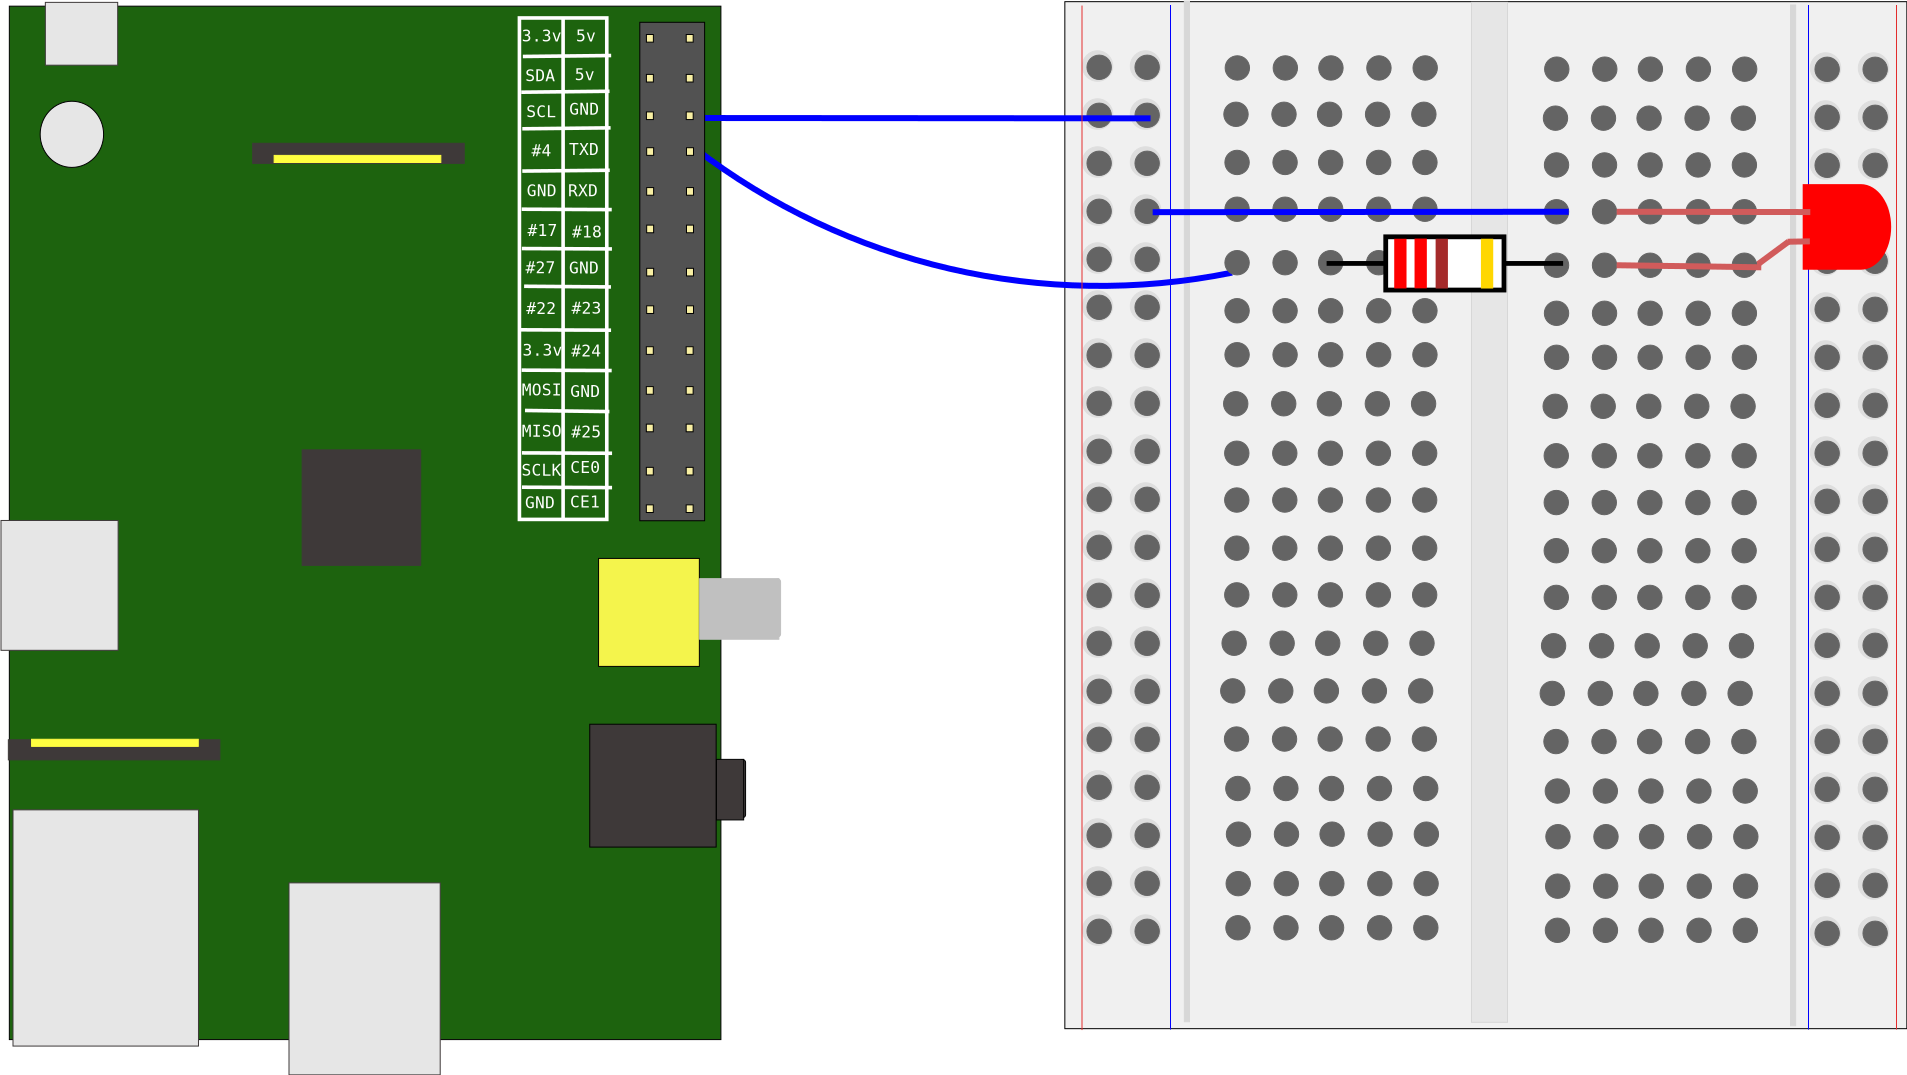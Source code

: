 <?xml version="1.0" encoding="UTF-8"?>
<dia:diagram xmlns:dia="http://www.lysator.liu.se/~alla/dia/">
  <dia:layer name="Background" visible="true" active="true">
    <dia:object type="Standard - Box" version="0" id="O0">
      <dia:attribute name="obj_pos">
        <dia:point val="38.012,2.405"/>
      </dia:attribute>
      <dia:attribute name="obj_bb">
        <dia:rectangle val="38.011,2.404;80.112,53.755"/>
      </dia:attribute>
      <dia:attribute name="elem_corner">
        <dia:point val="38.012,2.405"/>
      </dia:attribute>
      <dia:attribute name="elem_width">
        <dia:real val="42.1"/>
      </dia:attribute>
      <dia:attribute name="elem_height">
        <dia:real val="51.35"/>
      </dia:attribute>
      <dia:attribute name="border_width">
        <dia:real val="0.001"/>
      </dia:attribute>
      <dia:attribute name="inner_color">
        <dia:color val="#f0f0f0"/>
      </dia:attribute>
      <dia:attribute name="show_background">
        <dia:boolean val="true"/>
      </dia:attribute>
    </dia:object>
    <dia:object type="Standard - Text" version="1" id="O1">
      <dia:attribute name="obj_pos">
        <dia:point val="34.956,25.269"/>
      </dia:attribute>
      <dia:attribute name="obj_bb">
        <dia:rectangle val="34.931,24.457;36.478,25.519"/>
      </dia:attribute>
      <dia:attribute name="text">
        <dia:composite type="text">
          <dia:attribute name="string">
            <dia:string>#SDA#</dia:string>
          </dia:attribute>
          <dia:attribute name="font">
            <dia:font family="monospace" style="0" name="Courier"/>
          </dia:attribute>
          <dia:attribute name="height">
            <dia:real val="1.058"/>
          </dia:attribute>
          <dia:attribute name="pos">
            <dia:point val="34.956,25.269"/>
          </dia:attribute>
          <dia:attribute name="color">
            <dia:color val="#ffffff"/>
          </dia:attribute>
          <dia:attribute name="alignment">
            <dia:enum val="0"/>
          </dia:attribute>
        </dia:composite>
      </dia:attribute>
      <dia:attribute name="valign">
        <dia:enum val="3"/>
      </dia:attribute>
    </dia:object>
    <dia:object type="Standard - Box" version="0" id="O2">
      <dia:attribute name="obj_pos">
        <dia:point val="58.345,2.438"/>
      </dia:attribute>
      <dia:attribute name="obj_bb">
        <dia:rectangle val="58.344,2.438;60.145,53.438"/>
      </dia:attribute>
      <dia:attribute name="elem_corner">
        <dia:point val="58.345,2.438"/>
      </dia:attribute>
      <dia:attribute name="elem_width">
        <dia:real val="1.8"/>
      </dia:attribute>
      <dia:attribute name="elem_height">
        <dia:real val="51"/>
      </dia:attribute>
      <dia:attribute name="border_width">
        <dia:real val="0.001"/>
      </dia:attribute>
      <dia:attribute name="border_color">
        <dia:color val="#d7d7d7"/>
      </dia:attribute>
      <dia:attribute name="inner_color">
        <dia:color val="#e6e6e6"/>
      </dia:attribute>
      <dia:attribute name="show_background">
        <dia:boolean val="true"/>
      </dia:attribute>
    </dia:object>
    <dia:object type="Standard - Box" version="0" id="O3">
      <dia:attribute name="obj_pos">
        <dia:point val="43.986,2.372"/>
      </dia:attribute>
      <dia:attribute name="obj_bb">
        <dia:rectangle val="43.986,2.371;44.245,53.409"/>
      </dia:attribute>
      <dia:attribute name="elem_corner">
        <dia:point val="43.986,2.372"/>
      </dia:attribute>
      <dia:attribute name="elem_width">
        <dia:real val="0.259"/>
      </dia:attribute>
      <dia:attribute name="elem_height">
        <dia:real val="51.037"/>
      </dia:attribute>
      <dia:attribute name="border_width">
        <dia:real val="0.001"/>
      </dia:attribute>
      <dia:attribute name="border_color">
        <dia:color val="#d7d7d7"/>
      </dia:attribute>
      <dia:attribute name="inner_color">
        <dia:color val="#d7d7d7"/>
      </dia:attribute>
      <dia:attribute name="show_background">
        <dia:boolean val="true"/>
      </dia:attribute>
    </dia:object>
    <dia:object type="Standard - Ellipse" version="0" id="O4">
      <dia:attribute name="obj_pos">
        <dia:point val="38.885,4.861"/>
      </dia:attribute>
      <dia:attribute name="obj_bb">
        <dia:rectangle val="38.884,4.861;40.411,6.387"/>
      </dia:attribute>
      <dia:attribute name="elem_corner">
        <dia:point val="38.885,4.861"/>
      </dia:attribute>
      <dia:attribute name="elem_width">
        <dia:real val="1.525"/>
      </dia:attribute>
      <dia:attribute name="elem_height">
        <dia:real val="1.525"/>
      </dia:attribute>
      <dia:attribute name="border_width">
        <dia:real val="0.001"/>
      </dia:attribute>
      <dia:attribute name="border_color">
        <dia:color val="#dedede"/>
      </dia:attribute>
      <dia:attribute name="inner_color">
        <dia:color val="#dedede"/>
      </dia:attribute>
      <dia:attribute name="aspect">
        <dia:enum val="2"/>
      </dia:attribute>
    </dia:object>
    <dia:object type="Standard - Ellipse" version="0" id="O5">
      <dia:attribute name="obj_pos">
        <dia:point val="39.118,5.077"/>
      </dia:attribute>
      <dia:attribute name="obj_bb">
        <dia:rectangle val="39.117,5.076;40.337,6.296"/>
      </dia:attribute>
      <dia:attribute name="elem_corner">
        <dia:point val="39.118,5.077"/>
      </dia:attribute>
      <dia:attribute name="elem_width">
        <dia:real val="1.219"/>
      </dia:attribute>
      <dia:attribute name="elem_height">
        <dia:real val="1.219"/>
      </dia:attribute>
      <dia:attribute name="border_width">
        <dia:real val="0.001"/>
      </dia:attribute>
      <dia:attribute name="border_color">
        <dia:color val="#646464"/>
      </dia:attribute>
      <dia:attribute name="inner_color">
        <dia:color val="#646464"/>
      </dia:attribute>
      <dia:attribute name="aspect">
        <dia:enum val="2"/>
      </dia:attribute>
    </dia:object>
    <dia:object type="Standard - Ellipse" version="0" id="O6">
      <dia:attribute name="obj_pos">
        <dia:point val="41.285,4.861"/>
      </dia:attribute>
      <dia:attribute name="obj_bb">
        <dia:rectangle val="41.284,4.861;42.811,6.387"/>
      </dia:attribute>
      <dia:attribute name="elem_corner">
        <dia:point val="41.285,4.861"/>
      </dia:attribute>
      <dia:attribute name="elem_width">
        <dia:real val="1.525"/>
      </dia:attribute>
      <dia:attribute name="elem_height">
        <dia:real val="1.525"/>
      </dia:attribute>
      <dia:attribute name="border_width">
        <dia:real val="0.001"/>
      </dia:attribute>
      <dia:attribute name="border_color">
        <dia:color val="#dedede"/>
      </dia:attribute>
      <dia:attribute name="inner_color">
        <dia:color val="#dedede"/>
      </dia:attribute>
      <dia:attribute name="aspect">
        <dia:enum val="2"/>
      </dia:attribute>
    </dia:object>
    <dia:object type="Standard - Ellipse" version="0" id="O7">
      <dia:attribute name="obj_pos">
        <dia:point val="41.518,5.077"/>
      </dia:attribute>
      <dia:attribute name="obj_bb">
        <dia:rectangle val="41.517,5.076;42.737,6.296"/>
      </dia:attribute>
      <dia:attribute name="elem_corner">
        <dia:point val="41.518,5.077"/>
      </dia:attribute>
      <dia:attribute name="elem_width">
        <dia:real val="1.219"/>
      </dia:attribute>
      <dia:attribute name="elem_height">
        <dia:real val="1.219"/>
      </dia:attribute>
      <dia:attribute name="border_width">
        <dia:real val="0.001"/>
      </dia:attribute>
      <dia:attribute name="border_color">
        <dia:color val="#646464"/>
      </dia:attribute>
      <dia:attribute name="inner_color">
        <dia:color val="#646464"/>
      </dia:attribute>
      <dia:attribute name="aspect">
        <dia:enum val="2"/>
      </dia:attribute>
    </dia:object>
    <dia:object type="Standard - Ellipse" version="0" id="O8">
      <dia:attribute name="obj_pos">
        <dia:point val="38.885,7.261"/>
      </dia:attribute>
      <dia:attribute name="obj_bb">
        <dia:rectangle val="38.884,7.261;40.411,8.787"/>
      </dia:attribute>
      <dia:attribute name="elem_corner">
        <dia:point val="38.885,7.261"/>
      </dia:attribute>
      <dia:attribute name="elem_width">
        <dia:real val="1.525"/>
      </dia:attribute>
      <dia:attribute name="elem_height">
        <dia:real val="1.525"/>
      </dia:attribute>
      <dia:attribute name="border_width">
        <dia:real val="0.001"/>
      </dia:attribute>
      <dia:attribute name="border_color">
        <dia:color val="#dedede"/>
      </dia:attribute>
      <dia:attribute name="inner_color">
        <dia:color val="#dedede"/>
      </dia:attribute>
      <dia:attribute name="aspect">
        <dia:enum val="2"/>
      </dia:attribute>
    </dia:object>
    <dia:object type="Standard - Ellipse" version="0" id="O9">
      <dia:attribute name="obj_pos">
        <dia:point val="39.118,7.477"/>
      </dia:attribute>
      <dia:attribute name="obj_bb">
        <dia:rectangle val="39.117,7.476;40.337,8.696"/>
      </dia:attribute>
      <dia:attribute name="elem_corner">
        <dia:point val="39.118,7.477"/>
      </dia:attribute>
      <dia:attribute name="elem_width">
        <dia:real val="1.219"/>
      </dia:attribute>
      <dia:attribute name="elem_height">
        <dia:real val="1.219"/>
      </dia:attribute>
      <dia:attribute name="border_width">
        <dia:real val="0.001"/>
      </dia:attribute>
      <dia:attribute name="border_color">
        <dia:color val="#646464"/>
      </dia:attribute>
      <dia:attribute name="inner_color">
        <dia:color val="#646464"/>
      </dia:attribute>
      <dia:attribute name="aspect">
        <dia:enum val="2"/>
      </dia:attribute>
    </dia:object>
    <dia:object type="Standard - Ellipse" version="0" id="O10">
      <dia:attribute name="obj_pos">
        <dia:point val="41.285,7.261"/>
      </dia:attribute>
      <dia:attribute name="obj_bb">
        <dia:rectangle val="41.284,7.261;42.811,8.787"/>
      </dia:attribute>
      <dia:attribute name="elem_corner">
        <dia:point val="41.285,7.261"/>
      </dia:attribute>
      <dia:attribute name="elem_width">
        <dia:real val="1.525"/>
      </dia:attribute>
      <dia:attribute name="elem_height">
        <dia:real val="1.525"/>
      </dia:attribute>
      <dia:attribute name="border_width">
        <dia:real val="0.001"/>
      </dia:attribute>
      <dia:attribute name="border_color">
        <dia:color val="#dedede"/>
      </dia:attribute>
      <dia:attribute name="inner_color">
        <dia:color val="#dedede"/>
      </dia:attribute>
      <dia:attribute name="aspect">
        <dia:enum val="2"/>
      </dia:attribute>
    </dia:object>
    <dia:object type="Standard - Ellipse" version="0" id="O11">
      <dia:attribute name="obj_pos">
        <dia:point val="41.518,7.477"/>
      </dia:attribute>
      <dia:attribute name="obj_bb">
        <dia:rectangle val="41.517,7.476;42.737,8.696"/>
      </dia:attribute>
      <dia:attribute name="elem_corner">
        <dia:point val="41.518,7.477"/>
      </dia:attribute>
      <dia:attribute name="elem_width">
        <dia:real val="1.219"/>
      </dia:attribute>
      <dia:attribute name="elem_height">
        <dia:real val="1.219"/>
      </dia:attribute>
      <dia:attribute name="border_width">
        <dia:real val="0.001"/>
      </dia:attribute>
      <dia:attribute name="border_color">
        <dia:color val="#646464"/>
      </dia:attribute>
      <dia:attribute name="inner_color">
        <dia:color val="#646464"/>
      </dia:attribute>
      <dia:attribute name="aspect">
        <dia:enum val="2"/>
      </dia:attribute>
    </dia:object>
    <dia:object type="Standard - Ellipse" version="0" id="O12">
      <dia:attribute name="obj_pos">
        <dia:point val="38.885,9.661"/>
      </dia:attribute>
      <dia:attribute name="obj_bb">
        <dia:rectangle val="38.884,9.661;40.411,11.187"/>
      </dia:attribute>
      <dia:attribute name="elem_corner">
        <dia:point val="38.885,9.661"/>
      </dia:attribute>
      <dia:attribute name="elem_width">
        <dia:real val="1.525"/>
      </dia:attribute>
      <dia:attribute name="elem_height">
        <dia:real val="1.525"/>
      </dia:attribute>
      <dia:attribute name="border_width">
        <dia:real val="0.001"/>
      </dia:attribute>
      <dia:attribute name="border_color">
        <dia:color val="#dedede"/>
      </dia:attribute>
      <dia:attribute name="inner_color">
        <dia:color val="#dedede"/>
      </dia:attribute>
      <dia:attribute name="aspect">
        <dia:enum val="2"/>
      </dia:attribute>
    </dia:object>
    <dia:object type="Standard - Ellipse" version="0" id="O13">
      <dia:attribute name="obj_pos">
        <dia:point val="39.118,9.877"/>
      </dia:attribute>
      <dia:attribute name="obj_bb">
        <dia:rectangle val="39.117,9.876;40.337,11.096"/>
      </dia:attribute>
      <dia:attribute name="elem_corner">
        <dia:point val="39.118,9.877"/>
      </dia:attribute>
      <dia:attribute name="elem_width">
        <dia:real val="1.219"/>
      </dia:attribute>
      <dia:attribute name="elem_height">
        <dia:real val="1.219"/>
      </dia:attribute>
      <dia:attribute name="border_width">
        <dia:real val="0.001"/>
      </dia:attribute>
      <dia:attribute name="border_color">
        <dia:color val="#646464"/>
      </dia:attribute>
      <dia:attribute name="inner_color">
        <dia:color val="#646464"/>
      </dia:attribute>
      <dia:attribute name="aspect">
        <dia:enum val="2"/>
      </dia:attribute>
    </dia:object>
    <dia:object type="Standard - Ellipse" version="0" id="O14">
      <dia:attribute name="obj_pos">
        <dia:point val="41.285,9.661"/>
      </dia:attribute>
      <dia:attribute name="obj_bb">
        <dia:rectangle val="41.284,9.661;42.811,11.187"/>
      </dia:attribute>
      <dia:attribute name="elem_corner">
        <dia:point val="41.285,9.661"/>
      </dia:attribute>
      <dia:attribute name="elem_width">
        <dia:real val="1.525"/>
      </dia:attribute>
      <dia:attribute name="elem_height">
        <dia:real val="1.525"/>
      </dia:attribute>
      <dia:attribute name="border_width">
        <dia:real val="0.001"/>
      </dia:attribute>
      <dia:attribute name="border_color">
        <dia:color val="#dedede"/>
      </dia:attribute>
      <dia:attribute name="inner_color">
        <dia:color val="#dedede"/>
      </dia:attribute>
      <dia:attribute name="aspect">
        <dia:enum val="2"/>
      </dia:attribute>
    </dia:object>
    <dia:object type="Standard - Ellipse" version="0" id="O15">
      <dia:attribute name="obj_pos">
        <dia:point val="41.518,9.877"/>
      </dia:attribute>
      <dia:attribute name="obj_bb">
        <dia:rectangle val="41.517,9.876;42.737,11.096"/>
      </dia:attribute>
      <dia:attribute name="elem_corner">
        <dia:point val="41.518,9.877"/>
      </dia:attribute>
      <dia:attribute name="elem_width">
        <dia:real val="1.219"/>
      </dia:attribute>
      <dia:attribute name="elem_height">
        <dia:real val="1.219"/>
      </dia:attribute>
      <dia:attribute name="border_width">
        <dia:real val="0.001"/>
      </dia:attribute>
      <dia:attribute name="border_color">
        <dia:color val="#646464"/>
      </dia:attribute>
      <dia:attribute name="inner_color">
        <dia:color val="#646464"/>
      </dia:attribute>
      <dia:attribute name="aspect">
        <dia:enum val="2"/>
      </dia:attribute>
    </dia:object>
    <dia:object type="Standard - Ellipse" version="0" id="O16">
      <dia:attribute name="obj_pos">
        <dia:point val="38.885,12.061"/>
      </dia:attribute>
      <dia:attribute name="obj_bb">
        <dia:rectangle val="38.884,12.061;40.411,13.587"/>
      </dia:attribute>
      <dia:attribute name="elem_corner">
        <dia:point val="38.885,12.061"/>
      </dia:attribute>
      <dia:attribute name="elem_width">
        <dia:real val="1.525"/>
      </dia:attribute>
      <dia:attribute name="elem_height">
        <dia:real val="1.525"/>
      </dia:attribute>
      <dia:attribute name="border_width">
        <dia:real val="0.001"/>
      </dia:attribute>
      <dia:attribute name="border_color">
        <dia:color val="#dedede"/>
      </dia:attribute>
      <dia:attribute name="inner_color">
        <dia:color val="#dedede"/>
      </dia:attribute>
      <dia:attribute name="aspect">
        <dia:enum val="2"/>
      </dia:attribute>
    </dia:object>
    <dia:object type="Standard - Ellipse" version="0" id="O17">
      <dia:attribute name="obj_pos">
        <dia:point val="39.118,12.277"/>
      </dia:attribute>
      <dia:attribute name="obj_bb">
        <dia:rectangle val="39.117,12.276;40.337,13.496"/>
      </dia:attribute>
      <dia:attribute name="elem_corner">
        <dia:point val="39.118,12.277"/>
      </dia:attribute>
      <dia:attribute name="elem_width">
        <dia:real val="1.219"/>
      </dia:attribute>
      <dia:attribute name="elem_height">
        <dia:real val="1.219"/>
      </dia:attribute>
      <dia:attribute name="border_width">
        <dia:real val="0.001"/>
      </dia:attribute>
      <dia:attribute name="border_color">
        <dia:color val="#646464"/>
      </dia:attribute>
      <dia:attribute name="inner_color">
        <dia:color val="#646464"/>
      </dia:attribute>
      <dia:attribute name="aspect">
        <dia:enum val="2"/>
      </dia:attribute>
    </dia:object>
    <dia:object type="Standard - Ellipse" version="0" id="O18">
      <dia:attribute name="obj_pos">
        <dia:point val="41.285,12.061"/>
      </dia:attribute>
      <dia:attribute name="obj_bb">
        <dia:rectangle val="41.284,12.061;42.811,13.587"/>
      </dia:attribute>
      <dia:attribute name="elem_corner">
        <dia:point val="41.285,12.061"/>
      </dia:attribute>
      <dia:attribute name="elem_width">
        <dia:real val="1.525"/>
      </dia:attribute>
      <dia:attribute name="elem_height">
        <dia:real val="1.525"/>
      </dia:attribute>
      <dia:attribute name="border_width">
        <dia:real val="0.001"/>
      </dia:attribute>
      <dia:attribute name="border_color">
        <dia:color val="#dedede"/>
      </dia:attribute>
      <dia:attribute name="inner_color">
        <dia:color val="#dedede"/>
      </dia:attribute>
      <dia:attribute name="aspect">
        <dia:enum val="2"/>
      </dia:attribute>
    </dia:object>
    <dia:object type="Standard - Ellipse" version="0" id="O19">
      <dia:attribute name="obj_pos">
        <dia:point val="41.518,12.277"/>
      </dia:attribute>
      <dia:attribute name="obj_bb">
        <dia:rectangle val="41.517,12.276;42.737,13.496"/>
      </dia:attribute>
      <dia:attribute name="elem_corner">
        <dia:point val="41.518,12.277"/>
      </dia:attribute>
      <dia:attribute name="elem_width">
        <dia:real val="1.219"/>
      </dia:attribute>
      <dia:attribute name="elem_height">
        <dia:real val="1.219"/>
      </dia:attribute>
      <dia:attribute name="border_width">
        <dia:real val="0.001"/>
      </dia:attribute>
      <dia:attribute name="border_color">
        <dia:color val="#646464"/>
      </dia:attribute>
      <dia:attribute name="inner_color">
        <dia:color val="#646464"/>
      </dia:attribute>
      <dia:attribute name="aspect">
        <dia:enum val="2"/>
      </dia:attribute>
    </dia:object>
    <dia:object type="Standard - Ellipse" version="0" id="O20">
      <dia:attribute name="obj_pos">
        <dia:point val="38.885,14.461"/>
      </dia:attribute>
      <dia:attribute name="obj_bb">
        <dia:rectangle val="38.884,14.461;40.411,15.987"/>
      </dia:attribute>
      <dia:attribute name="elem_corner">
        <dia:point val="38.885,14.461"/>
      </dia:attribute>
      <dia:attribute name="elem_width">
        <dia:real val="1.525"/>
      </dia:attribute>
      <dia:attribute name="elem_height">
        <dia:real val="1.525"/>
      </dia:attribute>
      <dia:attribute name="border_width">
        <dia:real val="0.001"/>
      </dia:attribute>
      <dia:attribute name="border_color">
        <dia:color val="#dedede"/>
      </dia:attribute>
      <dia:attribute name="inner_color">
        <dia:color val="#dedede"/>
      </dia:attribute>
      <dia:attribute name="aspect">
        <dia:enum val="2"/>
      </dia:attribute>
    </dia:object>
    <dia:object type="Standard - Ellipse" version="0" id="O21">
      <dia:attribute name="obj_pos">
        <dia:point val="39.118,14.677"/>
      </dia:attribute>
      <dia:attribute name="obj_bb">
        <dia:rectangle val="39.117,14.676;40.337,15.896"/>
      </dia:attribute>
      <dia:attribute name="elem_corner">
        <dia:point val="39.118,14.677"/>
      </dia:attribute>
      <dia:attribute name="elem_width">
        <dia:real val="1.219"/>
      </dia:attribute>
      <dia:attribute name="elem_height">
        <dia:real val="1.219"/>
      </dia:attribute>
      <dia:attribute name="border_width">
        <dia:real val="0.001"/>
      </dia:attribute>
      <dia:attribute name="border_color">
        <dia:color val="#646464"/>
      </dia:attribute>
      <dia:attribute name="inner_color">
        <dia:color val="#646464"/>
      </dia:attribute>
      <dia:attribute name="aspect">
        <dia:enum val="2"/>
      </dia:attribute>
    </dia:object>
    <dia:object type="Standard - Ellipse" version="0" id="O22">
      <dia:attribute name="obj_pos">
        <dia:point val="41.285,14.461"/>
      </dia:attribute>
      <dia:attribute name="obj_bb">
        <dia:rectangle val="41.284,14.461;42.811,15.987"/>
      </dia:attribute>
      <dia:attribute name="elem_corner">
        <dia:point val="41.285,14.461"/>
      </dia:attribute>
      <dia:attribute name="elem_width">
        <dia:real val="1.525"/>
      </dia:attribute>
      <dia:attribute name="elem_height">
        <dia:real val="1.525"/>
      </dia:attribute>
      <dia:attribute name="border_width">
        <dia:real val="0.001"/>
      </dia:attribute>
      <dia:attribute name="border_color">
        <dia:color val="#dedede"/>
      </dia:attribute>
      <dia:attribute name="inner_color">
        <dia:color val="#dedede"/>
      </dia:attribute>
      <dia:attribute name="aspect">
        <dia:enum val="2"/>
      </dia:attribute>
    </dia:object>
    <dia:object type="Standard - Ellipse" version="0" id="O23">
      <dia:attribute name="obj_pos">
        <dia:point val="41.518,14.677"/>
      </dia:attribute>
      <dia:attribute name="obj_bb">
        <dia:rectangle val="41.517,14.676;42.737,15.896"/>
      </dia:attribute>
      <dia:attribute name="elem_corner">
        <dia:point val="41.518,14.677"/>
      </dia:attribute>
      <dia:attribute name="elem_width">
        <dia:real val="1.219"/>
      </dia:attribute>
      <dia:attribute name="elem_height">
        <dia:real val="1.219"/>
      </dia:attribute>
      <dia:attribute name="border_width">
        <dia:real val="0.001"/>
      </dia:attribute>
      <dia:attribute name="border_color">
        <dia:color val="#646464"/>
      </dia:attribute>
      <dia:attribute name="inner_color">
        <dia:color val="#646464"/>
      </dia:attribute>
      <dia:attribute name="aspect">
        <dia:enum val="2"/>
      </dia:attribute>
    </dia:object>
    <dia:object type="Standard - Ellipse" version="0" id="O24">
      <dia:attribute name="obj_pos">
        <dia:point val="38.885,16.861"/>
      </dia:attribute>
      <dia:attribute name="obj_bb">
        <dia:rectangle val="38.884,16.861;40.411,18.387"/>
      </dia:attribute>
      <dia:attribute name="elem_corner">
        <dia:point val="38.885,16.861"/>
      </dia:attribute>
      <dia:attribute name="elem_width">
        <dia:real val="1.525"/>
      </dia:attribute>
      <dia:attribute name="elem_height">
        <dia:real val="1.525"/>
      </dia:attribute>
      <dia:attribute name="border_width">
        <dia:real val="0.001"/>
      </dia:attribute>
      <dia:attribute name="border_color">
        <dia:color val="#dedede"/>
      </dia:attribute>
      <dia:attribute name="inner_color">
        <dia:color val="#dedede"/>
      </dia:attribute>
      <dia:attribute name="aspect">
        <dia:enum val="2"/>
      </dia:attribute>
    </dia:object>
    <dia:object type="Standard - Ellipse" version="0" id="O25">
      <dia:attribute name="obj_pos">
        <dia:point val="39.118,17.077"/>
      </dia:attribute>
      <dia:attribute name="obj_bb">
        <dia:rectangle val="39.117,17.076;40.337,18.296"/>
      </dia:attribute>
      <dia:attribute name="elem_corner">
        <dia:point val="39.118,17.077"/>
      </dia:attribute>
      <dia:attribute name="elem_width">
        <dia:real val="1.219"/>
      </dia:attribute>
      <dia:attribute name="elem_height">
        <dia:real val="1.219"/>
      </dia:attribute>
      <dia:attribute name="border_width">
        <dia:real val="0.001"/>
      </dia:attribute>
      <dia:attribute name="border_color">
        <dia:color val="#646464"/>
      </dia:attribute>
      <dia:attribute name="inner_color">
        <dia:color val="#646464"/>
      </dia:attribute>
      <dia:attribute name="aspect">
        <dia:enum val="2"/>
      </dia:attribute>
    </dia:object>
    <dia:object type="Standard - Ellipse" version="0" id="O26">
      <dia:attribute name="obj_pos">
        <dia:point val="41.285,16.861"/>
      </dia:attribute>
      <dia:attribute name="obj_bb">
        <dia:rectangle val="41.284,16.861;42.811,18.387"/>
      </dia:attribute>
      <dia:attribute name="elem_corner">
        <dia:point val="41.285,16.861"/>
      </dia:attribute>
      <dia:attribute name="elem_width">
        <dia:real val="1.525"/>
      </dia:attribute>
      <dia:attribute name="elem_height">
        <dia:real val="1.525"/>
      </dia:attribute>
      <dia:attribute name="border_width">
        <dia:real val="0.001"/>
      </dia:attribute>
      <dia:attribute name="border_color">
        <dia:color val="#dedede"/>
      </dia:attribute>
      <dia:attribute name="inner_color">
        <dia:color val="#dedede"/>
      </dia:attribute>
      <dia:attribute name="aspect">
        <dia:enum val="2"/>
      </dia:attribute>
    </dia:object>
    <dia:object type="Standard - Ellipse" version="0" id="O27">
      <dia:attribute name="obj_pos">
        <dia:point val="41.518,17.077"/>
      </dia:attribute>
      <dia:attribute name="obj_bb">
        <dia:rectangle val="41.517,17.076;42.737,18.296"/>
      </dia:attribute>
      <dia:attribute name="elem_corner">
        <dia:point val="41.518,17.077"/>
      </dia:attribute>
      <dia:attribute name="elem_width">
        <dia:real val="1.219"/>
      </dia:attribute>
      <dia:attribute name="elem_height">
        <dia:real val="1.219"/>
      </dia:attribute>
      <dia:attribute name="border_width">
        <dia:real val="0.001"/>
      </dia:attribute>
      <dia:attribute name="border_color">
        <dia:color val="#646464"/>
      </dia:attribute>
      <dia:attribute name="inner_color">
        <dia:color val="#646464"/>
      </dia:attribute>
      <dia:attribute name="aspect">
        <dia:enum val="2"/>
      </dia:attribute>
    </dia:object>
    <dia:object type="Standard - Ellipse" version="0" id="O28">
      <dia:attribute name="obj_pos">
        <dia:point val="38.885,19.261"/>
      </dia:attribute>
      <dia:attribute name="obj_bb">
        <dia:rectangle val="38.884,19.261;40.411,20.787"/>
      </dia:attribute>
      <dia:attribute name="elem_corner">
        <dia:point val="38.885,19.261"/>
      </dia:attribute>
      <dia:attribute name="elem_width">
        <dia:real val="1.525"/>
      </dia:attribute>
      <dia:attribute name="elem_height">
        <dia:real val="1.525"/>
      </dia:attribute>
      <dia:attribute name="border_width">
        <dia:real val="0.001"/>
      </dia:attribute>
      <dia:attribute name="border_color">
        <dia:color val="#dedede"/>
      </dia:attribute>
      <dia:attribute name="inner_color">
        <dia:color val="#dedede"/>
      </dia:attribute>
      <dia:attribute name="aspect">
        <dia:enum val="2"/>
      </dia:attribute>
    </dia:object>
    <dia:object type="Standard - Ellipse" version="0" id="O29">
      <dia:attribute name="obj_pos">
        <dia:point val="39.118,19.477"/>
      </dia:attribute>
      <dia:attribute name="obj_bb">
        <dia:rectangle val="39.117,19.476;40.337,20.696"/>
      </dia:attribute>
      <dia:attribute name="elem_corner">
        <dia:point val="39.118,19.477"/>
      </dia:attribute>
      <dia:attribute name="elem_width">
        <dia:real val="1.219"/>
      </dia:attribute>
      <dia:attribute name="elem_height">
        <dia:real val="1.219"/>
      </dia:attribute>
      <dia:attribute name="border_width">
        <dia:real val="0.001"/>
      </dia:attribute>
      <dia:attribute name="border_color">
        <dia:color val="#646464"/>
      </dia:attribute>
      <dia:attribute name="inner_color">
        <dia:color val="#646464"/>
      </dia:attribute>
      <dia:attribute name="aspect">
        <dia:enum val="2"/>
      </dia:attribute>
    </dia:object>
    <dia:object type="Standard - Ellipse" version="0" id="O30">
      <dia:attribute name="obj_pos">
        <dia:point val="41.285,19.261"/>
      </dia:attribute>
      <dia:attribute name="obj_bb">
        <dia:rectangle val="41.284,19.261;42.811,20.787"/>
      </dia:attribute>
      <dia:attribute name="elem_corner">
        <dia:point val="41.285,19.261"/>
      </dia:attribute>
      <dia:attribute name="elem_width">
        <dia:real val="1.525"/>
      </dia:attribute>
      <dia:attribute name="elem_height">
        <dia:real val="1.525"/>
      </dia:attribute>
      <dia:attribute name="border_width">
        <dia:real val="0.001"/>
      </dia:attribute>
      <dia:attribute name="border_color">
        <dia:color val="#dedede"/>
      </dia:attribute>
      <dia:attribute name="inner_color">
        <dia:color val="#dedede"/>
      </dia:attribute>
      <dia:attribute name="aspect">
        <dia:enum val="2"/>
      </dia:attribute>
    </dia:object>
    <dia:object type="Standard - Ellipse" version="0" id="O31">
      <dia:attribute name="obj_pos">
        <dia:point val="41.518,19.477"/>
      </dia:attribute>
      <dia:attribute name="obj_bb">
        <dia:rectangle val="41.517,19.476;42.737,20.696"/>
      </dia:attribute>
      <dia:attribute name="elem_corner">
        <dia:point val="41.518,19.477"/>
      </dia:attribute>
      <dia:attribute name="elem_width">
        <dia:real val="1.219"/>
      </dia:attribute>
      <dia:attribute name="elem_height">
        <dia:real val="1.219"/>
      </dia:attribute>
      <dia:attribute name="border_width">
        <dia:real val="0.001"/>
      </dia:attribute>
      <dia:attribute name="border_color">
        <dia:color val="#646464"/>
      </dia:attribute>
      <dia:attribute name="inner_color">
        <dia:color val="#646464"/>
      </dia:attribute>
      <dia:attribute name="aspect">
        <dia:enum val="2"/>
      </dia:attribute>
    </dia:object>
    <dia:object type="Standard - Ellipse" version="0" id="O32">
      <dia:attribute name="obj_pos">
        <dia:point val="38.885,21.661"/>
      </dia:attribute>
      <dia:attribute name="obj_bb">
        <dia:rectangle val="38.884,21.661;40.411,23.187"/>
      </dia:attribute>
      <dia:attribute name="elem_corner">
        <dia:point val="38.885,21.661"/>
      </dia:attribute>
      <dia:attribute name="elem_width">
        <dia:real val="1.525"/>
      </dia:attribute>
      <dia:attribute name="elem_height">
        <dia:real val="1.525"/>
      </dia:attribute>
      <dia:attribute name="border_width">
        <dia:real val="0.001"/>
      </dia:attribute>
      <dia:attribute name="border_color">
        <dia:color val="#dedede"/>
      </dia:attribute>
      <dia:attribute name="inner_color">
        <dia:color val="#dedede"/>
      </dia:attribute>
      <dia:attribute name="aspect">
        <dia:enum val="2"/>
      </dia:attribute>
    </dia:object>
    <dia:object type="Standard - Ellipse" version="0" id="O33">
      <dia:attribute name="obj_pos">
        <dia:point val="39.118,21.877"/>
      </dia:attribute>
      <dia:attribute name="obj_bb">
        <dia:rectangle val="39.117,21.876;40.337,23.096"/>
      </dia:attribute>
      <dia:attribute name="elem_corner">
        <dia:point val="39.118,21.877"/>
      </dia:attribute>
      <dia:attribute name="elem_width">
        <dia:real val="1.219"/>
      </dia:attribute>
      <dia:attribute name="elem_height">
        <dia:real val="1.219"/>
      </dia:attribute>
      <dia:attribute name="border_width">
        <dia:real val="0.001"/>
      </dia:attribute>
      <dia:attribute name="border_color">
        <dia:color val="#646464"/>
      </dia:attribute>
      <dia:attribute name="inner_color">
        <dia:color val="#646464"/>
      </dia:attribute>
      <dia:attribute name="aspect">
        <dia:enum val="2"/>
      </dia:attribute>
    </dia:object>
    <dia:object type="Standard - Ellipse" version="0" id="O34">
      <dia:attribute name="obj_pos">
        <dia:point val="41.285,21.661"/>
      </dia:attribute>
      <dia:attribute name="obj_bb">
        <dia:rectangle val="41.284,21.661;42.811,23.187"/>
      </dia:attribute>
      <dia:attribute name="elem_corner">
        <dia:point val="41.285,21.661"/>
      </dia:attribute>
      <dia:attribute name="elem_width">
        <dia:real val="1.525"/>
      </dia:attribute>
      <dia:attribute name="elem_height">
        <dia:real val="1.525"/>
      </dia:attribute>
      <dia:attribute name="border_width">
        <dia:real val="0.001"/>
      </dia:attribute>
      <dia:attribute name="border_color">
        <dia:color val="#dedede"/>
      </dia:attribute>
      <dia:attribute name="inner_color">
        <dia:color val="#dedede"/>
      </dia:attribute>
      <dia:attribute name="aspect">
        <dia:enum val="2"/>
      </dia:attribute>
    </dia:object>
    <dia:object type="Standard - Ellipse" version="0" id="O35">
      <dia:attribute name="obj_pos">
        <dia:point val="41.518,21.877"/>
      </dia:attribute>
      <dia:attribute name="obj_bb">
        <dia:rectangle val="41.517,21.876;42.737,23.096"/>
      </dia:attribute>
      <dia:attribute name="elem_corner">
        <dia:point val="41.518,21.877"/>
      </dia:attribute>
      <dia:attribute name="elem_width">
        <dia:real val="1.219"/>
      </dia:attribute>
      <dia:attribute name="elem_height">
        <dia:real val="1.219"/>
      </dia:attribute>
      <dia:attribute name="border_width">
        <dia:real val="0.001"/>
      </dia:attribute>
      <dia:attribute name="border_color">
        <dia:color val="#646464"/>
      </dia:attribute>
      <dia:attribute name="inner_color">
        <dia:color val="#646464"/>
      </dia:attribute>
      <dia:attribute name="aspect">
        <dia:enum val="2"/>
      </dia:attribute>
    </dia:object>
    <dia:object type="Standard - Ellipse" version="0" id="O36">
      <dia:attribute name="obj_pos">
        <dia:point val="38.885,24.061"/>
      </dia:attribute>
      <dia:attribute name="obj_bb">
        <dia:rectangle val="38.884,24.061;40.411,25.587"/>
      </dia:attribute>
      <dia:attribute name="elem_corner">
        <dia:point val="38.885,24.061"/>
      </dia:attribute>
      <dia:attribute name="elem_width">
        <dia:real val="1.525"/>
      </dia:attribute>
      <dia:attribute name="elem_height">
        <dia:real val="1.525"/>
      </dia:attribute>
      <dia:attribute name="border_width">
        <dia:real val="0.001"/>
      </dia:attribute>
      <dia:attribute name="border_color">
        <dia:color val="#dedede"/>
      </dia:attribute>
      <dia:attribute name="inner_color">
        <dia:color val="#dedede"/>
      </dia:attribute>
      <dia:attribute name="aspect">
        <dia:enum val="2"/>
      </dia:attribute>
    </dia:object>
    <dia:object type="Standard - Ellipse" version="0" id="O37">
      <dia:attribute name="obj_pos">
        <dia:point val="39.118,24.277"/>
      </dia:attribute>
      <dia:attribute name="obj_bb">
        <dia:rectangle val="39.117,24.276;40.337,25.496"/>
      </dia:attribute>
      <dia:attribute name="elem_corner">
        <dia:point val="39.118,24.277"/>
      </dia:attribute>
      <dia:attribute name="elem_width">
        <dia:real val="1.219"/>
      </dia:attribute>
      <dia:attribute name="elem_height">
        <dia:real val="1.219"/>
      </dia:attribute>
      <dia:attribute name="border_width">
        <dia:real val="0.001"/>
      </dia:attribute>
      <dia:attribute name="border_color">
        <dia:color val="#646464"/>
      </dia:attribute>
      <dia:attribute name="inner_color">
        <dia:color val="#646464"/>
      </dia:attribute>
      <dia:attribute name="aspect">
        <dia:enum val="2"/>
      </dia:attribute>
    </dia:object>
    <dia:object type="Standard - Ellipse" version="0" id="O38">
      <dia:attribute name="obj_pos">
        <dia:point val="41.285,24.061"/>
      </dia:attribute>
      <dia:attribute name="obj_bb">
        <dia:rectangle val="41.284,24.061;42.811,25.587"/>
      </dia:attribute>
      <dia:attribute name="elem_corner">
        <dia:point val="41.285,24.061"/>
      </dia:attribute>
      <dia:attribute name="elem_width">
        <dia:real val="1.525"/>
      </dia:attribute>
      <dia:attribute name="elem_height">
        <dia:real val="1.525"/>
      </dia:attribute>
      <dia:attribute name="border_width">
        <dia:real val="0.001"/>
      </dia:attribute>
      <dia:attribute name="border_color">
        <dia:color val="#dedede"/>
      </dia:attribute>
      <dia:attribute name="inner_color">
        <dia:color val="#dedede"/>
      </dia:attribute>
      <dia:attribute name="aspect">
        <dia:enum val="2"/>
      </dia:attribute>
    </dia:object>
    <dia:object type="Standard - Ellipse" version="0" id="O39">
      <dia:attribute name="obj_pos">
        <dia:point val="41.518,24.277"/>
      </dia:attribute>
      <dia:attribute name="obj_bb">
        <dia:rectangle val="41.517,24.276;42.737,25.496"/>
      </dia:attribute>
      <dia:attribute name="elem_corner">
        <dia:point val="41.518,24.277"/>
      </dia:attribute>
      <dia:attribute name="elem_width">
        <dia:real val="1.219"/>
      </dia:attribute>
      <dia:attribute name="elem_height">
        <dia:real val="1.219"/>
      </dia:attribute>
      <dia:attribute name="border_width">
        <dia:real val="0.001"/>
      </dia:attribute>
      <dia:attribute name="border_color">
        <dia:color val="#646464"/>
      </dia:attribute>
      <dia:attribute name="inner_color">
        <dia:color val="#646464"/>
      </dia:attribute>
      <dia:attribute name="aspect">
        <dia:enum val="2"/>
      </dia:attribute>
    </dia:object>
    <dia:object type="Standard - Ellipse" version="0" id="O40">
      <dia:attribute name="obj_pos">
        <dia:point val="38.885,26.461"/>
      </dia:attribute>
      <dia:attribute name="obj_bb">
        <dia:rectangle val="38.884,26.461;40.411,27.987"/>
      </dia:attribute>
      <dia:attribute name="elem_corner">
        <dia:point val="38.885,26.461"/>
      </dia:attribute>
      <dia:attribute name="elem_width">
        <dia:real val="1.525"/>
      </dia:attribute>
      <dia:attribute name="elem_height">
        <dia:real val="1.525"/>
      </dia:attribute>
      <dia:attribute name="border_width">
        <dia:real val="0.001"/>
      </dia:attribute>
      <dia:attribute name="border_color">
        <dia:color val="#dedede"/>
      </dia:attribute>
      <dia:attribute name="inner_color">
        <dia:color val="#dedede"/>
      </dia:attribute>
      <dia:attribute name="aspect">
        <dia:enum val="2"/>
      </dia:attribute>
    </dia:object>
    <dia:object type="Standard - Ellipse" version="0" id="O41">
      <dia:attribute name="obj_pos">
        <dia:point val="39.118,26.677"/>
      </dia:attribute>
      <dia:attribute name="obj_bb">
        <dia:rectangle val="39.117,26.676;40.337,27.896"/>
      </dia:attribute>
      <dia:attribute name="elem_corner">
        <dia:point val="39.118,26.677"/>
      </dia:attribute>
      <dia:attribute name="elem_width">
        <dia:real val="1.219"/>
      </dia:attribute>
      <dia:attribute name="elem_height">
        <dia:real val="1.219"/>
      </dia:attribute>
      <dia:attribute name="border_width">
        <dia:real val="0.001"/>
      </dia:attribute>
      <dia:attribute name="border_color">
        <dia:color val="#646464"/>
      </dia:attribute>
      <dia:attribute name="inner_color">
        <dia:color val="#646464"/>
      </dia:attribute>
      <dia:attribute name="aspect">
        <dia:enum val="2"/>
      </dia:attribute>
    </dia:object>
    <dia:object type="Standard - Ellipse" version="0" id="O42">
      <dia:attribute name="obj_pos">
        <dia:point val="41.285,26.461"/>
      </dia:attribute>
      <dia:attribute name="obj_bb">
        <dia:rectangle val="41.284,26.461;42.811,27.987"/>
      </dia:attribute>
      <dia:attribute name="elem_corner">
        <dia:point val="41.285,26.461"/>
      </dia:attribute>
      <dia:attribute name="elem_width">
        <dia:real val="1.525"/>
      </dia:attribute>
      <dia:attribute name="elem_height">
        <dia:real val="1.525"/>
      </dia:attribute>
      <dia:attribute name="border_width">
        <dia:real val="0.001"/>
      </dia:attribute>
      <dia:attribute name="border_color">
        <dia:color val="#dedede"/>
      </dia:attribute>
      <dia:attribute name="inner_color">
        <dia:color val="#dedede"/>
      </dia:attribute>
      <dia:attribute name="aspect">
        <dia:enum val="2"/>
      </dia:attribute>
    </dia:object>
    <dia:object type="Standard - Ellipse" version="0" id="O43">
      <dia:attribute name="obj_pos">
        <dia:point val="41.518,26.677"/>
      </dia:attribute>
      <dia:attribute name="obj_bb">
        <dia:rectangle val="41.517,26.676;42.737,27.896"/>
      </dia:attribute>
      <dia:attribute name="elem_corner">
        <dia:point val="41.518,26.677"/>
      </dia:attribute>
      <dia:attribute name="elem_width">
        <dia:real val="1.219"/>
      </dia:attribute>
      <dia:attribute name="elem_height">
        <dia:real val="1.219"/>
      </dia:attribute>
      <dia:attribute name="border_width">
        <dia:real val="0.001"/>
      </dia:attribute>
      <dia:attribute name="border_color">
        <dia:color val="#646464"/>
      </dia:attribute>
      <dia:attribute name="inner_color">
        <dia:color val="#646464"/>
      </dia:attribute>
      <dia:attribute name="aspect">
        <dia:enum val="2"/>
      </dia:attribute>
    </dia:object>
    <dia:object type="Standard - Ellipse" version="0" id="O44">
      <dia:attribute name="obj_pos">
        <dia:point val="38.885,28.861"/>
      </dia:attribute>
      <dia:attribute name="obj_bb">
        <dia:rectangle val="38.884,28.861;40.411,30.387"/>
      </dia:attribute>
      <dia:attribute name="elem_corner">
        <dia:point val="38.885,28.861"/>
      </dia:attribute>
      <dia:attribute name="elem_width">
        <dia:real val="1.525"/>
      </dia:attribute>
      <dia:attribute name="elem_height">
        <dia:real val="1.525"/>
      </dia:attribute>
      <dia:attribute name="border_width">
        <dia:real val="0.001"/>
      </dia:attribute>
      <dia:attribute name="border_color">
        <dia:color val="#dedede"/>
      </dia:attribute>
      <dia:attribute name="inner_color">
        <dia:color val="#dedede"/>
      </dia:attribute>
      <dia:attribute name="aspect">
        <dia:enum val="2"/>
      </dia:attribute>
    </dia:object>
    <dia:object type="Standard - Ellipse" version="0" id="O45">
      <dia:attribute name="obj_pos">
        <dia:point val="39.118,29.077"/>
      </dia:attribute>
      <dia:attribute name="obj_bb">
        <dia:rectangle val="39.117,29.076;40.337,30.296"/>
      </dia:attribute>
      <dia:attribute name="elem_corner">
        <dia:point val="39.118,29.077"/>
      </dia:attribute>
      <dia:attribute name="elem_width">
        <dia:real val="1.219"/>
      </dia:attribute>
      <dia:attribute name="elem_height">
        <dia:real val="1.219"/>
      </dia:attribute>
      <dia:attribute name="border_width">
        <dia:real val="0.001"/>
      </dia:attribute>
      <dia:attribute name="border_color">
        <dia:color val="#646464"/>
      </dia:attribute>
      <dia:attribute name="inner_color">
        <dia:color val="#646464"/>
      </dia:attribute>
      <dia:attribute name="aspect">
        <dia:enum val="2"/>
      </dia:attribute>
    </dia:object>
    <dia:object type="Standard - Ellipse" version="0" id="O46">
      <dia:attribute name="obj_pos">
        <dia:point val="41.285,28.861"/>
      </dia:attribute>
      <dia:attribute name="obj_bb">
        <dia:rectangle val="41.284,28.861;42.811,30.387"/>
      </dia:attribute>
      <dia:attribute name="elem_corner">
        <dia:point val="41.285,28.861"/>
      </dia:attribute>
      <dia:attribute name="elem_width">
        <dia:real val="1.525"/>
      </dia:attribute>
      <dia:attribute name="elem_height">
        <dia:real val="1.525"/>
      </dia:attribute>
      <dia:attribute name="border_width">
        <dia:real val="0.001"/>
      </dia:attribute>
      <dia:attribute name="border_color">
        <dia:color val="#dedede"/>
      </dia:attribute>
      <dia:attribute name="inner_color">
        <dia:color val="#dedede"/>
      </dia:attribute>
      <dia:attribute name="aspect">
        <dia:enum val="2"/>
      </dia:attribute>
    </dia:object>
    <dia:object type="Standard - Ellipse" version="0" id="O47">
      <dia:attribute name="obj_pos">
        <dia:point val="41.518,29.077"/>
      </dia:attribute>
      <dia:attribute name="obj_bb">
        <dia:rectangle val="41.517,29.076;42.737,30.296"/>
      </dia:attribute>
      <dia:attribute name="elem_corner">
        <dia:point val="41.518,29.077"/>
      </dia:attribute>
      <dia:attribute name="elem_width">
        <dia:real val="1.219"/>
      </dia:attribute>
      <dia:attribute name="elem_height">
        <dia:real val="1.219"/>
      </dia:attribute>
      <dia:attribute name="border_width">
        <dia:real val="0.001"/>
      </dia:attribute>
      <dia:attribute name="border_color">
        <dia:color val="#646464"/>
      </dia:attribute>
      <dia:attribute name="inner_color">
        <dia:color val="#646464"/>
      </dia:attribute>
      <dia:attribute name="aspect">
        <dia:enum val="2"/>
      </dia:attribute>
    </dia:object>
    <dia:object type="Standard - Ellipse" version="0" id="O48">
      <dia:attribute name="obj_pos">
        <dia:point val="38.885,31.262"/>
      </dia:attribute>
      <dia:attribute name="obj_bb">
        <dia:rectangle val="38.884,31.261;40.411,32.787"/>
      </dia:attribute>
      <dia:attribute name="elem_corner">
        <dia:point val="38.885,31.262"/>
      </dia:attribute>
      <dia:attribute name="elem_width">
        <dia:real val="1.525"/>
      </dia:attribute>
      <dia:attribute name="elem_height">
        <dia:real val="1.525"/>
      </dia:attribute>
      <dia:attribute name="border_width">
        <dia:real val="0.001"/>
      </dia:attribute>
      <dia:attribute name="border_color">
        <dia:color val="#dedede"/>
      </dia:attribute>
      <dia:attribute name="inner_color">
        <dia:color val="#dedede"/>
      </dia:attribute>
      <dia:attribute name="aspect">
        <dia:enum val="2"/>
      </dia:attribute>
    </dia:object>
    <dia:object type="Standard - Ellipse" version="0" id="O49">
      <dia:attribute name="obj_pos">
        <dia:point val="39.118,31.477"/>
      </dia:attribute>
      <dia:attribute name="obj_bb">
        <dia:rectangle val="39.117,31.476;40.337,32.696"/>
      </dia:attribute>
      <dia:attribute name="elem_corner">
        <dia:point val="39.118,31.477"/>
      </dia:attribute>
      <dia:attribute name="elem_width">
        <dia:real val="1.219"/>
      </dia:attribute>
      <dia:attribute name="elem_height">
        <dia:real val="1.219"/>
      </dia:attribute>
      <dia:attribute name="border_width">
        <dia:real val="0.001"/>
      </dia:attribute>
      <dia:attribute name="border_color">
        <dia:color val="#646464"/>
      </dia:attribute>
      <dia:attribute name="inner_color">
        <dia:color val="#646464"/>
      </dia:attribute>
      <dia:attribute name="aspect">
        <dia:enum val="2"/>
      </dia:attribute>
    </dia:object>
    <dia:object type="Standard - Ellipse" version="0" id="O50">
      <dia:attribute name="obj_pos">
        <dia:point val="41.285,31.262"/>
      </dia:attribute>
      <dia:attribute name="obj_bb">
        <dia:rectangle val="41.284,31.261;42.811,32.787"/>
      </dia:attribute>
      <dia:attribute name="elem_corner">
        <dia:point val="41.285,31.262"/>
      </dia:attribute>
      <dia:attribute name="elem_width">
        <dia:real val="1.525"/>
      </dia:attribute>
      <dia:attribute name="elem_height">
        <dia:real val="1.525"/>
      </dia:attribute>
      <dia:attribute name="border_width">
        <dia:real val="0.001"/>
      </dia:attribute>
      <dia:attribute name="border_color">
        <dia:color val="#dedede"/>
      </dia:attribute>
      <dia:attribute name="inner_color">
        <dia:color val="#dedede"/>
      </dia:attribute>
      <dia:attribute name="aspect">
        <dia:enum val="2"/>
      </dia:attribute>
    </dia:object>
    <dia:object type="Standard - Ellipse" version="0" id="O51">
      <dia:attribute name="obj_pos">
        <dia:point val="41.518,31.477"/>
      </dia:attribute>
      <dia:attribute name="obj_bb">
        <dia:rectangle val="41.517,31.476;42.737,32.696"/>
      </dia:attribute>
      <dia:attribute name="elem_corner">
        <dia:point val="41.518,31.477"/>
      </dia:attribute>
      <dia:attribute name="elem_width">
        <dia:real val="1.219"/>
      </dia:attribute>
      <dia:attribute name="elem_height">
        <dia:real val="1.219"/>
      </dia:attribute>
      <dia:attribute name="border_width">
        <dia:real val="0.001"/>
      </dia:attribute>
      <dia:attribute name="border_color">
        <dia:color val="#646464"/>
      </dia:attribute>
      <dia:attribute name="inner_color">
        <dia:color val="#646464"/>
      </dia:attribute>
      <dia:attribute name="aspect">
        <dia:enum val="2"/>
      </dia:attribute>
    </dia:object>
    <dia:object type="Standard - Ellipse" version="0" id="O52">
      <dia:attribute name="obj_pos">
        <dia:point val="38.885,33.661"/>
      </dia:attribute>
      <dia:attribute name="obj_bb">
        <dia:rectangle val="38.884,33.661;40.411,35.187"/>
      </dia:attribute>
      <dia:attribute name="elem_corner">
        <dia:point val="38.885,33.661"/>
      </dia:attribute>
      <dia:attribute name="elem_width">
        <dia:real val="1.525"/>
      </dia:attribute>
      <dia:attribute name="elem_height">
        <dia:real val="1.525"/>
      </dia:attribute>
      <dia:attribute name="border_width">
        <dia:real val="0.001"/>
      </dia:attribute>
      <dia:attribute name="border_color">
        <dia:color val="#dedede"/>
      </dia:attribute>
      <dia:attribute name="inner_color">
        <dia:color val="#dedede"/>
      </dia:attribute>
      <dia:attribute name="aspect">
        <dia:enum val="2"/>
      </dia:attribute>
    </dia:object>
    <dia:object type="Standard - Ellipse" version="0" id="O53">
      <dia:attribute name="obj_pos">
        <dia:point val="39.118,33.877"/>
      </dia:attribute>
      <dia:attribute name="obj_bb">
        <dia:rectangle val="39.117,33.876;40.337,35.096"/>
      </dia:attribute>
      <dia:attribute name="elem_corner">
        <dia:point val="39.118,33.877"/>
      </dia:attribute>
      <dia:attribute name="elem_width">
        <dia:real val="1.219"/>
      </dia:attribute>
      <dia:attribute name="elem_height">
        <dia:real val="1.219"/>
      </dia:attribute>
      <dia:attribute name="border_width">
        <dia:real val="0.001"/>
      </dia:attribute>
      <dia:attribute name="border_color">
        <dia:color val="#646464"/>
      </dia:attribute>
      <dia:attribute name="inner_color">
        <dia:color val="#646464"/>
      </dia:attribute>
      <dia:attribute name="aspect">
        <dia:enum val="2"/>
      </dia:attribute>
    </dia:object>
    <dia:object type="Standard - Ellipse" version="0" id="O54">
      <dia:attribute name="obj_pos">
        <dia:point val="41.285,33.661"/>
      </dia:attribute>
      <dia:attribute name="obj_bb">
        <dia:rectangle val="41.284,33.661;42.811,35.187"/>
      </dia:attribute>
      <dia:attribute name="elem_corner">
        <dia:point val="41.285,33.661"/>
      </dia:attribute>
      <dia:attribute name="elem_width">
        <dia:real val="1.525"/>
      </dia:attribute>
      <dia:attribute name="elem_height">
        <dia:real val="1.525"/>
      </dia:attribute>
      <dia:attribute name="border_width">
        <dia:real val="0.001"/>
      </dia:attribute>
      <dia:attribute name="border_color">
        <dia:color val="#dedede"/>
      </dia:attribute>
      <dia:attribute name="inner_color">
        <dia:color val="#dedede"/>
      </dia:attribute>
      <dia:attribute name="aspect">
        <dia:enum val="2"/>
      </dia:attribute>
    </dia:object>
    <dia:object type="Standard - Ellipse" version="0" id="O55">
      <dia:attribute name="obj_pos">
        <dia:point val="41.518,33.877"/>
      </dia:attribute>
      <dia:attribute name="obj_bb">
        <dia:rectangle val="41.517,33.876;42.737,35.096"/>
      </dia:attribute>
      <dia:attribute name="elem_corner">
        <dia:point val="41.518,33.877"/>
      </dia:attribute>
      <dia:attribute name="elem_width">
        <dia:real val="1.219"/>
      </dia:attribute>
      <dia:attribute name="elem_height">
        <dia:real val="1.219"/>
      </dia:attribute>
      <dia:attribute name="border_width">
        <dia:real val="0.001"/>
      </dia:attribute>
      <dia:attribute name="border_color">
        <dia:color val="#646464"/>
      </dia:attribute>
      <dia:attribute name="inner_color">
        <dia:color val="#646464"/>
      </dia:attribute>
      <dia:attribute name="aspect">
        <dia:enum val="2"/>
      </dia:attribute>
    </dia:object>
    <dia:object type="Standard - Ellipse" version="0" id="O56">
      <dia:attribute name="obj_pos">
        <dia:point val="38.885,36.062"/>
      </dia:attribute>
      <dia:attribute name="obj_bb">
        <dia:rectangle val="38.884,36.061;40.411,37.587"/>
      </dia:attribute>
      <dia:attribute name="elem_corner">
        <dia:point val="38.885,36.062"/>
      </dia:attribute>
      <dia:attribute name="elem_width">
        <dia:real val="1.525"/>
      </dia:attribute>
      <dia:attribute name="elem_height">
        <dia:real val="1.525"/>
      </dia:attribute>
      <dia:attribute name="border_width">
        <dia:real val="0.001"/>
      </dia:attribute>
      <dia:attribute name="border_color">
        <dia:color val="#dedede"/>
      </dia:attribute>
      <dia:attribute name="inner_color">
        <dia:color val="#dedede"/>
      </dia:attribute>
      <dia:attribute name="aspect">
        <dia:enum val="2"/>
      </dia:attribute>
    </dia:object>
    <dia:object type="Standard - Ellipse" version="0" id="O57">
      <dia:attribute name="obj_pos">
        <dia:point val="39.118,36.277"/>
      </dia:attribute>
      <dia:attribute name="obj_bb">
        <dia:rectangle val="39.117,36.276;40.337,37.496"/>
      </dia:attribute>
      <dia:attribute name="elem_corner">
        <dia:point val="39.118,36.277"/>
      </dia:attribute>
      <dia:attribute name="elem_width">
        <dia:real val="1.219"/>
      </dia:attribute>
      <dia:attribute name="elem_height">
        <dia:real val="1.219"/>
      </dia:attribute>
      <dia:attribute name="border_width">
        <dia:real val="0.001"/>
      </dia:attribute>
      <dia:attribute name="border_color">
        <dia:color val="#646464"/>
      </dia:attribute>
      <dia:attribute name="inner_color">
        <dia:color val="#646464"/>
      </dia:attribute>
      <dia:attribute name="aspect">
        <dia:enum val="2"/>
      </dia:attribute>
    </dia:object>
    <dia:object type="Standard - Ellipse" version="0" id="O58">
      <dia:attribute name="obj_pos">
        <dia:point val="41.285,36.062"/>
      </dia:attribute>
      <dia:attribute name="obj_bb">
        <dia:rectangle val="41.284,36.061;42.811,37.587"/>
      </dia:attribute>
      <dia:attribute name="elem_corner">
        <dia:point val="41.285,36.062"/>
      </dia:attribute>
      <dia:attribute name="elem_width">
        <dia:real val="1.525"/>
      </dia:attribute>
      <dia:attribute name="elem_height">
        <dia:real val="1.525"/>
      </dia:attribute>
      <dia:attribute name="border_width">
        <dia:real val="0.001"/>
      </dia:attribute>
      <dia:attribute name="border_color">
        <dia:color val="#dedede"/>
      </dia:attribute>
      <dia:attribute name="inner_color">
        <dia:color val="#dedede"/>
      </dia:attribute>
      <dia:attribute name="aspect">
        <dia:enum val="2"/>
      </dia:attribute>
    </dia:object>
    <dia:object type="Standard - Ellipse" version="0" id="O59">
      <dia:attribute name="obj_pos">
        <dia:point val="41.518,36.277"/>
      </dia:attribute>
      <dia:attribute name="obj_bb">
        <dia:rectangle val="41.517,36.276;42.737,37.496"/>
      </dia:attribute>
      <dia:attribute name="elem_corner">
        <dia:point val="41.518,36.277"/>
      </dia:attribute>
      <dia:attribute name="elem_width">
        <dia:real val="1.219"/>
      </dia:attribute>
      <dia:attribute name="elem_height">
        <dia:real val="1.219"/>
      </dia:attribute>
      <dia:attribute name="border_width">
        <dia:real val="0.001"/>
      </dia:attribute>
      <dia:attribute name="border_color">
        <dia:color val="#646464"/>
      </dia:attribute>
      <dia:attribute name="inner_color">
        <dia:color val="#646464"/>
      </dia:attribute>
      <dia:attribute name="aspect">
        <dia:enum val="2"/>
      </dia:attribute>
    </dia:object>
    <dia:object type="Standard - Ellipse" version="0" id="O60">
      <dia:attribute name="obj_pos">
        <dia:point val="38.885,38.462"/>
      </dia:attribute>
      <dia:attribute name="obj_bb">
        <dia:rectangle val="38.884,38.461;40.411,39.987"/>
      </dia:attribute>
      <dia:attribute name="elem_corner">
        <dia:point val="38.885,38.462"/>
      </dia:attribute>
      <dia:attribute name="elem_width">
        <dia:real val="1.525"/>
      </dia:attribute>
      <dia:attribute name="elem_height">
        <dia:real val="1.525"/>
      </dia:attribute>
      <dia:attribute name="border_width">
        <dia:real val="0.001"/>
      </dia:attribute>
      <dia:attribute name="border_color">
        <dia:color val="#dedede"/>
      </dia:attribute>
      <dia:attribute name="inner_color">
        <dia:color val="#dedede"/>
      </dia:attribute>
      <dia:attribute name="aspect">
        <dia:enum val="2"/>
      </dia:attribute>
    </dia:object>
    <dia:object type="Standard - Ellipse" version="0" id="O61">
      <dia:attribute name="obj_pos">
        <dia:point val="39.118,38.677"/>
      </dia:attribute>
      <dia:attribute name="obj_bb">
        <dia:rectangle val="39.117,38.676;40.337,39.896"/>
      </dia:attribute>
      <dia:attribute name="elem_corner">
        <dia:point val="39.118,38.677"/>
      </dia:attribute>
      <dia:attribute name="elem_width">
        <dia:real val="1.219"/>
      </dia:attribute>
      <dia:attribute name="elem_height">
        <dia:real val="1.219"/>
      </dia:attribute>
      <dia:attribute name="border_width">
        <dia:real val="0.001"/>
      </dia:attribute>
      <dia:attribute name="border_color">
        <dia:color val="#646464"/>
      </dia:attribute>
      <dia:attribute name="inner_color">
        <dia:color val="#646464"/>
      </dia:attribute>
      <dia:attribute name="aspect">
        <dia:enum val="2"/>
      </dia:attribute>
    </dia:object>
    <dia:object type="Standard - Ellipse" version="0" id="O62">
      <dia:attribute name="obj_pos">
        <dia:point val="41.285,38.462"/>
      </dia:attribute>
      <dia:attribute name="obj_bb">
        <dia:rectangle val="41.284,38.461;42.811,39.987"/>
      </dia:attribute>
      <dia:attribute name="elem_corner">
        <dia:point val="41.285,38.462"/>
      </dia:attribute>
      <dia:attribute name="elem_width">
        <dia:real val="1.525"/>
      </dia:attribute>
      <dia:attribute name="elem_height">
        <dia:real val="1.525"/>
      </dia:attribute>
      <dia:attribute name="border_width">
        <dia:real val="0.001"/>
      </dia:attribute>
      <dia:attribute name="border_color">
        <dia:color val="#dedede"/>
      </dia:attribute>
      <dia:attribute name="inner_color">
        <dia:color val="#dedede"/>
      </dia:attribute>
      <dia:attribute name="aspect">
        <dia:enum val="2"/>
      </dia:attribute>
    </dia:object>
    <dia:object type="Standard - Ellipse" version="0" id="O63">
      <dia:attribute name="obj_pos">
        <dia:point val="41.518,38.677"/>
      </dia:attribute>
      <dia:attribute name="obj_bb">
        <dia:rectangle val="41.517,38.676;42.737,39.896"/>
      </dia:attribute>
      <dia:attribute name="elem_corner">
        <dia:point val="41.518,38.677"/>
      </dia:attribute>
      <dia:attribute name="elem_width">
        <dia:real val="1.219"/>
      </dia:attribute>
      <dia:attribute name="elem_height">
        <dia:real val="1.219"/>
      </dia:attribute>
      <dia:attribute name="border_width">
        <dia:real val="0.001"/>
      </dia:attribute>
      <dia:attribute name="border_color">
        <dia:color val="#646464"/>
      </dia:attribute>
      <dia:attribute name="inner_color">
        <dia:color val="#646464"/>
      </dia:attribute>
      <dia:attribute name="aspect">
        <dia:enum val="2"/>
      </dia:attribute>
    </dia:object>
    <dia:object type="Standard - Ellipse" version="0" id="O64">
      <dia:attribute name="obj_pos">
        <dia:point val="38.885,40.861"/>
      </dia:attribute>
      <dia:attribute name="obj_bb">
        <dia:rectangle val="38.884,40.861;40.411,42.387"/>
      </dia:attribute>
      <dia:attribute name="elem_corner">
        <dia:point val="38.885,40.861"/>
      </dia:attribute>
      <dia:attribute name="elem_width">
        <dia:real val="1.525"/>
      </dia:attribute>
      <dia:attribute name="elem_height">
        <dia:real val="1.525"/>
      </dia:attribute>
      <dia:attribute name="border_width">
        <dia:real val="0.001"/>
      </dia:attribute>
      <dia:attribute name="border_color">
        <dia:color val="#dedede"/>
      </dia:attribute>
      <dia:attribute name="inner_color">
        <dia:color val="#dedede"/>
      </dia:attribute>
      <dia:attribute name="aspect">
        <dia:enum val="2"/>
      </dia:attribute>
    </dia:object>
    <dia:object type="Standard - Ellipse" version="0" id="O65">
      <dia:attribute name="obj_pos">
        <dia:point val="39.118,41.077"/>
      </dia:attribute>
      <dia:attribute name="obj_bb">
        <dia:rectangle val="39.117,41.076;40.337,42.296"/>
      </dia:attribute>
      <dia:attribute name="elem_corner">
        <dia:point val="39.118,41.077"/>
      </dia:attribute>
      <dia:attribute name="elem_width">
        <dia:real val="1.219"/>
      </dia:attribute>
      <dia:attribute name="elem_height">
        <dia:real val="1.219"/>
      </dia:attribute>
      <dia:attribute name="border_width">
        <dia:real val="0.001"/>
      </dia:attribute>
      <dia:attribute name="border_color">
        <dia:color val="#646464"/>
      </dia:attribute>
      <dia:attribute name="inner_color">
        <dia:color val="#646464"/>
      </dia:attribute>
      <dia:attribute name="aspect">
        <dia:enum val="2"/>
      </dia:attribute>
    </dia:object>
    <dia:object type="Standard - Ellipse" version="0" id="O66">
      <dia:attribute name="obj_pos">
        <dia:point val="41.285,40.861"/>
      </dia:attribute>
      <dia:attribute name="obj_bb">
        <dia:rectangle val="41.284,40.861;42.811,42.387"/>
      </dia:attribute>
      <dia:attribute name="elem_corner">
        <dia:point val="41.285,40.861"/>
      </dia:attribute>
      <dia:attribute name="elem_width">
        <dia:real val="1.525"/>
      </dia:attribute>
      <dia:attribute name="elem_height">
        <dia:real val="1.525"/>
      </dia:attribute>
      <dia:attribute name="border_width">
        <dia:real val="0.001"/>
      </dia:attribute>
      <dia:attribute name="border_color">
        <dia:color val="#dedede"/>
      </dia:attribute>
      <dia:attribute name="inner_color">
        <dia:color val="#dedede"/>
      </dia:attribute>
      <dia:attribute name="aspect">
        <dia:enum val="2"/>
      </dia:attribute>
    </dia:object>
    <dia:object type="Standard - Ellipse" version="0" id="O67">
      <dia:attribute name="obj_pos">
        <dia:point val="41.518,41.077"/>
      </dia:attribute>
      <dia:attribute name="obj_bb">
        <dia:rectangle val="41.517,41.076;42.737,42.296"/>
      </dia:attribute>
      <dia:attribute name="elem_corner">
        <dia:point val="41.518,41.077"/>
      </dia:attribute>
      <dia:attribute name="elem_width">
        <dia:real val="1.219"/>
      </dia:attribute>
      <dia:attribute name="elem_height">
        <dia:real val="1.219"/>
      </dia:attribute>
      <dia:attribute name="border_width">
        <dia:real val="0.001"/>
      </dia:attribute>
      <dia:attribute name="border_color">
        <dia:color val="#646464"/>
      </dia:attribute>
      <dia:attribute name="inner_color">
        <dia:color val="#646464"/>
      </dia:attribute>
      <dia:attribute name="aspect">
        <dia:enum val="2"/>
      </dia:attribute>
    </dia:object>
    <dia:object type="Standard - Ellipse" version="0" id="O68">
      <dia:attribute name="obj_pos">
        <dia:point val="38.885,40.861"/>
      </dia:attribute>
      <dia:attribute name="obj_bb">
        <dia:rectangle val="38.884,40.861;40.411,42.387"/>
      </dia:attribute>
      <dia:attribute name="elem_corner">
        <dia:point val="38.885,40.861"/>
      </dia:attribute>
      <dia:attribute name="elem_width">
        <dia:real val="1.525"/>
      </dia:attribute>
      <dia:attribute name="elem_height">
        <dia:real val="1.525"/>
      </dia:attribute>
      <dia:attribute name="border_width">
        <dia:real val="0.001"/>
      </dia:attribute>
      <dia:attribute name="border_color">
        <dia:color val="#dedede"/>
      </dia:attribute>
      <dia:attribute name="inner_color">
        <dia:color val="#dedede"/>
      </dia:attribute>
      <dia:attribute name="aspect">
        <dia:enum val="2"/>
      </dia:attribute>
    </dia:object>
    <dia:object type="Standard - Ellipse" version="0" id="O69">
      <dia:attribute name="obj_pos">
        <dia:point val="39.118,41.077"/>
      </dia:attribute>
      <dia:attribute name="obj_bb">
        <dia:rectangle val="39.117,41.076;40.337,42.296"/>
      </dia:attribute>
      <dia:attribute name="elem_corner">
        <dia:point val="39.118,41.077"/>
      </dia:attribute>
      <dia:attribute name="elem_width">
        <dia:real val="1.219"/>
      </dia:attribute>
      <dia:attribute name="elem_height">
        <dia:real val="1.219"/>
      </dia:attribute>
      <dia:attribute name="border_width">
        <dia:real val="0.001"/>
      </dia:attribute>
      <dia:attribute name="border_color">
        <dia:color val="#646464"/>
      </dia:attribute>
      <dia:attribute name="inner_color">
        <dia:color val="#646464"/>
      </dia:attribute>
      <dia:attribute name="aspect">
        <dia:enum val="2"/>
      </dia:attribute>
    </dia:object>
    <dia:object type="Standard - Ellipse" version="0" id="O70">
      <dia:attribute name="obj_pos">
        <dia:point val="41.285,40.861"/>
      </dia:attribute>
      <dia:attribute name="obj_bb">
        <dia:rectangle val="41.284,40.861;42.811,42.387"/>
      </dia:attribute>
      <dia:attribute name="elem_corner">
        <dia:point val="41.285,40.861"/>
      </dia:attribute>
      <dia:attribute name="elem_width">
        <dia:real val="1.525"/>
      </dia:attribute>
      <dia:attribute name="elem_height">
        <dia:real val="1.525"/>
      </dia:attribute>
      <dia:attribute name="border_width">
        <dia:real val="0.001"/>
      </dia:attribute>
      <dia:attribute name="border_color">
        <dia:color val="#dedede"/>
      </dia:attribute>
      <dia:attribute name="inner_color">
        <dia:color val="#dedede"/>
      </dia:attribute>
      <dia:attribute name="aspect">
        <dia:enum val="2"/>
      </dia:attribute>
    </dia:object>
    <dia:object type="Standard - Ellipse" version="0" id="O71">
      <dia:attribute name="obj_pos">
        <dia:point val="41.518,41.077"/>
      </dia:attribute>
      <dia:attribute name="obj_bb">
        <dia:rectangle val="41.517,41.076;42.737,42.296"/>
      </dia:attribute>
      <dia:attribute name="elem_corner">
        <dia:point val="41.518,41.077"/>
      </dia:attribute>
      <dia:attribute name="elem_width">
        <dia:real val="1.219"/>
      </dia:attribute>
      <dia:attribute name="elem_height">
        <dia:real val="1.219"/>
      </dia:attribute>
      <dia:attribute name="border_width">
        <dia:real val="0.001"/>
      </dia:attribute>
      <dia:attribute name="border_color">
        <dia:color val="#646464"/>
      </dia:attribute>
      <dia:attribute name="inner_color">
        <dia:color val="#646464"/>
      </dia:attribute>
      <dia:attribute name="aspect">
        <dia:enum val="2"/>
      </dia:attribute>
    </dia:object>
    <dia:object type="Standard - Ellipse" version="0" id="O72">
      <dia:attribute name="obj_pos">
        <dia:point val="38.885,43.261"/>
      </dia:attribute>
      <dia:attribute name="obj_bb">
        <dia:rectangle val="38.884,43.261;40.411,44.787"/>
      </dia:attribute>
      <dia:attribute name="elem_corner">
        <dia:point val="38.885,43.261"/>
      </dia:attribute>
      <dia:attribute name="elem_width">
        <dia:real val="1.525"/>
      </dia:attribute>
      <dia:attribute name="elem_height">
        <dia:real val="1.525"/>
      </dia:attribute>
      <dia:attribute name="border_width">
        <dia:real val="0.001"/>
      </dia:attribute>
      <dia:attribute name="border_color">
        <dia:color val="#dedede"/>
      </dia:attribute>
      <dia:attribute name="inner_color">
        <dia:color val="#dedede"/>
      </dia:attribute>
      <dia:attribute name="aspect">
        <dia:enum val="2"/>
      </dia:attribute>
    </dia:object>
    <dia:object type="Standard - Ellipse" version="0" id="O73">
      <dia:attribute name="obj_pos">
        <dia:point val="39.118,43.477"/>
      </dia:attribute>
      <dia:attribute name="obj_bb">
        <dia:rectangle val="39.117,43.476;40.337,44.696"/>
      </dia:attribute>
      <dia:attribute name="elem_corner">
        <dia:point val="39.118,43.477"/>
      </dia:attribute>
      <dia:attribute name="elem_width">
        <dia:real val="1.219"/>
      </dia:attribute>
      <dia:attribute name="elem_height">
        <dia:real val="1.219"/>
      </dia:attribute>
      <dia:attribute name="border_width">
        <dia:real val="0.001"/>
      </dia:attribute>
      <dia:attribute name="border_color">
        <dia:color val="#646464"/>
      </dia:attribute>
      <dia:attribute name="inner_color">
        <dia:color val="#646464"/>
      </dia:attribute>
      <dia:attribute name="aspect">
        <dia:enum val="2"/>
      </dia:attribute>
    </dia:object>
    <dia:object type="Standard - Ellipse" version="0" id="O74">
      <dia:attribute name="obj_pos">
        <dia:point val="41.285,43.261"/>
      </dia:attribute>
      <dia:attribute name="obj_bb">
        <dia:rectangle val="41.284,43.261;42.811,44.787"/>
      </dia:attribute>
      <dia:attribute name="elem_corner">
        <dia:point val="41.285,43.261"/>
      </dia:attribute>
      <dia:attribute name="elem_width">
        <dia:real val="1.525"/>
      </dia:attribute>
      <dia:attribute name="elem_height">
        <dia:real val="1.525"/>
      </dia:attribute>
      <dia:attribute name="border_width">
        <dia:real val="0.001"/>
      </dia:attribute>
      <dia:attribute name="border_color">
        <dia:color val="#dedede"/>
      </dia:attribute>
      <dia:attribute name="inner_color">
        <dia:color val="#dedede"/>
      </dia:attribute>
      <dia:attribute name="aspect">
        <dia:enum val="2"/>
      </dia:attribute>
    </dia:object>
    <dia:object type="Standard - Ellipse" version="0" id="O75">
      <dia:attribute name="obj_pos">
        <dia:point val="41.518,43.477"/>
      </dia:attribute>
      <dia:attribute name="obj_bb">
        <dia:rectangle val="41.517,43.476;42.737,44.696"/>
      </dia:attribute>
      <dia:attribute name="elem_corner">
        <dia:point val="41.518,43.477"/>
      </dia:attribute>
      <dia:attribute name="elem_width">
        <dia:real val="1.219"/>
      </dia:attribute>
      <dia:attribute name="elem_height">
        <dia:real val="1.219"/>
      </dia:attribute>
      <dia:attribute name="border_width">
        <dia:real val="0.001"/>
      </dia:attribute>
      <dia:attribute name="border_color">
        <dia:color val="#646464"/>
      </dia:attribute>
      <dia:attribute name="inner_color">
        <dia:color val="#646464"/>
      </dia:attribute>
      <dia:attribute name="aspect">
        <dia:enum val="2"/>
      </dia:attribute>
    </dia:object>
    <dia:object type="Standard - Ellipse" version="0" id="O76">
      <dia:attribute name="obj_pos">
        <dia:point val="38.885,45.661"/>
      </dia:attribute>
      <dia:attribute name="obj_bb">
        <dia:rectangle val="38.884,45.661;40.411,47.187"/>
      </dia:attribute>
      <dia:attribute name="elem_corner">
        <dia:point val="38.885,45.661"/>
      </dia:attribute>
      <dia:attribute name="elem_width">
        <dia:real val="1.525"/>
      </dia:attribute>
      <dia:attribute name="elem_height">
        <dia:real val="1.525"/>
      </dia:attribute>
      <dia:attribute name="border_width">
        <dia:real val="0.001"/>
      </dia:attribute>
      <dia:attribute name="border_color">
        <dia:color val="#dedede"/>
      </dia:attribute>
      <dia:attribute name="inner_color">
        <dia:color val="#dedede"/>
      </dia:attribute>
      <dia:attribute name="aspect">
        <dia:enum val="2"/>
      </dia:attribute>
    </dia:object>
    <dia:object type="Standard - Ellipse" version="0" id="O77">
      <dia:attribute name="obj_pos">
        <dia:point val="39.118,45.877"/>
      </dia:attribute>
      <dia:attribute name="obj_bb">
        <dia:rectangle val="39.117,45.876;40.337,47.096"/>
      </dia:attribute>
      <dia:attribute name="elem_corner">
        <dia:point val="39.118,45.877"/>
      </dia:attribute>
      <dia:attribute name="elem_width">
        <dia:real val="1.219"/>
      </dia:attribute>
      <dia:attribute name="elem_height">
        <dia:real val="1.219"/>
      </dia:attribute>
      <dia:attribute name="border_width">
        <dia:real val="0.001"/>
      </dia:attribute>
      <dia:attribute name="border_color">
        <dia:color val="#646464"/>
      </dia:attribute>
      <dia:attribute name="inner_color">
        <dia:color val="#646464"/>
      </dia:attribute>
      <dia:attribute name="aspect">
        <dia:enum val="2"/>
      </dia:attribute>
    </dia:object>
    <dia:object type="Standard - Ellipse" version="0" id="O78">
      <dia:attribute name="obj_pos">
        <dia:point val="41.285,45.661"/>
      </dia:attribute>
      <dia:attribute name="obj_bb">
        <dia:rectangle val="41.284,45.661;42.811,47.187"/>
      </dia:attribute>
      <dia:attribute name="elem_corner">
        <dia:point val="41.285,45.661"/>
      </dia:attribute>
      <dia:attribute name="elem_width">
        <dia:real val="1.525"/>
      </dia:attribute>
      <dia:attribute name="elem_height">
        <dia:real val="1.525"/>
      </dia:attribute>
      <dia:attribute name="border_width">
        <dia:real val="0.001"/>
      </dia:attribute>
      <dia:attribute name="border_color">
        <dia:color val="#dedede"/>
      </dia:attribute>
      <dia:attribute name="inner_color">
        <dia:color val="#dedede"/>
      </dia:attribute>
      <dia:attribute name="aspect">
        <dia:enum val="2"/>
      </dia:attribute>
    </dia:object>
    <dia:object type="Standard - Ellipse" version="0" id="O79">
      <dia:attribute name="obj_pos">
        <dia:point val="41.518,45.877"/>
      </dia:attribute>
      <dia:attribute name="obj_bb">
        <dia:rectangle val="41.517,45.876;42.737,47.096"/>
      </dia:attribute>
      <dia:attribute name="elem_corner">
        <dia:point val="41.518,45.877"/>
      </dia:attribute>
      <dia:attribute name="elem_width">
        <dia:real val="1.219"/>
      </dia:attribute>
      <dia:attribute name="elem_height">
        <dia:real val="1.219"/>
      </dia:attribute>
      <dia:attribute name="border_width">
        <dia:real val="0.001"/>
      </dia:attribute>
      <dia:attribute name="border_color">
        <dia:color val="#646464"/>
      </dia:attribute>
      <dia:attribute name="inner_color">
        <dia:color val="#646464"/>
      </dia:attribute>
      <dia:attribute name="aspect">
        <dia:enum val="2"/>
      </dia:attribute>
    </dia:object>
    <dia:object type="Standard - Ellipse" version="0" id="O80">
      <dia:attribute name="obj_pos">
        <dia:point val="38.885,48.062"/>
      </dia:attribute>
      <dia:attribute name="obj_bb">
        <dia:rectangle val="38.884,48.061;40.411,49.587"/>
      </dia:attribute>
      <dia:attribute name="elem_corner">
        <dia:point val="38.885,48.062"/>
      </dia:attribute>
      <dia:attribute name="elem_width">
        <dia:real val="1.525"/>
      </dia:attribute>
      <dia:attribute name="elem_height">
        <dia:real val="1.525"/>
      </dia:attribute>
      <dia:attribute name="border_width">
        <dia:real val="0.001"/>
      </dia:attribute>
      <dia:attribute name="border_color">
        <dia:color val="#dedede"/>
      </dia:attribute>
      <dia:attribute name="inner_color">
        <dia:color val="#dedede"/>
      </dia:attribute>
      <dia:attribute name="aspect">
        <dia:enum val="2"/>
      </dia:attribute>
    </dia:object>
    <dia:object type="Standard - Ellipse" version="0" id="O81">
      <dia:attribute name="obj_pos">
        <dia:point val="39.118,48.277"/>
      </dia:attribute>
      <dia:attribute name="obj_bb">
        <dia:rectangle val="39.117,48.276;40.337,49.496"/>
      </dia:attribute>
      <dia:attribute name="elem_corner">
        <dia:point val="39.118,48.277"/>
      </dia:attribute>
      <dia:attribute name="elem_width">
        <dia:real val="1.219"/>
      </dia:attribute>
      <dia:attribute name="elem_height">
        <dia:real val="1.219"/>
      </dia:attribute>
      <dia:attribute name="border_width">
        <dia:real val="0.001"/>
      </dia:attribute>
      <dia:attribute name="border_color">
        <dia:color val="#646464"/>
      </dia:attribute>
      <dia:attribute name="inner_color">
        <dia:color val="#646464"/>
      </dia:attribute>
      <dia:attribute name="aspect">
        <dia:enum val="2"/>
      </dia:attribute>
    </dia:object>
    <dia:object type="Standard - Ellipse" version="0" id="O82">
      <dia:attribute name="obj_pos">
        <dia:point val="41.285,48.062"/>
      </dia:attribute>
      <dia:attribute name="obj_bb">
        <dia:rectangle val="41.284,48.061;42.811,49.587"/>
      </dia:attribute>
      <dia:attribute name="elem_corner">
        <dia:point val="41.285,48.062"/>
      </dia:attribute>
      <dia:attribute name="elem_width">
        <dia:real val="1.525"/>
      </dia:attribute>
      <dia:attribute name="elem_height">
        <dia:real val="1.525"/>
      </dia:attribute>
      <dia:attribute name="border_width">
        <dia:real val="0.001"/>
      </dia:attribute>
      <dia:attribute name="border_color">
        <dia:color val="#dedede"/>
      </dia:attribute>
      <dia:attribute name="inner_color">
        <dia:color val="#dedede"/>
      </dia:attribute>
      <dia:attribute name="aspect">
        <dia:enum val="2"/>
      </dia:attribute>
    </dia:object>
    <dia:object type="Standard - Ellipse" version="0" id="O83">
      <dia:attribute name="obj_pos">
        <dia:point val="41.518,48.277"/>
      </dia:attribute>
      <dia:attribute name="obj_bb">
        <dia:rectangle val="41.517,48.276;42.737,49.496"/>
      </dia:attribute>
      <dia:attribute name="elem_corner">
        <dia:point val="41.518,48.277"/>
      </dia:attribute>
      <dia:attribute name="elem_width">
        <dia:real val="1.219"/>
      </dia:attribute>
      <dia:attribute name="elem_height">
        <dia:real val="1.219"/>
      </dia:attribute>
      <dia:attribute name="border_width">
        <dia:real val="0.001"/>
      </dia:attribute>
      <dia:attribute name="border_color">
        <dia:color val="#646464"/>
      </dia:attribute>
      <dia:attribute name="inner_color">
        <dia:color val="#646464"/>
      </dia:attribute>
      <dia:attribute name="aspect">
        <dia:enum val="2"/>
      </dia:attribute>
    </dia:object>
    <dia:object type="Standard - Ellipse" version="0" id="O84">
      <dia:attribute name="obj_pos">
        <dia:point val="75.285,4.961"/>
      </dia:attribute>
      <dia:attribute name="obj_bb">
        <dia:rectangle val="75.284,4.961;76.811,6.487"/>
      </dia:attribute>
      <dia:attribute name="elem_corner">
        <dia:point val="75.285,4.961"/>
      </dia:attribute>
      <dia:attribute name="elem_width">
        <dia:real val="1.525"/>
      </dia:attribute>
      <dia:attribute name="elem_height">
        <dia:real val="1.525"/>
      </dia:attribute>
      <dia:attribute name="border_width">
        <dia:real val="0.001"/>
      </dia:attribute>
      <dia:attribute name="border_color">
        <dia:color val="#dedede"/>
      </dia:attribute>
      <dia:attribute name="inner_color">
        <dia:color val="#dedede"/>
      </dia:attribute>
      <dia:attribute name="aspect">
        <dia:enum val="2"/>
      </dia:attribute>
    </dia:object>
    <dia:object type="Standard - Ellipse" version="0" id="O85">
      <dia:attribute name="obj_pos">
        <dia:point val="75.518,5.177"/>
      </dia:attribute>
      <dia:attribute name="obj_bb">
        <dia:rectangle val="75.517,5.176;76.737,6.396"/>
      </dia:attribute>
      <dia:attribute name="elem_corner">
        <dia:point val="75.518,5.177"/>
      </dia:attribute>
      <dia:attribute name="elem_width">
        <dia:real val="1.219"/>
      </dia:attribute>
      <dia:attribute name="elem_height">
        <dia:real val="1.219"/>
      </dia:attribute>
      <dia:attribute name="border_width">
        <dia:real val="0.001"/>
      </dia:attribute>
      <dia:attribute name="border_color">
        <dia:color val="#646464"/>
      </dia:attribute>
      <dia:attribute name="inner_color">
        <dia:color val="#646464"/>
      </dia:attribute>
      <dia:attribute name="aspect">
        <dia:enum val="2"/>
      </dia:attribute>
    </dia:object>
    <dia:object type="Standard - Ellipse" version="0" id="O86">
      <dia:attribute name="obj_pos">
        <dia:point val="77.685,4.961"/>
      </dia:attribute>
      <dia:attribute name="obj_bb">
        <dia:rectangle val="77.684,4.961;79.21,6.487"/>
      </dia:attribute>
      <dia:attribute name="elem_corner">
        <dia:point val="77.685,4.961"/>
      </dia:attribute>
      <dia:attribute name="elem_width">
        <dia:real val="1.525"/>
      </dia:attribute>
      <dia:attribute name="elem_height">
        <dia:real val="1.525"/>
      </dia:attribute>
      <dia:attribute name="border_width">
        <dia:real val="0.001"/>
      </dia:attribute>
      <dia:attribute name="border_color">
        <dia:color val="#dedede"/>
      </dia:attribute>
      <dia:attribute name="inner_color">
        <dia:color val="#dedede"/>
      </dia:attribute>
      <dia:attribute name="aspect">
        <dia:enum val="2"/>
      </dia:attribute>
    </dia:object>
    <dia:object type="Standard - Ellipse" version="0" id="O87">
      <dia:attribute name="obj_pos">
        <dia:point val="77.918,5.177"/>
      </dia:attribute>
      <dia:attribute name="obj_bb">
        <dia:rectangle val="77.917,5.176;79.137,6.396"/>
      </dia:attribute>
      <dia:attribute name="elem_corner">
        <dia:point val="77.918,5.177"/>
      </dia:attribute>
      <dia:attribute name="elem_width">
        <dia:real val="1.219"/>
      </dia:attribute>
      <dia:attribute name="elem_height">
        <dia:real val="1.219"/>
      </dia:attribute>
      <dia:attribute name="border_width">
        <dia:real val="0.001"/>
      </dia:attribute>
      <dia:attribute name="border_color">
        <dia:color val="#646464"/>
      </dia:attribute>
      <dia:attribute name="inner_color">
        <dia:color val="#646464"/>
      </dia:attribute>
      <dia:attribute name="aspect">
        <dia:enum val="2"/>
      </dia:attribute>
    </dia:object>
    <dia:object type="Standard - Ellipse" version="0" id="O88">
      <dia:attribute name="obj_pos">
        <dia:point val="75.285,7.361"/>
      </dia:attribute>
      <dia:attribute name="obj_bb">
        <dia:rectangle val="75.284,7.361;76.811,8.887"/>
      </dia:attribute>
      <dia:attribute name="elem_corner">
        <dia:point val="75.285,7.361"/>
      </dia:attribute>
      <dia:attribute name="elem_width">
        <dia:real val="1.525"/>
      </dia:attribute>
      <dia:attribute name="elem_height">
        <dia:real val="1.525"/>
      </dia:attribute>
      <dia:attribute name="border_width">
        <dia:real val="0.001"/>
      </dia:attribute>
      <dia:attribute name="border_color">
        <dia:color val="#dedede"/>
      </dia:attribute>
      <dia:attribute name="inner_color">
        <dia:color val="#dedede"/>
      </dia:attribute>
      <dia:attribute name="aspect">
        <dia:enum val="2"/>
      </dia:attribute>
    </dia:object>
    <dia:object type="Standard - Ellipse" version="0" id="O89">
      <dia:attribute name="obj_pos">
        <dia:point val="75.518,7.577"/>
      </dia:attribute>
      <dia:attribute name="obj_bb">
        <dia:rectangle val="75.517,7.576;76.737,8.796"/>
      </dia:attribute>
      <dia:attribute name="elem_corner">
        <dia:point val="75.518,7.577"/>
      </dia:attribute>
      <dia:attribute name="elem_width">
        <dia:real val="1.219"/>
      </dia:attribute>
      <dia:attribute name="elem_height">
        <dia:real val="1.219"/>
      </dia:attribute>
      <dia:attribute name="border_width">
        <dia:real val="0.001"/>
      </dia:attribute>
      <dia:attribute name="border_color">
        <dia:color val="#646464"/>
      </dia:attribute>
      <dia:attribute name="inner_color">
        <dia:color val="#646464"/>
      </dia:attribute>
      <dia:attribute name="aspect">
        <dia:enum val="2"/>
      </dia:attribute>
    </dia:object>
    <dia:object type="Standard - Ellipse" version="0" id="O90">
      <dia:attribute name="obj_pos">
        <dia:point val="77.685,7.361"/>
      </dia:attribute>
      <dia:attribute name="obj_bb">
        <dia:rectangle val="77.684,7.361;79.21,8.887"/>
      </dia:attribute>
      <dia:attribute name="elem_corner">
        <dia:point val="77.685,7.361"/>
      </dia:attribute>
      <dia:attribute name="elem_width">
        <dia:real val="1.525"/>
      </dia:attribute>
      <dia:attribute name="elem_height">
        <dia:real val="1.525"/>
      </dia:attribute>
      <dia:attribute name="border_width">
        <dia:real val="0.001"/>
      </dia:attribute>
      <dia:attribute name="border_color">
        <dia:color val="#dedede"/>
      </dia:attribute>
      <dia:attribute name="inner_color">
        <dia:color val="#dedede"/>
      </dia:attribute>
      <dia:attribute name="aspect">
        <dia:enum val="2"/>
      </dia:attribute>
    </dia:object>
    <dia:object type="Standard - Ellipse" version="0" id="O91">
      <dia:attribute name="obj_pos">
        <dia:point val="77.918,7.577"/>
      </dia:attribute>
      <dia:attribute name="obj_bb">
        <dia:rectangle val="77.917,7.576;79.137,8.796"/>
      </dia:attribute>
      <dia:attribute name="elem_corner">
        <dia:point val="77.918,7.577"/>
      </dia:attribute>
      <dia:attribute name="elem_width">
        <dia:real val="1.219"/>
      </dia:attribute>
      <dia:attribute name="elem_height">
        <dia:real val="1.219"/>
      </dia:attribute>
      <dia:attribute name="border_width">
        <dia:real val="0.001"/>
      </dia:attribute>
      <dia:attribute name="border_color">
        <dia:color val="#646464"/>
      </dia:attribute>
      <dia:attribute name="inner_color">
        <dia:color val="#646464"/>
      </dia:attribute>
      <dia:attribute name="aspect">
        <dia:enum val="2"/>
      </dia:attribute>
    </dia:object>
    <dia:object type="Standard - Ellipse" version="0" id="O92">
      <dia:attribute name="obj_pos">
        <dia:point val="75.285,9.761"/>
      </dia:attribute>
      <dia:attribute name="obj_bb">
        <dia:rectangle val="75.284,9.761;76.811,11.287"/>
      </dia:attribute>
      <dia:attribute name="elem_corner">
        <dia:point val="75.285,9.761"/>
      </dia:attribute>
      <dia:attribute name="elem_width">
        <dia:real val="1.525"/>
      </dia:attribute>
      <dia:attribute name="elem_height">
        <dia:real val="1.525"/>
      </dia:attribute>
      <dia:attribute name="border_width">
        <dia:real val="0.001"/>
      </dia:attribute>
      <dia:attribute name="border_color">
        <dia:color val="#dedede"/>
      </dia:attribute>
      <dia:attribute name="inner_color">
        <dia:color val="#dedede"/>
      </dia:attribute>
      <dia:attribute name="aspect">
        <dia:enum val="2"/>
      </dia:attribute>
    </dia:object>
    <dia:object type="Standard - Ellipse" version="0" id="O93">
      <dia:attribute name="obj_pos">
        <dia:point val="75.518,9.977"/>
      </dia:attribute>
      <dia:attribute name="obj_bb">
        <dia:rectangle val="75.517,9.976;76.737,11.196"/>
      </dia:attribute>
      <dia:attribute name="elem_corner">
        <dia:point val="75.518,9.977"/>
      </dia:attribute>
      <dia:attribute name="elem_width">
        <dia:real val="1.219"/>
      </dia:attribute>
      <dia:attribute name="elem_height">
        <dia:real val="1.219"/>
      </dia:attribute>
      <dia:attribute name="border_width">
        <dia:real val="0.001"/>
      </dia:attribute>
      <dia:attribute name="border_color">
        <dia:color val="#646464"/>
      </dia:attribute>
      <dia:attribute name="inner_color">
        <dia:color val="#646464"/>
      </dia:attribute>
      <dia:attribute name="aspect">
        <dia:enum val="2"/>
      </dia:attribute>
    </dia:object>
    <dia:object type="Standard - Ellipse" version="0" id="O94">
      <dia:attribute name="obj_pos">
        <dia:point val="77.685,9.761"/>
      </dia:attribute>
      <dia:attribute name="obj_bb">
        <dia:rectangle val="77.684,9.761;79.21,11.287"/>
      </dia:attribute>
      <dia:attribute name="elem_corner">
        <dia:point val="77.685,9.761"/>
      </dia:attribute>
      <dia:attribute name="elem_width">
        <dia:real val="1.525"/>
      </dia:attribute>
      <dia:attribute name="elem_height">
        <dia:real val="1.525"/>
      </dia:attribute>
      <dia:attribute name="border_width">
        <dia:real val="0.001"/>
      </dia:attribute>
      <dia:attribute name="border_color">
        <dia:color val="#dedede"/>
      </dia:attribute>
      <dia:attribute name="inner_color">
        <dia:color val="#dedede"/>
      </dia:attribute>
      <dia:attribute name="aspect">
        <dia:enum val="2"/>
      </dia:attribute>
    </dia:object>
    <dia:object type="Standard - Ellipse" version="0" id="O95">
      <dia:attribute name="obj_pos">
        <dia:point val="77.918,9.977"/>
      </dia:attribute>
      <dia:attribute name="obj_bb">
        <dia:rectangle val="77.917,9.976;79.137,11.196"/>
      </dia:attribute>
      <dia:attribute name="elem_corner">
        <dia:point val="77.918,9.977"/>
      </dia:attribute>
      <dia:attribute name="elem_width">
        <dia:real val="1.219"/>
      </dia:attribute>
      <dia:attribute name="elem_height">
        <dia:real val="1.219"/>
      </dia:attribute>
      <dia:attribute name="border_width">
        <dia:real val="0.001"/>
      </dia:attribute>
      <dia:attribute name="border_color">
        <dia:color val="#646464"/>
      </dia:attribute>
      <dia:attribute name="inner_color">
        <dia:color val="#646464"/>
      </dia:attribute>
      <dia:attribute name="aspect">
        <dia:enum val="2"/>
      </dia:attribute>
    </dia:object>
    <dia:object type="Standard - Ellipse" version="0" id="O96">
      <dia:attribute name="obj_pos">
        <dia:point val="75.285,12.161"/>
      </dia:attribute>
      <dia:attribute name="obj_bb">
        <dia:rectangle val="75.284,12.161;76.811,13.687"/>
      </dia:attribute>
      <dia:attribute name="elem_corner">
        <dia:point val="75.285,12.161"/>
      </dia:attribute>
      <dia:attribute name="elem_width">
        <dia:real val="1.525"/>
      </dia:attribute>
      <dia:attribute name="elem_height">
        <dia:real val="1.525"/>
      </dia:attribute>
      <dia:attribute name="border_width">
        <dia:real val="0.001"/>
      </dia:attribute>
      <dia:attribute name="border_color">
        <dia:color val="#dedede"/>
      </dia:attribute>
      <dia:attribute name="inner_color">
        <dia:color val="#dedede"/>
      </dia:attribute>
      <dia:attribute name="aspect">
        <dia:enum val="2"/>
      </dia:attribute>
    </dia:object>
    <dia:object type="Standard - Ellipse" version="0" id="O97">
      <dia:attribute name="obj_pos">
        <dia:point val="75.518,12.377"/>
      </dia:attribute>
      <dia:attribute name="obj_bb">
        <dia:rectangle val="75.517,12.376;76.737,13.596"/>
      </dia:attribute>
      <dia:attribute name="elem_corner">
        <dia:point val="75.518,12.377"/>
      </dia:attribute>
      <dia:attribute name="elem_width">
        <dia:real val="1.219"/>
      </dia:attribute>
      <dia:attribute name="elem_height">
        <dia:real val="1.219"/>
      </dia:attribute>
      <dia:attribute name="border_width">
        <dia:real val="0.001"/>
      </dia:attribute>
      <dia:attribute name="border_color">
        <dia:color val="#646464"/>
      </dia:attribute>
      <dia:attribute name="inner_color">
        <dia:color val="#646464"/>
      </dia:attribute>
      <dia:attribute name="aspect">
        <dia:enum val="2"/>
      </dia:attribute>
    </dia:object>
    <dia:object type="Standard - Ellipse" version="0" id="O98">
      <dia:attribute name="obj_pos">
        <dia:point val="77.685,12.161"/>
      </dia:attribute>
      <dia:attribute name="obj_bb">
        <dia:rectangle val="77.684,12.161;79.21,13.687"/>
      </dia:attribute>
      <dia:attribute name="elem_corner">
        <dia:point val="77.685,12.161"/>
      </dia:attribute>
      <dia:attribute name="elem_width">
        <dia:real val="1.525"/>
      </dia:attribute>
      <dia:attribute name="elem_height">
        <dia:real val="1.525"/>
      </dia:attribute>
      <dia:attribute name="border_width">
        <dia:real val="0.001"/>
      </dia:attribute>
      <dia:attribute name="border_color">
        <dia:color val="#dedede"/>
      </dia:attribute>
      <dia:attribute name="inner_color">
        <dia:color val="#dedede"/>
      </dia:attribute>
      <dia:attribute name="aspect">
        <dia:enum val="2"/>
      </dia:attribute>
    </dia:object>
    <dia:object type="Standard - Ellipse" version="0" id="O99">
      <dia:attribute name="obj_pos">
        <dia:point val="77.918,12.377"/>
      </dia:attribute>
      <dia:attribute name="obj_bb">
        <dia:rectangle val="77.917,12.376;79.137,13.596"/>
      </dia:attribute>
      <dia:attribute name="elem_corner">
        <dia:point val="77.918,12.377"/>
      </dia:attribute>
      <dia:attribute name="elem_width">
        <dia:real val="1.219"/>
      </dia:attribute>
      <dia:attribute name="elem_height">
        <dia:real val="1.219"/>
      </dia:attribute>
      <dia:attribute name="border_width">
        <dia:real val="0.001"/>
      </dia:attribute>
      <dia:attribute name="border_color">
        <dia:color val="#646464"/>
      </dia:attribute>
      <dia:attribute name="inner_color">
        <dia:color val="#646464"/>
      </dia:attribute>
      <dia:attribute name="aspect">
        <dia:enum val="2"/>
      </dia:attribute>
    </dia:object>
    <dia:object type="Standard - Ellipse" version="0" id="O100">
      <dia:attribute name="obj_pos">
        <dia:point val="75.285,14.561"/>
      </dia:attribute>
      <dia:attribute name="obj_bb">
        <dia:rectangle val="75.284,14.561;76.811,16.087"/>
      </dia:attribute>
      <dia:attribute name="elem_corner">
        <dia:point val="75.285,14.561"/>
      </dia:attribute>
      <dia:attribute name="elem_width">
        <dia:real val="1.525"/>
      </dia:attribute>
      <dia:attribute name="elem_height">
        <dia:real val="1.525"/>
      </dia:attribute>
      <dia:attribute name="border_width">
        <dia:real val="0.001"/>
      </dia:attribute>
      <dia:attribute name="border_color">
        <dia:color val="#dedede"/>
      </dia:attribute>
      <dia:attribute name="inner_color">
        <dia:color val="#dedede"/>
      </dia:attribute>
      <dia:attribute name="aspect">
        <dia:enum val="2"/>
      </dia:attribute>
    </dia:object>
    <dia:object type="Standard - Ellipse" version="0" id="O101">
      <dia:attribute name="obj_pos">
        <dia:point val="75.518,14.777"/>
      </dia:attribute>
      <dia:attribute name="obj_bb">
        <dia:rectangle val="75.517,14.776;76.737,15.996"/>
      </dia:attribute>
      <dia:attribute name="elem_corner">
        <dia:point val="75.518,14.777"/>
      </dia:attribute>
      <dia:attribute name="elem_width">
        <dia:real val="1.219"/>
      </dia:attribute>
      <dia:attribute name="elem_height">
        <dia:real val="1.219"/>
      </dia:attribute>
      <dia:attribute name="border_width">
        <dia:real val="0.001"/>
      </dia:attribute>
      <dia:attribute name="border_color">
        <dia:color val="#646464"/>
      </dia:attribute>
      <dia:attribute name="inner_color">
        <dia:color val="#646464"/>
      </dia:attribute>
      <dia:attribute name="aspect">
        <dia:enum val="2"/>
      </dia:attribute>
    </dia:object>
    <dia:object type="Standard - Ellipse" version="0" id="O102">
      <dia:attribute name="obj_pos">
        <dia:point val="77.685,14.561"/>
      </dia:attribute>
      <dia:attribute name="obj_bb">
        <dia:rectangle val="77.684,14.561;79.21,16.087"/>
      </dia:attribute>
      <dia:attribute name="elem_corner">
        <dia:point val="77.685,14.561"/>
      </dia:attribute>
      <dia:attribute name="elem_width">
        <dia:real val="1.525"/>
      </dia:attribute>
      <dia:attribute name="elem_height">
        <dia:real val="1.525"/>
      </dia:attribute>
      <dia:attribute name="border_width">
        <dia:real val="0.001"/>
      </dia:attribute>
      <dia:attribute name="border_color">
        <dia:color val="#dedede"/>
      </dia:attribute>
      <dia:attribute name="inner_color">
        <dia:color val="#dedede"/>
      </dia:attribute>
      <dia:attribute name="aspect">
        <dia:enum val="2"/>
      </dia:attribute>
    </dia:object>
    <dia:object type="Standard - Ellipse" version="0" id="O103">
      <dia:attribute name="obj_pos">
        <dia:point val="77.918,14.777"/>
      </dia:attribute>
      <dia:attribute name="obj_bb">
        <dia:rectangle val="77.917,14.776;79.137,15.996"/>
      </dia:attribute>
      <dia:attribute name="elem_corner">
        <dia:point val="77.918,14.777"/>
      </dia:attribute>
      <dia:attribute name="elem_width">
        <dia:real val="1.219"/>
      </dia:attribute>
      <dia:attribute name="elem_height">
        <dia:real val="1.219"/>
      </dia:attribute>
      <dia:attribute name="border_width">
        <dia:real val="0.001"/>
      </dia:attribute>
      <dia:attribute name="border_color">
        <dia:color val="#646464"/>
      </dia:attribute>
      <dia:attribute name="inner_color">
        <dia:color val="#646464"/>
      </dia:attribute>
      <dia:attribute name="aspect">
        <dia:enum val="2"/>
      </dia:attribute>
    </dia:object>
    <dia:object type="Standard - Ellipse" version="0" id="O104">
      <dia:attribute name="obj_pos">
        <dia:point val="75.285,16.961"/>
      </dia:attribute>
      <dia:attribute name="obj_bb">
        <dia:rectangle val="75.284,16.961;76.811,18.487"/>
      </dia:attribute>
      <dia:attribute name="elem_corner">
        <dia:point val="75.285,16.961"/>
      </dia:attribute>
      <dia:attribute name="elem_width">
        <dia:real val="1.525"/>
      </dia:attribute>
      <dia:attribute name="elem_height">
        <dia:real val="1.525"/>
      </dia:attribute>
      <dia:attribute name="border_width">
        <dia:real val="0.001"/>
      </dia:attribute>
      <dia:attribute name="border_color">
        <dia:color val="#dedede"/>
      </dia:attribute>
      <dia:attribute name="inner_color">
        <dia:color val="#dedede"/>
      </dia:attribute>
      <dia:attribute name="aspect">
        <dia:enum val="2"/>
      </dia:attribute>
    </dia:object>
    <dia:object type="Standard - Ellipse" version="0" id="O105">
      <dia:attribute name="obj_pos">
        <dia:point val="75.518,17.177"/>
      </dia:attribute>
      <dia:attribute name="obj_bb">
        <dia:rectangle val="75.517,17.176;76.737,18.396"/>
      </dia:attribute>
      <dia:attribute name="elem_corner">
        <dia:point val="75.518,17.177"/>
      </dia:attribute>
      <dia:attribute name="elem_width">
        <dia:real val="1.219"/>
      </dia:attribute>
      <dia:attribute name="elem_height">
        <dia:real val="1.219"/>
      </dia:attribute>
      <dia:attribute name="border_width">
        <dia:real val="0.001"/>
      </dia:attribute>
      <dia:attribute name="border_color">
        <dia:color val="#646464"/>
      </dia:attribute>
      <dia:attribute name="inner_color">
        <dia:color val="#646464"/>
      </dia:attribute>
      <dia:attribute name="aspect">
        <dia:enum val="2"/>
      </dia:attribute>
    </dia:object>
    <dia:object type="Standard - Ellipse" version="0" id="O106">
      <dia:attribute name="obj_pos">
        <dia:point val="77.685,16.961"/>
      </dia:attribute>
      <dia:attribute name="obj_bb">
        <dia:rectangle val="77.684,16.961;79.21,18.487"/>
      </dia:attribute>
      <dia:attribute name="elem_corner">
        <dia:point val="77.685,16.961"/>
      </dia:attribute>
      <dia:attribute name="elem_width">
        <dia:real val="1.525"/>
      </dia:attribute>
      <dia:attribute name="elem_height">
        <dia:real val="1.525"/>
      </dia:attribute>
      <dia:attribute name="border_width">
        <dia:real val="0.001"/>
      </dia:attribute>
      <dia:attribute name="border_color">
        <dia:color val="#dedede"/>
      </dia:attribute>
      <dia:attribute name="inner_color">
        <dia:color val="#dedede"/>
      </dia:attribute>
      <dia:attribute name="aspect">
        <dia:enum val="2"/>
      </dia:attribute>
    </dia:object>
    <dia:object type="Standard - Ellipse" version="0" id="O107">
      <dia:attribute name="obj_pos">
        <dia:point val="77.918,17.177"/>
      </dia:attribute>
      <dia:attribute name="obj_bb">
        <dia:rectangle val="77.917,17.176;79.137,18.396"/>
      </dia:attribute>
      <dia:attribute name="elem_corner">
        <dia:point val="77.918,17.177"/>
      </dia:attribute>
      <dia:attribute name="elem_width">
        <dia:real val="1.219"/>
      </dia:attribute>
      <dia:attribute name="elem_height">
        <dia:real val="1.219"/>
      </dia:attribute>
      <dia:attribute name="border_width">
        <dia:real val="0.001"/>
      </dia:attribute>
      <dia:attribute name="border_color">
        <dia:color val="#646464"/>
      </dia:attribute>
      <dia:attribute name="inner_color">
        <dia:color val="#646464"/>
      </dia:attribute>
      <dia:attribute name="aspect">
        <dia:enum val="2"/>
      </dia:attribute>
    </dia:object>
    <dia:object type="Standard - Ellipse" version="0" id="O108">
      <dia:attribute name="obj_pos">
        <dia:point val="75.285,19.361"/>
      </dia:attribute>
      <dia:attribute name="obj_bb">
        <dia:rectangle val="75.284,19.361;76.811,20.887"/>
      </dia:attribute>
      <dia:attribute name="elem_corner">
        <dia:point val="75.285,19.361"/>
      </dia:attribute>
      <dia:attribute name="elem_width">
        <dia:real val="1.525"/>
      </dia:attribute>
      <dia:attribute name="elem_height">
        <dia:real val="1.525"/>
      </dia:attribute>
      <dia:attribute name="border_width">
        <dia:real val="0.001"/>
      </dia:attribute>
      <dia:attribute name="border_color">
        <dia:color val="#dedede"/>
      </dia:attribute>
      <dia:attribute name="inner_color">
        <dia:color val="#dedede"/>
      </dia:attribute>
      <dia:attribute name="aspect">
        <dia:enum val="2"/>
      </dia:attribute>
    </dia:object>
    <dia:object type="Standard - Ellipse" version="0" id="O109">
      <dia:attribute name="obj_pos">
        <dia:point val="75.518,19.577"/>
      </dia:attribute>
      <dia:attribute name="obj_bb">
        <dia:rectangle val="75.517,19.576;76.737,20.796"/>
      </dia:attribute>
      <dia:attribute name="elem_corner">
        <dia:point val="75.518,19.577"/>
      </dia:attribute>
      <dia:attribute name="elem_width">
        <dia:real val="1.219"/>
      </dia:attribute>
      <dia:attribute name="elem_height">
        <dia:real val="1.219"/>
      </dia:attribute>
      <dia:attribute name="border_width">
        <dia:real val="0.001"/>
      </dia:attribute>
      <dia:attribute name="border_color">
        <dia:color val="#646464"/>
      </dia:attribute>
      <dia:attribute name="inner_color">
        <dia:color val="#646464"/>
      </dia:attribute>
      <dia:attribute name="aspect">
        <dia:enum val="2"/>
      </dia:attribute>
    </dia:object>
    <dia:object type="Standard - Ellipse" version="0" id="O110">
      <dia:attribute name="obj_pos">
        <dia:point val="77.685,19.361"/>
      </dia:attribute>
      <dia:attribute name="obj_bb">
        <dia:rectangle val="77.684,19.361;79.21,20.887"/>
      </dia:attribute>
      <dia:attribute name="elem_corner">
        <dia:point val="77.685,19.361"/>
      </dia:attribute>
      <dia:attribute name="elem_width">
        <dia:real val="1.525"/>
      </dia:attribute>
      <dia:attribute name="elem_height">
        <dia:real val="1.525"/>
      </dia:attribute>
      <dia:attribute name="border_width">
        <dia:real val="0.001"/>
      </dia:attribute>
      <dia:attribute name="border_color">
        <dia:color val="#dedede"/>
      </dia:attribute>
      <dia:attribute name="inner_color">
        <dia:color val="#dedede"/>
      </dia:attribute>
      <dia:attribute name="aspect">
        <dia:enum val="2"/>
      </dia:attribute>
    </dia:object>
    <dia:object type="Standard - Ellipse" version="0" id="O111">
      <dia:attribute name="obj_pos">
        <dia:point val="77.918,19.577"/>
      </dia:attribute>
      <dia:attribute name="obj_bb">
        <dia:rectangle val="77.917,19.576;79.137,20.796"/>
      </dia:attribute>
      <dia:attribute name="elem_corner">
        <dia:point val="77.918,19.577"/>
      </dia:attribute>
      <dia:attribute name="elem_width">
        <dia:real val="1.219"/>
      </dia:attribute>
      <dia:attribute name="elem_height">
        <dia:real val="1.219"/>
      </dia:attribute>
      <dia:attribute name="border_width">
        <dia:real val="0.001"/>
      </dia:attribute>
      <dia:attribute name="border_color">
        <dia:color val="#646464"/>
      </dia:attribute>
      <dia:attribute name="inner_color">
        <dia:color val="#646464"/>
      </dia:attribute>
      <dia:attribute name="aspect">
        <dia:enum val="2"/>
      </dia:attribute>
    </dia:object>
    <dia:object type="Standard - Ellipse" version="0" id="O112">
      <dia:attribute name="obj_pos">
        <dia:point val="75.285,21.761"/>
      </dia:attribute>
      <dia:attribute name="obj_bb">
        <dia:rectangle val="75.284,21.761;76.811,23.287"/>
      </dia:attribute>
      <dia:attribute name="elem_corner">
        <dia:point val="75.285,21.761"/>
      </dia:attribute>
      <dia:attribute name="elem_width">
        <dia:real val="1.525"/>
      </dia:attribute>
      <dia:attribute name="elem_height">
        <dia:real val="1.525"/>
      </dia:attribute>
      <dia:attribute name="border_width">
        <dia:real val="0.001"/>
      </dia:attribute>
      <dia:attribute name="border_color">
        <dia:color val="#dedede"/>
      </dia:attribute>
      <dia:attribute name="inner_color">
        <dia:color val="#dedede"/>
      </dia:attribute>
      <dia:attribute name="aspect">
        <dia:enum val="2"/>
      </dia:attribute>
    </dia:object>
    <dia:object type="Standard - Ellipse" version="0" id="O113">
      <dia:attribute name="obj_pos">
        <dia:point val="75.518,21.977"/>
      </dia:attribute>
      <dia:attribute name="obj_bb">
        <dia:rectangle val="75.517,21.976;76.737,23.196"/>
      </dia:attribute>
      <dia:attribute name="elem_corner">
        <dia:point val="75.518,21.977"/>
      </dia:attribute>
      <dia:attribute name="elem_width">
        <dia:real val="1.219"/>
      </dia:attribute>
      <dia:attribute name="elem_height">
        <dia:real val="1.219"/>
      </dia:attribute>
      <dia:attribute name="border_width">
        <dia:real val="0.001"/>
      </dia:attribute>
      <dia:attribute name="border_color">
        <dia:color val="#646464"/>
      </dia:attribute>
      <dia:attribute name="inner_color">
        <dia:color val="#646464"/>
      </dia:attribute>
      <dia:attribute name="aspect">
        <dia:enum val="2"/>
      </dia:attribute>
    </dia:object>
    <dia:object type="Standard - Ellipse" version="0" id="O114">
      <dia:attribute name="obj_pos">
        <dia:point val="77.685,21.761"/>
      </dia:attribute>
      <dia:attribute name="obj_bb">
        <dia:rectangle val="77.684,21.761;79.21,23.287"/>
      </dia:attribute>
      <dia:attribute name="elem_corner">
        <dia:point val="77.685,21.761"/>
      </dia:attribute>
      <dia:attribute name="elem_width">
        <dia:real val="1.525"/>
      </dia:attribute>
      <dia:attribute name="elem_height">
        <dia:real val="1.525"/>
      </dia:attribute>
      <dia:attribute name="border_width">
        <dia:real val="0.001"/>
      </dia:attribute>
      <dia:attribute name="border_color">
        <dia:color val="#dedede"/>
      </dia:attribute>
      <dia:attribute name="inner_color">
        <dia:color val="#dedede"/>
      </dia:attribute>
      <dia:attribute name="aspect">
        <dia:enum val="2"/>
      </dia:attribute>
    </dia:object>
    <dia:object type="Standard - Ellipse" version="0" id="O115">
      <dia:attribute name="obj_pos">
        <dia:point val="77.918,21.977"/>
      </dia:attribute>
      <dia:attribute name="obj_bb">
        <dia:rectangle val="77.917,21.976;79.137,23.196"/>
      </dia:attribute>
      <dia:attribute name="elem_corner">
        <dia:point val="77.918,21.977"/>
      </dia:attribute>
      <dia:attribute name="elem_width">
        <dia:real val="1.219"/>
      </dia:attribute>
      <dia:attribute name="elem_height">
        <dia:real val="1.219"/>
      </dia:attribute>
      <dia:attribute name="border_width">
        <dia:real val="0.001"/>
      </dia:attribute>
      <dia:attribute name="border_color">
        <dia:color val="#646464"/>
      </dia:attribute>
      <dia:attribute name="inner_color">
        <dia:color val="#646464"/>
      </dia:attribute>
      <dia:attribute name="aspect">
        <dia:enum val="2"/>
      </dia:attribute>
    </dia:object>
    <dia:object type="Standard - Ellipse" version="0" id="O116">
      <dia:attribute name="obj_pos">
        <dia:point val="75.285,24.161"/>
      </dia:attribute>
      <dia:attribute name="obj_bb">
        <dia:rectangle val="75.284,24.161;76.811,25.687"/>
      </dia:attribute>
      <dia:attribute name="elem_corner">
        <dia:point val="75.285,24.161"/>
      </dia:attribute>
      <dia:attribute name="elem_width">
        <dia:real val="1.525"/>
      </dia:attribute>
      <dia:attribute name="elem_height">
        <dia:real val="1.525"/>
      </dia:attribute>
      <dia:attribute name="border_width">
        <dia:real val="0.001"/>
      </dia:attribute>
      <dia:attribute name="border_color">
        <dia:color val="#dedede"/>
      </dia:attribute>
      <dia:attribute name="inner_color">
        <dia:color val="#dedede"/>
      </dia:attribute>
      <dia:attribute name="aspect">
        <dia:enum val="2"/>
      </dia:attribute>
    </dia:object>
    <dia:object type="Standard - Ellipse" version="0" id="O117">
      <dia:attribute name="obj_pos">
        <dia:point val="75.518,24.377"/>
      </dia:attribute>
      <dia:attribute name="obj_bb">
        <dia:rectangle val="75.517,24.376;76.737,25.596"/>
      </dia:attribute>
      <dia:attribute name="elem_corner">
        <dia:point val="75.518,24.377"/>
      </dia:attribute>
      <dia:attribute name="elem_width">
        <dia:real val="1.219"/>
      </dia:attribute>
      <dia:attribute name="elem_height">
        <dia:real val="1.219"/>
      </dia:attribute>
      <dia:attribute name="border_width">
        <dia:real val="0.001"/>
      </dia:attribute>
      <dia:attribute name="border_color">
        <dia:color val="#646464"/>
      </dia:attribute>
      <dia:attribute name="inner_color">
        <dia:color val="#646464"/>
      </dia:attribute>
      <dia:attribute name="aspect">
        <dia:enum val="2"/>
      </dia:attribute>
    </dia:object>
    <dia:object type="Standard - Ellipse" version="0" id="O118">
      <dia:attribute name="obj_pos">
        <dia:point val="77.685,24.161"/>
      </dia:attribute>
      <dia:attribute name="obj_bb">
        <dia:rectangle val="77.684,24.161;79.21,25.687"/>
      </dia:attribute>
      <dia:attribute name="elem_corner">
        <dia:point val="77.685,24.161"/>
      </dia:attribute>
      <dia:attribute name="elem_width">
        <dia:real val="1.525"/>
      </dia:attribute>
      <dia:attribute name="elem_height">
        <dia:real val="1.525"/>
      </dia:attribute>
      <dia:attribute name="border_width">
        <dia:real val="0.001"/>
      </dia:attribute>
      <dia:attribute name="border_color">
        <dia:color val="#dedede"/>
      </dia:attribute>
      <dia:attribute name="inner_color">
        <dia:color val="#dedede"/>
      </dia:attribute>
      <dia:attribute name="aspect">
        <dia:enum val="2"/>
      </dia:attribute>
    </dia:object>
    <dia:object type="Standard - Ellipse" version="0" id="O119">
      <dia:attribute name="obj_pos">
        <dia:point val="77.918,24.377"/>
      </dia:attribute>
      <dia:attribute name="obj_bb">
        <dia:rectangle val="77.917,24.376;79.137,25.596"/>
      </dia:attribute>
      <dia:attribute name="elem_corner">
        <dia:point val="77.918,24.377"/>
      </dia:attribute>
      <dia:attribute name="elem_width">
        <dia:real val="1.219"/>
      </dia:attribute>
      <dia:attribute name="elem_height">
        <dia:real val="1.219"/>
      </dia:attribute>
      <dia:attribute name="border_width">
        <dia:real val="0.001"/>
      </dia:attribute>
      <dia:attribute name="border_color">
        <dia:color val="#646464"/>
      </dia:attribute>
      <dia:attribute name="inner_color">
        <dia:color val="#646464"/>
      </dia:attribute>
      <dia:attribute name="aspect">
        <dia:enum val="2"/>
      </dia:attribute>
    </dia:object>
    <dia:object type="Standard - Ellipse" version="0" id="O120">
      <dia:attribute name="obj_pos">
        <dia:point val="75.285,26.561"/>
      </dia:attribute>
      <dia:attribute name="obj_bb">
        <dia:rectangle val="75.284,26.561;76.811,28.087"/>
      </dia:attribute>
      <dia:attribute name="elem_corner">
        <dia:point val="75.285,26.561"/>
      </dia:attribute>
      <dia:attribute name="elem_width">
        <dia:real val="1.525"/>
      </dia:attribute>
      <dia:attribute name="elem_height">
        <dia:real val="1.525"/>
      </dia:attribute>
      <dia:attribute name="border_width">
        <dia:real val="0.001"/>
      </dia:attribute>
      <dia:attribute name="border_color">
        <dia:color val="#dedede"/>
      </dia:attribute>
      <dia:attribute name="inner_color">
        <dia:color val="#dedede"/>
      </dia:attribute>
      <dia:attribute name="aspect">
        <dia:enum val="2"/>
      </dia:attribute>
    </dia:object>
    <dia:object type="Standard - Ellipse" version="0" id="O121">
      <dia:attribute name="obj_pos">
        <dia:point val="75.518,26.777"/>
      </dia:attribute>
      <dia:attribute name="obj_bb">
        <dia:rectangle val="75.517,26.776;76.737,27.996"/>
      </dia:attribute>
      <dia:attribute name="elem_corner">
        <dia:point val="75.518,26.777"/>
      </dia:attribute>
      <dia:attribute name="elem_width">
        <dia:real val="1.219"/>
      </dia:attribute>
      <dia:attribute name="elem_height">
        <dia:real val="1.219"/>
      </dia:attribute>
      <dia:attribute name="border_width">
        <dia:real val="0.001"/>
      </dia:attribute>
      <dia:attribute name="border_color">
        <dia:color val="#646464"/>
      </dia:attribute>
      <dia:attribute name="inner_color">
        <dia:color val="#646464"/>
      </dia:attribute>
      <dia:attribute name="aspect">
        <dia:enum val="2"/>
      </dia:attribute>
    </dia:object>
    <dia:object type="Standard - Ellipse" version="0" id="O122">
      <dia:attribute name="obj_pos">
        <dia:point val="77.685,26.561"/>
      </dia:attribute>
      <dia:attribute name="obj_bb">
        <dia:rectangle val="77.684,26.561;79.21,28.087"/>
      </dia:attribute>
      <dia:attribute name="elem_corner">
        <dia:point val="77.685,26.561"/>
      </dia:attribute>
      <dia:attribute name="elem_width">
        <dia:real val="1.525"/>
      </dia:attribute>
      <dia:attribute name="elem_height">
        <dia:real val="1.525"/>
      </dia:attribute>
      <dia:attribute name="border_width">
        <dia:real val="0.001"/>
      </dia:attribute>
      <dia:attribute name="border_color">
        <dia:color val="#dedede"/>
      </dia:attribute>
      <dia:attribute name="inner_color">
        <dia:color val="#dedede"/>
      </dia:attribute>
      <dia:attribute name="aspect">
        <dia:enum val="2"/>
      </dia:attribute>
    </dia:object>
    <dia:object type="Standard - Ellipse" version="0" id="O123">
      <dia:attribute name="obj_pos">
        <dia:point val="77.918,26.777"/>
      </dia:attribute>
      <dia:attribute name="obj_bb">
        <dia:rectangle val="77.917,26.776;79.137,27.996"/>
      </dia:attribute>
      <dia:attribute name="elem_corner">
        <dia:point val="77.918,26.777"/>
      </dia:attribute>
      <dia:attribute name="elem_width">
        <dia:real val="1.219"/>
      </dia:attribute>
      <dia:attribute name="elem_height">
        <dia:real val="1.219"/>
      </dia:attribute>
      <dia:attribute name="border_width">
        <dia:real val="0.001"/>
      </dia:attribute>
      <dia:attribute name="border_color">
        <dia:color val="#646464"/>
      </dia:attribute>
      <dia:attribute name="inner_color">
        <dia:color val="#646464"/>
      </dia:attribute>
      <dia:attribute name="aspect">
        <dia:enum val="2"/>
      </dia:attribute>
    </dia:object>
    <dia:object type="Standard - Ellipse" version="0" id="O124">
      <dia:attribute name="obj_pos">
        <dia:point val="75.285,28.961"/>
      </dia:attribute>
      <dia:attribute name="obj_bb">
        <dia:rectangle val="75.284,28.961;76.811,30.487"/>
      </dia:attribute>
      <dia:attribute name="elem_corner">
        <dia:point val="75.285,28.961"/>
      </dia:attribute>
      <dia:attribute name="elem_width">
        <dia:real val="1.525"/>
      </dia:attribute>
      <dia:attribute name="elem_height">
        <dia:real val="1.525"/>
      </dia:attribute>
      <dia:attribute name="border_width">
        <dia:real val="0.001"/>
      </dia:attribute>
      <dia:attribute name="border_color">
        <dia:color val="#dedede"/>
      </dia:attribute>
      <dia:attribute name="inner_color">
        <dia:color val="#dedede"/>
      </dia:attribute>
      <dia:attribute name="aspect">
        <dia:enum val="2"/>
      </dia:attribute>
    </dia:object>
    <dia:object type="Standard - Ellipse" version="0" id="O125">
      <dia:attribute name="obj_pos">
        <dia:point val="75.518,29.177"/>
      </dia:attribute>
      <dia:attribute name="obj_bb">
        <dia:rectangle val="75.517,29.176;76.737,30.396"/>
      </dia:attribute>
      <dia:attribute name="elem_corner">
        <dia:point val="75.518,29.177"/>
      </dia:attribute>
      <dia:attribute name="elem_width">
        <dia:real val="1.219"/>
      </dia:attribute>
      <dia:attribute name="elem_height">
        <dia:real val="1.219"/>
      </dia:attribute>
      <dia:attribute name="border_width">
        <dia:real val="0.001"/>
      </dia:attribute>
      <dia:attribute name="border_color">
        <dia:color val="#646464"/>
      </dia:attribute>
      <dia:attribute name="inner_color">
        <dia:color val="#646464"/>
      </dia:attribute>
      <dia:attribute name="aspect">
        <dia:enum val="2"/>
      </dia:attribute>
    </dia:object>
    <dia:object type="Standard - Ellipse" version="0" id="O126">
      <dia:attribute name="obj_pos">
        <dia:point val="77.685,28.961"/>
      </dia:attribute>
      <dia:attribute name="obj_bb">
        <dia:rectangle val="77.684,28.961;79.21,30.487"/>
      </dia:attribute>
      <dia:attribute name="elem_corner">
        <dia:point val="77.685,28.961"/>
      </dia:attribute>
      <dia:attribute name="elem_width">
        <dia:real val="1.525"/>
      </dia:attribute>
      <dia:attribute name="elem_height">
        <dia:real val="1.525"/>
      </dia:attribute>
      <dia:attribute name="border_width">
        <dia:real val="0.001"/>
      </dia:attribute>
      <dia:attribute name="border_color">
        <dia:color val="#dedede"/>
      </dia:attribute>
      <dia:attribute name="inner_color">
        <dia:color val="#dedede"/>
      </dia:attribute>
      <dia:attribute name="aspect">
        <dia:enum val="2"/>
      </dia:attribute>
    </dia:object>
    <dia:object type="Standard - Ellipse" version="0" id="O127">
      <dia:attribute name="obj_pos">
        <dia:point val="77.918,29.177"/>
      </dia:attribute>
      <dia:attribute name="obj_bb">
        <dia:rectangle val="77.917,29.176;79.137,30.396"/>
      </dia:attribute>
      <dia:attribute name="elem_corner">
        <dia:point val="77.918,29.177"/>
      </dia:attribute>
      <dia:attribute name="elem_width">
        <dia:real val="1.219"/>
      </dia:attribute>
      <dia:attribute name="elem_height">
        <dia:real val="1.219"/>
      </dia:attribute>
      <dia:attribute name="border_width">
        <dia:real val="0.001"/>
      </dia:attribute>
      <dia:attribute name="border_color">
        <dia:color val="#646464"/>
      </dia:attribute>
      <dia:attribute name="inner_color">
        <dia:color val="#646464"/>
      </dia:attribute>
      <dia:attribute name="aspect">
        <dia:enum val="2"/>
      </dia:attribute>
    </dia:object>
    <dia:object type="Standard - Ellipse" version="0" id="O128">
      <dia:attribute name="obj_pos">
        <dia:point val="75.285,31.361"/>
      </dia:attribute>
      <dia:attribute name="obj_bb">
        <dia:rectangle val="75.284,31.361;76.811,32.887"/>
      </dia:attribute>
      <dia:attribute name="elem_corner">
        <dia:point val="75.285,31.361"/>
      </dia:attribute>
      <dia:attribute name="elem_width">
        <dia:real val="1.525"/>
      </dia:attribute>
      <dia:attribute name="elem_height">
        <dia:real val="1.525"/>
      </dia:attribute>
      <dia:attribute name="border_width">
        <dia:real val="0.001"/>
      </dia:attribute>
      <dia:attribute name="border_color">
        <dia:color val="#dedede"/>
      </dia:attribute>
      <dia:attribute name="inner_color">
        <dia:color val="#dedede"/>
      </dia:attribute>
      <dia:attribute name="aspect">
        <dia:enum val="2"/>
      </dia:attribute>
    </dia:object>
    <dia:object type="Standard - Ellipse" version="0" id="O129">
      <dia:attribute name="obj_pos">
        <dia:point val="75.518,31.577"/>
      </dia:attribute>
      <dia:attribute name="obj_bb">
        <dia:rectangle val="75.517,31.576;76.737,32.796"/>
      </dia:attribute>
      <dia:attribute name="elem_corner">
        <dia:point val="75.518,31.577"/>
      </dia:attribute>
      <dia:attribute name="elem_width">
        <dia:real val="1.219"/>
      </dia:attribute>
      <dia:attribute name="elem_height">
        <dia:real val="1.219"/>
      </dia:attribute>
      <dia:attribute name="border_width">
        <dia:real val="0.001"/>
      </dia:attribute>
      <dia:attribute name="border_color">
        <dia:color val="#646464"/>
      </dia:attribute>
      <dia:attribute name="inner_color">
        <dia:color val="#646464"/>
      </dia:attribute>
      <dia:attribute name="aspect">
        <dia:enum val="2"/>
      </dia:attribute>
    </dia:object>
    <dia:object type="Standard - Ellipse" version="0" id="O130">
      <dia:attribute name="obj_pos">
        <dia:point val="77.685,31.361"/>
      </dia:attribute>
      <dia:attribute name="obj_bb">
        <dia:rectangle val="77.684,31.361;79.21,32.887"/>
      </dia:attribute>
      <dia:attribute name="elem_corner">
        <dia:point val="77.685,31.361"/>
      </dia:attribute>
      <dia:attribute name="elem_width">
        <dia:real val="1.525"/>
      </dia:attribute>
      <dia:attribute name="elem_height">
        <dia:real val="1.525"/>
      </dia:attribute>
      <dia:attribute name="border_width">
        <dia:real val="0.001"/>
      </dia:attribute>
      <dia:attribute name="border_color">
        <dia:color val="#dedede"/>
      </dia:attribute>
      <dia:attribute name="inner_color">
        <dia:color val="#dedede"/>
      </dia:attribute>
      <dia:attribute name="aspect">
        <dia:enum val="2"/>
      </dia:attribute>
    </dia:object>
    <dia:object type="Standard - Ellipse" version="0" id="O131">
      <dia:attribute name="obj_pos">
        <dia:point val="77.918,31.577"/>
      </dia:attribute>
      <dia:attribute name="obj_bb">
        <dia:rectangle val="77.917,31.576;79.137,32.796"/>
      </dia:attribute>
      <dia:attribute name="elem_corner">
        <dia:point val="77.918,31.577"/>
      </dia:attribute>
      <dia:attribute name="elem_width">
        <dia:real val="1.219"/>
      </dia:attribute>
      <dia:attribute name="elem_height">
        <dia:real val="1.219"/>
      </dia:attribute>
      <dia:attribute name="border_width">
        <dia:real val="0.001"/>
      </dia:attribute>
      <dia:attribute name="border_color">
        <dia:color val="#646464"/>
      </dia:attribute>
      <dia:attribute name="inner_color">
        <dia:color val="#646464"/>
      </dia:attribute>
      <dia:attribute name="aspect">
        <dia:enum val="2"/>
      </dia:attribute>
    </dia:object>
    <dia:object type="Standard - Ellipse" version="0" id="O132">
      <dia:attribute name="obj_pos">
        <dia:point val="75.285,33.761"/>
      </dia:attribute>
      <dia:attribute name="obj_bb">
        <dia:rectangle val="75.284,33.761;76.811,35.287"/>
      </dia:attribute>
      <dia:attribute name="elem_corner">
        <dia:point val="75.285,33.761"/>
      </dia:attribute>
      <dia:attribute name="elem_width">
        <dia:real val="1.525"/>
      </dia:attribute>
      <dia:attribute name="elem_height">
        <dia:real val="1.525"/>
      </dia:attribute>
      <dia:attribute name="border_width">
        <dia:real val="0.001"/>
      </dia:attribute>
      <dia:attribute name="border_color">
        <dia:color val="#dedede"/>
      </dia:attribute>
      <dia:attribute name="inner_color">
        <dia:color val="#dedede"/>
      </dia:attribute>
      <dia:attribute name="aspect">
        <dia:enum val="2"/>
      </dia:attribute>
    </dia:object>
    <dia:object type="Standard - Ellipse" version="0" id="O133">
      <dia:attribute name="obj_pos">
        <dia:point val="75.518,33.977"/>
      </dia:attribute>
      <dia:attribute name="obj_bb">
        <dia:rectangle val="75.517,33.976;76.737,35.196"/>
      </dia:attribute>
      <dia:attribute name="elem_corner">
        <dia:point val="75.518,33.977"/>
      </dia:attribute>
      <dia:attribute name="elem_width">
        <dia:real val="1.219"/>
      </dia:attribute>
      <dia:attribute name="elem_height">
        <dia:real val="1.219"/>
      </dia:attribute>
      <dia:attribute name="border_width">
        <dia:real val="0.001"/>
      </dia:attribute>
      <dia:attribute name="border_color">
        <dia:color val="#646464"/>
      </dia:attribute>
      <dia:attribute name="inner_color">
        <dia:color val="#646464"/>
      </dia:attribute>
      <dia:attribute name="aspect">
        <dia:enum val="2"/>
      </dia:attribute>
    </dia:object>
    <dia:object type="Standard - Ellipse" version="0" id="O134">
      <dia:attribute name="obj_pos">
        <dia:point val="77.685,33.761"/>
      </dia:attribute>
      <dia:attribute name="obj_bb">
        <dia:rectangle val="77.684,33.761;79.21,35.287"/>
      </dia:attribute>
      <dia:attribute name="elem_corner">
        <dia:point val="77.685,33.761"/>
      </dia:attribute>
      <dia:attribute name="elem_width">
        <dia:real val="1.525"/>
      </dia:attribute>
      <dia:attribute name="elem_height">
        <dia:real val="1.525"/>
      </dia:attribute>
      <dia:attribute name="border_width">
        <dia:real val="0.001"/>
      </dia:attribute>
      <dia:attribute name="border_color">
        <dia:color val="#dedede"/>
      </dia:attribute>
      <dia:attribute name="inner_color">
        <dia:color val="#dedede"/>
      </dia:attribute>
      <dia:attribute name="aspect">
        <dia:enum val="2"/>
      </dia:attribute>
    </dia:object>
    <dia:object type="Standard - Ellipse" version="0" id="O135">
      <dia:attribute name="obj_pos">
        <dia:point val="77.918,33.977"/>
      </dia:attribute>
      <dia:attribute name="obj_bb">
        <dia:rectangle val="77.917,33.976;79.137,35.196"/>
      </dia:attribute>
      <dia:attribute name="elem_corner">
        <dia:point val="77.918,33.977"/>
      </dia:attribute>
      <dia:attribute name="elem_width">
        <dia:real val="1.219"/>
      </dia:attribute>
      <dia:attribute name="elem_height">
        <dia:real val="1.219"/>
      </dia:attribute>
      <dia:attribute name="border_width">
        <dia:real val="0.001"/>
      </dia:attribute>
      <dia:attribute name="border_color">
        <dia:color val="#646464"/>
      </dia:attribute>
      <dia:attribute name="inner_color">
        <dia:color val="#646464"/>
      </dia:attribute>
      <dia:attribute name="aspect">
        <dia:enum val="2"/>
      </dia:attribute>
    </dia:object>
    <dia:object type="Standard - Ellipse" version="0" id="O136">
      <dia:attribute name="obj_pos">
        <dia:point val="75.285,36.161"/>
      </dia:attribute>
      <dia:attribute name="obj_bb">
        <dia:rectangle val="75.284,36.161;76.811,37.687"/>
      </dia:attribute>
      <dia:attribute name="elem_corner">
        <dia:point val="75.285,36.161"/>
      </dia:attribute>
      <dia:attribute name="elem_width">
        <dia:real val="1.525"/>
      </dia:attribute>
      <dia:attribute name="elem_height">
        <dia:real val="1.525"/>
      </dia:attribute>
      <dia:attribute name="border_width">
        <dia:real val="0.001"/>
      </dia:attribute>
      <dia:attribute name="border_color">
        <dia:color val="#dedede"/>
      </dia:attribute>
      <dia:attribute name="inner_color">
        <dia:color val="#dedede"/>
      </dia:attribute>
      <dia:attribute name="aspect">
        <dia:enum val="2"/>
      </dia:attribute>
    </dia:object>
    <dia:object type="Standard - Ellipse" version="0" id="O137">
      <dia:attribute name="obj_pos">
        <dia:point val="75.518,36.377"/>
      </dia:attribute>
      <dia:attribute name="obj_bb">
        <dia:rectangle val="75.517,36.376;76.737,37.596"/>
      </dia:attribute>
      <dia:attribute name="elem_corner">
        <dia:point val="75.518,36.377"/>
      </dia:attribute>
      <dia:attribute name="elem_width">
        <dia:real val="1.219"/>
      </dia:attribute>
      <dia:attribute name="elem_height">
        <dia:real val="1.219"/>
      </dia:attribute>
      <dia:attribute name="border_width">
        <dia:real val="0.001"/>
      </dia:attribute>
      <dia:attribute name="border_color">
        <dia:color val="#646464"/>
      </dia:attribute>
      <dia:attribute name="inner_color">
        <dia:color val="#646464"/>
      </dia:attribute>
      <dia:attribute name="aspect">
        <dia:enum val="2"/>
      </dia:attribute>
    </dia:object>
    <dia:object type="Standard - Ellipse" version="0" id="O138">
      <dia:attribute name="obj_pos">
        <dia:point val="77.685,36.161"/>
      </dia:attribute>
      <dia:attribute name="obj_bb">
        <dia:rectangle val="77.684,36.161;79.21,37.687"/>
      </dia:attribute>
      <dia:attribute name="elem_corner">
        <dia:point val="77.685,36.161"/>
      </dia:attribute>
      <dia:attribute name="elem_width">
        <dia:real val="1.525"/>
      </dia:attribute>
      <dia:attribute name="elem_height">
        <dia:real val="1.525"/>
      </dia:attribute>
      <dia:attribute name="border_width">
        <dia:real val="0.001"/>
      </dia:attribute>
      <dia:attribute name="border_color">
        <dia:color val="#dedede"/>
      </dia:attribute>
      <dia:attribute name="inner_color">
        <dia:color val="#dedede"/>
      </dia:attribute>
      <dia:attribute name="aspect">
        <dia:enum val="2"/>
      </dia:attribute>
    </dia:object>
    <dia:object type="Standard - Ellipse" version="0" id="O139">
      <dia:attribute name="obj_pos">
        <dia:point val="77.918,36.377"/>
      </dia:attribute>
      <dia:attribute name="obj_bb">
        <dia:rectangle val="77.917,36.376;79.137,37.596"/>
      </dia:attribute>
      <dia:attribute name="elem_corner">
        <dia:point val="77.918,36.377"/>
      </dia:attribute>
      <dia:attribute name="elem_width">
        <dia:real val="1.219"/>
      </dia:attribute>
      <dia:attribute name="elem_height">
        <dia:real val="1.219"/>
      </dia:attribute>
      <dia:attribute name="border_width">
        <dia:real val="0.001"/>
      </dia:attribute>
      <dia:attribute name="border_color">
        <dia:color val="#646464"/>
      </dia:attribute>
      <dia:attribute name="inner_color">
        <dia:color val="#646464"/>
      </dia:attribute>
      <dia:attribute name="aspect">
        <dia:enum val="2"/>
      </dia:attribute>
    </dia:object>
    <dia:object type="Standard - Ellipse" version="0" id="O140">
      <dia:attribute name="obj_pos">
        <dia:point val="75.285,38.561"/>
      </dia:attribute>
      <dia:attribute name="obj_bb">
        <dia:rectangle val="75.284,38.561;76.811,40.087"/>
      </dia:attribute>
      <dia:attribute name="elem_corner">
        <dia:point val="75.285,38.561"/>
      </dia:attribute>
      <dia:attribute name="elem_width">
        <dia:real val="1.525"/>
      </dia:attribute>
      <dia:attribute name="elem_height">
        <dia:real val="1.525"/>
      </dia:attribute>
      <dia:attribute name="border_width">
        <dia:real val="0.001"/>
      </dia:attribute>
      <dia:attribute name="border_color">
        <dia:color val="#dedede"/>
      </dia:attribute>
      <dia:attribute name="inner_color">
        <dia:color val="#dedede"/>
      </dia:attribute>
      <dia:attribute name="aspect">
        <dia:enum val="2"/>
      </dia:attribute>
    </dia:object>
    <dia:object type="Standard - Ellipse" version="0" id="O141">
      <dia:attribute name="obj_pos">
        <dia:point val="75.518,38.777"/>
      </dia:attribute>
      <dia:attribute name="obj_bb">
        <dia:rectangle val="75.517,38.776;76.737,39.996"/>
      </dia:attribute>
      <dia:attribute name="elem_corner">
        <dia:point val="75.518,38.777"/>
      </dia:attribute>
      <dia:attribute name="elem_width">
        <dia:real val="1.219"/>
      </dia:attribute>
      <dia:attribute name="elem_height">
        <dia:real val="1.219"/>
      </dia:attribute>
      <dia:attribute name="border_width">
        <dia:real val="0.001"/>
      </dia:attribute>
      <dia:attribute name="border_color">
        <dia:color val="#646464"/>
      </dia:attribute>
      <dia:attribute name="inner_color">
        <dia:color val="#646464"/>
      </dia:attribute>
      <dia:attribute name="aspect">
        <dia:enum val="2"/>
      </dia:attribute>
    </dia:object>
    <dia:object type="Standard - Ellipse" version="0" id="O142">
      <dia:attribute name="obj_pos">
        <dia:point val="77.685,38.561"/>
      </dia:attribute>
      <dia:attribute name="obj_bb">
        <dia:rectangle val="77.684,38.561;79.21,40.087"/>
      </dia:attribute>
      <dia:attribute name="elem_corner">
        <dia:point val="77.685,38.561"/>
      </dia:attribute>
      <dia:attribute name="elem_width">
        <dia:real val="1.525"/>
      </dia:attribute>
      <dia:attribute name="elem_height">
        <dia:real val="1.525"/>
      </dia:attribute>
      <dia:attribute name="border_width">
        <dia:real val="0.001"/>
      </dia:attribute>
      <dia:attribute name="border_color">
        <dia:color val="#dedede"/>
      </dia:attribute>
      <dia:attribute name="inner_color">
        <dia:color val="#dedede"/>
      </dia:attribute>
      <dia:attribute name="aspect">
        <dia:enum val="2"/>
      </dia:attribute>
    </dia:object>
    <dia:object type="Standard - Ellipse" version="0" id="O143">
      <dia:attribute name="obj_pos">
        <dia:point val="77.918,38.777"/>
      </dia:attribute>
      <dia:attribute name="obj_bb">
        <dia:rectangle val="77.917,38.776;79.137,39.996"/>
      </dia:attribute>
      <dia:attribute name="elem_corner">
        <dia:point val="77.918,38.777"/>
      </dia:attribute>
      <dia:attribute name="elem_width">
        <dia:real val="1.219"/>
      </dia:attribute>
      <dia:attribute name="elem_height">
        <dia:real val="1.219"/>
      </dia:attribute>
      <dia:attribute name="border_width">
        <dia:real val="0.001"/>
      </dia:attribute>
      <dia:attribute name="border_color">
        <dia:color val="#646464"/>
      </dia:attribute>
      <dia:attribute name="inner_color">
        <dia:color val="#646464"/>
      </dia:attribute>
      <dia:attribute name="aspect">
        <dia:enum val="2"/>
      </dia:attribute>
    </dia:object>
    <dia:object type="Standard - Ellipse" version="0" id="O144">
      <dia:attribute name="obj_pos">
        <dia:point val="75.285,40.961"/>
      </dia:attribute>
      <dia:attribute name="obj_bb">
        <dia:rectangle val="75.284,40.961;76.811,42.487"/>
      </dia:attribute>
      <dia:attribute name="elem_corner">
        <dia:point val="75.285,40.961"/>
      </dia:attribute>
      <dia:attribute name="elem_width">
        <dia:real val="1.525"/>
      </dia:attribute>
      <dia:attribute name="elem_height">
        <dia:real val="1.525"/>
      </dia:attribute>
      <dia:attribute name="border_width">
        <dia:real val="0.001"/>
      </dia:attribute>
      <dia:attribute name="border_color">
        <dia:color val="#dedede"/>
      </dia:attribute>
      <dia:attribute name="inner_color">
        <dia:color val="#dedede"/>
      </dia:attribute>
      <dia:attribute name="aspect">
        <dia:enum val="2"/>
      </dia:attribute>
    </dia:object>
    <dia:object type="Standard - Ellipse" version="0" id="O145">
      <dia:attribute name="obj_pos">
        <dia:point val="75.518,41.177"/>
      </dia:attribute>
      <dia:attribute name="obj_bb">
        <dia:rectangle val="75.517,41.176;76.737,42.396"/>
      </dia:attribute>
      <dia:attribute name="elem_corner">
        <dia:point val="75.518,41.177"/>
      </dia:attribute>
      <dia:attribute name="elem_width">
        <dia:real val="1.219"/>
      </dia:attribute>
      <dia:attribute name="elem_height">
        <dia:real val="1.219"/>
      </dia:attribute>
      <dia:attribute name="border_width">
        <dia:real val="0.001"/>
      </dia:attribute>
      <dia:attribute name="border_color">
        <dia:color val="#646464"/>
      </dia:attribute>
      <dia:attribute name="inner_color">
        <dia:color val="#646464"/>
      </dia:attribute>
      <dia:attribute name="aspect">
        <dia:enum val="2"/>
      </dia:attribute>
    </dia:object>
    <dia:object type="Standard - Ellipse" version="0" id="O146">
      <dia:attribute name="obj_pos">
        <dia:point val="77.685,40.961"/>
      </dia:attribute>
      <dia:attribute name="obj_bb">
        <dia:rectangle val="77.684,40.961;79.21,42.487"/>
      </dia:attribute>
      <dia:attribute name="elem_corner">
        <dia:point val="77.685,40.961"/>
      </dia:attribute>
      <dia:attribute name="elem_width">
        <dia:real val="1.525"/>
      </dia:attribute>
      <dia:attribute name="elem_height">
        <dia:real val="1.525"/>
      </dia:attribute>
      <dia:attribute name="border_width">
        <dia:real val="0.001"/>
      </dia:attribute>
      <dia:attribute name="border_color">
        <dia:color val="#dedede"/>
      </dia:attribute>
      <dia:attribute name="inner_color">
        <dia:color val="#dedede"/>
      </dia:attribute>
      <dia:attribute name="aspect">
        <dia:enum val="2"/>
      </dia:attribute>
    </dia:object>
    <dia:object type="Standard - Ellipse" version="0" id="O147">
      <dia:attribute name="obj_pos">
        <dia:point val="77.918,41.177"/>
      </dia:attribute>
      <dia:attribute name="obj_bb">
        <dia:rectangle val="77.917,41.176;79.137,42.396"/>
      </dia:attribute>
      <dia:attribute name="elem_corner">
        <dia:point val="77.918,41.177"/>
      </dia:attribute>
      <dia:attribute name="elem_width">
        <dia:real val="1.219"/>
      </dia:attribute>
      <dia:attribute name="elem_height">
        <dia:real val="1.219"/>
      </dia:attribute>
      <dia:attribute name="border_width">
        <dia:real val="0.001"/>
      </dia:attribute>
      <dia:attribute name="border_color">
        <dia:color val="#646464"/>
      </dia:attribute>
      <dia:attribute name="inner_color">
        <dia:color val="#646464"/>
      </dia:attribute>
      <dia:attribute name="aspect">
        <dia:enum val="2"/>
      </dia:attribute>
    </dia:object>
    <dia:object type="Standard - Ellipse" version="0" id="O148">
      <dia:attribute name="obj_pos">
        <dia:point val="75.285,40.961"/>
      </dia:attribute>
      <dia:attribute name="obj_bb">
        <dia:rectangle val="75.284,40.961;76.811,42.487"/>
      </dia:attribute>
      <dia:attribute name="elem_corner">
        <dia:point val="75.285,40.961"/>
      </dia:attribute>
      <dia:attribute name="elem_width">
        <dia:real val="1.525"/>
      </dia:attribute>
      <dia:attribute name="elem_height">
        <dia:real val="1.525"/>
      </dia:attribute>
      <dia:attribute name="border_width">
        <dia:real val="0.001"/>
      </dia:attribute>
      <dia:attribute name="border_color">
        <dia:color val="#dedede"/>
      </dia:attribute>
      <dia:attribute name="inner_color">
        <dia:color val="#dedede"/>
      </dia:attribute>
      <dia:attribute name="aspect">
        <dia:enum val="2"/>
      </dia:attribute>
    </dia:object>
    <dia:object type="Standard - Ellipse" version="0" id="O149">
      <dia:attribute name="obj_pos">
        <dia:point val="75.518,41.177"/>
      </dia:attribute>
      <dia:attribute name="obj_bb">
        <dia:rectangle val="75.517,41.176;76.737,42.396"/>
      </dia:attribute>
      <dia:attribute name="elem_corner">
        <dia:point val="75.518,41.177"/>
      </dia:attribute>
      <dia:attribute name="elem_width">
        <dia:real val="1.219"/>
      </dia:attribute>
      <dia:attribute name="elem_height">
        <dia:real val="1.219"/>
      </dia:attribute>
      <dia:attribute name="border_width">
        <dia:real val="0.001"/>
      </dia:attribute>
      <dia:attribute name="border_color">
        <dia:color val="#646464"/>
      </dia:attribute>
      <dia:attribute name="inner_color">
        <dia:color val="#646464"/>
      </dia:attribute>
      <dia:attribute name="aspect">
        <dia:enum val="2"/>
      </dia:attribute>
    </dia:object>
    <dia:object type="Standard - Ellipse" version="0" id="O150">
      <dia:attribute name="obj_pos">
        <dia:point val="77.685,40.961"/>
      </dia:attribute>
      <dia:attribute name="obj_bb">
        <dia:rectangle val="77.684,40.961;79.21,42.487"/>
      </dia:attribute>
      <dia:attribute name="elem_corner">
        <dia:point val="77.685,40.961"/>
      </dia:attribute>
      <dia:attribute name="elem_width">
        <dia:real val="1.525"/>
      </dia:attribute>
      <dia:attribute name="elem_height">
        <dia:real val="1.525"/>
      </dia:attribute>
      <dia:attribute name="border_width">
        <dia:real val="0.001"/>
      </dia:attribute>
      <dia:attribute name="border_color">
        <dia:color val="#dedede"/>
      </dia:attribute>
      <dia:attribute name="inner_color">
        <dia:color val="#dedede"/>
      </dia:attribute>
      <dia:attribute name="aspect">
        <dia:enum val="2"/>
      </dia:attribute>
    </dia:object>
    <dia:object type="Standard - Ellipse" version="0" id="O151">
      <dia:attribute name="obj_pos">
        <dia:point val="77.918,41.177"/>
      </dia:attribute>
      <dia:attribute name="obj_bb">
        <dia:rectangle val="77.917,41.176;79.137,42.396"/>
      </dia:attribute>
      <dia:attribute name="elem_corner">
        <dia:point val="77.918,41.177"/>
      </dia:attribute>
      <dia:attribute name="elem_width">
        <dia:real val="1.219"/>
      </dia:attribute>
      <dia:attribute name="elem_height">
        <dia:real val="1.219"/>
      </dia:attribute>
      <dia:attribute name="border_width">
        <dia:real val="0.001"/>
      </dia:attribute>
      <dia:attribute name="border_color">
        <dia:color val="#646464"/>
      </dia:attribute>
      <dia:attribute name="inner_color">
        <dia:color val="#646464"/>
      </dia:attribute>
      <dia:attribute name="aspect">
        <dia:enum val="2"/>
      </dia:attribute>
    </dia:object>
    <dia:object type="Standard - Ellipse" version="0" id="O152">
      <dia:attribute name="obj_pos">
        <dia:point val="75.285,43.361"/>
      </dia:attribute>
      <dia:attribute name="obj_bb">
        <dia:rectangle val="75.284,43.361;76.811,44.887"/>
      </dia:attribute>
      <dia:attribute name="elem_corner">
        <dia:point val="75.285,43.361"/>
      </dia:attribute>
      <dia:attribute name="elem_width">
        <dia:real val="1.525"/>
      </dia:attribute>
      <dia:attribute name="elem_height">
        <dia:real val="1.525"/>
      </dia:attribute>
      <dia:attribute name="border_width">
        <dia:real val="0.001"/>
      </dia:attribute>
      <dia:attribute name="border_color">
        <dia:color val="#dedede"/>
      </dia:attribute>
      <dia:attribute name="inner_color">
        <dia:color val="#dedede"/>
      </dia:attribute>
      <dia:attribute name="aspect">
        <dia:enum val="2"/>
      </dia:attribute>
    </dia:object>
    <dia:object type="Standard - Ellipse" version="0" id="O153">
      <dia:attribute name="obj_pos">
        <dia:point val="75.518,43.577"/>
      </dia:attribute>
      <dia:attribute name="obj_bb">
        <dia:rectangle val="75.517,43.576;76.737,44.796"/>
      </dia:attribute>
      <dia:attribute name="elem_corner">
        <dia:point val="75.518,43.577"/>
      </dia:attribute>
      <dia:attribute name="elem_width">
        <dia:real val="1.219"/>
      </dia:attribute>
      <dia:attribute name="elem_height">
        <dia:real val="1.219"/>
      </dia:attribute>
      <dia:attribute name="border_width">
        <dia:real val="0.001"/>
      </dia:attribute>
      <dia:attribute name="border_color">
        <dia:color val="#646464"/>
      </dia:attribute>
      <dia:attribute name="inner_color">
        <dia:color val="#646464"/>
      </dia:attribute>
      <dia:attribute name="aspect">
        <dia:enum val="2"/>
      </dia:attribute>
    </dia:object>
    <dia:object type="Standard - Ellipse" version="0" id="O154">
      <dia:attribute name="obj_pos">
        <dia:point val="77.685,43.361"/>
      </dia:attribute>
      <dia:attribute name="obj_bb">
        <dia:rectangle val="77.684,43.361;79.21,44.887"/>
      </dia:attribute>
      <dia:attribute name="elem_corner">
        <dia:point val="77.685,43.361"/>
      </dia:attribute>
      <dia:attribute name="elem_width">
        <dia:real val="1.525"/>
      </dia:attribute>
      <dia:attribute name="elem_height">
        <dia:real val="1.525"/>
      </dia:attribute>
      <dia:attribute name="border_width">
        <dia:real val="0.001"/>
      </dia:attribute>
      <dia:attribute name="border_color">
        <dia:color val="#dedede"/>
      </dia:attribute>
      <dia:attribute name="inner_color">
        <dia:color val="#dedede"/>
      </dia:attribute>
      <dia:attribute name="aspect">
        <dia:enum val="2"/>
      </dia:attribute>
    </dia:object>
    <dia:object type="Standard - Ellipse" version="0" id="O155">
      <dia:attribute name="obj_pos">
        <dia:point val="77.918,43.577"/>
      </dia:attribute>
      <dia:attribute name="obj_bb">
        <dia:rectangle val="77.917,43.576;79.137,44.796"/>
      </dia:attribute>
      <dia:attribute name="elem_corner">
        <dia:point val="77.918,43.577"/>
      </dia:attribute>
      <dia:attribute name="elem_width">
        <dia:real val="1.219"/>
      </dia:attribute>
      <dia:attribute name="elem_height">
        <dia:real val="1.219"/>
      </dia:attribute>
      <dia:attribute name="border_width">
        <dia:real val="0.001"/>
      </dia:attribute>
      <dia:attribute name="border_color">
        <dia:color val="#646464"/>
      </dia:attribute>
      <dia:attribute name="inner_color">
        <dia:color val="#646464"/>
      </dia:attribute>
      <dia:attribute name="aspect">
        <dia:enum val="2"/>
      </dia:attribute>
    </dia:object>
    <dia:object type="Standard - Ellipse" version="0" id="O156">
      <dia:attribute name="obj_pos">
        <dia:point val="75.285,45.761"/>
      </dia:attribute>
      <dia:attribute name="obj_bb">
        <dia:rectangle val="75.284,45.761;76.811,47.287"/>
      </dia:attribute>
      <dia:attribute name="elem_corner">
        <dia:point val="75.285,45.761"/>
      </dia:attribute>
      <dia:attribute name="elem_width">
        <dia:real val="1.525"/>
      </dia:attribute>
      <dia:attribute name="elem_height">
        <dia:real val="1.525"/>
      </dia:attribute>
      <dia:attribute name="border_width">
        <dia:real val="0.001"/>
      </dia:attribute>
      <dia:attribute name="border_color">
        <dia:color val="#dedede"/>
      </dia:attribute>
      <dia:attribute name="inner_color">
        <dia:color val="#dedede"/>
      </dia:attribute>
      <dia:attribute name="aspect">
        <dia:enum val="2"/>
      </dia:attribute>
    </dia:object>
    <dia:object type="Standard - Ellipse" version="0" id="O157">
      <dia:attribute name="obj_pos">
        <dia:point val="75.518,45.977"/>
      </dia:attribute>
      <dia:attribute name="obj_bb">
        <dia:rectangle val="75.517,45.976;76.737,47.196"/>
      </dia:attribute>
      <dia:attribute name="elem_corner">
        <dia:point val="75.518,45.977"/>
      </dia:attribute>
      <dia:attribute name="elem_width">
        <dia:real val="1.219"/>
      </dia:attribute>
      <dia:attribute name="elem_height">
        <dia:real val="1.219"/>
      </dia:attribute>
      <dia:attribute name="border_width">
        <dia:real val="0.001"/>
      </dia:attribute>
      <dia:attribute name="border_color">
        <dia:color val="#646464"/>
      </dia:attribute>
      <dia:attribute name="inner_color">
        <dia:color val="#646464"/>
      </dia:attribute>
      <dia:attribute name="aspect">
        <dia:enum val="2"/>
      </dia:attribute>
    </dia:object>
    <dia:object type="Standard - Ellipse" version="0" id="O158">
      <dia:attribute name="obj_pos">
        <dia:point val="77.685,45.761"/>
      </dia:attribute>
      <dia:attribute name="obj_bb">
        <dia:rectangle val="77.684,45.761;79.21,47.287"/>
      </dia:attribute>
      <dia:attribute name="elem_corner">
        <dia:point val="77.685,45.761"/>
      </dia:attribute>
      <dia:attribute name="elem_width">
        <dia:real val="1.525"/>
      </dia:attribute>
      <dia:attribute name="elem_height">
        <dia:real val="1.525"/>
      </dia:attribute>
      <dia:attribute name="border_width">
        <dia:real val="0.001"/>
      </dia:attribute>
      <dia:attribute name="border_color">
        <dia:color val="#dedede"/>
      </dia:attribute>
      <dia:attribute name="inner_color">
        <dia:color val="#dedede"/>
      </dia:attribute>
      <dia:attribute name="aspect">
        <dia:enum val="2"/>
      </dia:attribute>
    </dia:object>
    <dia:object type="Standard - Ellipse" version="0" id="O159">
      <dia:attribute name="obj_pos">
        <dia:point val="77.918,45.977"/>
      </dia:attribute>
      <dia:attribute name="obj_bb">
        <dia:rectangle val="77.917,45.976;79.137,47.196"/>
      </dia:attribute>
      <dia:attribute name="elem_corner">
        <dia:point val="77.918,45.977"/>
      </dia:attribute>
      <dia:attribute name="elem_width">
        <dia:real val="1.219"/>
      </dia:attribute>
      <dia:attribute name="elem_height">
        <dia:real val="1.219"/>
      </dia:attribute>
      <dia:attribute name="border_width">
        <dia:real val="0.001"/>
      </dia:attribute>
      <dia:attribute name="border_color">
        <dia:color val="#646464"/>
      </dia:attribute>
      <dia:attribute name="inner_color">
        <dia:color val="#646464"/>
      </dia:attribute>
      <dia:attribute name="aspect">
        <dia:enum val="2"/>
      </dia:attribute>
    </dia:object>
    <dia:object type="Standard - Ellipse" version="0" id="O160">
      <dia:attribute name="obj_pos">
        <dia:point val="75.285,48.161"/>
      </dia:attribute>
      <dia:attribute name="obj_bb">
        <dia:rectangle val="75.284,48.161;76.811,49.687"/>
      </dia:attribute>
      <dia:attribute name="elem_corner">
        <dia:point val="75.285,48.161"/>
      </dia:attribute>
      <dia:attribute name="elem_width">
        <dia:real val="1.525"/>
      </dia:attribute>
      <dia:attribute name="elem_height">
        <dia:real val="1.525"/>
      </dia:attribute>
      <dia:attribute name="border_width">
        <dia:real val="0.001"/>
      </dia:attribute>
      <dia:attribute name="border_color">
        <dia:color val="#dedede"/>
      </dia:attribute>
      <dia:attribute name="inner_color">
        <dia:color val="#dedede"/>
      </dia:attribute>
      <dia:attribute name="aspect">
        <dia:enum val="2"/>
      </dia:attribute>
    </dia:object>
    <dia:object type="Standard - Ellipse" version="0" id="O161">
      <dia:attribute name="obj_pos">
        <dia:point val="75.518,48.377"/>
      </dia:attribute>
      <dia:attribute name="obj_bb">
        <dia:rectangle val="75.517,48.376;76.737,49.596"/>
      </dia:attribute>
      <dia:attribute name="elem_corner">
        <dia:point val="75.518,48.377"/>
      </dia:attribute>
      <dia:attribute name="elem_width">
        <dia:real val="1.219"/>
      </dia:attribute>
      <dia:attribute name="elem_height">
        <dia:real val="1.219"/>
      </dia:attribute>
      <dia:attribute name="border_width">
        <dia:real val="0.001"/>
      </dia:attribute>
      <dia:attribute name="border_color">
        <dia:color val="#646464"/>
      </dia:attribute>
      <dia:attribute name="inner_color">
        <dia:color val="#646464"/>
      </dia:attribute>
      <dia:attribute name="aspect">
        <dia:enum val="2"/>
      </dia:attribute>
    </dia:object>
    <dia:object type="Standard - Ellipse" version="0" id="O162">
      <dia:attribute name="obj_pos">
        <dia:point val="77.685,48.161"/>
      </dia:attribute>
      <dia:attribute name="obj_bb">
        <dia:rectangle val="77.684,48.161;79.21,49.687"/>
      </dia:attribute>
      <dia:attribute name="elem_corner">
        <dia:point val="77.685,48.161"/>
      </dia:attribute>
      <dia:attribute name="elem_width">
        <dia:real val="1.525"/>
      </dia:attribute>
      <dia:attribute name="elem_height">
        <dia:real val="1.525"/>
      </dia:attribute>
      <dia:attribute name="border_width">
        <dia:real val="0.001"/>
      </dia:attribute>
      <dia:attribute name="border_color">
        <dia:color val="#dedede"/>
      </dia:attribute>
      <dia:attribute name="inner_color">
        <dia:color val="#dedede"/>
      </dia:attribute>
      <dia:attribute name="aspect">
        <dia:enum val="2"/>
      </dia:attribute>
    </dia:object>
    <dia:object type="Standard - Ellipse" version="0" id="O163">
      <dia:attribute name="obj_pos">
        <dia:point val="77.918,48.377"/>
      </dia:attribute>
      <dia:attribute name="obj_bb">
        <dia:rectangle val="77.917,48.376;79.137,49.596"/>
      </dia:attribute>
      <dia:attribute name="elem_corner">
        <dia:point val="77.918,48.377"/>
      </dia:attribute>
      <dia:attribute name="elem_width">
        <dia:real val="1.219"/>
      </dia:attribute>
      <dia:attribute name="elem_height">
        <dia:real val="1.219"/>
      </dia:attribute>
      <dia:attribute name="border_width">
        <dia:real val="0.001"/>
      </dia:attribute>
      <dia:attribute name="border_color">
        <dia:color val="#646464"/>
      </dia:attribute>
      <dia:attribute name="inner_color">
        <dia:color val="#646464"/>
      </dia:attribute>
      <dia:attribute name="aspect">
        <dia:enum val="2"/>
      </dia:attribute>
    </dia:object>
    <dia:object type="Standard - Line" version="0" id="O164">
      <dia:attribute name="obj_pos">
        <dia:point val="79.595,2.572"/>
      </dia:attribute>
      <dia:attribute name="obj_bb">
        <dia:rectangle val="79.594,2.571;79.595,53.797"/>
      </dia:attribute>
      <dia:attribute name="conn_endpoints">
        <dia:point val="79.595,2.572"/>
        <dia:point val="79.595,53.797"/>
      </dia:attribute>
      <dia:attribute name="numcp">
        <dia:int val="1"/>
      </dia:attribute>
      <dia:attribute name="line_color">
        <dia:color val="#e32d2d"/>
      </dia:attribute>
      <dia:attribute name="line_width">
        <dia:real val="0.001"/>
      </dia:attribute>
    </dia:object>
    <dia:object type="Standard - Box" version="0" id="O165">
      <dia:attribute name="obj_pos">
        <dia:point val="74.295,2.572"/>
      </dia:attribute>
      <dia:attribute name="obj_bb">
        <dia:rectangle val="74.295,2.571;74.554,53.609"/>
      </dia:attribute>
      <dia:attribute name="elem_corner">
        <dia:point val="74.295,2.572"/>
      </dia:attribute>
      <dia:attribute name="elem_width">
        <dia:real val="0.259"/>
      </dia:attribute>
      <dia:attribute name="elem_height">
        <dia:real val="51.037"/>
      </dia:attribute>
      <dia:attribute name="border_width">
        <dia:real val="0.001"/>
      </dia:attribute>
      <dia:attribute name="border_color">
        <dia:color val="#d7d7d7"/>
      </dia:attribute>
      <dia:attribute name="inner_color">
        <dia:color val="#d7d7d7"/>
      </dia:attribute>
      <dia:attribute name="show_background">
        <dia:boolean val="true"/>
      </dia:attribute>
    </dia:object>
    <dia:object type="Standard - Line" version="0" id="O166">
      <dia:attribute name="obj_pos">
        <dia:point val="43.295,2.572"/>
      </dia:attribute>
      <dia:attribute name="obj_bb">
        <dia:rectangle val="43.295,2.571;43.295,53.797"/>
      </dia:attribute>
      <dia:attribute name="conn_endpoints">
        <dia:point val="43.295,2.572"/>
        <dia:point val="43.295,53.797"/>
      </dia:attribute>
      <dia:attribute name="numcp">
        <dia:int val="1"/>
      </dia:attribute>
      <dia:attribute name="line_color">
        <dia:color val="#0000ff"/>
      </dia:attribute>
      <dia:attribute name="line_width">
        <dia:real val="0.001"/>
      </dia:attribute>
    </dia:object>
    <dia:object type="Standard - Line" version="0" id="O167">
      <dia:attribute name="obj_pos">
        <dia:point val="75.195,2.572"/>
      </dia:attribute>
      <dia:attribute name="obj_bb">
        <dia:rectangle val="75.195,2.571;75.195,53.797"/>
      </dia:attribute>
      <dia:attribute name="conn_endpoints">
        <dia:point val="75.195,2.572"/>
        <dia:point val="75.195,53.797"/>
      </dia:attribute>
      <dia:attribute name="numcp">
        <dia:int val="1"/>
      </dia:attribute>
      <dia:attribute name="line_color">
        <dia:color val="#0000ff"/>
      </dia:attribute>
      <dia:attribute name="line_width">
        <dia:real val="0.001"/>
      </dia:attribute>
    </dia:object>
    <dia:object type="Standard - Box" version="0" id="O168">
      <dia:attribute name="obj_pos">
        <dia:point val="-14.763,2.63"/>
      </dia:attribute>
      <dia:attribute name="obj_bb">
        <dia:rectangle val="-14.763,2.63;20.814,54.301"/>
      </dia:attribute>
      <dia:attribute name="elem_corner">
        <dia:point val="-14.763,2.63"/>
      </dia:attribute>
      <dia:attribute name="elem_width">
        <dia:real val="35.578"/>
      </dia:attribute>
      <dia:attribute name="elem_height">
        <dia:real val="51.671"/>
      </dia:attribute>
      <dia:attribute name="border_width">
        <dia:real val="4.232e-38"/>
      </dia:attribute>
      <dia:attribute name="inner_color">
        <dia:color val="#1d630e"/>
      </dia:attribute>
      <dia:attribute name="show_background">
        <dia:boolean val="true"/>
      </dia:attribute>
    </dia:object>
    <dia:object type="Standard - Box" version="0" id="O169">
      <dia:attribute name="obj_pos">
        <dia:point val="14.698,30.242"/>
      </dia:attribute>
      <dia:attribute name="obj_bb">
        <dia:rectangle val="14.698,30.242;19.738,35.642"/>
      </dia:attribute>
      <dia:attribute name="elem_corner">
        <dia:point val="14.698,30.242"/>
      </dia:attribute>
      <dia:attribute name="elem_width">
        <dia:real val="5.04"/>
      </dia:attribute>
      <dia:attribute name="elem_height">
        <dia:real val="5.4"/>
      </dia:attribute>
      <dia:attribute name="border_width">
        <dia:real val="4.232e-38"/>
      </dia:attribute>
      <dia:attribute name="inner_color">
        <dia:color val="#f4f44c"/>
      </dia:attribute>
      <dia:attribute name="show_background">
        <dia:boolean val="true"/>
      </dia:attribute>
    </dia:object>
    <dia:object type="Standard - Box" version="0" id="O170">
      <dia:attribute name="obj_pos">
        <dia:point val="23.519,31.268"/>
      </dia:attribute>
      <dia:attribute name="obj_bb">
        <dia:rectangle val="23.519,31.268;23.799,34.167"/>
      </dia:attribute>
      <dia:attribute name="elem_corner">
        <dia:point val="23.519,31.268"/>
      </dia:attribute>
      <dia:attribute name="elem_width">
        <dia:real val="0.28"/>
      </dia:attribute>
      <dia:attribute name="elem_height">
        <dia:real val="2.899"/>
      </dia:attribute>
      <dia:attribute name="border_width">
        <dia:real val="4.232e-38"/>
      </dia:attribute>
      <dia:attribute name="border_color">
        <dia:color val="#c0c0c0"/>
      </dia:attribute>
      <dia:attribute name="inner_color">
        <dia:color val="#c0c0c0"/>
      </dia:attribute>
      <dia:attribute name="show_background">
        <dia:boolean val="true"/>
      </dia:attribute>
      <dia:attribute name="corner_radius">
        <dia:real val="1.1"/>
      </dia:attribute>
    </dia:object>
    <dia:object type="Standard - Box" version="0" id="O171">
      <dia:attribute name="obj_pos">
        <dia:point val="19.753,31.255"/>
      </dia:attribute>
      <dia:attribute name="obj_bb">
        <dia:rectangle val="19.753,31.255;23.713,34.283"/>
      </dia:attribute>
      <dia:attribute name="elem_corner">
        <dia:point val="19.753,31.255"/>
      </dia:attribute>
      <dia:attribute name="elem_width">
        <dia:real val="3.96"/>
      </dia:attribute>
      <dia:attribute name="elem_height">
        <dia:real val="3.028"/>
      </dia:attribute>
      <dia:attribute name="border_width">
        <dia:real val="4.232e-38"/>
      </dia:attribute>
      <dia:attribute name="border_color">
        <dia:color val="#c0c0c0"/>
      </dia:attribute>
      <dia:attribute name="inner_color">
        <dia:color val="#c0c0c0"/>
      </dia:attribute>
      <dia:attribute name="show_background">
        <dia:boolean val="true"/>
      </dia:attribute>
    </dia:object>
    <dia:object type="Standard - Box" version="0" id="O172">
      <dia:attribute name="obj_pos">
        <dia:point val="14.258,38.533"/>
      </dia:attribute>
      <dia:attribute name="obj_bb">
        <dia:rectangle val="14.258,38.533;20.577,44.676"/>
      </dia:attribute>
      <dia:attribute name="elem_corner">
        <dia:point val="14.258,38.533"/>
      </dia:attribute>
      <dia:attribute name="elem_width">
        <dia:real val="6.319"/>
      </dia:attribute>
      <dia:attribute name="elem_height">
        <dia:real val="6.143"/>
      </dia:attribute>
      <dia:attribute name="border_width">
        <dia:real val="4.232e-38"/>
      </dia:attribute>
      <dia:attribute name="inner_color">
        <dia:color val="#3e3939"/>
      </dia:attribute>
      <dia:attribute name="show_background">
        <dia:boolean val="true"/>
      </dia:attribute>
    </dia:object>
    <dia:object type="Standard - Box" version="0" id="O173">
      <dia:attribute name="obj_pos">
        <dia:point val="21.769,40.302"/>
      </dia:attribute>
      <dia:attribute name="obj_bb">
        <dia:rectangle val="21.769,40.302;22.05,43.202"/>
      </dia:attribute>
      <dia:attribute name="elem_corner">
        <dia:point val="21.769,40.302"/>
      </dia:attribute>
      <dia:attribute name="elem_width">
        <dia:real val="0.28"/>
      </dia:attribute>
      <dia:attribute name="elem_height">
        <dia:real val="2.899"/>
      </dia:attribute>
      <dia:attribute name="border_width">
        <dia:real val="4.232e-38"/>
      </dia:attribute>
      <dia:attribute name="inner_color">
        <dia:color val="#3e3939"/>
      </dia:attribute>
      <dia:attribute name="show_background">
        <dia:boolean val="true"/>
      </dia:attribute>
      <dia:attribute name="corner_radius">
        <dia:real val="1.1"/>
      </dia:attribute>
    </dia:object>
    <dia:object type="Standard - Box" version="0" id="O174">
      <dia:attribute name="obj_pos">
        <dia:point val="20.592,40.29"/>
      </dia:attribute>
      <dia:attribute name="obj_bb">
        <dia:rectangle val="20.592,40.29;21.952,43.317"/>
      </dia:attribute>
      <dia:attribute name="elem_corner">
        <dia:point val="20.592,40.29"/>
      </dia:attribute>
      <dia:attribute name="elem_width">
        <dia:real val="1.361"/>
      </dia:attribute>
      <dia:attribute name="elem_height">
        <dia:real val="3.028"/>
      </dia:attribute>
      <dia:attribute name="border_width">
        <dia:real val="4.232e-38"/>
      </dia:attribute>
      <dia:attribute name="inner_color">
        <dia:color val="#3e3939"/>
      </dia:attribute>
      <dia:attribute name="show_background">
        <dia:boolean val="true"/>
      </dia:attribute>
    </dia:object>
    <dia:object type="Standard - Box" version="0" id="O175">
      <dia:attribute name="obj_pos">
        <dia:point val="-0.78,46.465"/>
      </dia:attribute>
      <dia:attribute name="obj_bb">
        <dia:rectangle val="-0.78,46.465;6.78,56.065"/>
      </dia:attribute>
      <dia:attribute name="elem_corner">
        <dia:point val="-0.78,46.465"/>
      </dia:attribute>
      <dia:attribute name="elem_width">
        <dia:real val="7.56"/>
      </dia:attribute>
      <dia:attribute name="elem_height">
        <dia:real val="9.6"/>
      </dia:attribute>
      <dia:attribute name="border_width">
        <dia:real val="4.232e-38"/>
      </dia:attribute>
      <dia:attribute name="border_color">
        <dia:color val="#3e3939"/>
      </dia:attribute>
      <dia:attribute name="inner_color">
        <dia:color val="#e6e6e6"/>
      </dia:attribute>
      <dia:attribute name="show_background">
        <dia:boolean val="true"/>
      </dia:attribute>
    </dia:object>
    <dia:object type="Standard - Box" version="0" id="O176">
      <dia:attribute name="obj_pos">
        <dia:point val="-14.58,42.814"/>
      </dia:attribute>
      <dia:attribute name="obj_bb">
        <dia:rectangle val="-14.58,42.814;-5.306,54.625"/>
      </dia:attribute>
      <dia:attribute name="elem_corner">
        <dia:point val="-14.58,42.814"/>
      </dia:attribute>
      <dia:attribute name="elem_width">
        <dia:real val="9.274"/>
      </dia:attribute>
      <dia:attribute name="elem_height">
        <dia:real val="11.811"/>
      </dia:attribute>
      <dia:attribute name="border_width">
        <dia:real val="4.232e-38"/>
      </dia:attribute>
      <dia:attribute name="border_color">
        <dia:color val="#3e3939"/>
      </dia:attribute>
      <dia:attribute name="inner_color">
        <dia:color val="#e6e6e6"/>
      </dia:attribute>
      <dia:attribute name="show_background">
        <dia:boolean val="true"/>
      </dia:attribute>
    </dia:object>
    <dia:object type="Standard - Box" version="0" id="O177">
      <dia:attribute name="obj_pos">
        <dia:point val="-15.18,28.345"/>
      </dia:attribute>
      <dia:attribute name="obj_bb">
        <dia:rectangle val="-15.18,28.345;-9.324,34.837"/>
      </dia:attribute>
      <dia:attribute name="elem_corner">
        <dia:point val="-15.18,28.345"/>
      </dia:attribute>
      <dia:attribute name="elem_width">
        <dia:real val="5.856"/>
      </dia:attribute>
      <dia:attribute name="elem_height">
        <dia:real val="6.492"/>
      </dia:attribute>
      <dia:attribute name="border_width">
        <dia:real val="4.232e-38"/>
      </dia:attribute>
      <dia:attribute name="border_color">
        <dia:color val="#3e3939"/>
      </dia:attribute>
      <dia:attribute name="inner_color">
        <dia:color val="#e6e6e6"/>
      </dia:attribute>
      <dia:attribute name="show_background">
        <dia:boolean val="true"/>
      </dia:attribute>
    </dia:object>
    <dia:object type="Standard - Ellipse" version="0" id="O178">
      <dia:attribute name="obj_pos">
        <dia:point val="-13.222,7.383"/>
      </dia:attribute>
      <dia:attribute name="obj_bb">
        <dia:rectangle val="-13.222,7.383;-10.05,10.692"/>
      </dia:attribute>
      <dia:attribute name="elem_corner">
        <dia:point val="-13.222,7.383"/>
      </dia:attribute>
      <dia:attribute name="elem_width">
        <dia:real val="3.172"/>
      </dia:attribute>
      <dia:attribute name="elem_height">
        <dia:real val="3.309"/>
      </dia:attribute>
      <dia:attribute name="border_width">
        <dia:real val="4.232e-38"/>
      </dia:attribute>
      <dia:attribute name="inner_color">
        <dia:color val="#e6e6e6"/>
      </dia:attribute>
    </dia:object>
    <dia:object type="Standard - Box" version="0" id="O179">
      <dia:attribute name="obj_pos">
        <dia:point val="-12.963,2.44"/>
      </dia:attribute>
      <dia:attribute name="obj_bb">
        <dia:rectangle val="-12.963,2.44;-9.345,5.581"/>
      </dia:attribute>
      <dia:attribute name="elem_corner">
        <dia:point val="-12.963,2.44"/>
      </dia:attribute>
      <dia:attribute name="elem_width">
        <dia:real val="3.618"/>
      </dia:attribute>
      <dia:attribute name="elem_height">
        <dia:real val="3.141"/>
      </dia:attribute>
      <dia:attribute name="border_width">
        <dia:real val="4.232e-38"/>
      </dia:attribute>
      <dia:attribute name="border_color">
        <dia:color val="#3e3939"/>
      </dia:attribute>
      <dia:attribute name="inner_color">
        <dia:color val="#e6e6e6"/>
      </dia:attribute>
      <dia:attribute name="show_background">
        <dia:boolean val="true"/>
      </dia:attribute>
    </dia:object>
    <dia:object type="Standard - Box" version="0" id="O180">
      <dia:attribute name="obj_pos">
        <dia:point val="-0.123,24.816"/>
      </dia:attribute>
      <dia:attribute name="obj_bb">
        <dia:rectangle val="-0.123,24.816;5.805,30.59"/>
      </dia:attribute>
      <dia:attribute name="elem_corner">
        <dia:point val="-0.123,24.816"/>
      </dia:attribute>
      <dia:attribute name="elem_width">
        <dia:real val="5.928"/>
      </dia:attribute>
      <dia:attribute name="elem_height">
        <dia:real val="5.773"/>
      </dia:attribute>
      <dia:attribute name="border_width">
        <dia:real val="4.232e-38"/>
      </dia:attribute>
      <dia:attribute name="border_color">
        <dia:color val="#3e3939"/>
      </dia:attribute>
      <dia:attribute name="inner_color">
        <dia:color val="#3e3939"/>
      </dia:attribute>
      <dia:attribute name="show_background">
        <dia:boolean val="true"/>
      </dia:attribute>
    </dia:object>
    <dia:object type="Standard - Box" version="0" id="O181">
      <dia:attribute name="obj_pos">
        <dia:point val="-2.595,9.486"/>
      </dia:attribute>
      <dia:attribute name="obj_bb">
        <dia:rectangle val="-2.595,9.486;7.981,10.491"/>
      </dia:attribute>
      <dia:attribute name="elem_corner">
        <dia:point val="-2.595,9.486"/>
      </dia:attribute>
      <dia:attribute name="elem_width">
        <dia:real val="10.576"/>
      </dia:attribute>
      <dia:attribute name="elem_height">
        <dia:real val="1.005"/>
      </dia:attribute>
      <dia:attribute name="border_width">
        <dia:real val="4.232e-38"/>
      </dia:attribute>
      <dia:attribute name="border_color">
        <dia:color val="#3e3939"/>
      </dia:attribute>
      <dia:attribute name="inner_color">
        <dia:color val="#3e3939"/>
      </dia:attribute>
      <dia:attribute name="show_background">
        <dia:boolean val="true"/>
      </dia:attribute>
    </dia:object>
    <dia:object type="Standard - Box" version="0" id="O182">
      <dia:attribute name="obj_pos">
        <dia:point val="-1.523,10.091"/>
      </dia:attribute>
      <dia:attribute name="obj_bb">
        <dia:rectangle val="-1.523,10.091;6.811,10.446"/>
      </dia:attribute>
      <dia:attribute name="elem_corner">
        <dia:point val="-1.523,10.091"/>
      </dia:attribute>
      <dia:attribute name="elem_width">
        <dia:real val="8.334"/>
      </dia:attribute>
      <dia:attribute name="elem_height">
        <dia:real val="0.356"/>
      </dia:attribute>
      <dia:attribute name="border_width">
        <dia:real val="4.232e-38"/>
      </dia:attribute>
      <dia:attribute name="border_color">
        <dia:color val="#ffff40"/>
      </dia:attribute>
      <dia:attribute name="inner_color">
        <dia:color val="#ffff40"/>
      </dia:attribute>
      <dia:attribute name="show_background">
        <dia:boolean val="true"/>
      </dia:attribute>
    </dia:object>
    <dia:object type="Standard - Box" version="0" id="O183">
      <dia:attribute name="obj_pos">
        <dia:point val="-14.813,39.31"/>
      </dia:attribute>
      <dia:attribute name="obj_bb">
        <dia:rectangle val="-14.813,39.31;-4.237,40.316"/>
      </dia:attribute>
      <dia:attribute name="elem_corner">
        <dia:point val="-14.813,39.31"/>
      </dia:attribute>
      <dia:attribute name="elem_width">
        <dia:real val="10.576"/>
      </dia:attribute>
      <dia:attribute name="elem_height">
        <dia:real val="1.005"/>
      </dia:attribute>
      <dia:attribute name="border_width">
        <dia:real val="4.232e-38"/>
      </dia:attribute>
      <dia:attribute name="border_color">
        <dia:color val="#3e3939"/>
      </dia:attribute>
      <dia:attribute name="inner_color">
        <dia:color val="#3e3939"/>
      </dia:attribute>
      <dia:attribute name="show_background">
        <dia:boolean val="true"/>
      </dia:attribute>
    </dia:object>
    <dia:object type="Standard - Box" version="0" id="O184">
      <dia:attribute name="obj_pos">
        <dia:point val="-13.651,39.285"/>
      </dia:attribute>
      <dia:attribute name="obj_bb">
        <dia:rectangle val="-13.651,39.285;-5.317,39.641"/>
      </dia:attribute>
      <dia:attribute name="elem_corner">
        <dia:point val="-13.651,39.285"/>
      </dia:attribute>
      <dia:attribute name="elem_width">
        <dia:real val="8.334"/>
      </dia:attribute>
      <dia:attribute name="elem_height">
        <dia:real val="0.355"/>
      </dia:attribute>
      <dia:attribute name="border_width">
        <dia:real val="4.232e-38"/>
      </dia:attribute>
      <dia:attribute name="border_color">
        <dia:color val="#ffff40"/>
      </dia:attribute>
      <dia:attribute name="inner_color">
        <dia:color val="#ffff40"/>
      </dia:attribute>
      <dia:attribute name="show_background">
        <dia:boolean val="true"/>
      </dia:attribute>
    </dia:object>
    <dia:object type="Standard - Text" version="1" id="O185">
      <dia:attribute name="obj_pos">
        <dia:point val="26.428,26.013"/>
      </dia:attribute>
      <dia:attribute name="obj_bb">
        <dia:rectangle val="26.428,25.068;28.258,26.253"/>
      </dia:attribute>
      <dia:attribute name="text">
        <dia:composite type="text">
          <dia:attribute name="string">
            <dia:string>#SDA#</dia:string>
          </dia:attribute>
          <dia:attribute name="font">
            <dia:font family="monospace" style="0" name="Courier"/>
          </dia:attribute>
          <dia:attribute name="height">
            <dia:real val="1.27"/>
          </dia:attribute>
          <dia:attribute name="pos">
            <dia:point val="26.428,26.013"/>
          </dia:attribute>
          <dia:attribute name="color">
            <dia:color val="#ffffff"/>
          </dia:attribute>
          <dia:attribute name="alignment">
            <dia:enum val="0"/>
          </dia:attribute>
        </dia:composite>
      </dia:attribute>
      <dia:attribute name="valign">
        <dia:enum val="3"/>
      </dia:attribute>
    </dia:object>
    <dia:object type="Flowchart - Delay" version="1" id="O186">
      <dia:attribute name="obj_pos">
        <dia:point val="75.054,11.677"/>
      </dia:attribute>
      <dia:attribute name="obj_bb">
        <dia:rectangle val="74.904,11.527;79.329,15.808"/>
      </dia:attribute>
      <dia:attribute name="meta">
        <dia:composite type="dict"/>
      </dia:attribute>
      <dia:attribute name="elem_corner">
        <dia:point val="75.054,11.677"/>
      </dia:attribute>
      <dia:attribute name="elem_width">
        <dia:real val="4.125"/>
      </dia:attribute>
      <dia:attribute name="elem_height">
        <dia:real val="3.981"/>
      </dia:attribute>
      <dia:attribute name="line_width">
        <dia:real val="0.3"/>
      </dia:attribute>
      <dia:attribute name="line_colour">
        <dia:color val="#ff0000"/>
      </dia:attribute>
      <dia:attribute name="fill_colour">
        <dia:color val="#ff0000"/>
      </dia:attribute>
      <dia:attribute name="show_background">
        <dia:boolean val="true"/>
      </dia:attribute>
      <dia:attribute name="line_style">
        <dia:enum val="0"/>
        <dia:real val="1"/>
      </dia:attribute>
      <dia:attribute name="padding">
        <dia:real val="0.1"/>
      </dia:attribute>
      <dia:attribute name="text">
        <dia:composite type="text">
          <dia:attribute name="string">
            <dia:string>##</dia:string>
          </dia:attribute>
          <dia:attribute name="font">
            <dia:font family="sans" style="0" name="Helvetica"/>
          </dia:attribute>
          <dia:attribute name="height">
            <dia:real val="2.4"/>
          </dia:attribute>
          <dia:attribute name="pos">
            <dia:point val="76.429,14.268"/>
          </dia:attribute>
          <dia:attribute name="color">
            <dia:color val="#000000"/>
          </dia:attribute>
          <dia:attribute name="alignment">
            <dia:enum val="1"/>
          </dia:attribute>
        </dia:composite>
      </dia:attribute>
      <dia:attribute name="flip_horizontal">
        <dia:boolean val="false"/>
      </dia:attribute>
      <dia:attribute name="flip_vertical">
        <dia:boolean val="false"/>
      </dia:attribute>
      <dia:attribute name="subscale">
        <dia:real val="1"/>
      </dia:attribute>
    </dia:object>
    <dia:object type="Standard - Line" version="0" id="O187">
      <dia:attribute name="obj_pos">
        <dia:point val="72.599,15.583"/>
      </dia:attribute>
      <dia:attribute name="obj_bb">
        <dia:rectangle val="72.39,14.189;74.412,15.793"/>
      </dia:attribute>
      <dia:attribute name="conn_endpoints">
        <dia:point val="72.599,15.583"/>
        <dia:point val="74.202,14.399"/>
      </dia:attribute>
      <dia:attribute name="numcp">
        <dia:int val="1"/>
      </dia:attribute>
      <dia:attribute name="line_color">
        <dia:color val="#d15b5b"/>
      </dia:attribute>
      <dia:attribute name="line_width">
        <dia:real val="0.3"/>
      </dia:attribute>
      <dia:connections>
        <dia:connection handle="0" to="O362" connection="4"/>
      </dia:connections>
    </dia:object>
    <dia:object type="Standard - Line" version="0" id="O188">
      <dia:attribute name="obj_pos">
        <dia:point val="74.147,14.408"/>
      </dia:attribute>
      <dia:attribute name="obj_bb">
        <dia:rectangle val="73.994,14.236;75.415,14.56"/>
      </dia:attribute>
      <dia:attribute name="conn_endpoints">
        <dia:point val="74.147,14.408"/>
        <dia:point val="75.263,14.389"/>
      </dia:attribute>
      <dia:attribute name="numcp">
        <dia:int val="1"/>
      </dia:attribute>
      <dia:attribute name="line_color">
        <dia:color val="#d15b5b"/>
      </dia:attribute>
      <dia:attribute name="line_width">
        <dia:real val="0.3"/>
      </dia:attribute>
    </dia:object>
    <dia:object type="Standard - Line" version="0" id="O189">
      <dia:attribute name="obj_pos">
        <dia:point val="19.485,8.222"/>
      </dia:attribute>
      <dia:attribute name="obj_bb">
        <dia:rectangle val="19.335,8.072;42.448,8.388"/>
      </dia:attribute>
      <dia:attribute name="conn_endpoints">
        <dia:point val="19.485,8.222"/>
        <dia:point val="42.298,8.238"/>
      </dia:attribute>
      <dia:attribute name="numcp">
        <dia:int val="1"/>
      </dia:attribute>
      <dia:attribute name="line_color">
        <dia:color val="#0000ff"/>
      </dia:attribute>
      <dia:attribute name="line_width">
        <dia:real val="0.3"/>
      </dia:attribute>
    </dia:object>
    <dia:object type="Standard - Arc" version="0" id="O190">
      <dia:attribute name="obj_pos">
        <dia:point val="19.485,9.715"/>
      </dia:attribute>
      <dia:attribute name="obj_bb">
        <dia:rectangle val="19.305,9.535;46.556,16.766"/>
      </dia:attribute>
      <dia:attribute name="conn_endpoints">
        <dia:point val="19.485,9.715"/>
        <dia:point val="46.376,15.953"/>
      </dia:attribute>
      <dia:attribute name="arc_color">
        <dia:color val="#0000ff"/>
      </dia:attribute>
      <dia:attribute name="curve_distance">
        <dia:real val="3"/>
      </dia:attribute>
      <dia:attribute name="line_width">
        <dia:real val="0.3"/>
      </dia:attribute>
    </dia:object>
    <dia:group>
      <dia:object type="Standard - Box" version="0" id="O191">
        <dia:attribute name="obj_pos">
          <dia:point val="10.741,3.22"/>
        </dia:attribute>
        <dia:attribute name="obj_bb">
          <dia:rectangle val="10.651,3.13;15.199,28.383"/>
        </dia:attribute>
        <dia:attribute name="elem_corner">
          <dia:point val="10.741,3.22"/>
        </dia:attribute>
        <dia:attribute name="elem_width">
          <dia:real val="4.368"/>
        </dia:attribute>
        <dia:attribute name="elem_height">
          <dia:real val="25.072"/>
        </dia:attribute>
        <dia:attribute name="border_width">
          <dia:real val="0.18"/>
        </dia:attribute>
        <dia:attribute name="border_color">
          <dia:color val="#ffffff"/>
        </dia:attribute>
        <dia:attribute name="inner_color">
          <dia:color val="#1d630e"/>
        </dia:attribute>
        <dia:attribute name="show_background">
          <dia:boolean val="true"/>
        </dia:attribute>
      </dia:object>
      <dia:object type="Standard - Text" version="1" id="O192">
        <dia:attribute name="obj_pos">
          <dia:point val="11.036,6.388"/>
        </dia:attribute>
        <dia:attribute name="obj_bb">
          <dia:rectangle val="11.036,5.633;12.499,6.581"/>
        </dia:attribute>
        <dia:attribute name="text">
          <dia:composite type="text">
            <dia:attribute name="string">
              <dia:string>#SDA#</dia:string>
            </dia:attribute>
            <dia:attribute name="font">
              <dia:font family="monospace" style="0" name="Courier"/>
            </dia:attribute>
            <dia:attribute name="height">
              <dia:real val="1.016"/>
            </dia:attribute>
            <dia:attribute name="pos">
              <dia:point val="11.036,6.388"/>
            </dia:attribute>
            <dia:attribute name="color">
              <dia:color val="#ffffff"/>
            </dia:attribute>
            <dia:attribute name="alignment">
              <dia:enum val="0"/>
            </dia:attribute>
          </dia:composite>
        </dia:attribute>
        <dia:attribute name="valign">
          <dia:enum val="3"/>
        </dia:attribute>
      </dia:object>
      <dia:object type="Standard - Text" version="1" id="O193">
        <dia:attribute name="obj_pos">
          <dia:point val="11.081,8.188"/>
        </dia:attribute>
        <dia:attribute name="obj_bb">
          <dia:rectangle val="11.081,7.434;12.544,8.381"/>
        </dia:attribute>
        <dia:attribute name="text">
          <dia:composite type="text">
            <dia:attribute name="string">
              <dia:string>#SCL#</dia:string>
            </dia:attribute>
            <dia:attribute name="font">
              <dia:font family="monospace" style="0" name="Courier"/>
            </dia:attribute>
            <dia:attribute name="height">
              <dia:real val="1.016"/>
            </dia:attribute>
            <dia:attribute name="pos">
              <dia:point val="11.081,8.188"/>
            </dia:attribute>
            <dia:attribute name="color">
              <dia:color val="#ffffff"/>
            </dia:attribute>
            <dia:attribute name="alignment">
              <dia:enum val="0"/>
            </dia:attribute>
          </dia:composite>
        </dia:attribute>
        <dia:attribute name="valign">
          <dia:enum val="3"/>
        </dia:attribute>
      </dia:object>
      <dia:object type="Standard - Text" version="1" id="O194">
        <dia:attribute name="obj_pos">
          <dia:point val="11.342,10.137"/>
        </dia:attribute>
        <dia:attribute name="obj_bb">
          <dia:rectangle val="11.342,9.382;12.317,10.329"/>
        </dia:attribute>
        <dia:attribute name="text">
          <dia:composite type="text">
            <dia:attribute name="string">
              <dia:string>##4#</dia:string>
            </dia:attribute>
            <dia:attribute name="font">
              <dia:font family="monospace" style="0" name="Courier"/>
            </dia:attribute>
            <dia:attribute name="height">
              <dia:real val="1.016"/>
            </dia:attribute>
            <dia:attribute name="pos">
              <dia:point val="11.342,10.137"/>
            </dia:attribute>
            <dia:attribute name="color">
              <dia:color val="#ffffff"/>
            </dia:attribute>
            <dia:attribute name="alignment">
              <dia:enum val="0"/>
            </dia:attribute>
          </dia:composite>
        </dia:attribute>
        <dia:attribute name="valign">
          <dia:enum val="3"/>
        </dia:attribute>
      </dia:object>
      <dia:object type="Standard - Text" version="1" id="O195">
        <dia:attribute name="obj_pos">
          <dia:point val="11.108,12.13"/>
        </dia:attribute>
        <dia:attribute name="obj_bb">
          <dia:rectangle val="11.108,11.376;12.571,12.323"/>
        </dia:attribute>
        <dia:attribute name="text">
          <dia:composite type="text">
            <dia:attribute name="string">
              <dia:string>#GND#</dia:string>
            </dia:attribute>
            <dia:attribute name="font">
              <dia:font family="monospace" style="0" name="Courier"/>
            </dia:attribute>
            <dia:attribute name="height">
              <dia:real val="1.016"/>
            </dia:attribute>
            <dia:attribute name="pos">
              <dia:point val="11.108,12.13"/>
            </dia:attribute>
            <dia:attribute name="color">
              <dia:color val="#ffffff"/>
            </dia:attribute>
            <dia:attribute name="alignment">
              <dia:enum val="0"/>
            </dia:attribute>
          </dia:composite>
        </dia:attribute>
        <dia:attribute name="valign">
          <dia:enum val="3"/>
        </dia:attribute>
      </dia:object>
      <dia:object type="Standard - Text" version="1" id="O196">
        <dia:attribute name="obj_pos">
          <dia:point val="11.144,14.124"/>
        </dia:attribute>
        <dia:attribute name="obj_bb">
          <dia:rectangle val="11.144,13.369;12.607,14.316"/>
        </dia:attribute>
        <dia:attribute name="text">
          <dia:composite type="text">
            <dia:attribute name="string">
              <dia:string>##17#</dia:string>
            </dia:attribute>
            <dia:attribute name="font">
              <dia:font family="monospace" style="0" name="Courier"/>
            </dia:attribute>
            <dia:attribute name="height">
              <dia:real val="1.016"/>
            </dia:attribute>
            <dia:attribute name="pos">
              <dia:point val="11.144,14.124"/>
            </dia:attribute>
            <dia:attribute name="color">
              <dia:color val="#ffffff"/>
            </dia:attribute>
            <dia:attribute name="alignment">
              <dia:enum val="0"/>
            </dia:attribute>
          </dia:composite>
        </dia:attribute>
        <dia:attribute name="valign">
          <dia:enum val="3"/>
        </dia:attribute>
      </dia:object>
      <dia:object type="Standard - Text" version="1" id="O197">
        <dia:attribute name="obj_pos">
          <dia:point val="11.045,15.982"/>
        </dia:attribute>
        <dia:attribute name="obj_bb">
          <dia:rectangle val="11.045,15.227;12.508,16.175"/>
        </dia:attribute>
        <dia:attribute name="text">
          <dia:composite type="text">
            <dia:attribute name="string">
              <dia:string>##27#</dia:string>
            </dia:attribute>
            <dia:attribute name="font">
              <dia:font family="monospace" style="0" name="Courier"/>
            </dia:attribute>
            <dia:attribute name="height">
              <dia:real val="1.016"/>
            </dia:attribute>
            <dia:attribute name="pos">
              <dia:point val="11.045,15.982"/>
            </dia:attribute>
            <dia:attribute name="color">
              <dia:color val="#ffffff"/>
            </dia:attribute>
            <dia:attribute name="alignment">
              <dia:enum val="0"/>
            </dia:attribute>
          </dia:composite>
        </dia:attribute>
        <dia:attribute name="valign">
          <dia:enum val="3"/>
        </dia:attribute>
      </dia:object>
      <dia:object type="Standard - Text" version="1" id="O198">
        <dia:attribute name="obj_pos">
          <dia:point val="11.081,18.021"/>
        </dia:attribute>
        <dia:attribute name="obj_bb">
          <dia:rectangle val="11.081,17.266;12.544,18.213"/>
        </dia:attribute>
        <dia:attribute name="text">
          <dia:composite type="text">
            <dia:attribute name="string">
              <dia:string>##22#</dia:string>
            </dia:attribute>
            <dia:attribute name="font">
              <dia:font family="monospace" style="0" name="Courier"/>
            </dia:attribute>
            <dia:attribute name="height">
              <dia:real val="1.016"/>
            </dia:attribute>
            <dia:attribute name="pos">
              <dia:point val="11.081,18.021"/>
            </dia:attribute>
            <dia:attribute name="color">
              <dia:color val="#ffffff"/>
            </dia:attribute>
            <dia:attribute name="alignment">
              <dia:enum val="0"/>
            </dia:attribute>
          </dia:composite>
        </dia:attribute>
        <dia:attribute name="valign">
          <dia:enum val="3"/>
        </dia:attribute>
      </dia:object>
      <dia:object type="Standard - Text" version="1" id="O199">
        <dia:attribute name="obj_pos">
          <dia:point val="10.892,20.105"/>
        </dia:attribute>
        <dia:attribute name="obj_bb">
          <dia:rectangle val="10.892,19.349;12.842,20.297"/>
        </dia:attribute>
        <dia:attribute name="text">
          <dia:composite type="text">
            <dia:attribute name="string">
              <dia:string>#3.3v#</dia:string>
            </dia:attribute>
            <dia:attribute name="font">
              <dia:font family="monospace" style="0" name="Courier"/>
            </dia:attribute>
            <dia:attribute name="height">
              <dia:real val="1.016"/>
            </dia:attribute>
            <dia:attribute name="pos">
              <dia:point val="10.892,20.105"/>
            </dia:attribute>
            <dia:attribute name="color">
              <dia:color val="#ffffff"/>
            </dia:attribute>
            <dia:attribute name="alignment">
              <dia:enum val="0"/>
            </dia:attribute>
          </dia:composite>
        </dia:attribute>
        <dia:attribute name="valign">
          <dia:enum val="3"/>
        </dia:attribute>
      </dia:object>
      <dia:object type="Standard - Text" version="1" id="O200">
        <dia:attribute name="obj_pos">
          <dia:point val="10.856,22.093"/>
        </dia:attribute>
        <dia:attribute name="obj_bb">
          <dia:rectangle val="10.856,21.338;12.806,22.286"/>
        </dia:attribute>
        <dia:attribute name="text">
          <dia:composite type="text">
            <dia:attribute name="string">
              <dia:string>#MOSI#</dia:string>
            </dia:attribute>
            <dia:attribute name="font">
              <dia:font family="monospace" style="0" name="Courier"/>
            </dia:attribute>
            <dia:attribute name="height">
              <dia:real val="1.016"/>
            </dia:attribute>
            <dia:attribute name="pos">
              <dia:point val="10.856,22.093"/>
            </dia:attribute>
            <dia:attribute name="color">
              <dia:color val="#ffffff"/>
            </dia:attribute>
            <dia:attribute name="alignment">
              <dia:enum val="0"/>
            </dia:attribute>
          </dia:composite>
        </dia:attribute>
        <dia:attribute name="valign">
          <dia:enum val="3"/>
        </dia:attribute>
      </dia:object>
      <dia:object type="Standard - Text" version="1" id="O201">
        <dia:attribute name="obj_pos">
          <dia:point val="10.856,4.399"/>
        </dia:attribute>
        <dia:attribute name="obj_bb">
          <dia:rectangle val="10.856,3.644;12.806,4.592"/>
        </dia:attribute>
        <dia:attribute name="text">
          <dia:composite type="text">
            <dia:attribute name="string">
              <dia:string>#3.3v#</dia:string>
            </dia:attribute>
            <dia:attribute name="font">
              <dia:font family="monospace" style="0" name="Courier"/>
            </dia:attribute>
            <dia:attribute name="height">
              <dia:real val="1.016"/>
            </dia:attribute>
            <dia:attribute name="pos">
              <dia:point val="10.856,4.399"/>
            </dia:attribute>
            <dia:attribute name="color">
              <dia:color val="#ffffff"/>
            </dia:attribute>
            <dia:attribute name="alignment">
              <dia:enum val="0"/>
            </dia:attribute>
          </dia:composite>
        </dia:attribute>
        <dia:attribute name="valign">
          <dia:enum val="3"/>
        </dia:attribute>
      </dia:object>
      <dia:object type="Standard - Text" version="1" id="O202">
        <dia:attribute name="obj_pos">
          <dia:point val="10.856,24.154"/>
        </dia:attribute>
        <dia:attribute name="obj_bb">
          <dia:rectangle val="10.856,23.399;12.806,24.347"/>
        </dia:attribute>
        <dia:attribute name="text">
          <dia:composite type="text">
            <dia:attribute name="string">
              <dia:string>#MISO#</dia:string>
            </dia:attribute>
            <dia:attribute name="font">
              <dia:font family="monospace" style="0" name="Courier"/>
            </dia:attribute>
            <dia:attribute name="height">
              <dia:real val="1.016"/>
            </dia:attribute>
            <dia:attribute name="pos">
              <dia:point val="10.856,24.154"/>
            </dia:attribute>
            <dia:attribute name="color">
              <dia:color val="#ffffff"/>
            </dia:attribute>
            <dia:attribute name="alignment">
              <dia:enum val="0"/>
            </dia:attribute>
          </dia:composite>
        </dia:attribute>
        <dia:attribute name="valign">
          <dia:enum val="3"/>
        </dia:attribute>
      </dia:object>
      <dia:object type="Standard - Text" version="1" id="O203">
        <dia:attribute name="obj_pos">
          <dia:point val="10.847,26.103"/>
        </dia:attribute>
        <dia:attribute name="obj_bb">
          <dia:rectangle val="10.847,25.348;12.797,26.296"/>
        </dia:attribute>
        <dia:attribute name="text">
          <dia:composite type="text">
            <dia:attribute name="string">
              <dia:string>#SCLK#</dia:string>
            </dia:attribute>
            <dia:attribute name="font">
              <dia:font family="monospace" style="0" name="Courier"/>
            </dia:attribute>
            <dia:attribute name="height">
              <dia:real val="1.016"/>
            </dia:attribute>
            <dia:attribute name="pos">
              <dia:point val="10.847,26.103"/>
            </dia:attribute>
            <dia:attribute name="color">
              <dia:color val="#ffffff"/>
            </dia:attribute>
            <dia:attribute name="alignment">
              <dia:enum val="0"/>
            </dia:attribute>
          </dia:composite>
        </dia:attribute>
        <dia:attribute name="valign">
          <dia:enum val="3"/>
        </dia:attribute>
      </dia:object>
      <dia:object type="Standard - Text" version="1" id="O204">
        <dia:attribute name="obj_pos">
          <dia:point val="11.018,27.736"/>
        </dia:attribute>
        <dia:attribute name="obj_bb">
          <dia:rectangle val="11.018,26.982;12.481,27.929"/>
        </dia:attribute>
        <dia:attribute name="text">
          <dia:composite type="text">
            <dia:attribute name="string">
              <dia:string>#GND#</dia:string>
            </dia:attribute>
            <dia:attribute name="font">
              <dia:font family="monospace" style="0" name="Courier"/>
            </dia:attribute>
            <dia:attribute name="height">
              <dia:real val="1.016"/>
            </dia:attribute>
            <dia:attribute name="pos">
              <dia:point val="11.018,27.736"/>
            </dia:attribute>
            <dia:attribute name="color">
              <dia:color val="#ffffff"/>
            </dia:attribute>
            <dia:attribute name="alignment">
              <dia:enum val="0"/>
            </dia:attribute>
          </dia:composite>
        </dia:attribute>
        <dia:attribute name="valign">
          <dia:enum val="3"/>
        </dia:attribute>
      </dia:object>
      <dia:object type="Standard - Text" version="1" id="O205">
        <dia:attribute name="obj_pos">
          <dia:point val="13.331,20.149"/>
        </dia:attribute>
        <dia:attribute name="obj_bb">
          <dia:rectangle val="13.331,19.395;14.794,20.342"/>
        </dia:attribute>
        <dia:attribute name="text">
          <dia:composite type="text">
            <dia:attribute name="string">
              <dia:string>##24#</dia:string>
            </dia:attribute>
            <dia:attribute name="font">
              <dia:font family="monospace" style="0" name="Courier"/>
            </dia:attribute>
            <dia:attribute name="height">
              <dia:real val="1.016"/>
            </dia:attribute>
            <dia:attribute name="pos">
              <dia:point val="13.331,20.149"/>
            </dia:attribute>
            <dia:attribute name="color">
              <dia:color val="#ffffff"/>
            </dia:attribute>
            <dia:attribute name="alignment">
              <dia:enum val="0"/>
            </dia:attribute>
          </dia:composite>
        </dia:attribute>
        <dia:attribute name="valign">
          <dia:enum val="3"/>
        </dia:attribute>
      </dia:object>
      <dia:object type="Standard - Text" version="1" id="O206">
        <dia:attribute name="obj_pos">
          <dia:point val="13.286,22.174"/>
        </dia:attribute>
        <dia:attribute name="obj_bb">
          <dia:rectangle val="13.286,21.419;14.749,22.367"/>
        </dia:attribute>
        <dia:attribute name="text">
          <dia:composite type="text">
            <dia:attribute name="string">
              <dia:string>#GND#</dia:string>
            </dia:attribute>
            <dia:attribute name="font">
              <dia:font family="monospace" style="0" name="Courier"/>
            </dia:attribute>
            <dia:attribute name="height">
              <dia:real val="1.016"/>
            </dia:attribute>
            <dia:attribute name="pos">
              <dia:point val="13.286,22.174"/>
            </dia:attribute>
            <dia:attribute name="color">
              <dia:color val="#ffffff"/>
            </dia:attribute>
            <dia:attribute name="alignment">
              <dia:enum val="0"/>
            </dia:attribute>
          </dia:composite>
        </dia:attribute>
        <dia:attribute name="valign">
          <dia:enum val="3"/>
        </dia:attribute>
      </dia:object>
      <dia:object type="Standard - Text" version="1" id="O207">
        <dia:attribute name="obj_pos">
          <dia:point val="13.331,24.2"/>
        </dia:attribute>
        <dia:attribute name="obj_bb">
          <dia:rectangle val="13.331,23.445;14.794,24.392"/>
        </dia:attribute>
        <dia:attribute name="text">
          <dia:composite type="text">
            <dia:attribute name="string">
              <dia:string>##25#</dia:string>
            </dia:attribute>
            <dia:attribute name="font">
              <dia:font family="monospace" style="0" name="Courier"/>
            </dia:attribute>
            <dia:attribute name="height">
              <dia:real val="1.016"/>
            </dia:attribute>
            <dia:attribute name="pos">
              <dia:point val="13.331,24.2"/>
            </dia:attribute>
            <dia:attribute name="color">
              <dia:color val="#ffffff"/>
            </dia:attribute>
            <dia:attribute name="alignment">
              <dia:enum val="0"/>
            </dia:attribute>
          </dia:composite>
        </dia:attribute>
        <dia:attribute name="valign">
          <dia:enum val="3"/>
        </dia:attribute>
      </dia:object>
      <dia:object type="Standard - Text" version="1" id="O208">
        <dia:attribute name="obj_pos">
          <dia:point val="13.277,25.968"/>
        </dia:attribute>
        <dia:attribute name="obj_bb">
          <dia:rectangle val="13.277,25.213;14.74,26.16"/>
        </dia:attribute>
        <dia:attribute name="text">
          <dia:composite type="text">
            <dia:attribute name="string">
              <dia:string>#CE0#</dia:string>
            </dia:attribute>
            <dia:attribute name="font">
              <dia:font family="monospace" style="0" name="Courier"/>
            </dia:attribute>
            <dia:attribute name="height">
              <dia:real val="1.016"/>
            </dia:attribute>
            <dia:attribute name="pos">
              <dia:point val="13.277,25.968"/>
            </dia:attribute>
            <dia:attribute name="color">
              <dia:color val="#ffffff"/>
            </dia:attribute>
            <dia:attribute name="alignment">
              <dia:enum val="0"/>
            </dia:attribute>
          </dia:composite>
        </dia:attribute>
        <dia:attribute name="valign">
          <dia:enum val="3"/>
        </dia:attribute>
      </dia:object>
      <dia:object type="Standard - Text" version="1" id="O209">
        <dia:attribute name="obj_pos">
          <dia:point val="13.268,27.692"/>
        </dia:attribute>
        <dia:attribute name="obj_bb">
          <dia:rectangle val="13.268,26.936;14.731,27.884"/>
        </dia:attribute>
        <dia:attribute name="text">
          <dia:composite type="text">
            <dia:attribute name="string">
              <dia:string>#CE1#</dia:string>
            </dia:attribute>
            <dia:attribute name="font">
              <dia:font family="monospace" style="0" name="Courier"/>
            </dia:attribute>
            <dia:attribute name="height">
              <dia:real val="1.016"/>
            </dia:attribute>
            <dia:attribute name="pos">
              <dia:point val="13.268,27.692"/>
            </dia:attribute>
            <dia:attribute name="color">
              <dia:color val="#ffffff"/>
            </dia:attribute>
            <dia:attribute name="alignment">
              <dia:enum val="0"/>
            </dia:attribute>
          </dia:composite>
        </dia:attribute>
        <dia:attribute name="valign">
          <dia:enum val="3"/>
        </dia:attribute>
      </dia:object>
      <dia:object type="Standard - Text" version="1" id="O210">
        <dia:attribute name="obj_pos">
          <dia:point val="13.57,4.395"/>
        </dia:attribute>
        <dia:attribute name="obj_bb">
          <dia:rectangle val="13.57,3.64;14.545,4.588"/>
        </dia:attribute>
        <dia:attribute name="text">
          <dia:composite type="text">
            <dia:attribute name="string">
              <dia:string>#5v#</dia:string>
            </dia:attribute>
            <dia:attribute name="font">
              <dia:font family="monospace" style="0" name="Courier"/>
            </dia:attribute>
            <dia:attribute name="height">
              <dia:real val="1.016"/>
            </dia:attribute>
            <dia:attribute name="pos">
              <dia:point val="13.57,4.395"/>
            </dia:attribute>
            <dia:attribute name="color">
              <dia:color val="#ffffff"/>
            </dia:attribute>
            <dia:attribute name="alignment">
              <dia:enum val="0"/>
            </dia:attribute>
          </dia:composite>
        </dia:attribute>
        <dia:attribute name="valign">
          <dia:enum val="3"/>
        </dia:attribute>
      </dia:object>
      <dia:object type="Standard - Text" version="1" id="O211">
        <dia:attribute name="obj_pos">
          <dia:point val="13.503,6.328"/>
        </dia:attribute>
        <dia:attribute name="obj_bb">
          <dia:rectangle val="13.503,5.573;14.478,6.521"/>
        </dia:attribute>
        <dia:attribute name="text">
          <dia:composite type="text">
            <dia:attribute name="string">
              <dia:string>#5v#</dia:string>
            </dia:attribute>
            <dia:attribute name="font">
              <dia:font family="monospace" style="0" name="Courier"/>
            </dia:attribute>
            <dia:attribute name="height">
              <dia:real val="1.016"/>
            </dia:attribute>
            <dia:attribute name="pos">
              <dia:point val="13.503,6.328"/>
            </dia:attribute>
            <dia:attribute name="color">
              <dia:color val="#ffffff"/>
            </dia:attribute>
            <dia:attribute name="alignment">
              <dia:enum val="0"/>
            </dia:attribute>
          </dia:composite>
        </dia:attribute>
        <dia:attribute name="valign">
          <dia:enum val="3"/>
        </dia:attribute>
      </dia:object>
      <dia:object type="Standard - Text" version="1" id="O212">
        <dia:attribute name="obj_pos">
          <dia:point val="13.237,8.062"/>
        </dia:attribute>
        <dia:attribute name="obj_bb">
          <dia:rectangle val="13.237,7.307;14.699,8.254"/>
        </dia:attribute>
        <dia:attribute name="text">
          <dia:composite type="text">
            <dia:attribute name="string">
              <dia:string>#GND#</dia:string>
            </dia:attribute>
            <dia:attribute name="font">
              <dia:font family="monospace" style="0" name="Courier"/>
            </dia:attribute>
            <dia:attribute name="height">
              <dia:real val="1.016"/>
            </dia:attribute>
            <dia:attribute name="pos">
              <dia:point val="13.237,8.062"/>
            </dia:attribute>
            <dia:attribute name="color">
              <dia:color val="#ffffff"/>
            </dia:attribute>
            <dia:attribute name="alignment">
              <dia:enum val="0"/>
            </dia:attribute>
          </dia:composite>
        </dia:attribute>
        <dia:attribute name="valign">
          <dia:enum val="3"/>
        </dia:attribute>
      </dia:object>
      <dia:object type="Standard - Text" version="1" id="O213">
        <dia:attribute name="obj_pos">
          <dia:point val="13.223,10.068"/>
        </dia:attribute>
        <dia:attribute name="obj_bb">
          <dia:rectangle val="13.223,9.313;14.686,10.261"/>
        </dia:attribute>
        <dia:attribute name="text">
          <dia:composite type="text">
            <dia:attribute name="string">
              <dia:string>#TXD#</dia:string>
            </dia:attribute>
            <dia:attribute name="font">
              <dia:font family="monospace" style="0" name="Courier"/>
            </dia:attribute>
            <dia:attribute name="height">
              <dia:real val="1.016"/>
            </dia:attribute>
            <dia:attribute name="pos">
              <dia:point val="13.223,10.068"/>
            </dia:attribute>
            <dia:attribute name="color">
              <dia:color val="#ffffff"/>
            </dia:attribute>
            <dia:attribute name="alignment">
              <dia:enum val="0"/>
            </dia:attribute>
          </dia:composite>
        </dia:attribute>
        <dia:attribute name="valign">
          <dia:enum val="3"/>
        </dia:attribute>
      </dia:object>
      <dia:object type="Standard - Text" version="1" id="O214">
        <dia:attribute name="obj_pos">
          <dia:point val="13.17,12.128"/>
        </dia:attribute>
        <dia:attribute name="obj_bb">
          <dia:rectangle val="13.17,11.373;14.633,12.321"/>
        </dia:attribute>
        <dia:attribute name="text">
          <dia:composite type="text">
            <dia:attribute name="string">
              <dia:string>#RXD#</dia:string>
            </dia:attribute>
            <dia:attribute name="font">
              <dia:font family="monospace" style="0" name="Courier"/>
            </dia:attribute>
            <dia:attribute name="height">
              <dia:real val="1.016"/>
            </dia:attribute>
            <dia:attribute name="pos">
              <dia:point val="13.17,12.128"/>
            </dia:attribute>
            <dia:attribute name="color">
              <dia:color val="#ffffff"/>
            </dia:attribute>
            <dia:attribute name="alignment">
              <dia:enum val="0"/>
            </dia:attribute>
          </dia:composite>
        </dia:attribute>
        <dia:attribute name="valign">
          <dia:enum val="3"/>
        </dia:attribute>
      </dia:object>
      <dia:object type="Standard - Text" version="1" id="O215">
        <dia:attribute name="obj_pos">
          <dia:point val="13.37,14.195"/>
        </dia:attribute>
        <dia:attribute name="obj_bb">
          <dia:rectangle val="13.37,13.44;14.832,14.387"/>
        </dia:attribute>
        <dia:attribute name="text">
          <dia:composite type="text">
            <dia:attribute name="string">
              <dia:string>##18#</dia:string>
            </dia:attribute>
            <dia:attribute name="font">
              <dia:font family="monospace" style="0" name="Courier"/>
            </dia:attribute>
            <dia:attribute name="height">
              <dia:real val="1.016"/>
            </dia:attribute>
            <dia:attribute name="pos">
              <dia:point val="13.37,14.195"/>
            </dia:attribute>
            <dia:attribute name="color">
              <dia:color val="#ffffff"/>
            </dia:attribute>
            <dia:attribute name="alignment">
              <dia:enum val="0"/>
            </dia:attribute>
          </dia:composite>
        </dia:attribute>
        <dia:attribute name="valign">
          <dia:enum val="3"/>
        </dia:attribute>
      </dia:object>
      <dia:object type="Standard - Text" version="1" id="O216">
        <dia:attribute name="obj_pos">
          <dia:point val="13.223,16.002"/>
        </dia:attribute>
        <dia:attribute name="obj_bb">
          <dia:rectangle val="13.223,15.247;14.686,16.194"/>
        </dia:attribute>
        <dia:attribute name="text">
          <dia:composite type="text">
            <dia:attribute name="string">
              <dia:string>#GND#</dia:string>
            </dia:attribute>
            <dia:attribute name="font">
              <dia:font family="monospace" style="0" name="Courier"/>
            </dia:attribute>
            <dia:attribute name="height">
              <dia:real val="1.016"/>
            </dia:attribute>
            <dia:attribute name="pos">
              <dia:point val="13.223,16.002"/>
            </dia:attribute>
            <dia:attribute name="color">
              <dia:color val="#ffffff"/>
            </dia:attribute>
            <dia:attribute name="alignment">
              <dia:enum val="0"/>
            </dia:attribute>
          </dia:composite>
        </dia:attribute>
        <dia:attribute name="valign">
          <dia:enum val="3"/>
        </dia:attribute>
      </dia:object>
      <dia:object type="Standard - Text" version="1" id="O217">
        <dia:attribute name="obj_pos">
          <dia:point val="13.343,18.008"/>
        </dia:attribute>
        <dia:attribute name="obj_bb">
          <dia:rectangle val="13.343,17.253;14.806,18.201"/>
        </dia:attribute>
        <dia:attribute name="text">
          <dia:composite type="text">
            <dia:attribute name="string">
              <dia:string>##23#</dia:string>
            </dia:attribute>
            <dia:attribute name="font">
              <dia:font family="monospace" style="0" name="Courier"/>
            </dia:attribute>
            <dia:attribute name="height">
              <dia:real val="1.016"/>
            </dia:attribute>
            <dia:attribute name="pos">
              <dia:point val="13.343,18.008"/>
            </dia:attribute>
            <dia:attribute name="color">
              <dia:color val="#ffffff"/>
            </dia:attribute>
            <dia:attribute name="alignment">
              <dia:enum val="0"/>
            </dia:attribute>
          </dia:composite>
        </dia:attribute>
        <dia:attribute name="valign">
          <dia:enum val="3"/>
        </dia:attribute>
      </dia:object>
    </dia:group>
    <dia:object type="Standard - Box" version="0" id="O218">
      <dia:attribute name="obj_pos">
        <dia:point val="16.761,3.436"/>
      </dia:attribute>
      <dia:attribute name="obj_bb">
        <dia:rectangle val="16.761,3.436;20.001,28.359"/>
      </dia:attribute>
      <dia:attribute name="elem_corner">
        <dia:point val="16.761,3.436"/>
      </dia:attribute>
      <dia:attribute name="elem_width">
        <dia:real val="3.24"/>
      </dia:attribute>
      <dia:attribute name="elem_height">
        <dia:real val="24.923"/>
      </dia:attribute>
      <dia:attribute name="border_width">
        <dia:real val="4.232e-38"/>
      </dia:attribute>
      <dia:attribute name="inner_color">
        <dia:color val="#525252"/>
      </dia:attribute>
      <dia:attribute name="show_background">
        <dia:boolean val="true"/>
      </dia:attribute>
    </dia:object>
    <dia:object type="Standard - Box" version="0" id="O219">
      <dia:attribute name="obj_pos">
        <dia:point val="17.086,19.658"/>
      </dia:attribute>
      <dia:attribute name="obj_bb">
        <dia:rectangle val="17.086,19.658;17.435,20.041"/>
      </dia:attribute>
      <dia:attribute name="elem_corner">
        <dia:point val="17.086,19.658"/>
      </dia:attribute>
      <dia:attribute name="elem_width">
        <dia:real val="0.349"/>
      </dia:attribute>
      <dia:attribute name="elem_height">
        <dia:real val="0.382"/>
      </dia:attribute>
      <dia:attribute name="border_width">
        <dia:real val="4.232e-38"/>
      </dia:attribute>
      <dia:attribute name="inner_color">
        <dia:color val="#f8efa3"/>
      </dia:attribute>
      <dia:attribute name="show_background">
        <dia:boolean val="true"/>
      </dia:attribute>
    </dia:object>
    <dia:object type="Standard - Box" version="0" id="O220">
      <dia:attribute name="obj_pos">
        <dia:point val="19.078,19.658"/>
      </dia:attribute>
      <dia:attribute name="obj_bb">
        <dia:rectangle val="19.078,19.658;19.426,20.041"/>
      </dia:attribute>
      <dia:attribute name="elem_corner">
        <dia:point val="19.078,19.658"/>
      </dia:attribute>
      <dia:attribute name="elem_width">
        <dia:real val="0.349"/>
      </dia:attribute>
      <dia:attribute name="elem_height">
        <dia:real val="0.382"/>
      </dia:attribute>
      <dia:attribute name="border_width">
        <dia:real val="4.232e-38"/>
      </dia:attribute>
      <dia:attribute name="inner_color">
        <dia:color val="#f8efa3"/>
      </dia:attribute>
      <dia:attribute name="show_background">
        <dia:boolean val="true"/>
      </dia:attribute>
    </dia:object>
    <dia:object type="Standard - Box" version="0" id="O221">
      <dia:attribute name="obj_pos">
        <dia:point val="17.086,25.688"/>
      </dia:attribute>
      <dia:attribute name="obj_bb">
        <dia:rectangle val="17.086,25.688;17.435,26.071"/>
      </dia:attribute>
      <dia:attribute name="elem_corner">
        <dia:point val="17.086,25.688"/>
      </dia:attribute>
      <dia:attribute name="elem_width">
        <dia:real val="0.349"/>
      </dia:attribute>
      <dia:attribute name="elem_height">
        <dia:real val="0.383"/>
      </dia:attribute>
      <dia:attribute name="border_width">
        <dia:real val="4.232e-38"/>
      </dia:attribute>
      <dia:attribute name="inner_color">
        <dia:color val="#f8efa3"/>
      </dia:attribute>
      <dia:attribute name="show_background">
        <dia:boolean val="true"/>
      </dia:attribute>
    </dia:object>
    <dia:object type="Standard - Box" version="0" id="O222">
      <dia:attribute name="obj_pos">
        <dia:point val="19.078,25.688"/>
      </dia:attribute>
      <dia:attribute name="obj_bb">
        <dia:rectangle val="19.078,25.688;19.426,26.071"/>
      </dia:attribute>
      <dia:attribute name="elem_corner">
        <dia:point val="19.078,25.688"/>
      </dia:attribute>
      <dia:attribute name="elem_width">
        <dia:real val="0.349"/>
      </dia:attribute>
      <dia:attribute name="elem_height">
        <dia:real val="0.383"/>
      </dia:attribute>
      <dia:attribute name="border_width">
        <dia:real val="4.232e-38"/>
      </dia:attribute>
      <dia:attribute name="inner_color">
        <dia:color val="#f8efa3"/>
      </dia:attribute>
      <dia:attribute name="show_background">
        <dia:boolean val="true"/>
      </dia:attribute>
    </dia:object>
    <dia:object type="Standard - Box" version="0" id="O223">
      <dia:attribute name="obj_pos">
        <dia:point val="17.086,27.564"/>
      </dia:attribute>
      <dia:attribute name="obj_bb">
        <dia:rectangle val="17.086,27.564;17.435,27.947"/>
      </dia:attribute>
      <dia:attribute name="elem_corner">
        <dia:point val="17.086,27.564"/>
      </dia:attribute>
      <dia:attribute name="elem_width">
        <dia:real val="0.349"/>
      </dia:attribute>
      <dia:attribute name="elem_height">
        <dia:real val="0.383"/>
      </dia:attribute>
      <dia:attribute name="border_width">
        <dia:real val="4.232e-38"/>
      </dia:attribute>
      <dia:attribute name="inner_color">
        <dia:color val="#f8efa3"/>
      </dia:attribute>
      <dia:attribute name="show_background">
        <dia:boolean val="true"/>
      </dia:attribute>
    </dia:object>
    <dia:object type="Standard - Box" version="0" id="O224">
      <dia:attribute name="obj_pos">
        <dia:point val="19.078,27.564"/>
      </dia:attribute>
      <dia:attribute name="obj_bb">
        <dia:rectangle val="19.078,27.564;19.426,27.947"/>
      </dia:attribute>
      <dia:attribute name="elem_corner">
        <dia:point val="19.078,27.564"/>
      </dia:attribute>
      <dia:attribute name="elem_width">
        <dia:real val="0.349"/>
      </dia:attribute>
      <dia:attribute name="elem_height">
        <dia:real val="0.383"/>
      </dia:attribute>
      <dia:attribute name="border_width">
        <dia:real val="4.232e-38"/>
      </dia:attribute>
      <dia:attribute name="inner_color">
        <dia:color val="#f8efa3"/>
      </dia:attribute>
      <dia:attribute name="show_background">
        <dia:boolean val="true"/>
      </dia:attribute>
    </dia:object>
    <dia:object type="Standard - Box" version="0" id="O225">
      <dia:attribute name="obj_pos">
        <dia:point val="17.086,21.652"/>
      </dia:attribute>
      <dia:attribute name="obj_bb">
        <dia:rectangle val="17.086,21.652;17.435,22.035"/>
      </dia:attribute>
      <dia:attribute name="elem_corner">
        <dia:point val="17.086,21.652"/>
      </dia:attribute>
      <dia:attribute name="elem_width">
        <dia:real val="0.349"/>
      </dia:attribute>
      <dia:attribute name="elem_height">
        <dia:real val="0.382"/>
      </dia:attribute>
      <dia:attribute name="border_width">
        <dia:real val="4.232e-38"/>
      </dia:attribute>
      <dia:attribute name="inner_color">
        <dia:color val="#f8efa3"/>
      </dia:attribute>
      <dia:attribute name="show_background">
        <dia:boolean val="true"/>
      </dia:attribute>
    </dia:object>
    <dia:object type="Standard - Box" version="0" id="O226">
      <dia:attribute name="obj_pos">
        <dia:point val="19.078,21.652"/>
      </dia:attribute>
      <dia:attribute name="obj_bb">
        <dia:rectangle val="19.078,21.652;19.426,22.035"/>
      </dia:attribute>
      <dia:attribute name="elem_corner">
        <dia:point val="19.078,21.652"/>
      </dia:attribute>
      <dia:attribute name="elem_width">
        <dia:real val="0.349"/>
      </dia:attribute>
      <dia:attribute name="elem_height">
        <dia:real val="0.382"/>
      </dia:attribute>
      <dia:attribute name="border_width">
        <dia:real val="4.232e-38"/>
      </dia:attribute>
      <dia:attribute name="inner_color">
        <dia:color val="#f8efa3"/>
      </dia:attribute>
      <dia:attribute name="show_background">
        <dia:boolean val="true"/>
      </dia:attribute>
    </dia:object>
    <dia:object type="Standard - Box" version="0" id="O227">
      <dia:attribute name="obj_pos">
        <dia:point val="17.086,23.528"/>
      </dia:attribute>
      <dia:attribute name="obj_bb">
        <dia:rectangle val="17.086,23.528;17.435,23.911"/>
      </dia:attribute>
      <dia:attribute name="elem_corner">
        <dia:point val="17.086,23.528"/>
      </dia:attribute>
      <dia:attribute name="elem_width">
        <dia:real val="0.349"/>
      </dia:attribute>
      <dia:attribute name="elem_height">
        <dia:real val="0.383"/>
      </dia:attribute>
      <dia:attribute name="border_width">
        <dia:real val="4.232e-38"/>
      </dia:attribute>
      <dia:attribute name="inner_color">
        <dia:color val="#f8efa3"/>
      </dia:attribute>
      <dia:attribute name="show_background">
        <dia:boolean val="true"/>
      </dia:attribute>
    </dia:object>
    <dia:object type="Standard - Box" version="0" id="O228">
      <dia:attribute name="obj_pos">
        <dia:point val="19.078,23.528"/>
      </dia:attribute>
      <dia:attribute name="obj_bb">
        <dia:rectangle val="19.078,23.528;19.426,23.911"/>
      </dia:attribute>
      <dia:attribute name="elem_corner">
        <dia:point val="19.078,23.528"/>
      </dia:attribute>
      <dia:attribute name="elem_width">
        <dia:real val="0.349"/>
      </dia:attribute>
      <dia:attribute name="elem_height">
        <dia:real val="0.383"/>
      </dia:attribute>
      <dia:attribute name="border_width">
        <dia:real val="4.232e-38"/>
      </dia:attribute>
      <dia:attribute name="inner_color">
        <dia:color val="#f8efa3"/>
      </dia:attribute>
      <dia:attribute name="show_background">
        <dia:boolean val="true"/>
      </dia:attribute>
    </dia:object>
    <dia:object type="Standard - Line" version="0" id="O229">
      <dia:attribute name="obj_pos">
        <dia:point val="10.868,26.682"/>
      </dia:attribute>
      <dia:attribute name="obj_bb">
        <dia:rectangle val="10.777,26.591;15.463,26.792"/>
      </dia:attribute>
      <dia:attribute name="conn_endpoints">
        <dia:point val="10.868,26.682"/>
        <dia:point val="15.373,26.702"/>
      </dia:attribute>
      <dia:attribute name="numcp">
        <dia:int val="1"/>
      </dia:attribute>
      <dia:attribute name="line_color">
        <dia:color val="#ffffff"/>
      </dia:attribute>
      <dia:attribute name="line_width">
        <dia:real val="0.18"/>
      </dia:attribute>
    </dia:object>
    <dia:object type="Standard - Line" version="0" id="O230">
      <dia:attribute name="obj_pos">
        <dia:point val="10.868,24.966"/>
      </dia:attribute>
      <dia:attribute name="obj_bb">
        <dia:rectangle val="10.778,24.875;15.463,25.076"/>
      </dia:attribute>
      <dia:attribute name="conn_endpoints">
        <dia:point val="10.868,24.966"/>
        <dia:point val="15.373,24.985"/>
      </dia:attribute>
      <dia:attribute name="numcp">
        <dia:int val="1"/>
      </dia:attribute>
      <dia:attribute name="line_color">
        <dia:color val="#ffffff"/>
      </dia:attribute>
      <dia:attribute name="line_width">
        <dia:real val="0.18"/>
      </dia:attribute>
    </dia:object>
    <dia:object type="Standard - Line" version="0" id="O231">
      <dia:attribute name="obj_pos">
        <dia:point val="10.85,20.829"/>
      </dia:attribute>
      <dia:attribute name="obj_bb">
        <dia:rectangle val="10.759,20.739;15.445,20.939"/>
      </dia:attribute>
      <dia:attribute name="conn_endpoints">
        <dia:point val="10.85,20.829"/>
        <dia:point val="15.354,20.849"/>
      </dia:attribute>
      <dia:attribute name="numcp">
        <dia:int val="1"/>
      </dia:attribute>
      <dia:attribute name="line_color">
        <dia:color val="#ffffff"/>
      </dia:attribute>
      <dia:attribute name="line_width">
        <dia:real val="0.18"/>
      </dia:attribute>
    </dia:object>
    <dia:object type="Standard - Line" version="0" id="O232">
      <dia:attribute name="obj_pos">
        <dia:point val="10.818,18.812"/>
      </dia:attribute>
      <dia:attribute name="obj_bb">
        <dia:rectangle val="10.728,18.721;15.413,18.922"/>
      </dia:attribute>
      <dia:attribute name="conn_endpoints">
        <dia:point val="10.818,18.812"/>
        <dia:point val="15.323,18.831"/>
      </dia:attribute>
      <dia:attribute name="numcp">
        <dia:int val="1"/>
      </dia:attribute>
      <dia:attribute name="line_color">
        <dia:color val="#ffffff"/>
      </dia:attribute>
      <dia:attribute name="line_width">
        <dia:real val="0.18"/>
      </dia:attribute>
    </dia:object>
    <dia:object type="Standard - Line" version="0" id="O233">
      <dia:attribute name="obj_pos">
        <dia:point val="10.975,16.635"/>
      </dia:attribute>
      <dia:attribute name="obj_bb">
        <dia:rectangle val="10.884,16.544;15.409,16.759"/>
      </dia:attribute>
      <dia:attribute name="conn_endpoints">
        <dia:point val="10.975,16.635"/>
        <dia:point val="15.318,16.668"/>
      </dia:attribute>
      <dia:attribute name="numcp">
        <dia:int val="1"/>
      </dia:attribute>
      <dia:attribute name="line_color">
        <dia:color val="#ffffff"/>
      </dia:attribute>
      <dia:attribute name="line_width">
        <dia:real val="0.18"/>
      </dia:attribute>
    </dia:object>
    <dia:object type="Standard - Line" version="0" id="O234">
      <dia:attribute name="obj_pos">
        <dia:point val="11.02,22.845"/>
      </dia:attribute>
      <dia:attribute name="obj_bb">
        <dia:rectangle val="10.929,22.754;15.332,22.991"/>
      </dia:attribute>
      <dia:attribute name="conn_endpoints">
        <dia:point val="11.02,22.845"/>
        <dia:point val="15.24,22.9"/>
      </dia:attribute>
      <dia:attribute name="numcp">
        <dia:int val="1"/>
      </dia:attribute>
      <dia:attribute name="line_color">
        <dia:color val="#ffffff"/>
      </dia:attribute>
      <dia:attribute name="line_width">
        <dia:real val="0.18"/>
      </dia:attribute>
    </dia:object>
    <dia:object type="Standard - Line" version="0" id="O235">
      <dia:attribute name="obj_pos">
        <dia:point val="10.862,14.749"/>
      </dia:attribute>
      <dia:attribute name="obj_bb">
        <dia:rectangle val="10.771,14.658;15.457,14.859"/>
      </dia:attribute>
      <dia:attribute name="conn_endpoints">
        <dia:point val="10.862,14.749"/>
        <dia:point val="15.367,14.768"/>
      </dia:attribute>
      <dia:attribute name="numcp">
        <dia:int val="1"/>
      </dia:attribute>
      <dia:attribute name="line_color">
        <dia:color val="#ffffff"/>
      </dia:attribute>
      <dia:attribute name="line_width">
        <dia:real val="0.18"/>
      </dia:attribute>
    </dia:object>
    <dia:object type="Standard - Line" version="0" id="O236">
      <dia:attribute name="obj_pos">
        <dia:point val="10.853,12.782"/>
      </dia:attribute>
      <dia:attribute name="obj_bb">
        <dia:rectangle val="10.762,12.692;15.448,12.892"/>
      </dia:attribute>
      <dia:attribute name="conn_endpoints">
        <dia:point val="10.853,12.782"/>
        <dia:point val="15.357,12.802"/>
      </dia:attribute>
      <dia:attribute name="numcp">
        <dia:int val="1"/>
      </dia:attribute>
      <dia:attribute name="line_color">
        <dia:color val="#ffffff"/>
      </dia:attribute>
      <dia:attribute name="line_width">
        <dia:real val="0.18"/>
      </dia:attribute>
    </dia:object>
    <dia:object type="Standard - Line" version="0" id="O237">
      <dia:attribute name="obj_pos">
        <dia:point val="10.885,10.875"/>
      </dia:attribute>
      <dia:attribute name="obj_bb">
        <dia:rectangle val="10.794,10.745;15.349,10.966"/>
      </dia:attribute>
      <dia:attribute name="conn_endpoints">
        <dia:point val="10.885,10.875"/>
        <dia:point val="15.258,10.835"/>
      </dia:attribute>
      <dia:attribute name="numcp">
        <dia:int val="1"/>
      </dia:attribute>
      <dia:attribute name="line_color">
        <dia:color val="#ffffff"/>
      </dia:attribute>
      <dia:attribute name="line_width">
        <dia:real val="0.18"/>
      </dia:attribute>
    </dia:object>
    <dia:object type="Standard - Line" version="0" id="O238">
      <dia:attribute name="obj_pos">
        <dia:point val="10.885,8.76"/>
      </dia:attribute>
      <dia:attribute name="obj_bb">
        <dia:rectangle val="10.794,8.622;15.391,8.851"/>
      </dia:attribute>
      <dia:attribute name="conn_endpoints">
        <dia:point val="10.885,8.76"/>
        <dia:point val="15.3,8.713"/>
      </dia:attribute>
      <dia:attribute name="numcp">
        <dia:int val="1"/>
      </dia:attribute>
      <dia:attribute name="line_color">
        <dia:color val="#ffffff"/>
      </dia:attribute>
      <dia:attribute name="line_width">
        <dia:real val="0.18"/>
      </dia:attribute>
    </dia:object>
    <dia:object type="Standard - Line" version="0" id="O239">
      <dia:attribute name="obj_pos">
        <dia:point val="10.832,6.932"/>
      </dia:attribute>
      <dia:attribute name="obj_bb">
        <dia:rectangle val="10.741,6.793;15.338,7.023"/>
      </dia:attribute>
      <dia:attribute name="conn_endpoints">
        <dia:point val="10.832,6.932"/>
        <dia:point val="15.247,6.884"/>
      </dia:attribute>
      <dia:attribute name="numcp">
        <dia:int val="1"/>
      </dia:attribute>
      <dia:attribute name="line_color">
        <dia:color val="#ffffff"/>
      </dia:attribute>
      <dia:attribute name="line_width">
        <dia:real val="0.18"/>
      </dia:attribute>
    </dia:object>
    <dia:object type="Standard - Line" version="0" id="O240">
      <dia:attribute name="obj_pos">
        <dia:point val="10.913,5.145"/>
      </dia:attribute>
      <dia:attribute name="obj_bb">
        <dia:rectangle val="10.822,5.007;15.419,5.236"/>
      </dia:attribute>
      <dia:attribute name="conn_endpoints">
        <dia:point val="10.913,5.145"/>
        <dia:point val="15.328,5.098"/>
      </dia:attribute>
      <dia:attribute name="numcp">
        <dia:int val="1"/>
      </dia:attribute>
      <dia:attribute name="line_color">
        <dia:color val="#ffffff"/>
      </dia:attribute>
      <dia:attribute name="line_width">
        <dia:real val="0.18"/>
      </dia:attribute>
    </dia:object>
    <dia:object type="Standard - Line" version="0" id="O241">
      <dia:attribute name="obj_pos">
        <dia:point val="12.925,3.22"/>
      </dia:attribute>
      <dia:attribute name="obj_bb">
        <dia:rectangle val="12.835,3.13;13.015,28.383"/>
      </dia:attribute>
      <dia:attribute name="conn_endpoints">
        <dia:point val="12.925,3.22"/>
        <dia:point val="12.925,28.293"/>
      </dia:attribute>
      <dia:attribute name="numcp">
        <dia:int val="1"/>
      </dia:attribute>
      <dia:attribute name="line_color">
        <dia:color val="#ffffff"/>
      </dia:attribute>
      <dia:attribute name="line_width">
        <dia:real val="0.18"/>
      </dia:attribute>
      <dia:connections>
        <dia:connection handle="0" to="O191" connection="1"/>
        <dia:connection handle="1" to="O191" connection="6"/>
      </dia:connections>
    </dia:object>
    <dia:object type="Standard - Box" version="0" id="O242">
      <dia:attribute name="obj_pos">
        <dia:point val="17.103,9.707"/>
      </dia:attribute>
      <dia:attribute name="obj_bb">
        <dia:rectangle val="17.103,9.707;17.452,10.089"/>
      </dia:attribute>
      <dia:attribute name="elem_corner">
        <dia:point val="17.103,9.707"/>
      </dia:attribute>
      <dia:attribute name="elem_width">
        <dia:real val="0.349"/>
      </dia:attribute>
      <dia:attribute name="elem_height">
        <dia:real val="0.382"/>
      </dia:attribute>
      <dia:attribute name="border_width">
        <dia:real val="4.232e-38"/>
      </dia:attribute>
      <dia:attribute name="inner_color">
        <dia:color val="#f8efa3"/>
      </dia:attribute>
      <dia:attribute name="show_background">
        <dia:boolean val="true"/>
      </dia:attribute>
    </dia:object>
    <dia:object type="Standard - Box" version="0" id="O243">
      <dia:attribute name="obj_pos">
        <dia:point val="19.095,9.707"/>
      </dia:attribute>
      <dia:attribute name="obj_bb">
        <dia:rectangle val="19.095,9.707;19.443,10.089"/>
      </dia:attribute>
      <dia:attribute name="elem_corner">
        <dia:point val="19.095,9.707"/>
      </dia:attribute>
      <dia:attribute name="elem_width">
        <dia:real val="0.349"/>
      </dia:attribute>
      <dia:attribute name="elem_height">
        <dia:real val="0.382"/>
      </dia:attribute>
      <dia:attribute name="border_width">
        <dia:real val="4.232e-38"/>
      </dia:attribute>
      <dia:attribute name="inner_color">
        <dia:color val="#f8efa3"/>
      </dia:attribute>
      <dia:attribute name="show_background">
        <dia:boolean val="true"/>
      </dia:attribute>
    </dia:object>
    <dia:object type="Standard - Box" version="0" id="O244">
      <dia:attribute name="obj_pos">
        <dia:point val="17.103,15.737"/>
      </dia:attribute>
      <dia:attribute name="obj_bb">
        <dia:rectangle val="17.103,15.737;17.452,16.119"/>
      </dia:attribute>
      <dia:attribute name="elem_corner">
        <dia:point val="17.103,15.737"/>
      </dia:attribute>
      <dia:attribute name="elem_width">
        <dia:real val="0.349"/>
      </dia:attribute>
      <dia:attribute name="elem_height">
        <dia:real val="0.383"/>
      </dia:attribute>
      <dia:attribute name="border_width">
        <dia:real val="4.232e-38"/>
      </dia:attribute>
      <dia:attribute name="inner_color">
        <dia:color val="#f8efa3"/>
      </dia:attribute>
      <dia:attribute name="show_background">
        <dia:boolean val="true"/>
      </dia:attribute>
    </dia:object>
    <dia:object type="Standard - Box" version="0" id="O245">
      <dia:attribute name="obj_pos">
        <dia:point val="19.095,15.737"/>
      </dia:attribute>
      <dia:attribute name="obj_bb">
        <dia:rectangle val="19.095,15.737;19.443,16.119"/>
      </dia:attribute>
      <dia:attribute name="elem_corner">
        <dia:point val="19.095,15.737"/>
      </dia:attribute>
      <dia:attribute name="elem_width">
        <dia:real val="0.349"/>
      </dia:attribute>
      <dia:attribute name="elem_height">
        <dia:real val="0.383"/>
      </dia:attribute>
      <dia:attribute name="border_width">
        <dia:real val="4.232e-38"/>
      </dia:attribute>
      <dia:attribute name="inner_color">
        <dia:color val="#f8efa3"/>
      </dia:attribute>
      <dia:attribute name="show_background">
        <dia:boolean val="true"/>
      </dia:attribute>
    </dia:object>
    <dia:object type="Standard - Box" version="0" id="O246">
      <dia:attribute name="obj_pos">
        <dia:point val="17.103,17.612"/>
      </dia:attribute>
      <dia:attribute name="obj_bb">
        <dia:rectangle val="17.103,17.612;17.452,17.995"/>
      </dia:attribute>
      <dia:attribute name="elem_corner">
        <dia:point val="17.103,17.612"/>
      </dia:attribute>
      <dia:attribute name="elem_width">
        <dia:real val="0.349"/>
      </dia:attribute>
      <dia:attribute name="elem_height">
        <dia:real val="0.383"/>
      </dia:attribute>
      <dia:attribute name="border_width">
        <dia:real val="4.232e-38"/>
      </dia:attribute>
      <dia:attribute name="inner_color">
        <dia:color val="#f8efa3"/>
      </dia:attribute>
      <dia:attribute name="show_background">
        <dia:boolean val="true"/>
      </dia:attribute>
    </dia:object>
    <dia:object type="Standard - Box" version="0" id="O247">
      <dia:attribute name="obj_pos">
        <dia:point val="19.095,17.612"/>
      </dia:attribute>
      <dia:attribute name="obj_bb">
        <dia:rectangle val="19.095,17.612;19.443,17.995"/>
      </dia:attribute>
      <dia:attribute name="elem_corner">
        <dia:point val="19.095,17.612"/>
      </dia:attribute>
      <dia:attribute name="elem_width">
        <dia:real val="0.349"/>
      </dia:attribute>
      <dia:attribute name="elem_height">
        <dia:real val="0.383"/>
      </dia:attribute>
      <dia:attribute name="border_width">
        <dia:real val="4.232e-38"/>
      </dia:attribute>
      <dia:attribute name="inner_color">
        <dia:color val="#f8efa3"/>
      </dia:attribute>
      <dia:attribute name="show_background">
        <dia:boolean val="true"/>
      </dia:attribute>
    </dia:object>
    <dia:object type="Standard - Box" version="0" id="O248">
      <dia:attribute name="obj_pos">
        <dia:point val="17.103,11.701"/>
      </dia:attribute>
      <dia:attribute name="obj_bb">
        <dia:rectangle val="17.103,11.701;17.452,12.083"/>
      </dia:attribute>
      <dia:attribute name="elem_corner">
        <dia:point val="17.103,11.701"/>
      </dia:attribute>
      <dia:attribute name="elem_width">
        <dia:real val="0.349"/>
      </dia:attribute>
      <dia:attribute name="elem_height">
        <dia:real val="0.382"/>
      </dia:attribute>
      <dia:attribute name="border_width">
        <dia:real val="4.232e-38"/>
      </dia:attribute>
      <dia:attribute name="inner_color">
        <dia:color val="#f8efa3"/>
      </dia:attribute>
      <dia:attribute name="show_background">
        <dia:boolean val="true"/>
      </dia:attribute>
    </dia:object>
    <dia:object type="Standard - Box" version="0" id="O249">
      <dia:attribute name="obj_pos">
        <dia:point val="19.095,11.701"/>
      </dia:attribute>
      <dia:attribute name="obj_bb">
        <dia:rectangle val="19.095,11.701;19.443,12.083"/>
      </dia:attribute>
      <dia:attribute name="elem_corner">
        <dia:point val="19.095,11.701"/>
      </dia:attribute>
      <dia:attribute name="elem_width">
        <dia:real val="0.349"/>
      </dia:attribute>
      <dia:attribute name="elem_height">
        <dia:real val="0.382"/>
      </dia:attribute>
      <dia:attribute name="border_width">
        <dia:real val="4.232e-38"/>
      </dia:attribute>
      <dia:attribute name="inner_color">
        <dia:color val="#f8efa3"/>
      </dia:attribute>
      <dia:attribute name="show_background">
        <dia:boolean val="true"/>
      </dia:attribute>
    </dia:object>
    <dia:object type="Standard - Box" version="0" id="O250">
      <dia:attribute name="obj_pos">
        <dia:point val="17.103,13.577"/>
      </dia:attribute>
      <dia:attribute name="obj_bb">
        <dia:rectangle val="17.103,13.577;17.452,13.959"/>
      </dia:attribute>
      <dia:attribute name="elem_corner">
        <dia:point val="17.103,13.577"/>
      </dia:attribute>
      <dia:attribute name="elem_width">
        <dia:real val="0.349"/>
      </dia:attribute>
      <dia:attribute name="elem_height">
        <dia:real val="0.383"/>
      </dia:attribute>
      <dia:attribute name="border_width">
        <dia:real val="4.232e-38"/>
      </dia:attribute>
      <dia:attribute name="inner_color">
        <dia:color val="#f8efa3"/>
      </dia:attribute>
      <dia:attribute name="show_background">
        <dia:boolean val="true"/>
      </dia:attribute>
    </dia:object>
    <dia:object type="Standard - Box" version="0" id="O251">
      <dia:attribute name="obj_pos">
        <dia:point val="19.095,13.577"/>
      </dia:attribute>
      <dia:attribute name="obj_bb">
        <dia:rectangle val="19.095,13.577;19.443,13.959"/>
      </dia:attribute>
      <dia:attribute name="elem_corner">
        <dia:point val="19.095,13.577"/>
      </dia:attribute>
      <dia:attribute name="elem_width">
        <dia:real val="0.349"/>
      </dia:attribute>
      <dia:attribute name="elem_height">
        <dia:real val="0.383"/>
      </dia:attribute>
      <dia:attribute name="border_width">
        <dia:real val="4.232e-38"/>
      </dia:attribute>
      <dia:attribute name="inner_color">
        <dia:color val="#f8efa3"/>
      </dia:attribute>
      <dia:attribute name="show_background">
        <dia:boolean val="true"/>
      </dia:attribute>
    </dia:object>
    <dia:object type="Standard - Box" version="0" id="O252">
      <dia:attribute name="obj_pos">
        <dia:point val="17.09,4.047"/>
      </dia:attribute>
      <dia:attribute name="obj_bb">
        <dia:rectangle val="17.09,4.047;17.439,4.429"/>
      </dia:attribute>
      <dia:attribute name="elem_corner">
        <dia:point val="17.09,4.047"/>
      </dia:attribute>
      <dia:attribute name="elem_width">
        <dia:real val="0.349"/>
      </dia:attribute>
      <dia:attribute name="elem_height">
        <dia:real val="0.382"/>
      </dia:attribute>
      <dia:attribute name="border_width">
        <dia:real val="4.232e-38"/>
      </dia:attribute>
      <dia:attribute name="inner_color">
        <dia:color val="#f8efa3"/>
      </dia:attribute>
      <dia:attribute name="show_background">
        <dia:boolean val="true"/>
      </dia:attribute>
    </dia:object>
    <dia:object type="Standard - Box" version="0" id="O253">
      <dia:attribute name="obj_pos">
        <dia:point val="19.081,4.047"/>
      </dia:attribute>
      <dia:attribute name="obj_bb">
        <dia:rectangle val="19.081,4.047;19.43,4.429"/>
      </dia:attribute>
      <dia:attribute name="elem_corner">
        <dia:point val="19.081,4.047"/>
      </dia:attribute>
      <dia:attribute name="elem_width">
        <dia:real val="0.349"/>
      </dia:attribute>
      <dia:attribute name="elem_height">
        <dia:real val="0.382"/>
      </dia:attribute>
      <dia:attribute name="border_width">
        <dia:real val="4.232e-38"/>
      </dia:attribute>
      <dia:attribute name="inner_color">
        <dia:color val="#f8efa3"/>
      </dia:attribute>
      <dia:attribute name="show_background">
        <dia:boolean val="true"/>
      </dia:attribute>
    </dia:object>
    <dia:object type="Standard - Box" version="0" id="O254">
      <dia:attribute name="obj_pos">
        <dia:point val="17.09,6.041"/>
      </dia:attribute>
      <dia:attribute name="obj_bb">
        <dia:rectangle val="17.09,6.041;17.439,6.423"/>
      </dia:attribute>
      <dia:attribute name="elem_corner">
        <dia:point val="17.09,6.041"/>
      </dia:attribute>
      <dia:attribute name="elem_width">
        <dia:real val="0.349"/>
      </dia:attribute>
      <dia:attribute name="elem_height">
        <dia:real val="0.382"/>
      </dia:attribute>
      <dia:attribute name="border_width">
        <dia:real val="4.232e-38"/>
      </dia:attribute>
      <dia:attribute name="inner_color">
        <dia:color val="#f8efa3"/>
      </dia:attribute>
      <dia:attribute name="show_background">
        <dia:boolean val="true"/>
      </dia:attribute>
    </dia:object>
    <dia:object type="Standard - Box" version="0" id="O255">
      <dia:attribute name="obj_pos">
        <dia:point val="19.081,6.041"/>
      </dia:attribute>
      <dia:attribute name="obj_bb">
        <dia:rectangle val="19.081,6.041;19.43,6.423"/>
      </dia:attribute>
      <dia:attribute name="elem_corner">
        <dia:point val="19.081,6.041"/>
      </dia:attribute>
      <dia:attribute name="elem_width">
        <dia:real val="0.349"/>
      </dia:attribute>
      <dia:attribute name="elem_height">
        <dia:real val="0.382"/>
      </dia:attribute>
      <dia:attribute name="border_width">
        <dia:real val="4.232e-38"/>
      </dia:attribute>
      <dia:attribute name="inner_color">
        <dia:color val="#f8efa3"/>
      </dia:attribute>
      <dia:attribute name="show_background">
        <dia:boolean val="true"/>
      </dia:attribute>
    </dia:object>
    <dia:object type="Standard - Box" version="0" id="O256">
      <dia:attribute name="obj_pos">
        <dia:point val="17.09,7.917"/>
      </dia:attribute>
      <dia:attribute name="obj_bb">
        <dia:rectangle val="17.09,7.917;17.439,8.299"/>
      </dia:attribute>
      <dia:attribute name="elem_corner">
        <dia:point val="17.09,7.917"/>
      </dia:attribute>
      <dia:attribute name="elem_width">
        <dia:real val="0.349"/>
      </dia:attribute>
      <dia:attribute name="elem_height">
        <dia:real val="0.383"/>
      </dia:attribute>
      <dia:attribute name="border_width">
        <dia:real val="4.232e-38"/>
      </dia:attribute>
      <dia:attribute name="inner_color">
        <dia:color val="#f8efa3"/>
      </dia:attribute>
      <dia:attribute name="show_background">
        <dia:boolean val="true"/>
      </dia:attribute>
    </dia:object>
    <dia:object type="Standard - Box" version="0" id="O257">
      <dia:attribute name="obj_pos">
        <dia:point val="19.081,7.917"/>
      </dia:attribute>
      <dia:attribute name="obj_bb">
        <dia:rectangle val="19.081,7.917;19.43,8.299"/>
      </dia:attribute>
      <dia:attribute name="elem_corner">
        <dia:point val="19.081,7.917"/>
      </dia:attribute>
      <dia:attribute name="elem_width">
        <dia:real val="0.349"/>
      </dia:attribute>
      <dia:attribute name="elem_height">
        <dia:real val="0.383"/>
      </dia:attribute>
      <dia:attribute name="border_width">
        <dia:real val="4.232e-38"/>
      </dia:attribute>
      <dia:attribute name="inner_color">
        <dia:color val="#f8efa3"/>
      </dia:attribute>
      <dia:attribute name="show_background">
        <dia:boolean val="true"/>
      </dia:attribute>
    </dia:object>
    <dia:object type="Standard - Ellipse" version="0" id="O258">
      <dia:attribute name="obj_pos">
        <dia:point val="46.027,5.11"/>
      </dia:attribute>
      <dia:attribute name="obj_bb">
        <dia:rectangle val="46.027,5.11;47.246,6.33"/>
      </dia:attribute>
      <dia:attribute name="elem_corner">
        <dia:point val="46.027,5.11"/>
      </dia:attribute>
      <dia:attribute name="elem_width">
        <dia:real val="1.219"/>
      </dia:attribute>
      <dia:attribute name="elem_height">
        <dia:real val="1.219"/>
      </dia:attribute>
      <dia:attribute name="border_width">
        <dia:real val="0.001"/>
      </dia:attribute>
      <dia:attribute name="border_color">
        <dia:color val="#646464"/>
      </dia:attribute>
      <dia:attribute name="inner_color">
        <dia:color val="#646464"/>
      </dia:attribute>
      <dia:attribute name="aspect">
        <dia:enum val="2"/>
      </dia:attribute>
    </dia:object>
    <dia:object type="Standard - Ellipse" version="0" id="O259">
      <dia:attribute name="obj_pos">
        <dia:point val="48.427,5.11"/>
      </dia:attribute>
      <dia:attribute name="obj_bb">
        <dia:rectangle val="48.427,5.11;49.647,6.33"/>
      </dia:attribute>
      <dia:attribute name="elem_corner">
        <dia:point val="48.427,5.11"/>
      </dia:attribute>
      <dia:attribute name="elem_width">
        <dia:real val="1.219"/>
      </dia:attribute>
      <dia:attribute name="elem_height">
        <dia:real val="1.219"/>
      </dia:attribute>
      <dia:attribute name="border_width">
        <dia:real val="0.001"/>
      </dia:attribute>
      <dia:attribute name="border_color">
        <dia:color val="#646464"/>
      </dia:attribute>
      <dia:attribute name="inner_color">
        <dia:color val="#646464"/>
      </dia:attribute>
      <dia:attribute name="aspect">
        <dia:enum val="2"/>
      </dia:attribute>
    </dia:object>
    <dia:object type="Standard - Ellipse" version="0" id="O260">
      <dia:attribute name="obj_pos">
        <dia:point val="50.707,5.11"/>
      </dia:attribute>
      <dia:attribute name="obj_bb">
        <dia:rectangle val="50.707,5.11;51.926,6.33"/>
      </dia:attribute>
      <dia:attribute name="elem_corner">
        <dia:point val="50.707,5.11"/>
      </dia:attribute>
      <dia:attribute name="elem_width">
        <dia:real val="1.219"/>
      </dia:attribute>
      <dia:attribute name="elem_height">
        <dia:real val="1.219"/>
      </dia:attribute>
      <dia:attribute name="border_width">
        <dia:real val="0.001"/>
      </dia:attribute>
      <dia:attribute name="border_color">
        <dia:color val="#646464"/>
      </dia:attribute>
      <dia:attribute name="inner_color">
        <dia:color val="#646464"/>
      </dia:attribute>
      <dia:attribute name="aspect">
        <dia:enum val="2"/>
      </dia:attribute>
    </dia:object>
    <dia:object type="Standard - Ellipse" version="0" id="O261">
      <dia:attribute name="obj_pos">
        <dia:point val="53.107,5.11"/>
      </dia:attribute>
      <dia:attribute name="obj_bb">
        <dia:rectangle val="53.107,5.11;54.327,6.33"/>
      </dia:attribute>
      <dia:attribute name="elem_corner">
        <dia:point val="53.107,5.11"/>
      </dia:attribute>
      <dia:attribute name="elem_width">
        <dia:real val="1.219"/>
      </dia:attribute>
      <dia:attribute name="elem_height">
        <dia:real val="1.219"/>
      </dia:attribute>
      <dia:attribute name="border_width">
        <dia:real val="0.001"/>
      </dia:attribute>
      <dia:attribute name="border_color">
        <dia:color val="#646464"/>
      </dia:attribute>
      <dia:attribute name="inner_color">
        <dia:color val="#646464"/>
      </dia:attribute>
      <dia:attribute name="aspect">
        <dia:enum val="2"/>
      </dia:attribute>
    </dia:object>
    <dia:object type="Standard - Ellipse" version="0" id="O262">
      <dia:attribute name="obj_pos">
        <dia:point val="55.42,5.11"/>
      </dia:attribute>
      <dia:attribute name="obj_bb">
        <dia:rectangle val="55.42,5.11;56.64,6.33"/>
      </dia:attribute>
      <dia:attribute name="elem_corner">
        <dia:point val="55.42,5.11"/>
      </dia:attribute>
      <dia:attribute name="elem_width">
        <dia:real val="1.219"/>
      </dia:attribute>
      <dia:attribute name="elem_height">
        <dia:real val="1.219"/>
      </dia:attribute>
      <dia:attribute name="border_width">
        <dia:real val="0.001"/>
      </dia:attribute>
      <dia:attribute name="border_color">
        <dia:color val="#646464"/>
      </dia:attribute>
      <dia:attribute name="inner_color">
        <dia:color val="#646464"/>
      </dia:attribute>
      <dia:attribute name="aspect">
        <dia:enum val="2"/>
      </dia:attribute>
    </dia:object>
    <dia:object type="Standard - Ellipse" version="0" id="O263">
      <dia:attribute name="obj_pos">
        <dia:point val="45.96,7.427"/>
      </dia:attribute>
      <dia:attribute name="obj_bb">
        <dia:rectangle val="45.96,7.427;47.18,8.646"/>
      </dia:attribute>
      <dia:attribute name="elem_corner">
        <dia:point val="45.96,7.427"/>
      </dia:attribute>
      <dia:attribute name="elem_width">
        <dia:real val="1.219"/>
      </dia:attribute>
      <dia:attribute name="elem_height">
        <dia:real val="1.219"/>
      </dia:attribute>
      <dia:attribute name="border_width">
        <dia:real val="0.001"/>
      </dia:attribute>
      <dia:attribute name="border_color">
        <dia:color val="#646464"/>
      </dia:attribute>
      <dia:attribute name="inner_color">
        <dia:color val="#646464"/>
      </dia:attribute>
      <dia:attribute name="aspect">
        <dia:enum val="2"/>
      </dia:attribute>
    </dia:object>
    <dia:object type="Standard - Ellipse" version="0" id="O264">
      <dia:attribute name="obj_pos">
        <dia:point val="48.36,7.427"/>
      </dia:attribute>
      <dia:attribute name="obj_bb">
        <dia:rectangle val="48.36,7.427;49.58,8.646"/>
      </dia:attribute>
      <dia:attribute name="elem_corner">
        <dia:point val="48.36,7.427"/>
      </dia:attribute>
      <dia:attribute name="elem_width">
        <dia:real val="1.219"/>
      </dia:attribute>
      <dia:attribute name="elem_height">
        <dia:real val="1.219"/>
      </dia:attribute>
      <dia:attribute name="border_width">
        <dia:real val="0.001"/>
      </dia:attribute>
      <dia:attribute name="border_color">
        <dia:color val="#646464"/>
      </dia:attribute>
      <dia:attribute name="inner_color">
        <dia:color val="#646464"/>
      </dia:attribute>
      <dia:attribute name="aspect">
        <dia:enum val="2"/>
      </dia:attribute>
    </dia:object>
    <dia:object type="Standard - Ellipse" version="0" id="O265">
      <dia:attribute name="obj_pos">
        <dia:point val="50.64,7.427"/>
      </dia:attribute>
      <dia:attribute name="obj_bb">
        <dia:rectangle val="50.64,7.427;51.86,8.646"/>
      </dia:attribute>
      <dia:attribute name="elem_corner">
        <dia:point val="50.64,7.427"/>
      </dia:attribute>
      <dia:attribute name="elem_width">
        <dia:real val="1.219"/>
      </dia:attribute>
      <dia:attribute name="elem_height">
        <dia:real val="1.219"/>
      </dia:attribute>
      <dia:attribute name="border_width">
        <dia:real val="0.001"/>
      </dia:attribute>
      <dia:attribute name="border_color">
        <dia:color val="#646464"/>
      </dia:attribute>
      <dia:attribute name="inner_color">
        <dia:color val="#646464"/>
      </dia:attribute>
      <dia:attribute name="aspect">
        <dia:enum val="2"/>
      </dia:attribute>
    </dia:object>
    <dia:object type="Standard - Ellipse" version="0" id="O266">
      <dia:attribute name="obj_pos">
        <dia:point val="53.04,7.427"/>
      </dia:attribute>
      <dia:attribute name="obj_bb">
        <dia:rectangle val="53.04,7.427;54.26,8.646"/>
      </dia:attribute>
      <dia:attribute name="elem_corner">
        <dia:point val="53.04,7.427"/>
      </dia:attribute>
      <dia:attribute name="elem_width">
        <dia:real val="1.219"/>
      </dia:attribute>
      <dia:attribute name="elem_height">
        <dia:real val="1.219"/>
      </dia:attribute>
      <dia:attribute name="border_width">
        <dia:real val="0.001"/>
      </dia:attribute>
      <dia:attribute name="border_color">
        <dia:color val="#646464"/>
      </dia:attribute>
      <dia:attribute name="inner_color">
        <dia:color val="#646464"/>
      </dia:attribute>
      <dia:attribute name="aspect">
        <dia:enum val="2"/>
      </dia:attribute>
    </dia:object>
    <dia:object type="Standard - Ellipse" version="0" id="O267">
      <dia:attribute name="obj_pos">
        <dia:point val="55.354,7.427"/>
      </dia:attribute>
      <dia:attribute name="obj_bb">
        <dia:rectangle val="55.353,7.427;56.573,8.646"/>
      </dia:attribute>
      <dia:attribute name="elem_corner">
        <dia:point val="55.354,7.427"/>
      </dia:attribute>
      <dia:attribute name="elem_width">
        <dia:real val="1.219"/>
      </dia:attribute>
      <dia:attribute name="elem_height">
        <dia:real val="1.219"/>
      </dia:attribute>
      <dia:attribute name="border_width">
        <dia:real val="0.001"/>
      </dia:attribute>
      <dia:attribute name="border_color">
        <dia:color val="#646464"/>
      </dia:attribute>
      <dia:attribute name="inner_color">
        <dia:color val="#646464"/>
      </dia:attribute>
      <dia:attribute name="aspect">
        <dia:enum val="2"/>
      </dia:attribute>
    </dia:object>
    <dia:object type="Standard - Ellipse" version="0" id="O268">
      <dia:attribute name="obj_pos">
        <dia:point val="46.014,9.834"/>
      </dia:attribute>
      <dia:attribute name="obj_bb">
        <dia:rectangle val="46.013,9.833;47.233,11.053"/>
      </dia:attribute>
      <dia:attribute name="elem_corner">
        <dia:point val="46.014,9.834"/>
      </dia:attribute>
      <dia:attribute name="elem_width">
        <dia:real val="1.219"/>
      </dia:attribute>
      <dia:attribute name="elem_height">
        <dia:real val="1.219"/>
      </dia:attribute>
      <dia:attribute name="border_width">
        <dia:real val="0.001"/>
      </dia:attribute>
      <dia:attribute name="border_color">
        <dia:color val="#646464"/>
      </dia:attribute>
      <dia:attribute name="inner_color">
        <dia:color val="#646464"/>
      </dia:attribute>
      <dia:attribute name="aspect">
        <dia:enum val="2"/>
      </dia:attribute>
    </dia:object>
    <dia:object type="Standard - Ellipse" version="0" id="O269">
      <dia:attribute name="obj_pos">
        <dia:point val="48.414,9.834"/>
      </dia:attribute>
      <dia:attribute name="obj_bb">
        <dia:rectangle val="48.413,9.833;49.633,11.053"/>
      </dia:attribute>
      <dia:attribute name="elem_corner">
        <dia:point val="48.414,9.834"/>
      </dia:attribute>
      <dia:attribute name="elem_width">
        <dia:real val="1.219"/>
      </dia:attribute>
      <dia:attribute name="elem_height">
        <dia:real val="1.219"/>
      </dia:attribute>
      <dia:attribute name="border_width">
        <dia:real val="0.001"/>
      </dia:attribute>
      <dia:attribute name="border_color">
        <dia:color val="#646464"/>
      </dia:attribute>
      <dia:attribute name="inner_color">
        <dia:color val="#646464"/>
      </dia:attribute>
      <dia:attribute name="aspect">
        <dia:enum val="2"/>
      </dia:attribute>
    </dia:object>
    <dia:object type="Standard - Ellipse" version="0" id="O270">
      <dia:attribute name="obj_pos">
        <dia:point val="50.694,9.834"/>
      </dia:attribute>
      <dia:attribute name="obj_bb">
        <dia:rectangle val="50.693,9.833;51.913,11.053"/>
      </dia:attribute>
      <dia:attribute name="elem_corner">
        <dia:point val="50.694,9.834"/>
      </dia:attribute>
      <dia:attribute name="elem_width">
        <dia:real val="1.219"/>
      </dia:attribute>
      <dia:attribute name="elem_height">
        <dia:real val="1.219"/>
      </dia:attribute>
      <dia:attribute name="border_width">
        <dia:real val="0.001"/>
      </dia:attribute>
      <dia:attribute name="border_color">
        <dia:color val="#646464"/>
      </dia:attribute>
      <dia:attribute name="inner_color">
        <dia:color val="#646464"/>
      </dia:attribute>
      <dia:attribute name="aspect">
        <dia:enum val="2"/>
      </dia:attribute>
    </dia:object>
    <dia:object type="Standard - Ellipse" version="0" id="O271">
      <dia:attribute name="obj_pos">
        <dia:point val="53.094,9.834"/>
      </dia:attribute>
      <dia:attribute name="obj_bb">
        <dia:rectangle val="53.093,9.833;54.313,11.053"/>
      </dia:attribute>
      <dia:attribute name="elem_corner">
        <dia:point val="53.094,9.834"/>
      </dia:attribute>
      <dia:attribute name="elem_width">
        <dia:real val="1.219"/>
      </dia:attribute>
      <dia:attribute name="elem_height">
        <dia:real val="1.219"/>
      </dia:attribute>
      <dia:attribute name="border_width">
        <dia:real val="0.001"/>
      </dia:attribute>
      <dia:attribute name="border_color">
        <dia:color val="#646464"/>
      </dia:attribute>
      <dia:attribute name="inner_color">
        <dia:color val="#646464"/>
      </dia:attribute>
      <dia:attribute name="aspect">
        <dia:enum val="2"/>
      </dia:attribute>
    </dia:object>
    <dia:object type="Standard - Ellipse" version="0" id="O272">
      <dia:attribute name="obj_pos">
        <dia:point val="55.407,9.834"/>
      </dia:attribute>
      <dia:attribute name="obj_bb">
        <dia:rectangle val="55.407,9.833;56.627,11.053"/>
      </dia:attribute>
      <dia:attribute name="elem_corner">
        <dia:point val="55.407,9.834"/>
      </dia:attribute>
      <dia:attribute name="elem_width">
        <dia:real val="1.219"/>
      </dia:attribute>
      <dia:attribute name="elem_height">
        <dia:real val="1.219"/>
      </dia:attribute>
      <dia:attribute name="border_width">
        <dia:real val="0.001"/>
      </dia:attribute>
      <dia:attribute name="border_color">
        <dia:color val="#646464"/>
      </dia:attribute>
      <dia:attribute name="inner_color">
        <dia:color val="#646464"/>
      </dia:attribute>
      <dia:attribute name="aspect">
        <dia:enum val="2"/>
      </dia:attribute>
    </dia:object>
    <dia:object type="Standard - Ellipse" version="0" id="O273">
      <dia:attribute name="obj_pos">
        <dia:point val="46.014,12.174"/>
      </dia:attribute>
      <dia:attribute name="obj_bb">
        <dia:rectangle val="46.013,12.173;47.233,13.393"/>
      </dia:attribute>
      <dia:attribute name="elem_corner">
        <dia:point val="46.014,12.174"/>
      </dia:attribute>
      <dia:attribute name="elem_width">
        <dia:real val="1.219"/>
      </dia:attribute>
      <dia:attribute name="elem_height">
        <dia:real val="1.219"/>
      </dia:attribute>
      <dia:attribute name="border_width">
        <dia:real val="0.001"/>
      </dia:attribute>
      <dia:attribute name="border_color">
        <dia:color val="#646464"/>
      </dia:attribute>
      <dia:attribute name="inner_color">
        <dia:color val="#646464"/>
      </dia:attribute>
      <dia:attribute name="aspect">
        <dia:enum val="2"/>
      </dia:attribute>
    </dia:object>
    <dia:object type="Standard - Ellipse" version="0" id="O274">
      <dia:attribute name="obj_pos">
        <dia:point val="48.414,12.174"/>
      </dia:attribute>
      <dia:attribute name="obj_bb">
        <dia:rectangle val="48.413,12.173;49.633,13.393"/>
      </dia:attribute>
      <dia:attribute name="elem_corner">
        <dia:point val="48.414,12.174"/>
      </dia:attribute>
      <dia:attribute name="elem_width">
        <dia:real val="1.219"/>
      </dia:attribute>
      <dia:attribute name="elem_height">
        <dia:real val="1.219"/>
      </dia:attribute>
      <dia:attribute name="border_width">
        <dia:real val="0.001"/>
      </dia:attribute>
      <dia:attribute name="border_color">
        <dia:color val="#646464"/>
      </dia:attribute>
      <dia:attribute name="inner_color">
        <dia:color val="#646464"/>
      </dia:attribute>
      <dia:attribute name="aspect">
        <dia:enum val="2"/>
      </dia:attribute>
    </dia:object>
    <dia:object type="Standard - Ellipse" version="0" id="O275">
      <dia:attribute name="obj_pos">
        <dia:point val="50.694,12.174"/>
      </dia:attribute>
      <dia:attribute name="obj_bb">
        <dia:rectangle val="50.693,12.173;51.913,13.393"/>
      </dia:attribute>
      <dia:attribute name="elem_corner">
        <dia:point val="50.694,12.174"/>
      </dia:attribute>
      <dia:attribute name="elem_width">
        <dia:real val="1.219"/>
      </dia:attribute>
      <dia:attribute name="elem_height">
        <dia:real val="1.219"/>
      </dia:attribute>
      <dia:attribute name="border_width">
        <dia:real val="0.001"/>
      </dia:attribute>
      <dia:attribute name="border_color">
        <dia:color val="#646464"/>
      </dia:attribute>
      <dia:attribute name="inner_color">
        <dia:color val="#646464"/>
      </dia:attribute>
      <dia:attribute name="aspect">
        <dia:enum val="2"/>
      </dia:attribute>
    </dia:object>
    <dia:object type="Standard - Ellipse" version="0" id="O276">
      <dia:attribute name="obj_pos">
        <dia:point val="53.094,12.174"/>
      </dia:attribute>
      <dia:attribute name="obj_bb">
        <dia:rectangle val="53.093,12.173;54.313,13.393"/>
      </dia:attribute>
      <dia:attribute name="elem_corner">
        <dia:point val="53.094,12.174"/>
      </dia:attribute>
      <dia:attribute name="elem_width">
        <dia:real val="1.219"/>
      </dia:attribute>
      <dia:attribute name="elem_height">
        <dia:real val="1.219"/>
      </dia:attribute>
      <dia:attribute name="border_width">
        <dia:real val="0.001"/>
      </dia:attribute>
      <dia:attribute name="border_color">
        <dia:color val="#646464"/>
      </dia:attribute>
      <dia:attribute name="inner_color">
        <dia:color val="#646464"/>
      </dia:attribute>
      <dia:attribute name="aspect">
        <dia:enum val="2"/>
      </dia:attribute>
    </dia:object>
    <dia:object type="Standard - Ellipse" version="0" id="O277">
      <dia:attribute name="obj_pos">
        <dia:point val="55.407,12.174"/>
      </dia:attribute>
      <dia:attribute name="obj_bb">
        <dia:rectangle val="55.407,12.173;56.627,13.393"/>
      </dia:attribute>
      <dia:attribute name="elem_corner">
        <dia:point val="55.407,12.174"/>
      </dia:attribute>
      <dia:attribute name="elem_width">
        <dia:real val="1.219"/>
      </dia:attribute>
      <dia:attribute name="elem_height">
        <dia:real val="1.219"/>
      </dia:attribute>
      <dia:attribute name="border_width">
        <dia:real val="0.001"/>
      </dia:attribute>
      <dia:attribute name="border_color">
        <dia:color val="#646464"/>
      </dia:attribute>
      <dia:attribute name="inner_color">
        <dia:color val="#646464"/>
      </dia:attribute>
      <dia:attribute name="aspect">
        <dia:enum val="2"/>
      </dia:attribute>
    </dia:object>
    <dia:object type="Standard - Ellipse" version="0" id="O278">
      <dia:attribute name="obj_pos">
        <dia:point val="46.014,14.847"/>
      </dia:attribute>
      <dia:attribute name="obj_bb">
        <dia:rectangle val="46.013,14.847;47.233,16.066"/>
      </dia:attribute>
      <dia:attribute name="elem_corner">
        <dia:point val="46.014,14.847"/>
      </dia:attribute>
      <dia:attribute name="elem_width">
        <dia:real val="1.219"/>
      </dia:attribute>
      <dia:attribute name="elem_height">
        <dia:real val="1.219"/>
      </dia:attribute>
      <dia:attribute name="border_width">
        <dia:real val="0.001"/>
      </dia:attribute>
      <dia:attribute name="border_color">
        <dia:color val="#646464"/>
      </dia:attribute>
      <dia:attribute name="inner_color">
        <dia:color val="#646464"/>
      </dia:attribute>
      <dia:attribute name="aspect">
        <dia:enum val="2"/>
      </dia:attribute>
    </dia:object>
    <dia:object type="Standard - Ellipse" version="0" id="O279">
      <dia:attribute name="obj_pos">
        <dia:point val="48.414,14.847"/>
      </dia:attribute>
      <dia:attribute name="obj_bb">
        <dia:rectangle val="48.413,14.847;49.633,16.066"/>
      </dia:attribute>
      <dia:attribute name="elem_corner">
        <dia:point val="48.414,14.847"/>
      </dia:attribute>
      <dia:attribute name="elem_width">
        <dia:real val="1.219"/>
      </dia:attribute>
      <dia:attribute name="elem_height">
        <dia:real val="1.219"/>
      </dia:attribute>
      <dia:attribute name="border_width">
        <dia:real val="0.001"/>
      </dia:attribute>
      <dia:attribute name="border_color">
        <dia:color val="#646464"/>
      </dia:attribute>
      <dia:attribute name="inner_color">
        <dia:color val="#646464"/>
      </dia:attribute>
      <dia:attribute name="aspect">
        <dia:enum val="2"/>
      </dia:attribute>
    </dia:object>
    <dia:object type="Standard - Ellipse" version="0" id="O280">
      <dia:attribute name="obj_pos">
        <dia:point val="50.694,14.847"/>
      </dia:attribute>
      <dia:attribute name="obj_bb">
        <dia:rectangle val="50.693,14.847;51.913,16.066"/>
      </dia:attribute>
      <dia:attribute name="elem_corner">
        <dia:point val="50.694,14.847"/>
      </dia:attribute>
      <dia:attribute name="elem_width">
        <dia:real val="1.219"/>
      </dia:attribute>
      <dia:attribute name="elem_height">
        <dia:real val="1.219"/>
      </dia:attribute>
      <dia:attribute name="border_width">
        <dia:real val="0.001"/>
      </dia:attribute>
      <dia:attribute name="border_color">
        <dia:color val="#646464"/>
      </dia:attribute>
      <dia:attribute name="inner_color">
        <dia:color val="#646464"/>
      </dia:attribute>
      <dia:attribute name="aspect">
        <dia:enum val="2"/>
      </dia:attribute>
    </dia:object>
    <dia:object type="Standard - Ellipse" version="0" id="O281">
      <dia:attribute name="obj_pos">
        <dia:point val="53.094,14.847"/>
      </dia:attribute>
      <dia:attribute name="obj_bb">
        <dia:rectangle val="53.093,14.847;54.313,16.066"/>
      </dia:attribute>
      <dia:attribute name="elem_corner">
        <dia:point val="53.094,14.847"/>
      </dia:attribute>
      <dia:attribute name="elem_width">
        <dia:real val="1.219"/>
      </dia:attribute>
      <dia:attribute name="elem_height">
        <dia:real val="1.219"/>
      </dia:attribute>
      <dia:attribute name="border_width">
        <dia:real val="0.001"/>
      </dia:attribute>
      <dia:attribute name="border_color">
        <dia:color val="#646464"/>
      </dia:attribute>
      <dia:attribute name="inner_color">
        <dia:color val="#646464"/>
      </dia:attribute>
      <dia:attribute name="aspect">
        <dia:enum val="2"/>
      </dia:attribute>
    </dia:object>
    <dia:object type="Standard - Ellipse" version="0" id="O282">
      <dia:attribute name="obj_pos">
        <dia:point val="55.407,14.847"/>
      </dia:attribute>
      <dia:attribute name="obj_bb">
        <dia:rectangle val="55.407,14.847;56.627,16.066"/>
      </dia:attribute>
      <dia:attribute name="elem_corner">
        <dia:point val="55.407,14.847"/>
      </dia:attribute>
      <dia:attribute name="elem_width">
        <dia:real val="1.219"/>
      </dia:attribute>
      <dia:attribute name="elem_height">
        <dia:real val="1.219"/>
      </dia:attribute>
      <dia:attribute name="border_width">
        <dia:real val="0.001"/>
      </dia:attribute>
      <dia:attribute name="border_color">
        <dia:color val="#646464"/>
      </dia:attribute>
      <dia:attribute name="inner_color">
        <dia:color val="#646464"/>
      </dia:attribute>
      <dia:attribute name="aspect">
        <dia:enum val="2"/>
      </dia:attribute>
    </dia:object>
    <dia:object type="Standard - Ellipse" version="0" id="O283">
      <dia:attribute name="obj_pos">
        <dia:point val="46.014,17.249"/>
      </dia:attribute>
      <dia:attribute name="obj_bb">
        <dia:rectangle val="46.013,17.249;47.233,18.468"/>
      </dia:attribute>
      <dia:attribute name="elem_corner">
        <dia:point val="46.014,17.249"/>
      </dia:attribute>
      <dia:attribute name="elem_width">
        <dia:real val="1.219"/>
      </dia:attribute>
      <dia:attribute name="elem_height">
        <dia:real val="1.219"/>
      </dia:attribute>
      <dia:attribute name="border_width">
        <dia:real val="0.001"/>
      </dia:attribute>
      <dia:attribute name="border_color">
        <dia:color val="#646464"/>
      </dia:attribute>
      <dia:attribute name="inner_color">
        <dia:color val="#646464"/>
      </dia:attribute>
      <dia:attribute name="aspect">
        <dia:enum val="2"/>
      </dia:attribute>
    </dia:object>
    <dia:object type="Standard - Ellipse" version="0" id="O284">
      <dia:attribute name="obj_pos">
        <dia:point val="48.414,17.249"/>
      </dia:attribute>
      <dia:attribute name="obj_bb">
        <dia:rectangle val="48.413,17.249;49.633,18.468"/>
      </dia:attribute>
      <dia:attribute name="elem_corner">
        <dia:point val="48.414,17.249"/>
      </dia:attribute>
      <dia:attribute name="elem_width">
        <dia:real val="1.219"/>
      </dia:attribute>
      <dia:attribute name="elem_height">
        <dia:real val="1.219"/>
      </dia:attribute>
      <dia:attribute name="border_width">
        <dia:real val="0.001"/>
      </dia:attribute>
      <dia:attribute name="border_color">
        <dia:color val="#646464"/>
      </dia:attribute>
      <dia:attribute name="inner_color">
        <dia:color val="#646464"/>
      </dia:attribute>
      <dia:attribute name="aspect">
        <dia:enum val="2"/>
      </dia:attribute>
    </dia:object>
    <dia:object type="Standard - Ellipse" version="0" id="O285">
      <dia:attribute name="obj_pos">
        <dia:point val="50.694,17.249"/>
      </dia:attribute>
      <dia:attribute name="obj_bb">
        <dia:rectangle val="50.693,17.249;51.913,18.468"/>
      </dia:attribute>
      <dia:attribute name="elem_corner">
        <dia:point val="50.694,17.249"/>
      </dia:attribute>
      <dia:attribute name="elem_width">
        <dia:real val="1.219"/>
      </dia:attribute>
      <dia:attribute name="elem_height">
        <dia:real val="1.219"/>
      </dia:attribute>
      <dia:attribute name="border_width">
        <dia:real val="0.001"/>
      </dia:attribute>
      <dia:attribute name="border_color">
        <dia:color val="#646464"/>
      </dia:attribute>
      <dia:attribute name="inner_color">
        <dia:color val="#646464"/>
      </dia:attribute>
      <dia:attribute name="aspect">
        <dia:enum val="2"/>
      </dia:attribute>
    </dia:object>
    <dia:object type="Standard - Ellipse" version="0" id="O286">
      <dia:attribute name="obj_pos">
        <dia:point val="53.094,17.249"/>
      </dia:attribute>
      <dia:attribute name="obj_bb">
        <dia:rectangle val="53.093,17.249;54.313,18.468"/>
      </dia:attribute>
      <dia:attribute name="elem_corner">
        <dia:point val="53.094,17.249"/>
      </dia:attribute>
      <dia:attribute name="elem_width">
        <dia:real val="1.219"/>
      </dia:attribute>
      <dia:attribute name="elem_height">
        <dia:real val="1.219"/>
      </dia:attribute>
      <dia:attribute name="border_width">
        <dia:real val="0.001"/>
      </dia:attribute>
      <dia:attribute name="border_color">
        <dia:color val="#646464"/>
      </dia:attribute>
      <dia:attribute name="inner_color">
        <dia:color val="#646464"/>
      </dia:attribute>
      <dia:attribute name="aspect">
        <dia:enum val="2"/>
      </dia:attribute>
    </dia:object>
    <dia:object type="Standard - Ellipse" version="0" id="O287">
      <dia:attribute name="obj_pos">
        <dia:point val="55.407,17.249"/>
      </dia:attribute>
      <dia:attribute name="obj_bb">
        <dia:rectangle val="55.407,17.249;56.627,18.468"/>
      </dia:attribute>
      <dia:attribute name="elem_corner">
        <dia:point val="55.407,17.249"/>
      </dia:attribute>
      <dia:attribute name="elem_width">
        <dia:real val="1.219"/>
      </dia:attribute>
      <dia:attribute name="elem_height">
        <dia:real val="1.219"/>
      </dia:attribute>
      <dia:attribute name="border_width">
        <dia:real val="0.001"/>
      </dia:attribute>
      <dia:attribute name="border_color">
        <dia:color val="#646464"/>
      </dia:attribute>
      <dia:attribute name="inner_color">
        <dia:color val="#646464"/>
      </dia:attribute>
      <dia:attribute name="aspect">
        <dia:enum val="2"/>
      </dia:attribute>
    </dia:object>
    <dia:object type="Standard - Ellipse" version="0" id="O288">
      <dia:attribute name="obj_pos">
        <dia:point val="46.014,19.45"/>
      </dia:attribute>
      <dia:attribute name="obj_bb">
        <dia:rectangle val="46.013,19.45;47.233,20.67"/>
      </dia:attribute>
      <dia:attribute name="elem_corner">
        <dia:point val="46.014,19.45"/>
      </dia:attribute>
      <dia:attribute name="elem_width">
        <dia:real val="1.219"/>
      </dia:attribute>
      <dia:attribute name="elem_height">
        <dia:real val="1.219"/>
      </dia:attribute>
      <dia:attribute name="border_width">
        <dia:real val="0.001"/>
      </dia:attribute>
      <dia:attribute name="border_color">
        <dia:color val="#646464"/>
      </dia:attribute>
      <dia:attribute name="inner_color">
        <dia:color val="#646464"/>
      </dia:attribute>
      <dia:attribute name="aspect">
        <dia:enum val="2"/>
      </dia:attribute>
    </dia:object>
    <dia:object type="Standard - Ellipse" version="0" id="O289">
      <dia:attribute name="obj_pos">
        <dia:point val="48.414,19.45"/>
      </dia:attribute>
      <dia:attribute name="obj_bb">
        <dia:rectangle val="48.413,19.45;49.633,20.67"/>
      </dia:attribute>
      <dia:attribute name="elem_corner">
        <dia:point val="48.414,19.45"/>
      </dia:attribute>
      <dia:attribute name="elem_width">
        <dia:real val="1.219"/>
      </dia:attribute>
      <dia:attribute name="elem_height">
        <dia:real val="1.219"/>
      </dia:attribute>
      <dia:attribute name="border_width">
        <dia:real val="0.001"/>
      </dia:attribute>
      <dia:attribute name="border_color">
        <dia:color val="#646464"/>
      </dia:attribute>
      <dia:attribute name="inner_color">
        <dia:color val="#646464"/>
      </dia:attribute>
      <dia:attribute name="aspect">
        <dia:enum val="2"/>
      </dia:attribute>
    </dia:object>
    <dia:object type="Standard - Ellipse" version="0" id="O290">
      <dia:attribute name="obj_pos">
        <dia:point val="50.694,19.45"/>
      </dia:attribute>
      <dia:attribute name="obj_bb">
        <dia:rectangle val="50.693,19.45;51.913,20.67"/>
      </dia:attribute>
      <dia:attribute name="elem_corner">
        <dia:point val="50.694,19.45"/>
      </dia:attribute>
      <dia:attribute name="elem_width">
        <dia:real val="1.219"/>
      </dia:attribute>
      <dia:attribute name="elem_height">
        <dia:real val="1.219"/>
      </dia:attribute>
      <dia:attribute name="border_width">
        <dia:real val="0.001"/>
      </dia:attribute>
      <dia:attribute name="border_color">
        <dia:color val="#646464"/>
      </dia:attribute>
      <dia:attribute name="inner_color">
        <dia:color val="#646464"/>
      </dia:attribute>
      <dia:attribute name="aspect">
        <dia:enum val="2"/>
      </dia:attribute>
    </dia:object>
    <dia:object type="Standard - Ellipse" version="0" id="O291">
      <dia:attribute name="obj_pos">
        <dia:point val="53.094,19.45"/>
      </dia:attribute>
      <dia:attribute name="obj_bb">
        <dia:rectangle val="53.093,19.45;54.313,20.67"/>
      </dia:attribute>
      <dia:attribute name="elem_corner">
        <dia:point val="53.094,19.45"/>
      </dia:attribute>
      <dia:attribute name="elem_width">
        <dia:real val="1.219"/>
      </dia:attribute>
      <dia:attribute name="elem_height">
        <dia:real val="1.219"/>
      </dia:attribute>
      <dia:attribute name="border_width">
        <dia:real val="0.001"/>
      </dia:attribute>
      <dia:attribute name="border_color">
        <dia:color val="#646464"/>
      </dia:attribute>
      <dia:attribute name="inner_color">
        <dia:color val="#646464"/>
      </dia:attribute>
      <dia:attribute name="aspect">
        <dia:enum val="2"/>
      </dia:attribute>
    </dia:object>
    <dia:object type="Standard - Ellipse" version="0" id="O292">
      <dia:attribute name="obj_pos">
        <dia:point val="55.407,19.45"/>
      </dia:attribute>
      <dia:attribute name="obj_bb">
        <dia:rectangle val="55.407,19.45;56.627,20.67"/>
      </dia:attribute>
      <dia:attribute name="elem_corner">
        <dia:point val="55.407,19.45"/>
      </dia:attribute>
      <dia:attribute name="elem_width">
        <dia:real val="1.219"/>
      </dia:attribute>
      <dia:attribute name="elem_height">
        <dia:real val="1.219"/>
      </dia:attribute>
      <dia:attribute name="border_width">
        <dia:real val="0.001"/>
      </dia:attribute>
      <dia:attribute name="border_color">
        <dia:color val="#646464"/>
      </dia:attribute>
      <dia:attribute name="inner_color">
        <dia:color val="#646464"/>
      </dia:attribute>
      <dia:attribute name="aspect">
        <dia:enum val="2"/>
      </dia:attribute>
    </dia:object>
    <dia:object type="Standard - Ellipse" version="0" id="O293">
      <dia:attribute name="obj_pos">
        <dia:point val="45.947,21.9"/>
      </dia:attribute>
      <dia:attribute name="obj_bb">
        <dia:rectangle val="45.947,21.9;47.166,23.12"/>
      </dia:attribute>
      <dia:attribute name="elem_corner">
        <dia:point val="45.947,21.9"/>
      </dia:attribute>
      <dia:attribute name="elem_width">
        <dia:real val="1.219"/>
      </dia:attribute>
      <dia:attribute name="elem_height">
        <dia:real val="1.219"/>
      </dia:attribute>
      <dia:attribute name="border_width">
        <dia:real val="0.001"/>
      </dia:attribute>
      <dia:attribute name="border_color">
        <dia:color val="#646464"/>
      </dia:attribute>
      <dia:attribute name="inner_color">
        <dia:color val="#646464"/>
      </dia:attribute>
      <dia:attribute name="aspect">
        <dia:enum val="2"/>
      </dia:attribute>
    </dia:object>
    <dia:object type="Standard - Ellipse" version="0" id="O294">
      <dia:attribute name="obj_pos">
        <dia:point val="48.347,21.9"/>
      </dia:attribute>
      <dia:attribute name="obj_bb">
        <dia:rectangle val="48.347,21.9;49.566,23.12"/>
      </dia:attribute>
      <dia:attribute name="elem_corner">
        <dia:point val="48.347,21.9"/>
      </dia:attribute>
      <dia:attribute name="elem_width">
        <dia:real val="1.219"/>
      </dia:attribute>
      <dia:attribute name="elem_height">
        <dia:real val="1.219"/>
      </dia:attribute>
      <dia:attribute name="border_width">
        <dia:real val="0.001"/>
      </dia:attribute>
      <dia:attribute name="border_color">
        <dia:color val="#646464"/>
      </dia:attribute>
      <dia:attribute name="inner_color">
        <dia:color val="#646464"/>
      </dia:attribute>
      <dia:attribute name="aspect">
        <dia:enum val="2"/>
      </dia:attribute>
    </dia:object>
    <dia:object type="Standard - Ellipse" version="0" id="O295">
      <dia:attribute name="obj_pos">
        <dia:point val="50.627,21.9"/>
      </dia:attribute>
      <dia:attribute name="obj_bb">
        <dia:rectangle val="50.627,21.9;51.846,23.12"/>
      </dia:attribute>
      <dia:attribute name="elem_corner">
        <dia:point val="50.627,21.9"/>
      </dia:attribute>
      <dia:attribute name="elem_width">
        <dia:real val="1.219"/>
      </dia:attribute>
      <dia:attribute name="elem_height">
        <dia:real val="1.219"/>
      </dia:attribute>
      <dia:attribute name="border_width">
        <dia:real val="0.001"/>
      </dia:attribute>
      <dia:attribute name="border_color">
        <dia:color val="#646464"/>
      </dia:attribute>
      <dia:attribute name="inner_color">
        <dia:color val="#646464"/>
      </dia:attribute>
      <dia:attribute name="aspect">
        <dia:enum val="2"/>
      </dia:attribute>
    </dia:object>
    <dia:object type="Standard - Ellipse" version="0" id="O296">
      <dia:attribute name="obj_pos">
        <dia:point val="53.027,21.9"/>
      </dia:attribute>
      <dia:attribute name="obj_bb">
        <dia:rectangle val="53.027,21.9;54.246,23.12"/>
      </dia:attribute>
      <dia:attribute name="elem_corner">
        <dia:point val="53.027,21.9"/>
      </dia:attribute>
      <dia:attribute name="elem_width">
        <dia:real val="1.219"/>
      </dia:attribute>
      <dia:attribute name="elem_height">
        <dia:real val="1.219"/>
      </dia:attribute>
      <dia:attribute name="border_width">
        <dia:real val="0.001"/>
      </dia:attribute>
      <dia:attribute name="border_color">
        <dia:color val="#646464"/>
      </dia:attribute>
      <dia:attribute name="inner_color">
        <dia:color val="#646464"/>
      </dia:attribute>
      <dia:attribute name="aspect">
        <dia:enum val="2"/>
      </dia:attribute>
    </dia:object>
    <dia:object type="Standard - Ellipse" version="0" id="O297">
      <dia:attribute name="obj_pos">
        <dia:point val="55.34,21.9"/>
      </dia:attribute>
      <dia:attribute name="obj_bb">
        <dia:rectangle val="55.34,21.9;56.56,23.12"/>
      </dia:attribute>
      <dia:attribute name="elem_corner">
        <dia:point val="55.34,21.9"/>
      </dia:attribute>
      <dia:attribute name="elem_width">
        <dia:real val="1.219"/>
      </dia:attribute>
      <dia:attribute name="elem_height">
        <dia:real val="1.219"/>
      </dia:attribute>
      <dia:attribute name="border_width">
        <dia:real val="0.001"/>
      </dia:attribute>
      <dia:attribute name="border_color">
        <dia:color val="#646464"/>
      </dia:attribute>
      <dia:attribute name="inner_color">
        <dia:color val="#646464"/>
      </dia:attribute>
      <dia:attribute name="aspect">
        <dia:enum val="2"/>
      </dia:attribute>
    </dia:object>
    <dia:object type="Standard - Ellipse" version="0" id="O298">
      <dia:attribute name="obj_pos">
        <dia:point val="46.0,24.374"/>
      </dia:attribute>
      <dia:attribute name="obj_bb">
        <dia:rectangle val="46.0,24.373;47.22,25.593"/>
      </dia:attribute>
      <dia:attribute name="elem_corner">
        <dia:point val="46.0,24.374"/>
      </dia:attribute>
      <dia:attribute name="elem_width">
        <dia:real val="1.219"/>
      </dia:attribute>
      <dia:attribute name="elem_height">
        <dia:real val="1.219"/>
      </dia:attribute>
      <dia:attribute name="border_width">
        <dia:real val="0.001"/>
      </dia:attribute>
      <dia:attribute name="border_color">
        <dia:color val="#646464"/>
      </dia:attribute>
      <dia:attribute name="inner_color">
        <dia:color val="#646464"/>
      </dia:attribute>
      <dia:attribute name="aspect">
        <dia:enum val="2"/>
      </dia:attribute>
    </dia:object>
    <dia:object type="Standard - Ellipse" version="0" id="O299">
      <dia:attribute name="obj_pos">
        <dia:point val="48.4,24.374"/>
      </dia:attribute>
      <dia:attribute name="obj_bb">
        <dia:rectangle val="48.4,24.373;49.62,25.593"/>
      </dia:attribute>
      <dia:attribute name="elem_corner">
        <dia:point val="48.4,24.374"/>
      </dia:attribute>
      <dia:attribute name="elem_width">
        <dia:real val="1.219"/>
      </dia:attribute>
      <dia:attribute name="elem_height">
        <dia:real val="1.219"/>
      </dia:attribute>
      <dia:attribute name="border_width">
        <dia:real val="0.001"/>
      </dia:attribute>
      <dia:attribute name="border_color">
        <dia:color val="#646464"/>
      </dia:attribute>
      <dia:attribute name="inner_color">
        <dia:color val="#646464"/>
      </dia:attribute>
      <dia:attribute name="aspect">
        <dia:enum val="2"/>
      </dia:attribute>
    </dia:object>
    <dia:object type="Standard - Ellipse" version="0" id="O300">
      <dia:attribute name="obj_pos">
        <dia:point val="50.68,24.374"/>
      </dia:attribute>
      <dia:attribute name="obj_bb">
        <dia:rectangle val="50.68,24.373;51.9,25.593"/>
      </dia:attribute>
      <dia:attribute name="elem_corner">
        <dia:point val="50.68,24.374"/>
      </dia:attribute>
      <dia:attribute name="elem_width">
        <dia:real val="1.219"/>
      </dia:attribute>
      <dia:attribute name="elem_height">
        <dia:real val="1.219"/>
      </dia:attribute>
      <dia:attribute name="border_width">
        <dia:real val="0.001"/>
      </dia:attribute>
      <dia:attribute name="border_color">
        <dia:color val="#646464"/>
      </dia:attribute>
      <dia:attribute name="inner_color">
        <dia:color val="#646464"/>
      </dia:attribute>
      <dia:attribute name="aspect">
        <dia:enum val="2"/>
      </dia:attribute>
    </dia:object>
    <dia:object type="Standard - Ellipse" version="0" id="O301">
      <dia:attribute name="obj_pos">
        <dia:point val="53.08,24.374"/>
      </dia:attribute>
      <dia:attribute name="obj_bb">
        <dia:rectangle val="53.08,24.373;54.3,25.593"/>
      </dia:attribute>
      <dia:attribute name="elem_corner">
        <dia:point val="53.08,24.374"/>
      </dia:attribute>
      <dia:attribute name="elem_width">
        <dia:real val="1.219"/>
      </dia:attribute>
      <dia:attribute name="elem_height">
        <dia:real val="1.219"/>
      </dia:attribute>
      <dia:attribute name="border_width">
        <dia:real val="0.001"/>
      </dia:attribute>
      <dia:attribute name="border_color">
        <dia:color val="#646464"/>
      </dia:attribute>
      <dia:attribute name="inner_color">
        <dia:color val="#646464"/>
      </dia:attribute>
      <dia:attribute name="aspect">
        <dia:enum val="2"/>
      </dia:attribute>
    </dia:object>
    <dia:object type="Standard - Ellipse" version="0" id="O302">
      <dia:attribute name="obj_pos">
        <dia:point val="55.394,24.374"/>
      </dia:attribute>
      <dia:attribute name="obj_bb">
        <dia:rectangle val="55.393,24.373;56.613,25.593"/>
      </dia:attribute>
      <dia:attribute name="elem_corner">
        <dia:point val="55.394,24.374"/>
      </dia:attribute>
      <dia:attribute name="elem_width">
        <dia:real val="1.219"/>
      </dia:attribute>
      <dia:attribute name="elem_height">
        <dia:real val="1.219"/>
      </dia:attribute>
      <dia:attribute name="border_width">
        <dia:real val="0.001"/>
      </dia:attribute>
      <dia:attribute name="border_color">
        <dia:color val="#646464"/>
      </dia:attribute>
      <dia:attribute name="inner_color">
        <dia:color val="#646464"/>
      </dia:attribute>
      <dia:attribute name="aspect">
        <dia:enum val="2"/>
      </dia:attribute>
    </dia:object>
    <dia:object type="Standard - Ellipse" version="0" id="O303">
      <dia:attribute name="obj_pos">
        <dia:point val="46.0,26.714"/>
      </dia:attribute>
      <dia:attribute name="obj_bb">
        <dia:rectangle val="46.0,26.713;47.22,27.933"/>
      </dia:attribute>
      <dia:attribute name="elem_corner">
        <dia:point val="46.0,26.714"/>
      </dia:attribute>
      <dia:attribute name="elem_width">
        <dia:real val="1.219"/>
      </dia:attribute>
      <dia:attribute name="elem_height">
        <dia:real val="1.219"/>
      </dia:attribute>
      <dia:attribute name="border_width">
        <dia:real val="0.001"/>
      </dia:attribute>
      <dia:attribute name="border_color">
        <dia:color val="#646464"/>
      </dia:attribute>
      <dia:attribute name="inner_color">
        <dia:color val="#646464"/>
      </dia:attribute>
      <dia:attribute name="aspect">
        <dia:enum val="2"/>
      </dia:attribute>
    </dia:object>
    <dia:object type="Standard - Ellipse" version="0" id="O304">
      <dia:attribute name="obj_pos">
        <dia:point val="48.4,26.714"/>
      </dia:attribute>
      <dia:attribute name="obj_bb">
        <dia:rectangle val="48.4,26.713;49.62,27.933"/>
      </dia:attribute>
      <dia:attribute name="elem_corner">
        <dia:point val="48.4,26.714"/>
      </dia:attribute>
      <dia:attribute name="elem_width">
        <dia:real val="1.219"/>
      </dia:attribute>
      <dia:attribute name="elem_height">
        <dia:real val="1.219"/>
      </dia:attribute>
      <dia:attribute name="border_width">
        <dia:real val="0.001"/>
      </dia:attribute>
      <dia:attribute name="border_color">
        <dia:color val="#646464"/>
      </dia:attribute>
      <dia:attribute name="inner_color">
        <dia:color val="#646464"/>
      </dia:attribute>
      <dia:attribute name="aspect">
        <dia:enum val="2"/>
      </dia:attribute>
    </dia:object>
    <dia:object type="Standard - Ellipse" version="0" id="O305">
      <dia:attribute name="obj_pos">
        <dia:point val="50.68,26.714"/>
      </dia:attribute>
      <dia:attribute name="obj_bb">
        <dia:rectangle val="50.68,26.713;51.9,27.933"/>
      </dia:attribute>
      <dia:attribute name="elem_corner">
        <dia:point val="50.68,26.714"/>
      </dia:attribute>
      <dia:attribute name="elem_width">
        <dia:real val="1.219"/>
      </dia:attribute>
      <dia:attribute name="elem_height">
        <dia:real val="1.219"/>
      </dia:attribute>
      <dia:attribute name="border_width">
        <dia:real val="0.001"/>
      </dia:attribute>
      <dia:attribute name="border_color">
        <dia:color val="#646464"/>
      </dia:attribute>
      <dia:attribute name="inner_color">
        <dia:color val="#646464"/>
      </dia:attribute>
      <dia:attribute name="aspect">
        <dia:enum val="2"/>
      </dia:attribute>
    </dia:object>
    <dia:object type="Standard - Ellipse" version="0" id="O306">
      <dia:attribute name="obj_pos">
        <dia:point val="53.08,26.714"/>
      </dia:attribute>
      <dia:attribute name="obj_bb">
        <dia:rectangle val="53.08,26.713;54.3,27.933"/>
      </dia:attribute>
      <dia:attribute name="elem_corner">
        <dia:point val="53.08,26.714"/>
      </dia:attribute>
      <dia:attribute name="elem_width">
        <dia:real val="1.219"/>
      </dia:attribute>
      <dia:attribute name="elem_height">
        <dia:real val="1.219"/>
      </dia:attribute>
      <dia:attribute name="border_width">
        <dia:real val="0.001"/>
      </dia:attribute>
      <dia:attribute name="border_color">
        <dia:color val="#646464"/>
      </dia:attribute>
      <dia:attribute name="inner_color">
        <dia:color val="#646464"/>
      </dia:attribute>
      <dia:attribute name="aspect">
        <dia:enum val="2"/>
      </dia:attribute>
    </dia:object>
    <dia:object type="Standard - Ellipse" version="0" id="O307">
      <dia:attribute name="obj_pos">
        <dia:point val="55.394,26.714"/>
      </dia:attribute>
      <dia:attribute name="obj_bb">
        <dia:rectangle val="55.393,26.713;56.613,27.933"/>
      </dia:attribute>
      <dia:attribute name="elem_corner">
        <dia:point val="55.394,26.714"/>
      </dia:attribute>
      <dia:attribute name="elem_width">
        <dia:real val="1.219"/>
      </dia:attribute>
      <dia:attribute name="elem_height">
        <dia:real val="1.219"/>
      </dia:attribute>
      <dia:attribute name="border_width">
        <dia:real val="0.001"/>
      </dia:attribute>
      <dia:attribute name="border_color">
        <dia:color val="#646464"/>
      </dia:attribute>
      <dia:attribute name="inner_color">
        <dia:color val="#646464"/>
      </dia:attribute>
      <dia:attribute name="aspect">
        <dia:enum val="2"/>
      </dia:attribute>
    </dia:object>
    <dia:object type="Standard - Ellipse" version="0" id="O308">
      <dia:attribute name="obj_pos">
        <dia:point val="46.0,29.12"/>
      </dia:attribute>
      <dia:attribute name="obj_bb">
        <dia:rectangle val="46.0,29.12;47.22,30.34"/>
      </dia:attribute>
      <dia:attribute name="elem_corner">
        <dia:point val="46.0,29.12"/>
      </dia:attribute>
      <dia:attribute name="elem_width">
        <dia:real val="1.219"/>
      </dia:attribute>
      <dia:attribute name="elem_height">
        <dia:real val="1.219"/>
      </dia:attribute>
      <dia:attribute name="border_width">
        <dia:real val="0.001"/>
      </dia:attribute>
      <dia:attribute name="border_color">
        <dia:color val="#646464"/>
      </dia:attribute>
      <dia:attribute name="inner_color">
        <dia:color val="#646464"/>
      </dia:attribute>
      <dia:attribute name="aspect">
        <dia:enum val="2"/>
      </dia:attribute>
    </dia:object>
    <dia:object type="Standard - Ellipse" version="0" id="O309">
      <dia:attribute name="obj_pos">
        <dia:point val="48.4,29.12"/>
      </dia:attribute>
      <dia:attribute name="obj_bb">
        <dia:rectangle val="48.4,29.12;49.62,30.34"/>
      </dia:attribute>
      <dia:attribute name="elem_corner">
        <dia:point val="48.4,29.12"/>
      </dia:attribute>
      <dia:attribute name="elem_width">
        <dia:real val="1.219"/>
      </dia:attribute>
      <dia:attribute name="elem_height">
        <dia:real val="1.219"/>
      </dia:attribute>
      <dia:attribute name="border_width">
        <dia:real val="0.001"/>
      </dia:attribute>
      <dia:attribute name="border_color">
        <dia:color val="#646464"/>
      </dia:attribute>
      <dia:attribute name="inner_color">
        <dia:color val="#646464"/>
      </dia:attribute>
      <dia:attribute name="aspect">
        <dia:enum val="2"/>
      </dia:attribute>
    </dia:object>
    <dia:object type="Standard - Ellipse" version="0" id="O310">
      <dia:attribute name="obj_pos">
        <dia:point val="50.68,29.12"/>
      </dia:attribute>
      <dia:attribute name="obj_bb">
        <dia:rectangle val="50.68,29.12;51.9,30.34"/>
      </dia:attribute>
      <dia:attribute name="elem_corner">
        <dia:point val="50.68,29.12"/>
      </dia:attribute>
      <dia:attribute name="elem_width">
        <dia:real val="1.219"/>
      </dia:attribute>
      <dia:attribute name="elem_height">
        <dia:real val="1.219"/>
      </dia:attribute>
      <dia:attribute name="border_width">
        <dia:real val="0.001"/>
      </dia:attribute>
      <dia:attribute name="border_color">
        <dia:color val="#646464"/>
      </dia:attribute>
      <dia:attribute name="inner_color">
        <dia:color val="#646464"/>
      </dia:attribute>
      <dia:attribute name="aspect">
        <dia:enum val="2"/>
      </dia:attribute>
    </dia:object>
    <dia:object type="Standard - Ellipse" version="0" id="O311">
      <dia:attribute name="obj_pos">
        <dia:point val="53.08,29.12"/>
      </dia:attribute>
      <dia:attribute name="obj_bb">
        <dia:rectangle val="53.08,29.12;54.3,30.34"/>
      </dia:attribute>
      <dia:attribute name="elem_corner">
        <dia:point val="53.08,29.12"/>
      </dia:attribute>
      <dia:attribute name="elem_width">
        <dia:real val="1.219"/>
      </dia:attribute>
      <dia:attribute name="elem_height">
        <dia:real val="1.219"/>
      </dia:attribute>
      <dia:attribute name="border_width">
        <dia:real val="0.001"/>
      </dia:attribute>
      <dia:attribute name="border_color">
        <dia:color val="#646464"/>
      </dia:attribute>
      <dia:attribute name="inner_color">
        <dia:color val="#646464"/>
      </dia:attribute>
      <dia:attribute name="aspect">
        <dia:enum val="2"/>
      </dia:attribute>
    </dia:object>
    <dia:object type="Standard - Ellipse" version="0" id="O312">
      <dia:attribute name="obj_pos">
        <dia:point val="55.394,29.12"/>
      </dia:attribute>
      <dia:attribute name="obj_bb">
        <dia:rectangle val="55.393,29.12;56.613,30.34"/>
      </dia:attribute>
      <dia:attribute name="elem_corner">
        <dia:point val="55.394,29.12"/>
      </dia:attribute>
      <dia:attribute name="elem_width">
        <dia:real val="1.219"/>
      </dia:attribute>
      <dia:attribute name="elem_height">
        <dia:real val="1.219"/>
      </dia:attribute>
      <dia:attribute name="border_width">
        <dia:real val="0.001"/>
      </dia:attribute>
      <dia:attribute name="border_color">
        <dia:color val="#646464"/>
      </dia:attribute>
      <dia:attribute name="inner_color">
        <dia:color val="#646464"/>
      </dia:attribute>
      <dia:attribute name="aspect">
        <dia:enum val="2"/>
      </dia:attribute>
    </dia:object>
    <dia:object type="Standard - Ellipse" version="0" id="O313">
      <dia:attribute name="obj_pos">
        <dia:point val="46.0,31.456"/>
      </dia:attribute>
      <dia:attribute name="obj_bb">
        <dia:rectangle val="46.0,31.455;47.22,32.675"/>
      </dia:attribute>
      <dia:attribute name="elem_corner">
        <dia:point val="46.0,31.456"/>
      </dia:attribute>
      <dia:attribute name="elem_width">
        <dia:real val="1.219"/>
      </dia:attribute>
      <dia:attribute name="elem_height">
        <dia:real val="1.219"/>
      </dia:attribute>
      <dia:attribute name="border_width">
        <dia:real val="0.001"/>
      </dia:attribute>
      <dia:attribute name="border_color">
        <dia:color val="#646464"/>
      </dia:attribute>
      <dia:attribute name="inner_color">
        <dia:color val="#646464"/>
      </dia:attribute>
      <dia:attribute name="aspect">
        <dia:enum val="2"/>
      </dia:attribute>
    </dia:object>
    <dia:object type="Standard - Ellipse" version="0" id="O314">
      <dia:attribute name="obj_pos">
        <dia:point val="48.4,31.456"/>
      </dia:attribute>
      <dia:attribute name="obj_bb">
        <dia:rectangle val="48.4,31.455;49.62,32.675"/>
      </dia:attribute>
      <dia:attribute name="elem_corner">
        <dia:point val="48.4,31.456"/>
      </dia:attribute>
      <dia:attribute name="elem_width">
        <dia:real val="1.219"/>
      </dia:attribute>
      <dia:attribute name="elem_height">
        <dia:real val="1.219"/>
      </dia:attribute>
      <dia:attribute name="border_width">
        <dia:real val="0.001"/>
      </dia:attribute>
      <dia:attribute name="border_color">
        <dia:color val="#646464"/>
      </dia:attribute>
      <dia:attribute name="inner_color">
        <dia:color val="#646464"/>
      </dia:attribute>
      <dia:attribute name="aspect">
        <dia:enum val="2"/>
      </dia:attribute>
    </dia:object>
    <dia:object type="Standard - Ellipse" version="0" id="O315">
      <dia:attribute name="obj_pos">
        <dia:point val="50.68,31.456"/>
      </dia:attribute>
      <dia:attribute name="obj_bb">
        <dia:rectangle val="50.68,31.455;51.9,32.675"/>
      </dia:attribute>
      <dia:attribute name="elem_corner">
        <dia:point val="50.68,31.456"/>
      </dia:attribute>
      <dia:attribute name="elem_width">
        <dia:real val="1.219"/>
      </dia:attribute>
      <dia:attribute name="elem_height">
        <dia:real val="1.219"/>
      </dia:attribute>
      <dia:attribute name="border_width">
        <dia:real val="0.001"/>
      </dia:attribute>
      <dia:attribute name="border_color">
        <dia:color val="#646464"/>
      </dia:attribute>
      <dia:attribute name="inner_color">
        <dia:color val="#646464"/>
      </dia:attribute>
      <dia:attribute name="aspect">
        <dia:enum val="2"/>
      </dia:attribute>
    </dia:object>
    <dia:object type="Standard - Ellipse" version="0" id="O316">
      <dia:attribute name="obj_pos">
        <dia:point val="53.08,31.456"/>
      </dia:attribute>
      <dia:attribute name="obj_bb">
        <dia:rectangle val="53.08,31.455;54.3,32.675"/>
      </dia:attribute>
      <dia:attribute name="elem_corner">
        <dia:point val="53.08,31.456"/>
      </dia:attribute>
      <dia:attribute name="elem_width">
        <dia:real val="1.219"/>
      </dia:attribute>
      <dia:attribute name="elem_height">
        <dia:real val="1.219"/>
      </dia:attribute>
      <dia:attribute name="border_width">
        <dia:real val="0.001"/>
      </dia:attribute>
      <dia:attribute name="border_color">
        <dia:color val="#646464"/>
      </dia:attribute>
      <dia:attribute name="inner_color">
        <dia:color val="#646464"/>
      </dia:attribute>
      <dia:attribute name="aspect">
        <dia:enum val="2"/>
      </dia:attribute>
    </dia:object>
    <dia:object type="Standard - Ellipse" version="0" id="O317">
      <dia:attribute name="obj_pos">
        <dia:point val="55.394,31.456"/>
      </dia:attribute>
      <dia:attribute name="obj_bb">
        <dia:rectangle val="55.393,31.455;56.613,32.675"/>
      </dia:attribute>
      <dia:attribute name="elem_corner">
        <dia:point val="55.394,31.456"/>
      </dia:attribute>
      <dia:attribute name="elem_width">
        <dia:real val="1.219"/>
      </dia:attribute>
      <dia:attribute name="elem_height">
        <dia:real val="1.219"/>
      </dia:attribute>
      <dia:attribute name="border_width">
        <dia:real val="0.001"/>
      </dia:attribute>
      <dia:attribute name="border_color">
        <dia:color val="#646464"/>
      </dia:attribute>
      <dia:attribute name="inner_color">
        <dia:color val="#646464"/>
      </dia:attribute>
      <dia:attribute name="aspect">
        <dia:enum val="2"/>
      </dia:attribute>
    </dia:object>
    <dia:object type="Standard - Ellipse" version="0" id="O318">
      <dia:attribute name="obj_pos">
        <dia:point val="45.867,33.874"/>
      </dia:attribute>
      <dia:attribute name="obj_bb">
        <dia:rectangle val="45.867,33.873;47.087,35.093"/>
      </dia:attribute>
      <dia:attribute name="elem_corner">
        <dia:point val="45.867,33.874"/>
      </dia:attribute>
      <dia:attribute name="elem_width">
        <dia:real val="1.219"/>
      </dia:attribute>
      <dia:attribute name="elem_height">
        <dia:real val="1.219"/>
      </dia:attribute>
      <dia:attribute name="border_width">
        <dia:real val="0.001"/>
      </dia:attribute>
      <dia:attribute name="border_color">
        <dia:color val="#646464"/>
      </dia:attribute>
      <dia:attribute name="inner_color">
        <dia:color val="#646464"/>
      </dia:attribute>
      <dia:attribute name="aspect">
        <dia:enum val="2"/>
      </dia:attribute>
    </dia:object>
    <dia:object type="Standard - Ellipse" version="0" id="O319">
      <dia:attribute name="obj_pos">
        <dia:point val="48.267,33.874"/>
      </dia:attribute>
      <dia:attribute name="obj_bb">
        <dia:rectangle val="48.267,33.873;49.486,35.093"/>
      </dia:attribute>
      <dia:attribute name="elem_corner">
        <dia:point val="48.267,33.874"/>
      </dia:attribute>
      <dia:attribute name="elem_width">
        <dia:real val="1.219"/>
      </dia:attribute>
      <dia:attribute name="elem_height">
        <dia:real val="1.219"/>
      </dia:attribute>
      <dia:attribute name="border_width">
        <dia:real val="0.001"/>
      </dia:attribute>
      <dia:attribute name="border_color">
        <dia:color val="#646464"/>
      </dia:attribute>
      <dia:attribute name="inner_color">
        <dia:color val="#646464"/>
      </dia:attribute>
      <dia:attribute name="aspect">
        <dia:enum val="2"/>
      </dia:attribute>
    </dia:object>
    <dia:object type="Standard - Ellipse" version="0" id="O320">
      <dia:attribute name="obj_pos">
        <dia:point val="50.547,33.874"/>
      </dia:attribute>
      <dia:attribute name="obj_bb">
        <dia:rectangle val="50.547,33.873;51.767,35.093"/>
      </dia:attribute>
      <dia:attribute name="elem_corner">
        <dia:point val="50.547,33.874"/>
      </dia:attribute>
      <dia:attribute name="elem_width">
        <dia:real val="1.219"/>
      </dia:attribute>
      <dia:attribute name="elem_height">
        <dia:real val="1.219"/>
      </dia:attribute>
      <dia:attribute name="border_width">
        <dia:real val="0.001"/>
      </dia:attribute>
      <dia:attribute name="border_color">
        <dia:color val="#646464"/>
      </dia:attribute>
      <dia:attribute name="inner_color">
        <dia:color val="#646464"/>
      </dia:attribute>
      <dia:attribute name="aspect">
        <dia:enum val="2"/>
      </dia:attribute>
    </dia:object>
    <dia:object type="Standard - Ellipse" version="0" id="O321">
      <dia:attribute name="obj_pos">
        <dia:point val="52.947,33.874"/>
      </dia:attribute>
      <dia:attribute name="obj_bb">
        <dia:rectangle val="52.947,33.873;54.166,35.093"/>
      </dia:attribute>
      <dia:attribute name="elem_corner">
        <dia:point val="52.947,33.874"/>
      </dia:attribute>
      <dia:attribute name="elem_width">
        <dia:real val="1.219"/>
      </dia:attribute>
      <dia:attribute name="elem_height">
        <dia:real val="1.219"/>
      </dia:attribute>
      <dia:attribute name="border_width">
        <dia:real val="0.001"/>
      </dia:attribute>
      <dia:attribute name="border_color">
        <dia:color val="#646464"/>
      </dia:attribute>
      <dia:attribute name="inner_color">
        <dia:color val="#646464"/>
      </dia:attribute>
      <dia:attribute name="aspect">
        <dia:enum val="2"/>
      </dia:attribute>
    </dia:object>
    <dia:object type="Standard - Ellipse" version="0" id="O322">
      <dia:attribute name="obj_pos">
        <dia:point val="55.26,33.874"/>
      </dia:attribute>
      <dia:attribute name="obj_bb">
        <dia:rectangle val="55.26,33.873;56.48,35.093"/>
      </dia:attribute>
      <dia:attribute name="elem_corner">
        <dia:point val="55.26,33.874"/>
      </dia:attribute>
      <dia:attribute name="elem_width">
        <dia:real val="1.219"/>
      </dia:attribute>
      <dia:attribute name="elem_height">
        <dia:real val="1.219"/>
      </dia:attribute>
      <dia:attribute name="border_width">
        <dia:real val="0.001"/>
      </dia:attribute>
      <dia:attribute name="border_color">
        <dia:color val="#646464"/>
      </dia:attribute>
      <dia:attribute name="inner_color">
        <dia:color val="#646464"/>
      </dia:attribute>
      <dia:attribute name="aspect">
        <dia:enum val="2"/>
      </dia:attribute>
    </dia:object>
    <dia:object type="Standard - Ellipse" version="0" id="O323">
      <dia:attribute name="obj_pos">
        <dia:point val="45.8,36.257"/>
      </dia:attribute>
      <dia:attribute name="obj_bb">
        <dia:rectangle val="45.8,36.257;47.02,37.476"/>
      </dia:attribute>
      <dia:attribute name="elem_corner">
        <dia:point val="45.8,36.257"/>
      </dia:attribute>
      <dia:attribute name="elem_width">
        <dia:real val="1.219"/>
      </dia:attribute>
      <dia:attribute name="elem_height">
        <dia:real val="1.219"/>
      </dia:attribute>
      <dia:attribute name="border_width">
        <dia:real val="0.001"/>
      </dia:attribute>
      <dia:attribute name="border_color">
        <dia:color val="#646464"/>
      </dia:attribute>
      <dia:attribute name="inner_color">
        <dia:color val="#646464"/>
      </dia:attribute>
      <dia:attribute name="aspect">
        <dia:enum val="2"/>
      </dia:attribute>
    </dia:object>
    <dia:object type="Standard - Ellipse" version="0" id="O324">
      <dia:attribute name="obj_pos">
        <dia:point val="48.2,36.257"/>
      </dia:attribute>
      <dia:attribute name="obj_bb">
        <dia:rectangle val="48.2,36.257;49.42,37.476"/>
      </dia:attribute>
      <dia:attribute name="elem_corner">
        <dia:point val="48.2,36.257"/>
      </dia:attribute>
      <dia:attribute name="elem_width">
        <dia:real val="1.219"/>
      </dia:attribute>
      <dia:attribute name="elem_height">
        <dia:real val="1.219"/>
      </dia:attribute>
      <dia:attribute name="border_width">
        <dia:real val="0.001"/>
      </dia:attribute>
      <dia:attribute name="border_color">
        <dia:color val="#646464"/>
      </dia:attribute>
      <dia:attribute name="inner_color">
        <dia:color val="#646464"/>
      </dia:attribute>
      <dia:attribute name="aspect">
        <dia:enum val="2"/>
      </dia:attribute>
    </dia:object>
    <dia:object type="Standard - Ellipse" version="0" id="O325">
      <dia:attribute name="obj_pos">
        <dia:point val="50.48,36.257"/>
      </dia:attribute>
      <dia:attribute name="obj_bb">
        <dia:rectangle val="50.48,36.257;51.7,37.476"/>
      </dia:attribute>
      <dia:attribute name="elem_corner">
        <dia:point val="50.48,36.257"/>
      </dia:attribute>
      <dia:attribute name="elem_width">
        <dia:real val="1.219"/>
      </dia:attribute>
      <dia:attribute name="elem_height">
        <dia:real val="1.219"/>
      </dia:attribute>
      <dia:attribute name="border_width">
        <dia:real val="0.001"/>
      </dia:attribute>
      <dia:attribute name="border_color">
        <dia:color val="#646464"/>
      </dia:attribute>
      <dia:attribute name="inner_color">
        <dia:color val="#646464"/>
      </dia:attribute>
      <dia:attribute name="aspect">
        <dia:enum val="2"/>
      </dia:attribute>
    </dia:object>
    <dia:object type="Standard - Ellipse" version="0" id="O326">
      <dia:attribute name="obj_pos">
        <dia:point val="52.88,36.257"/>
      </dia:attribute>
      <dia:attribute name="obj_bb">
        <dia:rectangle val="52.88,36.257;54.1,37.476"/>
      </dia:attribute>
      <dia:attribute name="elem_corner">
        <dia:point val="52.88,36.257"/>
      </dia:attribute>
      <dia:attribute name="elem_width">
        <dia:real val="1.219"/>
      </dia:attribute>
      <dia:attribute name="elem_height">
        <dia:real val="1.219"/>
      </dia:attribute>
      <dia:attribute name="border_width">
        <dia:real val="0.001"/>
      </dia:attribute>
      <dia:attribute name="border_color">
        <dia:color val="#646464"/>
      </dia:attribute>
      <dia:attribute name="inner_color">
        <dia:color val="#646464"/>
      </dia:attribute>
      <dia:attribute name="aspect">
        <dia:enum val="2"/>
      </dia:attribute>
    </dia:object>
    <dia:object type="Standard - Ellipse" version="0" id="O327">
      <dia:attribute name="obj_pos">
        <dia:point val="55.194,36.257"/>
      </dia:attribute>
      <dia:attribute name="obj_bb">
        <dia:rectangle val="55.193,36.257;56.413,37.476"/>
      </dia:attribute>
      <dia:attribute name="elem_corner">
        <dia:point val="55.194,36.257"/>
      </dia:attribute>
      <dia:attribute name="elem_width">
        <dia:real val="1.219"/>
      </dia:attribute>
      <dia:attribute name="elem_height">
        <dia:real val="1.219"/>
      </dia:attribute>
      <dia:attribute name="border_width">
        <dia:real val="0.001"/>
      </dia:attribute>
      <dia:attribute name="border_color">
        <dia:color val="#646464"/>
      </dia:attribute>
      <dia:attribute name="inner_color">
        <dia:color val="#646464"/>
      </dia:attribute>
      <dia:attribute name="aspect">
        <dia:enum val="2"/>
      </dia:attribute>
    </dia:object>
    <dia:object type="Standard - Ellipse" version="0" id="O328">
      <dia:attribute name="obj_pos">
        <dia:point val="45.987,38.664"/>
      </dia:attribute>
      <dia:attribute name="obj_bb">
        <dia:rectangle val="45.987,38.663;47.206,39.883"/>
      </dia:attribute>
      <dia:attribute name="elem_corner">
        <dia:point val="45.987,38.664"/>
      </dia:attribute>
      <dia:attribute name="elem_width">
        <dia:real val="1.219"/>
      </dia:attribute>
      <dia:attribute name="elem_height">
        <dia:real val="1.219"/>
      </dia:attribute>
      <dia:attribute name="border_width">
        <dia:real val="0.001"/>
      </dia:attribute>
      <dia:attribute name="border_color">
        <dia:color val="#646464"/>
      </dia:attribute>
      <dia:attribute name="inner_color">
        <dia:color val="#646464"/>
      </dia:attribute>
      <dia:attribute name="aspect">
        <dia:enum val="2"/>
      </dia:attribute>
    </dia:object>
    <dia:object type="Standard - Ellipse" version="0" id="O329">
      <dia:attribute name="obj_pos">
        <dia:point val="48.387,38.664"/>
      </dia:attribute>
      <dia:attribute name="obj_bb">
        <dia:rectangle val="48.387,38.663;49.606,39.883"/>
      </dia:attribute>
      <dia:attribute name="elem_corner">
        <dia:point val="48.387,38.664"/>
      </dia:attribute>
      <dia:attribute name="elem_width">
        <dia:real val="1.219"/>
      </dia:attribute>
      <dia:attribute name="elem_height">
        <dia:real val="1.219"/>
      </dia:attribute>
      <dia:attribute name="border_width">
        <dia:real val="0.001"/>
      </dia:attribute>
      <dia:attribute name="border_color">
        <dia:color val="#646464"/>
      </dia:attribute>
      <dia:attribute name="inner_color">
        <dia:color val="#646464"/>
      </dia:attribute>
      <dia:attribute name="aspect">
        <dia:enum val="2"/>
      </dia:attribute>
    </dia:object>
    <dia:object type="Standard - Ellipse" version="0" id="O330">
      <dia:attribute name="obj_pos">
        <dia:point val="50.667,38.664"/>
      </dia:attribute>
      <dia:attribute name="obj_bb">
        <dia:rectangle val="50.667,38.663;51.886,39.883"/>
      </dia:attribute>
      <dia:attribute name="elem_corner">
        <dia:point val="50.667,38.664"/>
      </dia:attribute>
      <dia:attribute name="elem_width">
        <dia:real val="1.219"/>
      </dia:attribute>
      <dia:attribute name="elem_height">
        <dia:real val="1.219"/>
      </dia:attribute>
      <dia:attribute name="border_width">
        <dia:real val="0.001"/>
      </dia:attribute>
      <dia:attribute name="border_color">
        <dia:color val="#646464"/>
      </dia:attribute>
      <dia:attribute name="inner_color">
        <dia:color val="#646464"/>
      </dia:attribute>
      <dia:attribute name="aspect">
        <dia:enum val="2"/>
      </dia:attribute>
    </dia:object>
    <dia:object type="Standard - Ellipse" version="0" id="O331">
      <dia:attribute name="obj_pos">
        <dia:point val="53.067,38.664"/>
      </dia:attribute>
      <dia:attribute name="obj_bb">
        <dia:rectangle val="53.067,38.663;54.286,39.883"/>
      </dia:attribute>
      <dia:attribute name="elem_corner">
        <dia:point val="53.067,38.664"/>
      </dia:attribute>
      <dia:attribute name="elem_width">
        <dia:real val="1.219"/>
      </dia:attribute>
      <dia:attribute name="elem_height">
        <dia:real val="1.219"/>
      </dia:attribute>
      <dia:attribute name="border_width">
        <dia:real val="0.001"/>
      </dia:attribute>
      <dia:attribute name="border_color">
        <dia:color val="#646464"/>
      </dia:attribute>
      <dia:attribute name="inner_color">
        <dia:color val="#646464"/>
      </dia:attribute>
      <dia:attribute name="aspect">
        <dia:enum val="2"/>
      </dia:attribute>
    </dia:object>
    <dia:object type="Standard - Ellipse" version="0" id="O332">
      <dia:attribute name="obj_pos">
        <dia:point val="55.38,38.664"/>
      </dia:attribute>
      <dia:attribute name="obj_bb">
        <dia:rectangle val="55.38,38.663;56.6,39.883"/>
      </dia:attribute>
      <dia:attribute name="elem_corner">
        <dia:point val="55.38,38.664"/>
      </dia:attribute>
      <dia:attribute name="elem_width">
        <dia:real val="1.219"/>
      </dia:attribute>
      <dia:attribute name="elem_height">
        <dia:real val="1.219"/>
      </dia:attribute>
      <dia:attribute name="border_width">
        <dia:real val="0.001"/>
      </dia:attribute>
      <dia:attribute name="border_color">
        <dia:color val="#646464"/>
      </dia:attribute>
      <dia:attribute name="inner_color">
        <dia:color val="#646464"/>
      </dia:attribute>
      <dia:attribute name="aspect">
        <dia:enum val="2"/>
      </dia:attribute>
    </dia:object>
    <dia:object type="Standard - Ellipse" version="0" id="O333">
      <dia:attribute name="obj_pos">
        <dia:point val="46.054,41.137"/>
      </dia:attribute>
      <dia:attribute name="obj_bb">
        <dia:rectangle val="46.053,41.137;47.273,42.356"/>
      </dia:attribute>
      <dia:attribute name="elem_corner">
        <dia:point val="46.054,41.137"/>
      </dia:attribute>
      <dia:attribute name="elem_width">
        <dia:real val="1.219"/>
      </dia:attribute>
      <dia:attribute name="elem_height">
        <dia:real val="1.219"/>
      </dia:attribute>
      <dia:attribute name="border_width">
        <dia:real val="0.001"/>
      </dia:attribute>
      <dia:attribute name="border_color">
        <dia:color val="#646464"/>
      </dia:attribute>
      <dia:attribute name="inner_color">
        <dia:color val="#646464"/>
      </dia:attribute>
      <dia:attribute name="aspect">
        <dia:enum val="2"/>
      </dia:attribute>
    </dia:object>
    <dia:object type="Standard - Ellipse" version="0" id="O334">
      <dia:attribute name="obj_pos">
        <dia:point val="48.454,41.137"/>
      </dia:attribute>
      <dia:attribute name="obj_bb">
        <dia:rectangle val="48.453,41.137;49.673,42.356"/>
      </dia:attribute>
      <dia:attribute name="elem_corner">
        <dia:point val="48.454,41.137"/>
      </dia:attribute>
      <dia:attribute name="elem_width">
        <dia:real val="1.219"/>
      </dia:attribute>
      <dia:attribute name="elem_height">
        <dia:real val="1.219"/>
      </dia:attribute>
      <dia:attribute name="border_width">
        <dia:real val="0.001"/>
      </dia:attribute>
      <dia:attribute name="border_color">
        <dia:color val="#646464"/>
      </dia:attribute>
      <dia:attribute name="inner_color">
        <dia:color val="#646464"/>
      </dia:attribute>
      <dia:attribute name="aspect">
        <dia:enum val="2"/>
      </dia:attribute>
    </dia:object>
    <dia:object type="Standard - Ellipse" version="0" id="O335">
      <dia:attribute name="obj_pos">
        <dia:point val="50.734,41.137"/>
      </dia:attribute>
      <dia:attribute name="obj_bb">
        <dia:rectangle val="50.733,41.137;51.953,42.356"/>
      </dia:attribute>
      <dia:attribute name="elem_corner">
        <dia:point val="50.734,41.137"/>
      </dia:attribute>
      <dia:attribute name="elem_width">
        <dia:real val="1.219"/>
      </dia:attribute>
      <dia:attribute name="elem_height">
        <dia:real val="1.219"/>
      </dia:attribute>
      <dia:attribute name="border_width">
        <dia:real val="0.001"/>
      </dia:attribute>
      <dia:attribute name="border_color">
        <dia:color val="#646464"/>
      </dia:attribute>
      <dia:attribute name="inner_color">
        <dia:color val="#646464"/>
      </dia:attribute>
      <dia:attribute name="aspect">
        <dia:enum val="2"/>
      </dia:attribute>
    </dia:object>
    <dia:object type="Standard - Ellipse" version="0" id="O336">
      <dia:attribute name="obj_pos">
        <dia:point val="53.134,41.137"/>
      </dia:attribute>
      <dia:attribute name="obj_bb">
        <dia:rectangle val="53.133,41.137;54.353,42.356"/>
      </dia:attribute>
      <dia:attribute name="elem_corner">
        <dia:point val="53.134,41.137"/>
      </dia:attribute>
      <dia:attribute name="elem_width">
        <dia:real val="1.219"/>
      </dia:attribute>
      <dia:attribute name="elem_height">
        <dia:real val="1.219"/>
      </dia:attribute>
      <dia:attribute name="border_width">
        <dia:real val="0.001"/>
      </dia:attribute>
      <dia:attribute name="border_color">
        <dia:color val="#646464"/>
      </dia:attribute>
      <dia:attribute name="inner_color">
        <dia:color val="#646464"/>
      </dia:attribute>
      <dia:attribute name="aspect">
        <dia:enum val="2"/>
      </dia:attribute>
    </dia:object>
    <dia:object type="Standard - Ellipse" version="0" id="O337">
      <dia:attribute name="obj_pos">
        <dia:point val="55.447,41.137"/>
      </dia:attribute>
      <dia:attribute name="obj_bb">
        <dia:rectangle val="55.447,41.137;56.666,42.356"/>
      </dia:attribute>
      <dia:attribute name="elem_corner">
        <dia:point val="55.447,41.137"/>
      </dia:attribute>
      <dia:attribute name="elem_width">
        <dia:real val="1.219"/>
      </dia:attribute>
      <dia:attribute name="elem_height">
        <dia:real val="1.219"/>
      </dia:attribute>
      <dia:attribute name="border_width">
        <dia:real val="0.001"/>
      </dia:attribute>
      <dia:attribute name="border_color">
        <dia:color val="#646464"/>
      </dia:attribute>
      <dia:attribute name="inner_color">
        <dia:color val="#646464"/>
      </dia:attribute>
      <dia:attribute name="aspect">
        <dia:enum val="2"/>
      </dia:attribute>
    </dia:object>
    <dia:object type="Standard - Ellipse" version="0" id="O338">
      <dia:attribute name="obj_pos">
        <dia:point val="62.0,5.17"/>
      </dia:attribute>
      <dia:attribute name="obj_bb">
        <dia:rectangle val="62.0,5.17;63.22,6.39"/>
      </dia:attribute>
      <dia:attribute name="elem_corner">
        <dia:point val="62.0,5.17"/>
      </dia:attribute>
      <dia:attribute name="elem_width">
        <dia:real val="1.219"/>
      </dia:attribute>
      <dia:attribute name="elem_height">
        <dia:real val="1.219"/>
      </dia:attribute>
      <dia:attribute name="border_width">
        <dia:real val="0.001"/>
      </dia:attribute>
      <dia:attribute name="border_color">
        <dia:color val="#646464"/>
      </dia:attribute>
      <dia:attribute name="inner_color">
        <dia:color val="#646464"/>
      </dia:attribute>
      <dia:attribute name="aspect">
        <dia:enum val="2"/>
      </dia:attribute>
    </dia:object>
    <dia:object type="Standard - Ellipse" version="0" id="O339">
      <dia:attribute name="obj_pos">
        <dia:point val="64.4,5.17"/>
      </dia:attribute>
      <dia:attribute name="obj_bb">
        <dia:rectangle val="64.4,5.17;65.62,6.39"/>
      </dia:attribute>
      <dia:attribute name="elem_corner">
        <dia:point val="64.4,5.17"/>
      </dia:attribute>
      <dia:attribute name="elem_width">
        <dia:real val="1.219"/>
      </dia:attribute>
      <dia:attribute name="elem_height">
        <dia:real val="1.219"/>
      </dia:attribute>
      <dia:attribute name="border_width">
        <dia:real val="0.001"/>
      </dia:attribute>
      <dia:attribute name="border_color">
        <dia:color val="#646464"/>
      </dia:attribute>
      <dia:attribute name="inner_color">
        <dia:color val="#646464"/>
      </dia:attribute>
      <dia:attribute name="aspect">
        <dia:enum val="2"/>
      </dia:attribute>
    </dia:object>
    <dia:object type="Standard - Ellipse" version="0" id="O340">
      <dia:attribute name="obj_pos">
        <dia:point val="66.68,5.17"/>
      </dia:attribute>
      <dia:attribute name="obj_bb">
        <dia:rectangle val="66.68,5.17;67.9,6.39"/>
      </dia:attribute>
      <dia:attribute name="elem_corner">
        <dia:point val="66.68,5.17"/>
      </dia:attribute>
      <dia:attribute name="elem_width">
        <dia:real val="1.219"/>
      </dia:attribute>
      <dia:attribute name="elem_height">
        <dia:real val="1.219"/>
      </dia:attribute>
      <dia:attribute name="border_width">
        <dia:real val="0.001"/>
      </dia:attribute>
      <dia:attribute name="border_color">
        <dia:color val="#646464"/>
      </dia:attribute>
      <dia:attribute name="inner_color">
        <dia:color val="#646464"/>
      </dia:attribute>
      <dia:attribute name="aspect">
        <dia:enum val="2"/>
      </dia:attribute>
    </dia:object>
    <dia:object type="Standard - Ellipse" version="0" id="O341">
      <dia:attribute name="obj_pos">
        <dia:point val="69.08,5.17"/>
      </dia:attribute>
      <dia:attribute name="obj_bb">
        <dia:rectangle val="69.08,5.17;70.3,6.39"/>
      </dia:attribute>
      <dia:attribute name="elem_corner">
        <dia:point val="69.08,5.17"/>
      </dia:attribute>
      <dia:attribute name="elem_width">
        <dia:real val="1.219"/>
      </dia:attribute>
      <dia:attribute name="elem_height">
        <dia:real val="1.219"/>
      </dia:attribute>
      <dia:attribute name="border_width">
        <dia:real val="0.001"/>
      </dia:attribute>
      <dia:attribute name="border_color">
        <dia:color val="#646464"/>
      </dia:attribute>
      <dia:attribute name="inner_color">
        <dia:color val="#646464"/>
      </dia:attribute>
      <dia:attribute name="aspect">
        <dia:enum val="2"/>
      </dia:attribute>
    </dia:object>
    <dia:object type="Standard - Ellipse" version="0" id="O342">
      <dia:attribute name="obj_pos">
        <dia:point val="71.394,5.17"/>
      </dia:attribute>
      <dia:attribute name="obj_bb">
        <dia:rectangle val="71.393,5.17;72.613,6.39"/>
      </dia:attribute>
      <dia:attribute name="elem_corner">
        <dia:point val="71.394,5.17"/>
      </dia:attribute>
      <dia:attribute name="elem_width">
        <dia:real val="1.219"/>
      </dia:attribute>
      <dia:attribute name="elem_height">
        <dia:real val="1.219"/>
      </dia:attribute>
      <dia:attribute name="border_width">
        <dia:real val="0.001"/>
      </dia:attribute>
      <dia:attribute name="border_color">
        <dia:color val="#646464"/>
      </dia:attribute>
      <dia:attribute name="inner_color">
        <dia:color val="#646464"/>
      </dia:attribute>
      <dia:attribute name="aspect">
        <dia:enum val="2"/>
      </dia:attribute>
    </dia:object>
    <dia:object type="Standard - Ellipse" version="0" id="O343">
      <dia:attribute name="obj_pos">
        <dia:point val="61.934,7.62"/>
      </dia:attribute>
      <dia:attribute name="obj_bb">
        <dia:rectangle val="61.933,7.62;63.153,8.84"/>
      </dia:attribute>
      <dia:attribute name="elem_corner">
        <dia:point val="61.934,7.62"/>
      </dia:attribute>
      <dia:attribute name="elem_width">
        <dia:real val="1.219"/>
      </dia:attribute>
      <dia:attribute name="elem_height">
        <dia:real val="1.219"/>
      </dia:attribute>
      <dia:attribute name="border_width">
        <dia:real val="0.001"/>
      </dia:attribute>
      <dia:attribute name="border_color">
        <dia:color val="#646464"/>
      </dia:attribute>
      <dia:attribute name="inner_color">
        <dia:color val="#646464"/>
      </dia:attribute>
      <dia:attribute name="aspect">
        <dia:enum val="2"/>
      </dia:attribute>
    </dia:object>
    <dia:object type="Standard - Ellipse" version="0" id="O344">
      <dia:attribute name="obj_pos">
        <dia:point val="64.334,7.62"/>
      </dia:attribute>
      <dia:attribute name="obj_bb">
        <dia:rectangle val="64.333,7.62;65.553,8.84"/>
      </dia:attribute>
      <dia:attribute name="elem_corner">
        <dia:point val="64.334,7.62"/>
      </dia:attribute>
      <dia:attribute name="elem_width">
        <dia:real val="1.219"/>
      </dia:attribute>
      <dia:attribute name="elem_height">
        <dia:real val="1.219"/>
      </dia:attribute>
      <dia:attribute name="border_width">
        <dia:real val="0.001"/>
      </dia:attribute>
      <dia:attribute name="border_color">
        <dia:color val="#646464"/>
      </dia:attribute>
      <dia:attribute name="inner_color">
        <dia:color val="#646464"/>
      </dia:attribute>
      <dia:attribute name="aspect">
        <dia:enum val="2"/>
      </dia:attribute>
    </dia:object>
    <dia:object type="Standard - Ellipse" version="0" id="O345">
      <dia:attribute name="obj_pos">
        <dia:point val="66.614,7.62"/>
      </dia:attribute>
      <dia:attribute name="obj_bb">
        <dia:rectangle val="66.613,7.62;67.833,8.84"/>
      </dia:attribute>
      <dia:attribute name="elem_corner">
        <dia:point val="66.614,7.62"/>
      </dia:attribute>
      <dia:attribute name="elem_width">
        <dia:real val="1.219"/>
      </dia:attribute>
      <dia:attribute name="elem_height">
        <dia:real val="1.219"/>
      </dia:attribute>
      <dia:attribute name="border_width">
        <dia:real val="0.001"/>
      </dia:attribute>
      <dia:attribute name="border_color">
        <dia:color val="#646464"/>
      </dia:attribute>
      <dia:attribute name="inner_color">
        <dia:color val="#646464"/>
      </dia:attribute>
      <dia:attribute name="aspect">
        <dia:enum val="2"/>
      </dia:attribute>
    </dia:object>
    <dia:object type="Standard - Ellipse" version="0" id="O346">
      <dia:attribute name="obj_pos">
        <dia:point val="69.014,7.62"/>
      </dia:attribute>
      <dia:attribute name="obj_bb">
        <dia:rectangle val="69.013,7.62;70.233,8.84"/>
      </dia:attribute>
      <dia:attribute name="elem_corner">
        <dia:point val="69.014,7.62"/>
      </dia:attribute>
      <dia:attribute name="elem_width">
        <dia:real val="1.219"/>
      </dia:attribute>
      <dia:attribute name="elem_height">
        <dia:real val="1.219"/>
      </dia:attribute>
      <dia:attribute name="border_width">
        <dia:real val="0.001"/>
      </dia:attribute>
      <dia:attribute name="border_color">
        <dia:color val="#646464"/>
      </dia:attribute>
      <dia:attribute name="inner_color">
        <dia:color val="#646464"/>
      </dia:attribute>
      <dia:attribute name="aspect">
        <dia:enum val="2"/>
      </dia:attribute>
    </dia:object>
    <dia:object type="Standard - Ellipse" version="0" id="O347">
      <dia:attribute name="obj_pos">
        <dia:point val="71.327,7.62"/>
      </dia:attribute>
      <dia:attribute name="obj_bb">
        <dia:rectangle val="71.327,7.62;72.546,8.84"/>
      </dia:attribute>
      <dia:attribute name="elem_corner">
        <dia:point val="71.327,7.62"/>
      </dia:attribute>
      <dia:attribute name="elem_width">
        <dia:real val="1.219"/>
      </dia:attribute>
      <dia:attribute name="elem_height">
        <dia:real val="1.219"/>
      </dia:attribute>
      <dia:attribute name="border_width">
        <dia:real val="0.001"/>
      </dia:attribute>
      <dia:attribute name="border_color">
        <dia:color val="#646464"/>
      </dia:attribute>
      <dia:attribute name="inner_color">
        <dia:color val="#646464"/>
      </dia:attribute>
      <dia:attribute name="aspect">
        <dia:enum val="2"/>
      </dia:attribute>
    </dia:object>
    <dia:object type="Standard - Ellipse" version="0" id="O348">
      <dia:attribute name="obj_pos">
        <dia:point val="61.987,9.96"/>
      </dia:attribute>
      <dia:attribute name="obj_bb">
        <dia:rectangle val="61.987,9.96;63.206,11.18"/>
      </dia:attribute>
      <dia:attribute name="elem_corner">
        <dia:point val="61.987,9.96"/>
      </dia:attribute>
      <dia:attribute name="elem_width">
        <dia:real val="1.219"/>
      </dia:attribute>
      <dia:attribute name="elem_height">
        <dia:real val="1.219"/>
      </dia:attribute>
      <dia:attribute name="border_width">
        <dia:real val="0.001"/>
      </dia:attribute>
      <dia:attribute name="border_color">
        <dia:color val="#646464"/>
      </dia:attribute>
      <dia:attribute name="inner_color">
        <dia:color val="#646464"/>
      </dia:attribute>
      <dia:attribute name="aspect">
        <dia:enum val="2"/>
      </dia:attribute>
    </dia:object>
    <dia:object type="Standard - Ellipse" version="0" id="O349">
      <dia:attribute name="obj_pos">
        <dia:point val="64.387,9.96"/>
      </dia:attribute>
      <dia:attribute name="obj_bb">
        <dia:rectangle val="64.387,9.96;65.606,11.18"/>
      </dia:attribute>
      <dia:attribute name="elem_corner">
        <dia:point val="64.387,9.96"/>
      </dia:attribute>
      <dia:attribute name="elem_width">
        <dia:real val="1.219"/>
      </dia:attribute>
      <dia:attribute name="elem_height">
        <dia:real val="1.219"/>
      </dia:attribute>
      <dia:attribute name="border_width">
        <dia:real val="0.001"/>
      </dia:attribute>
      <dia:attribute name="border_color">
        <dia:color val="#646464"/>
      </dia:attribute>
      <dia:attribute name="inner_color">
        <dia:color val="#646464"/>
      </dia:attribute>
      <dia:attribute name="aspect">
        <dia:enum val="2"/>
      </dia:attribute>
    </dia:object>
    <dia:object type="Standard - Ellipse" version="0" id="O350">
      <dia:attribute name="obj_pos">
        <dia:point val="66.667,9.96"/>
      </dia:attribute>
      <dia:attribute name="obj_bb">
        <dia:rectangle val="66.667,9.96;67.886,11.18"/>
      </dia:attribute>
      <dia:attribute name="elem_corner">
        <dia:point val="66.667,9.96"/>
      </dia:attribute>
      <dia:attribute name="elem_width">
        <dia:real val="1.219"/>
      </dia:attribute>
      <dia:attribute name="elem_height">
        <dia:real val="1.219"/>
      </dia:attribute>
      <dia:attribute name="border_width">
        <dia:real val="0.001"/>
      </dia:attribute>
      <dia:attribute name="border_color">
        <dia:color val="#646464"/>
      </dia:attribute>
      <dia:attribute name="inner_color">
        <dia:color val="#646464"/>
      </dia:attribute>
      <dia:attribute name="aspect">
        <dia:enum val="2"/>
      </dia:attribute>
    </dia:object>
    <dia:object type="Standard - Ellipse" version="0" id="O351">
      <dia:attribute name="obj_pos">
        <dia:point val="69.067,9.96"/>
      </dia:attribute>
      <dia:attribute name="obj_bb">
        <dia:rectangle val="69.067,9.96;70.287,11.18"/>
      </dia:attribute>
      <dia:attribute name="elem_corner">
        <dia:point val="69.067,9.96"/>
      </dia:attribute>
      <dia:attribute name="elem_width">
        <dia:real val="1.219"/>
      </dia:attribute>
      <dia:attribute name="elem_height">
        <dia:real val="1.219"/>
      </dia:attribute>
      <dia:attribute name="border_width">
        <dia:real val="0.001"/>
      </dia:attribute>
      <dia:attribute name="border_color">
        <dia:color val="#646464"/>
      </dia:attribute>
      <dia:attribute name="inner_color">
        <dia:color val="#646464"/>
      </dia:attribute>
      <dia:attribute name="aspect">
        <dia:enum val="2"/>
      </dia:attribute>
    </dia:object>
    <dia:object type="Standard - Ellipse" version="0" id="O352">
      <dia:attribute name="obj_pos">
        <dia:point val="71.38,9.96"/>
      </dia:attribute>
      <dia:attribute name="obj_bb">
        <dia:rectangle val="71.38,9.96;72.6,11.18"/>
      </dia:attribute>
      <dia:attribute name="elem_corner">
        <dia:point val="71.38,9.96"/>
      </dia:attribute>
      <dia:attribute name="elem_width">
        <dia:real val="1.219"/>
      </dia:attribute>
      <dia:attribute name="elem_height">
        <dia:real val="1.219"/>
      </dia:attribute>
      <dia:attribute name="border_width">
        <dia:real val="0.001"/>
      </dia:attribute>
      <dia:attribute name="border_color">
        <dia:color val="#646464"/>
      </dia:attribute>
      <dia:attribute name="inner_color">
        <dia:color val="#646464"/>
      </dia:attribute>
      <dia:attribute name="aspect">
        <dia:enum val="2"/>
      </dia:attribute>
    </dia:object>
    <dia:object type="Standard - Ellipse" version="0" id="O353">
      <dia:attribute name="obj_pos">
        <dia:point val="61.987,12.3"/>
      </dia:attribute>
      <dia:attribute name="obj_bb">
        <dia:rectangle val="61.987,12.3;63.206,13.52"/>
      </dia:attribute>
      <dia:attribute name="elem_corner">
        <dia:point val="61.987,12.3"/>
      </dia:attribute>
      <dia:attribute name="elem_width">
        <dia:real val="1.219"/>
      </dia:attribute>
      <dia:attribute name="elem_height">
        <dia:real val="1.219"/>
      </dia:attribute>
      <dia:attribute name="border_width">
        <dia:real val="0.001"/>
      </dia:attribute>
      <dia:attribute name="border_color">
        <dia:color val="#646464"/>
      </dia:attribute>
      <dia:attribute name="inner_color">
        <dia:color val="#646464"/>
      </dia:attribute>
      <dia:attribute name="aspect">
        <dia:enum val="2"/>
      </dia:attribute>
    </dia:object>
    <dia:object type="Standard - Ellipse" version="0" id="O354">
      <dia:attribute name="obj_pos">
        <dia:point val="64.387,12.3"/>
      </dia:attribute>
      <dia:attribute name="obj_bb">
        <dia:rectangle val="64.387,12.3;65.606,13.52"/>
      </dia:attribute>
      <dia:attribute name="elem_corner">
        <dia:point val="64.387,12.3"/>
      </dia:attribute>
      <dia:attribute name="elem_width">
        <dia:real val="1.219"/>
      </dia:attribute>
      <dia:attribute name="elem_height">
        <dia:real val="1.219"/>
      </dia:attribute>
      <dia:attribute name="border_width">
        <dia:real val="0.001"/>
      </dia:attribute>
      <dia:attribute name="border_color">
        <dia:color val="#646464"/>
      </dia:attribute>
      <dia:attribute name="inner_color">
        <dia:color val="#646464"/>
      </dia:attribute>
      <dia:attribute name="aspect">
        <dia:enum val="2"/>
      </dia:attribute>
    </dia:object>
    <dia:object type="Standard - Ellipse" version="0" id="O355">
      <dia:attribute name="obj_pos">
        <dia:point val="66.667,12.3"/>
      </dia:attribute>
      <dia:attribute name="obj_bb">
        <dia:rectangle val="66.667,12.3;67.886,13.52"/>
      </dia:attribute>
      <dia:attribute name="elem_corner">
        <dia:point val="66.667,12.3"/>
      </dia:attribute>
      <dia:attribute name="elem_width">
        <dia:real val="1.219"/>
      </dia:attribute>
      <dia:attribute name="elem_height">
        <dia:real val="1.219"/>
      </dia:attribute>
      <dia:attribute name="border_width">
        <dia:real val="0.001"/>
      </dia:attribute>
      <dia:attribute name="border_color">
        <dia:color val="#646464"/>
      </dia:attribute>
      <dia:attribute name="inner_color">
        <dia:color val="#646464"/>
      </dia:attribute>
      <dia:attribute name="aspect">
        <dia:enum val="2"/>
      </dia:attribute>
    </dia:object>
    <dia:object type="Standard - Ellipse" version="0" id="O356">
      <dia:attribute name="obj_pos">
        <dia:point val="69.067,12.3"/>
      </dia:attribute>
      <dia:attribute name="obj_bb">
        <dia:rectangle val="69.067,12.3;70.287,13.52"/>
      </dia:attribute>
      <dia:attribute name="elem_corner">
        <dia:point val="69.067,12.3"/>
      </dia:attribute>
      <dia:attribute name="elem_width">
        <dia:real val="1.219"/>
      </dia:attribute>
      <dia:attribute name="elem_height">
        <dia:real val="1.219"/>
      </dia:attribute>
      <dia:attribute name="border_width">
        <dia:real val="0.001"/>
      </dia:attribute>
      <dia:attribute name="border_color">
        <dia:color val="#646464"/>
      </dia:attribute>
      <dia:attribute name="inner_color">
        <dia:color val="#646464"/>
      </dia:attribute>
      <dia:attribute name="aspect">
        <dia:enum val="2"/>
      </dia:attribute>
    </dia:object>
    <dia:object type="Standard - Ellipse" version="0" id="O357">
      <dia:attribute name="obj_pos">
        <dia:point val="71.38,12.3"/>
      </dia:attribute>
      <dia:attribute name="obj_bb">
        <dia:rectangle val="71.38,12.3;72.6,13.52"/>
      </dia:attribute>
      <dia:attribute name="elem_corner">
        <dia:point val="71.38,12.3"/>
      </dia:attribute>
      <dia:attribute name="elem_width">
        <dia:real val="1.219"/>
      </dia:attribute>
      <dia:attribute name="elem_height">
        <dia:real val="1.219"/>
      </dia:attribute>
      <dia:attribute name="border_width">
        <dia:real val="0.001"/>
      </dia:attribute>
      <dia:attribute name="border_color">
        <dia:color val="#646464"/>
      </dia:attribute>
      <dia:attribute name="inner_color">
        <dia:color val="#646464"/>
      </dia:attribute>
      <dia:attribute name="aspect">
        <dia:enum val="2"/>
      </dia:attribute>
    </dia:object>
    <dia:object type="Standard - Ellipse" version="0" id="O358">
      <dia:attribute name="obj_pos">
        <dia:point val="61.987,14.974"/>
      </dia:attribute>
      <dia:attribute name="obj_bb">
        <dia:rectangle val="61.987,14.973;63.206,16.193"/>
      </dia:attribute>
      <dia:attribute name="elem_corner">
        <dia:point val="61.987,14.974"/>
      </dia:attribute>
      <dia:attribute name="elem_width">
        <dia:real val="1.219"/>
      </dia:attribute>
      <dia:attribute name="elem_height">
        <dia:real val="1.219"/>
      </dia:attribute>
      <dia:attribute name="border_width">
        <dia:real val="0.001"/>
      </dia:attribute>
      <dia:attribute name="border_color">
        <dia:color val="#646464"/>
      </dia:attribute>
      <dia:attribute name="inner_color">
        <dia:color val="#646464"/>
      </dia:attribute>
      <dia:attribute name="aspect">
        <dia:enum val="2"/>
      </dia:attribute>
    </dia:object>
    <dia:object type="Standard - Ellipse" version="0" id="O359">
      <dia:attribute name="obj_pos">
        <dia:point val="64.387,14.974"/>
      </dia:attribute>
      <dia:attribute name="obj_bb">
        <dia:rectangle val="64.387,14.973;65.606,16.193"/>
      </dia:attribute>
      <dia:attribute name="elem_corner">
        <dia:point val="64.387,14.974"/>
      </dia:attribute>
      <dia:attribute name="elem_width">
        <dia:real val="1.219"/>
      </dia:attribute>
      <dia:attribute name="elem_height">
        <dia:real val="1.219"/>
      </dia:attribute>
      <dia:attribute name="border_width">
        <dia:real val="0.001"/>
      </dia:attribute>
      <dia:attribute name="border_color">
        <dia:color val="#646464"/>
      </dia:attribute>
      <dia:attribute name="inner_color">
        <dia:color val="#646464"/>
      </dia:attribute>
      <dia:attribute name="aspect">
        <dia:enum val="2"/>
      </dia:attribute>
    </dia:object>
    <dia:object type="Standard - Ellipse" version="0" id="O360">
      <dia:attribute name="obj_pos">
        <dia:point val="66.667,14.974"/>
      </dia:attribute>
      <dia:attribute name="obj_bb">
        <dia:rectangle val="66.667,14.973;67.886,16.193"/>
      </dia:attribute>
      <dia:attribute name="elem_corner">
        <dia:point val="66.667,14.974"/>
      </dia:attribute>
      <dia:attribute name="elem_width">
        <dia:real val="1.219"/>
      </dia:attribute>
      <dia:attribute name="elem_height">
        <dia:real val="1.219"/>
      </dia:attribute>
      <dia:attribute name="border_width">
        <dia:real val="0.001"/>
      </dia:attribute>
      <dia:attribute name="border_color">
        <dia:color val="#646464"/>
      </dia:attribute>
      <dia:attribute name="inner_color">
        <dia:color val="#646464"/>
      </dia:attribute>
      <dia:attribute name="aspect">
        <dia:enum val="2"/>
      </dia:attribute>
    </dia:object>
    <dia:object type="Standard - Ellipse" version="0" id="O361">
      <dia:attribute name="obj_pos">
        <dia:point val="69.067,14.974"/>
      </dia:attribute>
      <dia:attribute name="obj_bb">
        <dia:rectangle val="69.067,14.973;70.287,16.193"/>
      </dia:attribute>
      <dia:attribute name="elem_corner">
        <dia:point val="69.067,14.974"/>
      </dia:attribute>
      <dia:attribute name="elem_width">
        <dia:real val="1.219"/>
      </dia:attribute>
      <dia:attribute name="elem_height">
        <dia:real val="1.219"/>
      </dia:attribute>
      <dia:attribute name="border_width">
        <dia:real val="0.001"/>
      </dia:attribute>
      <dia:attribute name="border_color">
        <dia:color val="#646464"/>
      </dia:attribute>
      <dia:attribute name="inner_color">
        <dia:color val="#646464"/>
      </dia:attribute>
      <dia:attribute name="aspect">
        <dia:enum val="2"/>
      </dia:attribute>
    </dia:object>
    <dia:object type="Standard - Ellipse" version="0" id="O362">
      <dia:attribute name="obj_pos">
        <dia:point val="71.38,14.974"/>
      </dia:attribute>
      <dia:attribute name="obj_bb">
        <dia:rectangle val="71.38,14.973;72.6,16.193"/>
      </dia:attribute>
      <dia:attribute name="elem_corner">
        <dia:point val="71.38,14.974"/>
      </dia:attribute>
      <dia:attribute name="elem_width">
        <dia:real val="1.219"/>
      </dia:attribute>
      <dia:attribute name="elem_height">
        <dia:real val="1.219"/>
      </dia:attribute>
      <dia:attribute name="border_width">
        <dia:real val="0.001"/>
      </dia:attribute>
      <dia:attribute name="border_color">
        <dia:color val="#646464"/>
      </dia:attribute>
      <dia:attribute name="inner_color">
        <dia:color val="#646464"/>
      </dia:attribute>
      <dia:attribute name="aspect">
        <dia:enum val="2"/>
      </dia:attribute>
    </dia:object>
    <dia:object type="Standard - Ellipse" version="0" id="O363">
      <dia:attribute name="obj_pos">
        <dia:point val="61.987,17.376"/>
      </dia:attribute>
      <dia:attribute name="obj_bb">
        <dia:rectangle val="61.987,17.375;63.206,18.595"/>
      </dia:attribute>
      <dia:attribute name="elem_corner">
        <dia:point val="61.987,17.376"/>
      </dia:attribute>
      <dia:attribute name="elem_width">
        <dia:real val="1.219"/>
      </dia:attribute>
      <dia:attribute name="elem_height">
        <dia:real val="1.219"/>
      </dia:attribute>
      <dia:attribute name="border_width">
        <dia:real val="0.001"/>
      </dia:attribute>
      <dia:attribute name="border_color">
        <dia:color val="#646464"/>
      </dia:attribute>
      <dia:attribute name="inner_color">
        <dia:color val="#646464"/>
      </dia:attribute>
      <dia:attribute name="aspect">
        <dia:enum val="2"/>
      </dia:attribute>
    </dia:object>
    <dia:object type="Standard - Ellipse" version="0" id="O364">
      <dia:attribute name="obj_pos">
        <dia:point val="64.387,17.376"/>
      </dia:attribute>
      <dia:attribute name="obj_bb">
        <dia:rectangle val="64.387,17.375;65.606,18.595"/>
      </dia:attribute>
      <dia:attribute name="elem_corner">
        <dia:point val="64.387,17.376"/>
      </dia:attribute>
      <dia:attribute name="elem_width">
        <dia:real val="1.219"/>
      </dia:attribute>
      <dia:attribute name="elem_height">
        <dia:real val="1.219"/>
      </dia:attribute>
      <dia:attribute name="border_width">
        <dia:real val="0.001"/>
      </dia:attribute>
      <dia:attribute name="border_color">
        <dia:color val="#646464"/>
      </dia:attribute>
      <dia:attribute name="inner_color">
        <dia:color val="#646464"/>
      </dia:attribute>
      <dia:attribute name="aspect">
        <dia:enum val="2"/>
      </dia:attribute>
    </dia:object>
    <dia:object type="Standard - Ellipse" version="0" id="O365">
      <dia:attribute name="obj_pos">
        <dia:point val="66.667,17.376"/>
      </dia:attribute>
      <dia:attribute name="obj_bb">
        <dia:rectangle val="66.667,17.375;67.886,18.595"/>
      </dia:attribute>
      <dia:attribute name="elem_corner">
        <dia:point val="66.667,17.376"/>
      </dia:attribute>
      <dia:attribute name="elem_width">
        <dia:real val="1.219"/>
      </dia:attribute>
      <dia:attribute name="elem_height">
        <dia:real val="1.219"/>
      </dia:attribute>
      <dia:attribute name="border_width">
        <dia:real val="0.001"/>
      </dia:attribute>
      <dia:attribute name="border_color">
        <dia:color val="#646464"/>
      </dia:attribute>
      <dia:attribute name="inner_color">
        <dia:color val="#646464"/>
      </dia:attribute>
      <dia:attribute name="aspect">
        <dia:enum val="2"/>
      </dia:attribute>
    </dia:object>
    <dia:object type="Standard - Ellipse" version="0" id="O366">
      <dia:attribute name="obj_pos">
        <dia:point val="69.067,17.376"/>
      </dia:attribute>
      <dia:attribute name="obj_bb">
        <dia:rectangle val="69.067,17.375;70.287,18.595"/>
      </dia:attribute>
      <dia:attribute name="elem_corner">
        <dia:point val="69.067,17.376"/>
      </dia:attribute>
      <dia:attribute name="elem_width">
        <dia:real val="1.219"/>
      </dia:attribute>
      <dia:attribute name="elem_height">
        <dia:real val="1.219"/>
      </dia:attribute>
      <dia:attribute name="border_width">
        <dia:real val="0.001"/>
      </dia:attribute>
      <dia:attribute name="border_color">
        <dia:color val="#646464"/>
      </dia:attribute>
      <dia:attribute name="inner_color">
        <dia:color val="#646464"/>
      </dia:attribute>
      <dia:attribute name="aspect">
        <dia:enum val="2"/>
      </dia:attribute>
    </dia:object>
    <dia:object type="Standard - Ellipse" version="0" id="O367">
      <dia:attribute name="obj_pos">
        <dia:point val="71.38,17.376"/>
      </dia:attribute>
      <dia:attribute name="obj_bb">
        <dia:rectangle val="71.38,17.375;72.6,18.595"/>
      </dia:attribute>
      <dia:attribute name="elem_corner">
        <dia:point val="71.38,17.376"/>
      </dia:attribute>
      <dia:attribute name="elem_width">
        <dia:real val="1.219"/>
      </dia:attribute>
      <dia:attribute name="elem_height">
        <dia:real val="1.219"/>
      </dia:attribute>
      <dia:attribute name="border_width">
        <dia:real val="0.001"/>
      </dia:attribute>
      <dia:attribute name="border_color">
        <dia:color val="#646464"/>
      </dia:attribute>
      <dia:attribute name="inner_color">
        <dia:color val="#646464"/>
      </dia:attribute>
      <dia:attribute name="aspect">
        <dia:enum val="2"/>
      </dia:attribute>
    </dia:object>
    <dia:object type="Standard - Ellipse" version="0" id="O368">
      <dia:attribute name="obj_pos">
        <dia:point val="61.987,19.577"/>
      </dia:attribute>
      <dia:attribute name="obj_bb">
        <dia:rectangle val="61.987,19.577;63.206,20.796"/>
      </dia:attribute>
      <dia:attribute name="elem_corner">
        <dia:point val="61.987,19.577"/>
      </dia:attribute>
      <dia:attribute name="elem_width">
        <dia:real val="1.219"/>
      </dia:attribute>
      <dia:attribute name="elem_height">
        <dia:real val="1.219"/>
      </dia:attribute>
      <dia:attribute name="border_width">
        <dia:real val="0.001"/>
      </dia:attribute>
      <dia:attribute name="border_color">
        <dia:color val="#646464"/>
      </dia:attribute>
      <dia:attribute name="inner_color">
        <dia:color val="#646464"/>
      </dia:attribute>
      <dia:attribute name="aspect">
        <dia:enum val="2"/>
      </dia:attribute>
    </dia:object>
    <dia:object type="Standard - Ellipse" version="0" id="O369">
      <dia:attribute name="obj_pos">
        <dia:point val="64.387,19.577"/>
      </dia:attribute>
      <dia:attribute name="obj_bb">
        <dia:rectangle val="64.387,19.577;65.606,20.796"/>
      </dia:attribute>
      <dia:attribute name="elem_corner">
        <dia:point val="64.387,19.577"/>
      </dia:attribute>
      <dia:attribute name="elem_width">
        <dia:real val="1.219"/>
      </dia:attribute>
      <dia:attribute name="elem_height">
        <dia:real val="1.219"/>
      </dia:attribute>
      <dia:attribute name="border_width">
        <dia:real val="0.001"/>
      </dia:attribute>
      <dia:attribute name="border_color">
        <dia:color val="#646464"/>
      </dia:attribute>
      <dia:attribute name="inner_color">
        <dia:color val="#646464"/>
      </dia:attribute>
      <dia:attribute name="aspect">
        <dia:enum val="2"/>
      </dia:attribute>
    </dia:object>
    <dia:object type="Standard - Ellipse" version="0" id="O370">
      <dia:attribute name="obj_pos">
        <dia:point val="66.667,19.577"/>
      </dia:attribute>
      <dia:attribute name="obj_bb">
        <dia:rectangle val="66.667,19.577;67.886,20.796"/>
      </dia:attribute>
      <dia:attribute name="elem_corner">
        <dia:point val="66.667,19.577"/>
      </dia:attribute>
      <dia:attribute name="elem_width">
        <dia:real val="1.219"/>
      </dia:attribute>
      <dia:attribute name="elem_height">
        <dia:real val="1.219"/>
      </dia:attribute>
      <dia:attribute name="border_width">
        <dia:real val="0.001"/>
      </dia:attribute>
      <dia:attribute name="border_color">
        <dia:color val="#646464"/>
      </dia:attribute>
      <dia:attribute name="inner_color">
        <dia:color val="#646464"/>
      </dia:attribute>
      <dia:attribute name="aspect">
        <dia:enum val="2"/>
      </dia:attribute>
    </dia:object>
    <dia:object type="Standard - Ellipse" version="0" id="O371">
      <dia:attribute name="obj_pos">
        <dia:point val="69.067,19.577"/>
      </dia:attribute>
      <dia:attribute name="obj_bb">
        <dia:rectangle val="69.067,19.577;70.287,20.796"/>
      </dia:attribute>
      <dia:attribute name="elem_corner">
        <dia:point val="69.067,19.577"/>
      </dia:attribute>
      <dia:attribute name="elem_width">
        <dia:real val="1.219"/>
      </dia:attribute>
      <dia:attribute name="elem_height">
        <dia:real val="1.219"/>
      </dia:attribute>
      <dia:attribute name="border_width">
        <dia:real val="0.001"/>
      </dia:attribute>
      <dia:attribute name="border_color">
        <dia:color val="#646464"/>
      </dia:attribute>
      <dia:attribute name="inner_color">
        <dia:color val="#646464"/>
      </dia:attribute>
      <dia:attribute name="aspect">
        <dia:enum val="2"/>
      </dia:attribute>
    </dia:object>
    <dia:object type="Standard - Ellipse" version="0" id="O372">
      <dia:attribute name="obj_pos">
        <dia:point val="71.38,19.577"/>
      </dia:attribute>
      <dia:attribute name="obj_bb">
        <dia:rectangle val="71.38,19.577;72.6,20.796"/>
      </dia:attribute>
      <dia:attribute name="elem_corner">
        <dia:point val="71.38,19.577"/>
      </dia:attribute>
      <dia:attribute name="elem_width">
        <dia:real val="1.219"/>
      </dia:attribute>
      <dia:attribute name="elem_height">
        <dia:real val="1.219"/>
      </dia:attribute>
      <dia:attribute name="border_width">
        <dia:real val="0.001"/>
      </dia:attribute>
      <dia:attribute name="border_color">
        <dia:color val="#646464"/>
      </dia:attribute>
      <dia:attribute name="inner_color">
        <dia:color val="#646464"/>
      </dia:attribute>
      <dia:attribute name="aspect">
        <dia:enum val="2"/>
      </dia:attribute>
    </dia:object>
    <dia:object type="Standard - Ellipse" version="0" id="O373">
      <dia:attribute name="obj_pos">
        <dia:point val="61.92,22.027"/>
      </dia:attribute>
      <dia:attribute name="obj_bb">
        <dia:rectangle val="61.92,22.027;63.14,23.246"/>
      </dia:attribute>
      <dia:attribute name="elem_corner">
        <dia:point val="61.92,22.027"/>
      </dia:attribute>
      <dia:attribute name="elem_width">
        <dia:real val="1.219"/>
      </dia:attribute>
      <dia:attribute name="elem_height">
        <dia:real val="1.219"/>
      </dia:attribute>
      <dia:attribute name="border_width">
        <dia:real val="0.001"/>
      </dia:attribute>
      <dia:attribute name="border_color">
        <dia:color val="#646464"/>
      </dia:attribute>
      <dia:attribute name="inner_color">
        <dia:color val="#646464"/>
      </dia:attribute>
      <dia:attribute name="aspect">
        <dia:enum val="2"/>
      </dia:attribute>
    </dia:object>
    <dia:object type="Standard - Ellipse" version="0" id="O374">
      <dia:attribute name="obj_pos">
        <dia:point val="64.32,22.027"/>
      </dia:attribute>
      <dia:attribute name="obj_bb">
        <dia:rectangle val="64.32,22.027;65.54,23.246"/>
      </dia:attribute>
      <dia:attribute name="elem_corner">
        <dia:point val="64.32,22.027"/>
      </dia:attribute>
      <dia:attribute name="elem_width">
        <dia:real val="1.219"/>
      </dia:attribute>
      <dia:attribute name="elem_height">
        <dia:real val="1.219"/>
      </dia:attribute>
      <dia:attribute name="border_width">
        <dia:real val="0.001"/>
      </dia:attribute>
      <dia:attribute name="border_color">
        <dia:color val="#646464"/>
      </dia:attribute>
      <dia:attribute name="inner_color">
        <dia:color val="#646464"/>
      </dia:attribute>
      <dia:attribute name="aspect">
        <dia:enum val="2"/>
      </dia:attribute>
    </dia:object>
    <dia:object type="Standard - Ellipse" version="0" id="O375">
      <dia:attribute name="obj_pos">
        <dia:point val="66.6,22.027"/>
      </dia:attribute>
      <dia:attribute name="obj_bb">
        <dia:rectangle val="66.6,22.027;67.82,23.246"/>
      </dia:attribute>
      <dia:attribute name="elem_corner">
        <dia:point val="66.6,22.027"/>
      </dia:attribute>
      <dia:attribute name="elem_width">
        <dia:real val="1.219"/>
      </dia:attribute>
      <dia:attribute name="elem_height">
        <dia:real val="1.219"/>
      </dia:attribute>
      <dia:attribute name="border_width">
        <dia:real val="0.001"/>
      </dia:attribute>
      <dia:attribute name="border_color">
        <dia:color val="#646464"/>
      </dia:attribute>
      <dia:attribute name="inner_color">
        <dia:color val="#646464"/>
      </dia:attribute>
      <dia:attribute name="aspect">
        <dia:enum val="2"/>
      </dia:attribute>
    </dia:object>
    <dia:object type="Standard - Ellipse" version="0" id="O376">
      <dia:attribute name="obj_pos">
        <dia:point val="69.0,22.027"/>
      </dia:attribute>
      <dia:attribute name="obj_bb">
        <dia:rectangle val="69.0,22.027;70.22,23.246"/>
      </dia:attribute>
      <dia:attribute name="elem_corner">
        <dia:point val="69.0,22.027"/>
      </dia:attribute>
      <dia:attribute name="elem_width">
        <dia:real val="1.219"/>
      </dia:attribute>
      <dia:attribute name="elem_height">
        <dia:real val="1.219"/>
      </dia:attribute>
      <dia:attribute name="border_width">
        <dia:real val="0.001"/>
      </dia:attribute>
      <dia:attribute name="border_color">
        <dia:color val="#646464"/>
      </dia:attribute>
      <dia:attribute name="inner_color">
        <dia:color val="#646464"/>
      </dia:attribute>
      <dia:attribute name="aspect">
        <dia:enum val="2"/>
      </dia:attribute>
    </dia:object>
    <dia:object type="Standard - Ellipse" version="0" id="O377">
      <dia:attribute name="obj_pos">
        <dia:point val="71.314,22.027"/>
      </dia:attribute>
      <dia:attribute name="obj_bb">
        <dia:rectangle val="71.313,22.027;72.533,23.246"/>
      </dia:attribute>
      <dia:attribute name="elem_corner">
        <dia:point val="71.314,22.027"/>
      </dia:attribute>
      <dia:attribute name="elem_width">
        <dia:real val="1.219"/>
      </dia:attribute>
      <dia:attribute name="elem_height">
        <dia:real val="1.219"/>
      </dia:attribute>
      <dia:attribute name="border_width">
        <dia:real val="0.001"/>
      </dia:attribute>
      <dia:attribute name="border_color">
        <dia:color val="#646464"/>
      </dia:attribute>
      <dia:attribute name="inner_color">
        <dia:color val="#646464"/>
      </dia:attribute>
      <dia:attribute name="aspect">
        <dia:enum val="2"/>
      </dia:attribute>
    </dia:object>
    <dia:object type="Standard - Ellipse" version="0" id="O378">
      <dia:attribute name="obj_pos">
        <dia:point val="61.974,24.5"/>
      </dia:attribute>
      <dia:attribute name="obj_bb">
        <dia:rectangle val="61.973,24.5;63.193,25.72"/>
      </dia:attribute>
      <dia:attribute name="elem_corner">
        <dia:point val="61.974,24.5"/>
      </dia:attribute>
      <dia:attribute name="elem_width">
        <dia:real val="1.219"/>
      </dia:attribute>
      <dia:attribute name="elem_height">
        <dia:real val="1.219"/>
      </dia:attribute>
      <dia:attribute name="border_width">
        <dia:real val="0.001"/>
      </dia:attribute>
      <dia:attribute name="border_color">
        <dia:color val="#646464"/>
      </dia:attribute>
      <dia:attribute name="inner_color">
        <dia:color val="#646464"/>
      </dia:attribute>
      <dia:attribute name="aspect">
        <dia:enum val="2"/>
      </dia:attribute>
    </dia:object>
    <dia:object type="Standard - Ellipse" version="0" id="O379">
      <dia:attribute name="obj_pos">
        <dia:point val="64.374,24.5"/>
      </dia:attribute>
      <dia:attribute name="obj_bb">
        <dia:rectangle val="64.373,24.5;65.593,25.72"/>
      </dia:attribute>
      <dia:attribute name="elem_corner">
        <dia:point val="64.374,24.5"/>
      </dia:attribute>
      <dia:attribute name="elem_width">
        <dia:real val="1.219"/>
      </dia:attribute>
      <dia:attribute name="elem_height">
        <dia:real val="1.219"/>
      </dia:attribute>
      <dia:attribute name="border_width">
        <dia:real val="0.001"/>
      </dia:attribute>
      <dia:attribute name="border_color">
        <dia:color val="#646464"/>
      </dia:attribute>
      <dia:attribute name="inner_color">
        <dia:color val="#646464"/>
      </dia:attribute>
      <dia:attribute name="aspect">
        <dia:enum val="2"/>
      </dia:attribute>
    </dia:object>
    <dia:object type="Standard - Ellipse" version="0" id="O380">
      <dia:attribute name="obj_pos">
        <dia:point val="66.654,24.5"/>
      </dia:attribute>
      <dia:attribute name="obj_bb">
        <dia:rectangle val="66.653,24.5;67.873,25.72"/>
      </dia:attribute>
      <dia:attribute name="elem_corner">
        <dia:point val="66.654,24.5"/>
      </dia:attribute>
      <dia:attribute name="elem_width">
        <dia:real val="1.219"/>
      </dia:attribute>
      <dia:attribute name="elem_height">
        <dia:real val="1.219"/>
      </dia:attribute>
      <dia:attribute name="border_width">
        <dia:real val="0.001"/>
      </dia:attribute>
      <dia:attribute name="border_color">
        <dia:color val="#646464"/>
      </dia:attribute>
      <dia:attribute name="inner_color">
        <dia:color val="#646464"/>
      </dia:attribute>
      <dia:attribute name="aspect">
        <dia:enum val="2"/>
      </dia:attribute>
    </dia:object>
    <dia:object type="Standard - Ellipse" version="0" id="O381">
      <dia:attribute name="obj_pos">
        <dia:point val="69.054,24.5"/>
      </dia:attribute>
      <dia:attribute name="obj_bb">
        <dia:rectangle val="69.053,24.5;70.273,25.72"/>
      </dia:attribute>
      <dia:attribute name="elem_corner">
        <dia:point val="69.054,24.5"/>
      </dia:attribute>
      <dia:attribute name="elem_width">
        <dia:real val="1.219"/>
      </dia:attribute>
      <dia:attribute name="elem_height">
        <dia:real val="1.219"/>
      </dia:attribute>
      <dia:attribute name="border_width">
        <dia:real val="0.001"/>
      </dia:attribute>
      <dia:attribute name="border_color">
        <dia:color val="#646464"/>
      </dia:attribute>
      <dia:attribute name="inner_color">
        <dia:color val="#646464"/>
      </dia:attribute>
      <dia:attribute name="aspect">
        <dia:enum val="2"/>
      </dia:attribute>
    </dia:object>
    <dia:object type="Standard - Ellipse" version="0" id="O382">
      <dia:attribute name="obj_pos">
        <dia:point val="71.367,24.5"/>
      </dia:attribute>
      <dia:attribute name="obj_bb">
        <dia:rectangle val="71.367,24.5;72.587,25.72"/>
      </dia:attribute>
      <dia:attribute name="elem_corner">
        <dia:point val="71.367,24.5"/>
      </dia:attribute>
      <dia:attribute name="elem_width">
        <dia:real val="1.219"/>
      </dia:attribute>
      <dia:attribute name="elem_height">
        <dia:real val="1.219"/>
      </dia:attribute>
      <dia:attribute name="border_width">
        <dia:real val="0.001"/>
      </dia:attribute>
      <dia:attribute name="border_color">
        <dia:color val="#646464"/>
      </dia:attribute>
      <dia:attribute name="inner_color">
        <dia:color val="#646464"/>
      </dia:attribute>
      <dia:attribute name="aspect">
        <dia:enum val="2"/>
      </dia:attribute>
    </dia:object>
    <dia:object type="Standard - Ellipse" version="0" id="O383">
      <dia:attribute name="obj_pos">
        <dia:point val="61.974,26.84"/>
      </dia:attribute>
      <dia:attribute name="obj_bb">
        <dia:rectangle val="61.973,26.84;63.193,28.06"/>
      </dia:attribute>
      <dia:attribute name="elem_corner">
        <dia:point val="61.974,26.84"/>
      </dia:attribute>
      <dia:attribute name="elem_width">
        <dia:real val="1.219"/>
      </dia:attribute>
      <dia:attribute name="elem_height">
        <dia:real val="1.219"/>
      </dia:attribute>
      <dia:attribute name="border_width">
        <dia:real val="0.001"/>
      </dia:attribute>
      <dia:attribute name="border_color">
        <dia:color val="#646464"/>
      </dia:attribute>
      <dia:attribute name="inner_color">
        <dia:color val="#646464"/>
      </dia:attribute>
      <dia:attribute name="aspect">
        <dia:enum val="2"/>
      </dia:attribute>
    </dia:object>
    <dia:object type="Standard - Ellipse" version="0" id="O384">
      <dia:attribute name="obj_pos">
        <dia:point val="64.374,26.84"/>
      </dia:attribute>
      <dia:attribute name="obj_bb">
        <dia:rectangle val="64.373,26.84;65.593,28.06"/>
      </dia:attribute>
      <dia:attribute name="elem_corner">
        <dia:point val="64.374,26.84"/>
      </dia:attribute>
      <dia:attribute name="elem_width">
        <dia:real val="1.219"/>
      </dia:attribute>
      <dia:attribute name="elem_height">
        <dia:real val="1.219"/>
      </dia:attribute>
      <dia:attribute name="border_width">
        <dia:real val="0.001"/>
      </dia:attribute>
      <dia:attribute name="border_color">
        <dia:color val="#646464"/>
      </dia:attribute>
      <dia:attribute name="inner_color">
        <dia:color val="#646464"/>
      </dia:attribute>
      <dia:attribute name="aspect">
        <dia:enum val="2"/>
      </dia:attribute>
    </dia:object>
    <dia:object type="Standard - Ellipse" version="0" id="O385">
      <dia:attribute name="obj_pos">
        <dia:point val="66.654,26.84"/>
      </dia:attribute>
      <dia:attribute name="obj_bb">
        <dia:rectangle val="66.653,26.84;67.873,28.06"/>
      </dia:attribute>
      <dia:attribute name="elem_corner">
        <dia:point val="66.654,26.84"/>
      </dia:attribute>
      <dia:attribute name="elem_width">
        <dia:real val="1.219"/>
      </dia:attribute>
      <dia:attribute name="elem_height">
        <dia:real val="1.219"/>
      </dia:attribute>
      <dia:attribute name="border_width">
        <dia:real val="0.001"/>
      </dia:attribute>
      <dia:attribute name="border_color">
        <dia:color val="#646464"/>
      </dia:attribute>
      <dia:attribute name="inner_color">
        <dia:color val="#646464"/>
      </dia:attribute>
      <dia:attribute name="aspect">
        <dia:enum val="2"/>
      </dia:attribute>
    </dia:object>
    <dia:object type="Standard - Ellipse" version="0" id="O386">
      <dia:attribute name="obj_pos">
        <dia:point val="69.054,26.84"/>
      </dia:attribute>
      <dia:attribute name="obj_bb">
        <dia:rectangle val="69.053,26.84;70.273,28.06"/>
      </dia:attribute>
      <dia:attribute name="elem_corner">
        <dia:point val="69.054,26.84"/>
      </dia:attribute>
      <dia:attribute name="elem_width">
        <dia:real val="1.219"/>
      </dia:attribute>
      <dia:attribute name="elem_height">
        <dia:real val="1.219"/>
      </dia:attribute>
      <dia:attribute name="border_width">
        <dia:real val="0.001"/>
      </dia:attribute>
      <dia:attribute name="border_color">
        <dia:color val="#646464"/>
      </dia:attribute>
      <dia:attribute name="inner_color">
        <dia:color val="#646464"/>
      </dia:attribute>
      <dia:attribute name="aspect">
        <dia:enum val="2"/>
      </dia:attribute>
    </dia:object>
    <dia:object type="Standard - Ellipse" version="0" id="O387">
      <dia:attribute name="obj_pos">
        <dia:point val="71.367,26.84"/>
      </dia:attribute>
      <dia:attribute name="obj_bb">
        <dia:rectangle val="71.367,26.84;72.587,28.06"/>
      </dia:attribute>
      <dia:attribute name="elem_corner">
        <dia:point val="71.367,26.84"/>
      </dia:attribute>
      <dia:attribute name="elem_width">
        <dia:real val="1.219"/>
      </dia:attribute>
      <dia:attribute name="elem_height">
        <dia:real val="1.219"/>
      </dia:attribute>
      <dia:attribute name="border_width">
        <dia:real val="0.001"/>
      </dia:attribute>
      <dia:attribute name="border_color">
        <dia:color val="#646464"/>
      </dia:attribute>
      <dia:attribute name="inner_color">
        <dia:color val="#646464"/>
      </dia:attribute>
      <dia:attribute name="aspect">
        <dia:enum val="2"/>
      </dia:attribute>
    </dia:object>
    <dia:object type="Standard - Ellipse" version="0" id="O388">
      <dia:attribute name="obj_pos">
        <dia:point val="61.974,29.247"/>
      </dia:attribute>
      <dia:attribute name="obj_bb">
        <dia:rectangle val="61.973,29.247;63.193,30.466"/>
      </dia:attribute>
      <dia:attribute name="elem_corner">
        <dia:point val="61.974,29.247"/>
      </dia:attribute>
      <dia:attribute name="elem_width">
        <dia:real val="1.219"/>
      </dia:attribute>
      <dia:attribute name="elem_height">
        <dia:real val="1.219"/>
      </dia:attribute>
      <dia:attribute name="border_width">
        <dia:real val="0.001"/>
      </dia:attribute>
      <dia:attribute name="border_color">
        <dia:color val="#646464"/>
      </dia:attribute>
      <dia:attribute name="inner_color">
        <dia:color val="#646464"/>
      </dia:attribute>
      <dia:attribute name="aspect">
        <dia:enum val="2"/>
      </dia:attribute>
    </dia:object>
    <dia:object type="Standard - Ellipse" version="0" id="O389">
      <dia:attribute name="obj_pos">
        <dia:point val="64.374,29.247"/>
      </dia:attribute>
      <dia:attribute name="obj_bb">
        <dia:rectangle val="64.373,29.247;65.593,30.466"/>
      </dia:attribute>
      <dia:attribute name="elem_corner">
        <dia:point val="64.374,29.247"/>
      </dia:attribute>
      <dia:attribute name="elem_width">
        <dia:real val="1.219"/>
      </dia:attribute>
      <dia:attribute name="elem_height">
        <dia:real val="1.219"/>
      </dia:attribute>
      <dia:attribute name="border_width">
        <dia:real val="0.001"/>
      </dia:attribute>
      <dia:attribute name="border_color">
        <dia:color val="#646464"/>
      </dia:attribute>
      <dia:attribute name="inner_color">
        <dia:color val="#646464"/>
      </dia:attribute>
      <dia:attribute name="aspect">
        <dia:enum val="2"/>
      </dia:attribute>
    </dia:object>
    <dia:object type="Standard - Ellipse" version="0" id="O390">
      <dia:attribute name="obj_pos">
        <dia:point val="66.654,29.247"/>
      </dia:attribute>
      <dia:attribute name="obj_bb">
        <dia:rectangle val="66.653,29.247;67.873,30.466"/>
      </dia:attribute>
      <dia:attribute name="elem_corner">
        <dia:point val="66.654,29.247"/>
      </dia:attribute>
      <dia:attribute name="elem_width">
        <dia:real val="1.219"/>
      </dia:attribute>
      <dia:attribute name="elem_height">
        <dia:real val="1.219"/>
      </dia:attribute>
      <dia:attribute name="border_width">
        <dia:real val="0.001"/>
      </dia:attribute>
      <dia:attribute name="border_color">
        <dia:color val="#646464"/>
      </dia:attribute>
      <dia:attribute name="inner_color">
        <dia:color val="#646464"/>
      </dia:attribute>
      <dia:attribute name="aspect">
        <dia:enum val="2"/>
      </dia:attribute>
    </dia:object>
    <dia:object type="Standard - Ellipse" version="0" id="O391">
      <dia:attribute name="obj_pos">
        <dia:point val="69.054,29.247"/>
      </dia:attribute>
      <dia:attribute name="obj_bb">
        <dia:rectangle val="69.053,29.247;70.273,30.466"/>
      </dia:attribute>
      <dia:attribute name="elem_corner">
        <dia:point val="69.054,29.247"/>
      </dia:attribute>
      <dia:attribute name="elem_width">
        <dia:real val="1.219"/>
      </dia:attribute>
      <dia:attribute name="elem_height">
        <dia:real val="1.219"/>
      </dia:attribute>
      <dia:attribute name="border_width">
        <dia:real val="0.001"/>
      </dia:attribute>
      <dia:attribute name="border_color">
        <dia:color val="#646464"/>
      </dia:attribute>
      <dia:attribute name="inner_color">
        <dia:color val="#646464"/>
      </dia:attribute>
      <dia:attribute name="aspect">
        <dia:enum val="2"/>
      </dia:attribute>
    </dia:object>
    <dia:object type="Standard - Ellipse" version="0" id="O392">
      <dia:attribute name="obj_pos">
        <dia:point val="71.367,29.247"/>
      </dia:attribute>
      <dia:attribute name="obj_bb">
        <dia:rectangle val="71.367,29.247;72.587,30.466"/>
      </dia:attribute>
      <dia:attribute name="elem_corner">
        <dia:point val="71.367,29.247"/>
      </dia:attribute>
      <dia:attribute name="elem_width">
        <dia:real val="1.219"/>
      </dia:attribute>
      <dia:attribute name="elem_height">
        <dia:real val="1.219"/>
      </dia:attribute>
      <dia:attribute name="border_width">
        <dia:real val="0.001"/>
      </dia:attribute>
      <dia:attribute name="border_color">
        <dia:color val="#646464"/>
      </dia:attribute>
      <dia:attribute name="inner_color">
        <dia:color val="#646464"/>
      </dia:attribute>
      <dia:attribute name="aspect">
        <dia:enum val="2"/>
      </dia:attribute>
    </dia:object>
    <dia:object type="Standard - Ellipse" version="0" id="O393">
      <dia:attribute name="obj_pos">
        <dia:point val="61.974,31.582"/>
      </dia:attribute>
      <dia:attribute name="obj_bb">
        <dia:rectangle val="61.973,31.582;63.193,32.802"/>
      </dia:attribute>
      <dia:attribute name="elem_corner">
        <dia:point val="61.974,31.582"/>
      </dia:attribute>
      <dia:attribute name="elem_width">
        <dia:real val="1.219"/>
      </dia:attribute>
      <dia:attribute name="elem_height">
        <dia:real val="1.219"/>
      </dia:attribute>
      <dia:attribute name="border_width">
        <dia:real val="0.001"/>
      </dia:attribute>
      <dia:attribute name="border_color">
        <dia:color val="#646464"/>
      </dia:attribute>
      <dia:attribute name="inner_color">
        <dia:color val="#646464"/>
      </dia:attribute>
      <dia:attribute name="aspect">
        <dia:enum val="2"/>
      </dia:attribute>
    </dia:object>
    <dia:object type="Standard - Ellipse" version="0" id="O394">
      <dia:attribute name="obj_pos">
        <dia:point val="64.374,31.582"/>
      </dia:attribute>
      <dia:attribute name="obj_bb">
        <dia:rectangle val="64.373,31.582;65.593,32.802"/>
      </dia:attribute>
      <dia:attribute name="elem_corner">
        <dia:point val="64.374,31.582"/>
      </dia:attribute>
      <dia:attribute name="elem_width">
        <dia:real val="1.219"/>
      </dia:attribute>
      <dia:attribute name="elem_height">
        <dia:real val="1.219"/>
      </dia:attribute>
      <dia:attribute name="border_width">
        <dia:real val="0.001"/>
      </dia:attribute>
      <dia:attribute name="border_color">
        <dia:color val="#646464"/>
      </dia:attribute>
      <dia:attribute name="inner_color">
        <dia:color val="#646464"/>
      </dia:attribute>
      <dia:attribute name="aspect">
        <dia:enum val="2"/>
      </dia:attribute>
    </dia:object>
    <dia:object type="Standard - Ellipse" version="0" id="O395">
      <dia:attribute name="obj_pos">
        <dia:point val="66.654,31.582"/>
      </dia:attribute>
      <dia:attribute name="obj_bb">
        <dia:rectangle val="66.653,31.582;67.873,32.802"/>
      </dia:attribute>
      <dia:attribute name="elem_corner">
        <dia:point val="66.654,31.582"/>
      </dia:attribute>
      <dia:attribute name="elem_width">
        <dia:real val="1.219"/>
      </dia:attribute>
      <dia:attribute name="elem_height">
        <dia:real val="1.219"/>
      </dia:attribute>
      <dia:attribute name="border_width">
        <dia:real val="0.001"/>
      </dia:attribute>
      <dia:attribute name="border_color">
        <dia:color val="#646464"/>
      </dia:attribute>
      <dia:attribute name="inner_color">
        <dia:color val="#646464"/>
      </dia:attribute>
      <dia:attribute name="aspect">
        <dia:enum val="2"/>
      </dia:attribute>
    </dia:object>
    <dia:object type="Standard - Ellipse" version="0" id="O396">
      <dia:attribute name="obj_pos">
        <dia:point val="69.054,31.582"/>
      </dia:attribute>
      <dia:attribute name="obj_bb">
        <dia:rectangle val="69.053,31.582;70.273,32.802"/>
      </dia:attribute>
      <dia:attribute name="elem_corner">
        <dia:point val="69.054,31.582"/>
      </dia:attribute>
      <dia:attribute name="elem_width">
        <dia:real val="1.219"/>
      </dia:attribute>
      <dia:attribute name="elem_height">
        <dia:real val="1.219"/>
      </dia:attribute>
      <dia:attribute name="border_width">
        <dia:real val="0.001"/>
      </dia:attribute>
      <dia:attribute name="border_color">
        <dia:color val="#646464"/>
      </dia:attribute>
      <dia:attribute name="inner_color">
        <dia:color val="#646464"/>
      </dia:attribute>
      <dia:attribute name="aspect">
        <dia:enum val="2"/>
      </dia:attribute>
    </dia:object>
    <dia:object type="Standard - Ellipse" version="0" id="O397">
      <dia:attribute name="obj_pos">
        <dia:point val="71.367,31.582"/>
      </dia:attribute>
      <dia:attribute name="obj_bb">
        <dia:rectangle val="71.367,31.582;72.587,32.802"/>
      </dia:attribute>
      <dia:attribute name="elem_corner">
        <dia:point val="71.367,31.582"/>
      </dia:attribute>
      <dia:attribute name="elem_width">
        <dia:real val="1.219"/>
      </dia:attribute>
      <dia:attribute name="elem_height">
        <dia:real val="1.219"/>
      </dia:attribute>
      <dia:attribute name="border_width">
        <dia:real val="0.001"/>
      </dia:attribute>
      <dia:attribute name="border_color">
        <dia:color val="#646464"/>
      </dia:attribute>
      <dia:attribute name="inner_color">
        <dia:color val="#646464"/>
      </dia:attribute>
      <dia:attribute name="aspect">
        <dia:enum val="2"/>
      </dia:attribute>
    </dia:object>
    <dia:object type="Standard - Ellipse" version="0" id="O398">
      <dia:attribute name="obj_pos">
        <dia:point val="61.84,34.0"/>
      </dia:attribute>
      <dia:attribute name="obj_bb">
        <dia:rectangle val="61.84,34.0;63.06,35.22"/>
      </dia:attribute>
      <dia:attribute name="elem_corner">
        <dia:point val="61.84,34.0"/>
      </dia:attribute>
      <dia:attribute name="elem_width">
        <dia:real val="1.219"/>
      </dia:attribute>
      <dia:attribute name="elem_height">
        <dia:real val="1.219"/>
      </dia:attribute>
      <dia:attribute name="border_width">
        <dia:real val="0.001"/>
      </dia:attribute>
      <dia:attribute name="border_color">
        <dia:color val="#646464"/>
      </dia:attribute>
      <dia:attribute name="inner_color">
        <dia:color val="#646464"/>
      </dia:attribute>
      <dia:attribute name="aspect">
        <dia:enum val="2"/>
      </dia:attribute>
    </dia:object>
    <dia:object type="Standard - Ellipse" version="0" id="O399">
      <dia:attribute name="obj_pos">
        <dia:point val="64.24,34.0"/>
      </dia:attribute>
      <dia:attribute name="obj_bb">
        <dia:rectangle val="64.24,34.0;65.46,35.22"/>
      </dia:attribute>
      <dia:attribute name="elem_corner">
        <dia:point val="64.24,34.0"/>
      </dia:attribute>
      <dia:attribute name="elem_width">
        <dia:real val="1.219"/>
      </dia:attribute>
      <dia:attribute name="elem_height">
        <dia:real val="1.219"/>
      </dia:attribute>
      <dia:attribute name="border_width">
        <dia:real val="0.001"/>
      </dia:attribute>
      <dia:attribute name="border_color">
        <dia:color val="#646464"/>
      </dia:attribute>
      <dia:attribute name="inner_color">
        <dia:color val="#646464"/>
      </dia:attribute>
      <dia:attribute name="aspect">
        <dia:enum val="2"/>
      </dia:attribute>
    </dia:object>
    <dia:object type="Standard - Ellipse" version="0" id="O400">
      <dia:attribute name="obj_pos">
        <dia:point val="66.52,34.0"/>
      </dia:attribute>
      <dia:attribute name="obj_bb">
        <dia:rectangle val="66.52,34.0;67.74,35.22"/>
      </dia:attribute>
      <dia:attribute name="elem_corner">
        <dia:point val="66.52,34.0"/>
      </dia:attribute>
      <dia:attribute name="elem_width">
        <dia:real val="1.219"/>
      </dia:attribute>
      <dia:attribute name="elem_height">
        <dia:real val="1.219"/>
      </dia:attribute>
      <dia:attribute name="border_width">
        <dia:real val="0.001"/>
      </dia:attribute>
      <dia:attribute name="border_color">
        <dia:color val="#646464"/>
      </dia:attribute>
      <dia:attribute name="inner_color">
        <dia:color val="#646464"/>
      </dia:attribute>
      <dia:attribute name="aspect">
        <dia:enum val="2"/>
      </dia:attribute>
    </dia:object>
    <dia:object type="Standard - Ellipse" version="0" id="O401">
      <dia:attribute name="obj_pos">
        <dia:point val="68.92,34.0"/>
      </dia:attribute>
      <dia:attribute name="obj_bb">
        <dia:rectangle val="68.92,34.0;70.14,35.22"/>
      </dia:attribute>
      <dia:attribute name="elem_corner">
        <dia:point val="68.92,34.0"/>
      </dia:attribute>
      <dia:attribute name="elem_width">
        <dia:real val="1.219"/>
      </dia:attribute>
      <dia:attribute name="elem_height">
        <dia:real val="1.219"/>
      </dia:attribute>
      <dia:attribute name="border_width">
        <dia:real val="0.001"/>
      </dia:attribute>
      <dia:attribute name="border_color">
        <dia:color val="#646464"/>
      </dia:attribute>
      <dia:attribute name="inner_color">
        <dia:color val="#646464"/>
      </dia:attribute>
      <dia:attribute name="aspect">
        <dia:enum val="2"/>
      </dia:attribute>
    </dia:object>
    <dia:object type="Standard - Ellipse" version="0" id="O402">
      <dia:attribute name="obj_pos">
        <dia:point val="71.234,34.0"/>
      </dia:attribute>
      <dia:attribute name="obj_bb">
        <dia:rectangle val="71.233,34.0;72.453,35.22"/>
      </dia:attribute>
      <dia:attribute name="elem_corner">
        <dia:point val="71.234,34.0"/>
      </dia:attribute>
      <dia:attribute name="elem_width">
        <dia:real val="1.219"/>
      </dia:attribute>
      <dia:attribute name="elem_height">
        <dia:real val="1.219"/>
      </dia:attribute>
      <dia:attribute name="border_width">
        <dia:real val="0.001"/>
      </dia:attribute>
      <dia:attribute name="border_color">
        <dia:color val="#646464"/>
      </dia:attribute>
      <dia:attribute name="inner_color">
        <dia:color val="#646464"/>
      </dia:attribute>
      <dia:attribute name="aspect">
        <dia:enum val="2"/>
      </dia:attribute>
    </dia:object>
    <dia:object type="Standard - Ellipse" version="0" id="O403">
      <dia:attribute name="obj_pos">
        <dia:point val="61.774,36.384"/>
      </dia:attribute>
      <dia:attribute name="obj_bb">
        <dia:rectangle val="61.773,36.383;62.993,37.603"/>
      </dia:attribute>
      <dia:attribute name="elem_corner">
        <dia:point val="61.774,36.384"/>
      </dia:attribute>
      <dia:attribute name="elem_width">
        <dia:real val="1.219"/>
      </dia:attribute>
      <dia:attribute name="elem_height">
        <dia:real val="1.219"/>
      </dia:attribute>
      <dia:attribute name="border_width">
        <dia:real val="0.001"/>
      </dia:attribute>
      <dia:attribute name="border_color">
        <dia:color val="#646464"/>
      </dia:attribute>
      <dia:attribute name="inner_color">
        <dia:color val="#646464"/>
      </dia:attribute>
      <dia:attribute name="aspect">
        <dia:enum val="2"/>
      </dia:attribute>
    </dia:object>
    <dia:object type="Standard - Ellipse" version="0" id="O404">
      <dia:attribute name="obj_pos">
        <dia:point val="64.174,36.384"/>
      </dia:attribute>
      <dia:attribute name="obj_bb">
        <dia:rectangle val="64.173,36.383;65.393,37.603"/>
      </dia:attribute>
      <dia:attribute name="elem_corner">
        <dia:point val="64.174,36.384"/>
      </dia:attribute>
      <dia:attribute name="elem_width">
        <dia:real val="1.219"/>
      </dia:attribute>
      <dia:attribute name="elem_height">
        <dia:real val="1.219"/>
      </dia:attribute>
      <dia:attribute name="border_width">
        <dia:real val="0.001"/>
      </dia:attribute>
      <dia:attribute name="border_color">
        <dia:color val="#646464"/>
      </dia:attribute>
      <dia:attribute name="inner_color">
        <dia:color val="#646464"/>
      </dia:attribute>
      <dia:attribute name="aspect">
        <dia:enum val="2"/>
      </dia:attribute>
    </dia:object>
    <dia:object type="Standard - Ellipse" version="0" id="O405">
      <dia:attribute name="obj_pos">
        <dia:point val="66.454,36.384"/>
      </dia:attribute>
      <dia:attribute name="obj_bb">
        <dia:rectangle val="66.453,36.383;67.673,37.603"/>
      </dia:attribute>
      <dia:attribute name="elem_corner">
        <dia:point val="66.454,36.384"/>
      </dia:attribute>
      <dia:attribute name="elem_width">
        <dia:real val="1.219"/>
      </dia:attribute>
      <dia:attribute name="elem_height">
        <dia:real val="1.219"/>
      </dia:attribute>
      <dia:attribute name="border_width">
        <dia:real val="0.001"/>
      </dia:attribute>
      <dia:attribute name="border_color">
        <dia:color val="#646464"/>
      </dia:attribute>
      <dia:attribute name="inner_color">
        <dia:color val="#646464"/>
      </dia:attribute>
      <dia:attribute name="aspect">
        <dia:enum val="2"/>
      </dia:attribute>
    </dia:object>
    <dia:object type="Standard - Ellipse" version="0" id="O406">
      <dia:attribute name="obj_pos">
        <dia:point val="68.854,36.384"/>
      </dia:attribute>
      <dia:attribute name="obj_bb">
        <dia:rectangle val="68.853,36.383;70.073,37.603"/>
      </dia:attribute>
      <dia:attribute name="elem_corner">
        <dia:point val="68.854,36.384"/>
      </dia:attribute>
      <dia:attribute name="elem_width">
        <dia:real val="1.219"/>
      </dia:attribute>
      <dia:attribute name="elem_height">
        <dia:real val="1.219"/>
      </dia:attribute>
      <dia:attribute name="border_width">
        <dia:real val="0.001"/>
      </dia:attribute>
      <dia:attribute name="border_color">
        <dia:color val="#646464"/>
      </dia:attribute>
      <dia:attribute name="inner_color">
        <dia:color val="#646464"/>
      </dia:attribute>
      <dia:attribute name="aspect">
        <dia:enum val="2"/>
      </dia:attribute>
    </dia:object>
    <dia:object type="Standard - Ellipse" version="0" id="O407">
      <dia:attribute name="obj_pos">
        <dia:point val="71.167,36.384"/>
      </dia:attribute>
      <dia:attribute name="obj_bb">
        <dia:rectangle val="71.167,36.383;72.386,37.603"/>
      </dia:attribute>
      <dia:attribute name="elem_corner">
        <dia:point val="71.167,36.384"/>
      </dia:attribute>
      <dia:attribute name="elem_width">
        <dia:real val="1.219"/>
      </dia:attribute>
      <dia:attribute name="elem_height">
        <dia:real val="1.219"/>
      </dia:attribute>
      <dia:attribute name="border_width">
        <dia:real val="0.001"/>
      </dia:attribute>
      <dia:attribute name="border_color">
        <dia:color val="#646464"/>
      </dia:attribute>
      <dia:attribute name="inner_color">
        <dia:color val="#646464"/>
      </dia:attribute>
      <dia:attribute name="aspect">
        <dia:enum val="2"/>
      </dia:attribute>
    </dia:object>
    <dia:object type="Standard - Ellipse" version="0" id="O408">
      <dia:attribute name="obj_pos">
        <dia:point val="61.96,38.79"/>
      </dia:attribute>
      <dia:attribute name="obj_bb">
        <dia:rectangle val="61.96,38.79;63.18,40.01"/>
      </dia:attribute>
      <dia:attribute name="elem_corner">
        <dia:point val="61.96,38.79"/>
      </dia:attribute>
      <dia:attribute name="elem_width">
        <dia:real val="1.219"/>
      </dia:attribute>
      <dia:attribute name="elem_height">
        <dia:real val="1.219"/>
      </dia:attribute>
      <dia:attribute name="border_width">
        <dia:real val="0.001"/>
      </dia:attribute>
      <dia:attribute name="border_color">
        <dia:color val="#646464"/>
      </dia:attribute>
      <dia:attribute name="inner_color">
        <dia:color val="#646464"/>
      </dia:attribute>
      <dia:attribute name="aspect">
        <dia:enum val="2"/>
      </dia:attribute>
    </dia:object>
    <dia:object type="Standard - Ellipse" version="0" id="O409">
      <dia:attribute name="obj_pos">
        <dia:point val="64.36,38.79"/>
      </dia:attribute>
      <dia:attribute name="obj_bb">
        <dia:rectangle val="64.36,38.79;65.58,40.01"/>
      </dia:attribute>
      <dia:attribute name="elem_corner">
        <dia:point val="64.36,38.79"/>
      </dia:attribute>
      <dia:attribute name="elem_width">
        <dia:real val="1.219"/>
      </dia:attribute>
      <dia:attribute name="elem_height">
        <dia:real val="1.219"/>
      </dia:attribute>
      <dia:attribute name="border_width">
        <dia:real val="0.001"/>
      </dia:attribute>
      <dia:attribute name="border_color">
        <dia:color val="#646464"/>
      </dia:attribute>
      <dia:attribute name="inner_color">
        <dia:color val="#646464"/>
      </dia:attribute>
      <dia:attribute name="aspect">
        <dia:enum val="2"/>
      </dia:attribute>
    </dia:object>
    <dia:object type="Standard - Ellipse" version="0" id="O410">
      <dia:attribute name="obj_pos">
        <dia:point val="66.64,38.79"/>
      </dia:attribute>
      <dia:attribute name="obj_bb">
        <dia:rectangle val="66.64,38.79;67.86,40.01"/>
      </dia:attribute>
      <dia:attribute name="elem_corner">
        <dia:point val="66.64,38.79"/>
      </dia:attribute>
      <dia:attribute name="elem_width">
        <dia:real val="1.219"/>
      </dia:attribute>
      <dia:attribute name="elem_height">
        <dia:real val="1.219"/>
      </dia:attribute>
      <dia:attribute name="border_width">
        <dia:real val="0.001"/>
      </dia:attribute>
      <dia:attribute name="border_color">
        <dia:color val="#646464"/>
      </dia:attribute>
      <dia:attribute name="inner_color">
        <dia:color val="#646464"/>
      </dia:attribute>
      <dia:attribute name="aspect">
        <dia:enum val="2"/>
      </dia:attribute>
    </dia:object>
    <dia:object type="Standard - Ellipse" version="0" id="O411">
      <dia:attribute name="obj_pos">
        <dia:point val="69.04,38.79"/>
      </dia:attribute>
      <dia:attribute name="obj_bb">
        <dia:rectangle val="69.04,38.79;70.26,40.01"/>
      </dia:attribute>
      <dia:attribute name="elem_corner">
        <dia:point val="69.04,38.79"/>
      </dia:attribute>
      <dia:attribute name="elem_width">
        <dia:real val="1.219"/>
      </dia:attribute>
      <dia:attribute name="elem_height">
        <dia:real val="1.219"/>
      </dia:attribute>
      <dia:attribute name="border_width">
        <dia:real val="0.001"/>
      </dia:attribute>
      <dia:attribute name="border_color">
        <dia:color val="#646464"/>
      </dia:attribute>
      <dia:attribute name="inner_color">
        <dia:color val="#646464"/>
      </dia:attribute>
      <dia:attribute name="aspect">
        <dia:enum val="2"/>
      </dia:attribute>
    </dia:object>
    <dia:object type="Standard - Ellipse" version="0" id="O412">
      <dia:attribute name="obj_pos">
        <dia:point val="71.354,38.79"/>
      </dia:attribute>
      <dia:attribute name="obj_bb">
        <dia:rectangle val="71.353,38.79;72.573,40.01"/>
      </dia:attribute>
      <dia:attribute name="elem_corner">
        <dia:point val="71.354,38.79"/>
      </dia:attribute>
      <dia:attribute name="elem_width">
        <dia:real val="1.219"/>
      </dia:attribute>
      <dia:attribute name="elem_height">
        <dia:real val="1.219"/>
      </dia:attribute>
      <dia:attribute name="border_width">
        <dia:real val="0.001"/>
      </dia:attribute>
      <dia:attribute name="border_color">
        <dia:color val="#646464"/>
      </dia:attribute>
      <dia:attribute name="inner_color">
        <dia:color val="#646464"/>
      </dia:attribute>
      <dia:attribute name="aspect">
        <dia:enum val="2"/>
      </dia:attribute>
    </dia:object>
    <dia:object type="Standard - Ellipse" version="0" id="O413">
      <dia:attribute name="obj_pos">
        <dia:point val="62.027,41.264"/>
      </dia:attribute>
      <dia:attribute name="obj_bb">
        <dia:rectangle val="62.027,41.263;63.246,42.483"/>
      </dia:attribute>
      <dia:attribute name="elem_corner">
        <dia:point val="62.027,41.264"/>
      </dia:attribute>
      <dia:attribute name="elem_width">
        <dia:real val="1.219"/>
      </dia:attribute>
      <dia:attribute name="elem_height">
        <dia:real val="1.219"/>
      </dia:attribute>
      <dia:attribute name="border_width">
        <dia:real val="0.001"/>
      </dia:attribute>
      <dia:attribute name="border_color">
        <dia:color val="#646464"/>
      </dia:attribute>
      <dia:attribute name="inner_color">
        <dia:color val="#646464"/>
      </dia:attribute>
      <dia:attribute name="aspect">
        <dia:enum val="2"/>
      </dia:attribute>
    </dia:object>
    <dia:object type="Standard - Ellipse" version="0" id="O414">
      <dia:attribute name="obj_pos">
        <dia:point val="64.427,41.264"/>
      </dia:attribute>
      <dia:attribute name="obj_bb">
        <dia:rectangle val="64.427,41.263;65.647,42.483"/>
      </dia:attribute>
      <dia:attribute name="elem_corner">
        <dia:point val="64.427,41.264"/>
      </dia:attribute>
      <dia:attribute name="elem_width">
        <dia:real val="1.219"/>
      </dia:attribute>
      <dia:attribute name="elem_height">
        <dia:real val="1.219"/>
      </dia:attribute>
      <dia:attribute name="border_width">
        <dia:real val="0.001"/>
      </dia:attribute>
      <dia:attribute name="border_color">
        <dia:color val="#646464"/>
      </dia:attribute>
      <dia:attribute name="inner_color">
        <dia:color val="#646464"/>
      </dia:attribute>
      <dia:attribute name="aspect">
        <dia:enum val="2"/>
      </dia:attribute>
    </dia:object>
    <dia:object type="Standard - Ellipse" version="0" id="O415">
      <dia:attribute name="obj_pos">
        <dia:point val="66.707,41.264"/>
      </dia:attribute>
      <dia:attribute name="obj_bb">
        <dia:rectangle val="66.707,41.263;67.927,42.483"/>
      </dia:attribute>
      <dia:attribute name="elem_corner">
        <dia:point val="66.707,41.264"/>
      </dia:attribute>
      <dia:attribute name="elem_width">
        <dia:real val="1.219"/>
      </dia:attribute>
      <dia:attribute name="elem_height">
        <dia:real val="1.219"/>
      </dia:attribute>
      <dia:attribute name="border_width">
        <dia:real val="0.001"/>
      </dia:attribute>
      <dia:attribute name="border_color">
        <dia:color val="#646464"/>
      </dia:attribute>
      <dia:attribute name="inner_color">
        <dia:color val="#646464"/>
      </dia:attribute>
      <dia:attribute name="aspect">
        <dia:enum val="2"/>
      </dia:attribute>
    </dia:object>
    <dia:object type="Standard - Ellipse" version="0" id="O416">
      <dia:attribute name="obj_pos">
        <dia:point val="69.107,41.264"/>
      </dia:attribute>
      <dia:attribute name="obj_bb">
        <dia:rectangle val="69.107,41.263;70.326,42.483"/>
      </dia:attribute>
      <dia:attribute name="elem_corner">
        <dia:point val="69.107,41.264"/>
      </dia:attribute>
      <dia:attribute name="elem_width">
        <dia:real val="1.219"/>
      </dia:attribute>
      <dia:attribute name="elem_height">
        <dia:real val="1.219"/>
      </dia:attribute>
      <dia:attribute name="border_width">
        <dia:real val="0.001"/>
      </dia:attribute>
      <dia:attribute name="border_color">
        <dia:color val="#646464"/>
      </dia:attribute>
      <dia:attribute name="inner_color">
        <dia:color val="#646464"/>
      </dia:attribute>
      <dia:attribute name="aspect">
        <dia:enum val="2"/>
      </dia:attribute>
    </dia:object>
    <dia:object type="Standard - Ellipse" version="0" id="O417">
      <dia:attribute name="obj_pos">
        <dia:point val="71.42,41.264"/>
      </dia:attribute>
      <dia:attribute name="obj_bb">
        <dia:rectangle val="71.42,41.263;72.64,42.483"/>
      </dia:attribute>
      <dia:attribute name="elem_corner">
        <dia:point val="71.42,41.264"/>
      </dia:attribute>
      <dia:attribute name="elem_width">
        <dia:real val="1.219"/>
      </dia:attribute>
      <dia:attribute name="elem_height">
        <dia:real val="1.219"/>
      </dia:attribute>
      <dia:attribute name="border_width">
        <dia:real val="0.001"/>
      </dia:attribute>
      <dia:attribute name="border_color">
        <dia:color val="#646464"/>
      </dia:attribute>
      <dia:attribute name="inner_color">
        <dia:color val="#646464"/>
      </dia:attribute>
      <dia:attribute name="aspect">
        <dia:enum val="2"/>
      </dia:attribute>
    </dia:object>
    <dia:object type="Standard - Ellipse" version="0" id="O418">
      <dia:attribute name="obj_pos">
        <dia:point val="46.085,43.42"/>
      </dia:attribute>
      <dia:attribute name="obj_bb">
        <dia:rectangle val="46.085,43.42;47.305,44.64"/>
      </dia:attribute>
      <dia:attribute name="elem_corner">
        <dia:point val="46.085,43.42"/>
      </dia:attribute>
      <dia:attribute name="elem_width">
        <dia:real val="1.219"/>
      </dia:attribute>
      <dia:attribute name="elem_height">
        <dia:real val="1.219"/>
      </dia:attribute>
      <dia:attribute name="border_width">
        <dia:real val="0.001"/>
      </dia:attribute>
      <dia:attribute name="border_color">
        <dia:color val="#646464"/>
      </dia:attribute>
      <dia:attribute name="inner_color">
        <dia:color val="#646464"/>
      </dia:attribute>
      <dia:attribute name="aspect">
        <dia:enum val="2"/>
      </dia:attribute>
    </dia:object>
    <dia:object type="Standard - Ellipse" version="0" id="O419">
      <dia:attribute name="obj_pos">
        <dia:point val="48.485,43.42"/>
      </dia:attribute>
      <dia:attribute name="obj_bb">
        <dia:rectangle val="48.485,43.42;49.705,44.64"/>
      </dia:attribute>
      <dia:attribute name="elem_corner">
        <dia:point val="48.485,43.42"/>
      </dia:attribute>
      <dia:attribute name="elem_width">
        <dia:real val="1.219"/>
      </dia:attribute>
      <dia:attribute name="elem_height">
        <dia:real val="1.219"/>
      </dia:attribute>
      <dia:attribute name="border_width">
        <dia:real val="0.001"/>
      </dia:attribute>
      <dia:attribute name="border_color">
        <dia:color val="#646464"/>
      </dia:attribute>
      <dia:attribute name="inner_color">
        <dia:color val="#646464"/>
      </dia:attribute>
      <dia:attribute name="aspect">
        <dia:enum val="2"/>
      </dia:attribute>
    </dia:object>
    <dia:object type="Standard - Ellipse" version="0" id="O420">
      <dia:attribute name="obj_pos">
        <dia:point val="50.765,43.42"/>
      </dia:attribute>
      <dia:attribute name="obj_bb">
        <dia:rectangle val="50.765,43.42;51.985,44.64"/>
      </dia:attribute>
      <dia:attribute name="elem_corner">
        <dia:point val="50.765,43.42"/>
      </dia:attribute>
      <dia:attribute name="elem_width">
        <dia:real val="1.219"/>
      </dia:attribute>
      <dia:attribute name="elem_height">
        <dia:real val="1.219"/>
      </dia:attribute>
      <dia:attribute name="border_width">
        <dia:real val="0.001"/>
      </dia:attribute>
      <dia:attribute name="border_color">
        <dia:color val="#646464"/>
      </dia:attribute>
      <dia:attribute name="inner_color">
        <dia:color val="#646464"/>
      </dia:attribute>
      <dia:attribute name="aspect">
        <dia:enum val="2"/>
      </dia:attribute>
    </dia:object>
    <dia:object type="Standard - Ellipse" version="0" id="O421">
      <dia:attribute name="obj_pos">
        <dia:point val="53.165,43.42"/>
      </dia:attribute>
      <dia:attribute name="obj_bb">
        <dia:rectangle val="53.165,43.42;54.385,44.64"/>
      </dia:attribute>
      <dia:attribute name="elem_corner">
        <dia:point val="53.165,43.42"/>
      </dia:attribute>
      <dia:attribute name="elem_width">
        <dia:real val="1.219"/>
      </dia:attribute>
      <dia:attribute name="elem_height">
        <dia:real val="1.219"/>
      </dia:attribute>
      <dia:attribute name="border_width">
        <dia:real val="0.001"/>
      </dia:attribute>
      <dia:attribute name="border_color">
        <dia:color val="#646464"/>
      </dia:attribute>
      <dia:attribute name="inner_color">
        <dia:color val="#646464"/>
      </dia:attribute>
      <dia:attribute name="aspect">
        <dia:enum val="2"/>
      </dia:attribute>
    </dia:object>
    <dia:object type="Standard - Ellipse" version="0" id="O422">
      <dia:attribute name="obj_pos">
        <dia:point val="55.479,43.42"/>
      </dia:attribute>
      <dia:attribute name="obj_bb">
        <dia:rectangle val="55.478,43.42;56.698,44.64"/>
      </dia:attribute>
      <dia:attribute name="elem_corner">
        <dia:point val="55.479,43.42"/>
      </dia:attribute>
      <dia:attribute name="elem_width">
        <dia:real val="1.219"/>
      </dia:attribute>
      <dia:attribute name="elem_height">
        <dia:real val="1.219"/>
      </dia:attribute>
      <dia:attribute name="border_width">
        <dia:real val="0.001"/>
      </dia:attribute>
      <dia:attribute name="border_color">
        <dia:color val="#646464"/>
      </dia:attribute>
      <dia:attribute name="inner_color">
        <dia:color val="#646464"/>
      </dia:attribute>
      <dia:attribute name="aspect">
        <dia:enum val="2"/>
      </dia:attribute>
    </dia:object>
    <dia:object type="Standard - Ellipse" version="0" id="O423">
      <dia:attribute name="obj_pos">
        <dia:point val="62.059,43.547"/>
      </dia:attribute>
      <dia:attribute name="obj_bb">
        <dia:rectangle val="62.058,43.547;63.278,44.766"/>
      </dia:attribute>
      <dia:attribute name="elem_corner">
        <dia:point val="62.059,43.547"/>
      </dia:attribute>
      <dia:attribute name="elem_width">
        <dia:real val="1.219"/>
      </dia:attribute>
      <dia:attribute name="elem_height">
        <dia:real val="1.219"/>
      </dia:attribute>
      <dia:attribute name="border_width">
        <dia:real val="0.001"/>
      </dia:attribute>
      <dia:attribute name="border_color">
        <dia:color val="#646464"/>
      </dia:attribute>
      <dia:attribute name="inner_color">
        <dia:color val="#646464"/>
      </dia:attribute>
      <dia:attribute name="aspect">
        <dia:enum val="2"/>
      </dia:attribute>
    </dia:object>
    <dia:object type="Standard - Ellipse" version="0" id="O424">
      <dia:attribute name="obj_pos">
        <dia:point val="64.459,43.547"/>
      </dia:attribute>
      <dia:attribute name="obj_bb">
        <dia:rectangle val="64.458,43.547;65.678,44.766"/>
      </dia:attribute>
      <dia:attribute name="elem_corner">
        <dia:point val="64.459,43.547"/>
      </dia:attribute>
      <dia:attribute name="elem_width">
        <dia:real val="1.219"/>
      </dia:attribute>
      <dia:attribute name="elem_height">
        <dia:real val="1.219"/>
      </dia:attribute>
      <dia:attribute name="border_width">
        <dia:real val="0.001"/>
      </dia:attribute>
      <dia:attribute name="border_color">
        <dia:color val="#646464"/>
      </dia:attribute>
      <dia:attribute name="inner_color">
        <dia:color val="#646464"/>
      </dia:attribute>
      <dia:attribute name="aspect">
        <dia:enum val="2"/>
      </dia:attribute>
    </dia:object>
    <dia:object type="Standard - Ellipse" version="0" id="O425">
      <dia:attribute name="obj_pos">
        <dia:point val="66.739,43.547"/>
      </dia:attribute>
      <dia:attribute name="obj_bb">
        <dia:rectangle val="66.738,43.547;67.958,44.766"/>
      </dia:attribute>
      <dia:attribute name="elem_corner">
        <dia:point val="66.739,43.547"/>
      </dia:attribute>
      <dia:attribute name="elem_width">
        <dia:real val="1.219"/>
      </dia:attribute>
      <dia:attribute name="elem_height">
        <dia:real val="1.219"/>
      </dia:attribute>
      <dia:attribute name="border_width">
        <dia:real val="0.001"/>
      </dia:attribute>
      <dia:attribute name="border_color">
        <dia:color val="#646464"/>
      </dia:attribute>
      <dia:attribute name="inner_color">
        <dia:color val="#646464"/>
      </dia:attribute>
      <dia:attribute name="aspect">
        <dia:enum val="2"/>
      </dia:attribute>
    </dia:object>
    <dia:object type="Standard - Ellipse" version="0" id="O426">
      <dia:attribute name="obj_pos">
        <dia:point val="69.139,43.547"/>
      </dia:attribute>
      <dia:attribute name="obj_bb">
        <dia:rectangle val="69.138,43.547;70.358,44.766"/>
      </dia:attribute>
      <dia:attribute name="elem_corner">
        <dia:point val="69.139,43.547"/>
      </dia:attribute>
      <dia:attribute name="elem_width">
        <dia:real val="1.219"/>
      </dia:attribute>
      <dia:attribute name="elem_height">
        <dia:real val="1.219"/>
      </dia:attribute>
      <dia:attribute name="border_width">
        <dia:real val="0.001"/>
      </dia:attribute>
      <dia:attribute name="border_color">
        <dia:color val="#646464"/>
      </dia:attribute>
      <dia:attribute name="inner_color">
        <dia:color val="#646464"/>
      </dia:attribute>
      <dia:attribute name="aspect">
        <dia:enum val="2"/>
      </dia:attribute>
    </dia:object>
    <dia:object type="Standard - Ellipse" version="0" id="O427">
      <dia:attribute name="obj_pos">
        <dia:point val="71.452,43.547"/>
      </dia:attribute>
      <dia:attribute name="obj_bb">
        <dia:rectangle val="71.451,43.547;72.671,44.766"/>
      </dia:attribute>
      <dia:attribute name="elem_corner">
        <dia:point val="71.452,43.547"/>
      </dia:attribute>
      <dia:attribute name="elem_width">
        <dia:real val="1.219"/>
      </dia:attribute>
      <dia:attribute name="elem_height">
        <dia:real val="1.219"/>
      </dia:attribute>
      <dia:attribute name="border_width">
        <dia:real val="0.001"/>
      </dia:attribute>
      <dia:attribute name="border_color">
        <dia:color val="#646464"/>
      </dia:attribute>
      <dia:attribute name="inner_color">
        <dia:color val="#646464"/>
      </dia:attribute>
      <dia:attribute name="aspect">
        <dia:enum val="2"/>
      </dia:attribute>
    </dia:object>
    <dia:object type="Standard - Ellipse" version="0" id="O428">
      <dia:attribute name="obj_pos">
        <dia:point val="46.072,45.894"/>
      </dia:attribute>
      <dia:attribute name="obj_bb">
        <dia:rectangle val="46.072,45.893;47.291,47.113"/>
      </dia:attribute>
      <dia:attribute name="elem_corner">
        <dia:point val="46.072,45.894"/>
      </dia:attribute>
      <dia:attribute name="elem_width">
        <dia:real val="1.219"/>
      </dia:attribute>
      <dia:attribute name="elem_height">
        <dia:real val="1.219"/>
      </dia:attribute>
      <dia:attribute name="border_width">
        <dia:real val="0.001"/>
      </dia:attribute>
      <dia:attribute name="border_color">
        <dia:color val="#646464"/>
      </dia:attribute>
      <dia:attribute name="inner_color">
        <dia:color val="#646464"/>
      </dia:attribute>
      <dia:attribute name="aspect">
        <dia:enum val="2"/>
      </dia:attribute>
    </dia:object>
    <dia:object type="Standard - Ellipse" version="0" id="O429">
      <dia:attribute name="obj_pos">
        <dia:point val="48.472,45.894"/>
      </dia:attribute>
      <dia:attribute name="obj_bb">
        <dia:rectangle val="48.471,45.893;49.691,47.113"/>
      </dia:attribute>
      <dia:attribute name="elem_corner">
        <dia:point val="48.472,45.894"/>
      </dia:attribute>
      <dia:attribute name="elem_width">
        <dia:real val="1.219"/>
      </dia:attribute>
      <dia:attribute name="elem_height">
        <dia:real val="1.219"/>
      </dia:attribute>
      <dia:attribute name="border_width">
        <dia:real val="0.001"/>
      </dia:attribute>
      <dia:attribute name="border_color">
        <dia:color val="#646464"/>
      </dia:attribute>
      <dia:attribute name="inner_color">
        <dia:color val="#646464"/>
      </dia:attribute>
      <dia:attribute name="aspect">
        <dia:enum val="2"/>
      </dia:attribute>
    </dia:object>
    <dia:object type="Standard - Ellipse" version="0" id="O430">
      <dia:attribute name="obj_pos">
        <dia:point val="50.752,45.894"/>
      </dia:attribute>
      <dia:attribute name="obj_bb">
        <dia:rectangle val="50.752,45.893;51.971,47.113"/>
      </dia:attribute>
      <dia:attribute name="elem_corner">
        <dia:point val="50.752,45.894"/>
      </dia:attribute>
      <dia:attribute name="elem_width">
        <dia:real val="1.219"/>
      </dia:attribute>
      <dia:attribute name="elem_height">
        <dia:real val="1.219"/>
      </dia:attribute>
      <dia:attribute name="border_width">
        <dia:real val="0.001"/>
      </dia:attribute>
      <dia:attribute name="border_color">
        <dia:color val="#646464"/>
      </dia:attribute>
      <dia:attribute name="inner_color">
        <dia:color val="#646464"/>
      </dia:attribute>
      <dia:attribute name="aspect">
        <dia:enum val="2"/>
      </dia:attribute>
    </dia:object>
    <dia:object type="Standard - Ellipse" version="0" id="O431">
      <dia:attribute name="obj_pos">
        <dia:point val="53.152,45.894"/>
      </dia:attribute>
      <dia:attribute name="obj_bb">
        <dia:rectangle val="53.151,45.893;54.371,47.113"/>
      </dia:attribute>
      <dia:attribute name="elem_corner">
        <dia:point val="53.152,45.894"/>
      </dia:attribute>
      <dia:attribute name="elem_width">
        <dia:real val="1.219"/>
      </dia:attribute>
      <dia:attribute name="elem_height">
        <dia:real val="1.219"/>
      </dia:attribute>
      <dia:attribute name="border_width">
        <dia:real val="0.001"/>
      </dia:attribute>
      <dia:attribute name="border_color">
        <dia:color val="#646464"/>
      </dia:attribute>
      <dia:attribute name="inner_color">
        <dia:color val="#646464"/>
      </dia:attribute>
      <dia:attribute name="aspect">
        <dia:enum val="2"/>
      </dia:attribute>
    </dia:object>
    <dia:object type="Standard - Ellipse" version="0" id="O432">
      <dia:attribute name="obj_pos">
        <dia:point val="55.465,45.894"/>
      </dia:attribute>
      <dia:attribute name="obj_bb">
        <dia:rectangle val="55.465,45.893;56.685,47.113"/>
      </dia:attribute>
      <dia:attribute name="elem_corner">
        <dia:point val="55.465,45.894"/>
      </dia:attribute>
      <dia:attribute name="elem_width">
        <dia:real val="1.219"/>
      </dia:attribute>
      <dia:attribute name="elem_height">
        <dia:real val="1.219"/>
      </dia:attribute>
      <dia:attribute name="border_width">
        <dia:real val="0.001"/>
      </dia:attribute>
      <dia:attribute name="border_color">
        <dia:color val="#646464"/>
      </dia:attribute>
      <dia:attribute name="inner_color">
        <dia:color val="#646464"/>
      </dia:attribute>
      <dia:attribute name="aspect">
        <dia:enum val="2"/>
      </dia:attribute>
    </dia:object>
    <dia:object type="Standard - Ellipse" version="0" id="O433">
      <dia:attribute name="obj_pos">
        <dia:point val="62.045,46.02"/>
      </dia:attribute>
      <dia:attribute name="obj_bb">
        <dia:rectangle val="62.045,46.02;63.265,47.24"/>
      </dia:attribute>
      <dia:attribute name="elem_corner">
        <dia:point val="62.045,46.02"/>
      </dia:attribute>
      <dia:attribute name="elem_width">
        <dia:real val="1.219"/>
      </dia:attribute>
      <dia:attribute name="elem_height">
        <dia:real val="1.219"/>
      </dia:attribute>
      <dia:attribute name="border_width">
        <dia:real val="0.001"/>
      </dia:attribute>
      <dia:attribute name="border_color">
        <dia:color val="#646464"/>
      </dia:attribute>
      <dia:attribute name="inner_color">
        <dia:color val="#646464"/>
      </dia:attribute>
      <dia:attribute name="aspect">
        <dia:enum val="2"/>
      </dia:attribute>
    </dia:object>
    <dia:object type="Standard - Ellipse" version="0" id="O434">
      <dia:attribute name="obj_pos">
        <dia:point val="64.445,46.02"/>
      </dia:attribute>
      <dia:attribute name="obj_bb">
        <dia:rectangle val="64.445,46.02;65.665,47.24"/>
      </dia:attribute>
      <dia:attribute name="elem_corner">
        <dia:point val="64.445,46.02"/>
      </dia:attribute>
      <dia:attribute name="elem_width">
        <dia:real val="1.219"/>
      </dia:attribute>
      <dia:attribute name="elem_height">
        <dia:real val="1.219"/>
      </dia:attribute>
      <dia:attribute name="border_width">
        <dia:real val="0.001"/>
      </dia:attribute>
      <dia:attribute name="border_color">
        <dia:color val="#646464"/>
      </dia:attribute>
      <dia:attribute name="inner_color">
        <dia:color val="#646464"/>
      </dia:attribute>
      <dia:attribute name="aspect">
        <dia:enum val="2"/>
      </dia:attribute>
    </dia:object>
    <dia:object type="Standard - Ellipse" version="0" id="O435">
      <dia:attribute name="obj_pos">
        <dia:point val="66.725,46.02"/>
      </dia:attribute>
      <dia:attribute name="obj_bb">
        <dia:rectangle val="66.725,46.02;67.945,47.24"/>
      </dia:attribute>
      <dia:attribute name="elem_corner">
        <dia:point val="66.725,46.02"/>
      </dia:attribute>
      <dia:attribute name="elem_width">
        <dia:real val="1.219"/>
      </dia:attribute>
      <dia:attribute name="elem_height">
        <dia:real val="1.219"/>
      </dia:attribute>
      <dia:attribute name="border_width">
        <dia:real val="0.001"/>
      </dia:attribute>
      <dia:attribute name="border_color">
        <dia:color val="#646464"/>
      </dia:attribute>
      <dia:attribute name="inner_color">
        <dia:color val="#646464"/>
      </dia:attribute>
      <dia:attribute name="aspect">
        <dia:enum val="2"/>
      </dia:attribute>
    </dia:object>
    <dia:object type="Standard - Ellipse" version="0" id="O436">
      <dia:attribute name="obj_pos">
        <dia:point val="69.125,46.02"/>
      </dia:attribute>
      <dia:attribute name="obj_bb">
        <dia:rectangle val="69.125,46.02;70.345,47.24"/>
      </dia:attribute>
      <dia:attribute name="elem_corner">
        <dia:point val="69.125,46.02"/>
      </dia:attribute>
      <dia:attribute name="elem_width">
        <dia:real val="1.219"/>
      </dia:attribute>
      <dia:attribute name="elem_height">
        <dia:real val="1.219"/>
      </dia:attribute>
      <dia:attribute name="border_width">
        <dia:real val="0.001"/>
      </dia:attribute>
      <dia:attribute name="border_color">
        <dia:color val="#646464"/>
      </dia:attribute>
      <dia:attribute name="inner_color">
        <dia:color val="#646464"/>
      </dia:attribute>
      <dia:attribute name="aspect">
        <dia:enum val="2"/>
      </dia:attribute>
    </dia:object>
    <dia:object type="Standard - Ellipse" version="0" id="O437">
      <dia:attribute name="obj_pos">
        <dia:point val="71.439,46.02"/>
      </dia:attribute>
      <dia:attribute name="obj_bb">
        <dia:rectangle val="71.438,46.02;72.658,47.24"/>
      </dia:attribute>
      <dia:attribute name="elem_corner">
        <dia:point val="71.439,46.02"/>
      </dia:attribute>
      <dia:attribute name="elem_width">
        <dia:real val="1.219"/>
      </dia:attribute>
      <dia:attribute name="elem_height">
        <dia:real val="1.219"/>
      </dia:attribute>
      <dia:attribute name="border_width">
        <dia:real val="0.001"/>
      </dia:attribute>
      <dia:attribute name="border_color">
        <dia:color val="#646464"/>
      </dia:attribute>
      <dia:attribute name="inner_color">
        <dia:color val="#646464"/>
      </dia:attribute>
      <dia:attribute name="aspect">
        <dia:enum val="2"/>
      </dia:attribute>
    </dia:object>
    <dia:object type="Standard - Ellipse" version="0" id="O438">
      <dia:attribute name="obj_pos">
        <dia:point val="46.059,48.1"/>
      </dia:attribute>
      <dia:attribute name="obj_bb">
        <dia:rectangle val="46.058,48.1;47.278,49.32"/>
      </dia:attribute>
      <dia:attribute name="elem_corner">
        <dia:point val="46.059,48.1"/>
      </dia:attribute>
      <dia:attribute name="elem_width">
        <dia:real val="1.219"/>
      </dia:attribute>
      <dia:attribute name="elem_height">
        <dia:real val="1.219"/>
      </dia:attribute>
      <dia:attribute name="border_width">
        <dia:real val="0.001"/>
      </dia:attribute>
      <dia:attribute name="border_color">
        <dia:color val="#646464"/>
      </dia:attribute>
      <dia:attribute name="inner_color">
        <dia:color val="#646464"/>
      </dia:attribute>
      <dia:attribute name="aspect">
        <dia:enum val="2"/>
      </dia:attribute>
    </dia:object>
    <dia:object type="Standard - Ellipse" version="0" id="O439">
      <dia:attribute name="obj_pos">
        <dia:point val="48.459,48.1"/>
      </dia:attribute>
      <dia:attribute name="obj_bb">
        <dia:rectangle val="48.458,48.1;49.678,49.32"/>
      </dia:attribute>
      <dia:attribute name="elem_corner">
        <dia:point val="48.459,48.1"/>
      </dia:attribute>
      <dia:attribute name="elem_width">
        <dia:real val="1.219"/>
      </dia:attribute>
      <dia:attribute name="elem_height">
        <dia:real val="1.219"/>
      </dia:attribute>
      <dia:attribute name="border_width">
        <dia:real val="0.001"/>
      </dia:attribute>
      <dia:attribute name="border_color">
        <dia:color val="#646464"/>
      </dia:attribute>
      <dia:attribute name="inner_color">
        <dia:color val="#646464"/>
      </dia:attribute>
      <dia:attribute name="aspect">
        <dia:enum val="2"/>
      </dia:attribute>
    </dia:object>
    <dia:object type="Standard - Ellipse" version="0" id="O440">
      <dia:attribute name="obj_pos">
        <dia:point val="50.739,48.1"/>
      </dia:attribute>
      <dia:attribute name="obj_bb">
        <dia:rectangle val="50.738,48.1;51.958,49.32"/>
      </dia:attribute>
      <dia:attribute name="elem_corner">
        <dia:point val="50.739,48.1"/>
      </dia:attribute>
      <dia:attribute name="elem_width">
        <dia:real val="1.219"/>
      </dia:attribute>
      <dia:attribute name="elem_height">
        <dia:real val="1.219"/>
      </dia:attribute>
      <dia:attribute name="border_width">
        <dia:real val="0.001"/>
      </dia:attribute>
      <dia:attribute name="border_color">
        <dia:color val="#646464"/>
      </dia:attribute>
      <dia:attribute name="inner_color">
        <dia:color val="#646464"/>
      </dia:attribute>
      <dia:attribute name="aspect">
        <dia:enum val="2"/>
      </dia:attribute>
    </dia:object>
    <dia:object type="Standard - Ellipse" version="0" id="O441">
      <dia:attribute name="obj_pos">
        <dia:point val="53.139,48.1"/>
      </dia:attribute>
      <dia:attribute name="obj_bb">
        <dia:rectangle val="53.138,48.1;54.358,49.32"/>
      </dia:attribute>
      <dia:attribute name="elem_corner">
        <dia:point val="53.139,48.1"/>
      </dia:attribute>
      <dia:attribute name="elem_width">
        <dia:real val="1.219"/>
      </dia:attribute>
      <dia:attribute name="elem_height">
        <dia:real val="1.219"/>
      </dia:attribute>
      <dia:attribute name="border_width">
        <dia:real val="0.001"/>
      </dia:attribute>
      <dia:attribute name="border_color">
        <dia:color val="#646464"/>
      </dia:attribute>
      <dia:attribute name="inner_color">
        <dia:color val="#646464"/>
      </dia:attribute>
      <dia:attribute name="aspect">
        <dia:enum val="2"/>
      </dia:attribute>
    </dia:object>
    <dia:object type="Standard - Ellipse" version="0" id="O442">
      <dia:attribute name="obj_pos">
        <dia:point val="55.452,48.1"/>
      </dia:attribute>
      <dia:attribute name="obj_bb">
        <dia:rectangle val="55.452,48.1;56.671,49.32"/>
      </dia:attribute>
      <dia:attribute name="elem_corner">
        <dia:point val="55.452,48.1"/>
      </dia:attribute>
      <dia:attribute name="elem_width">
        <dia:real val="1.219"/>
      </dia:attribute>
      <dia:attribute name="elem_height">
        <dia:real val="1.219"/>
      </dia:attribute>
      <dia:attribute name="border_width">
        <dia:real val="0.001"/>
      </dia:attribute>
      <dia:attribute name="border_color">
        <dia:color val="#646464"/>
      </dia:attribute>
      <dia:attribute name="inner_color">
        <dia:color val="#646464"/>
      </dia:attribute>
      <dia:attribute name="aspect">
        <dia:enum val="2"/>
      </dia:attribute>
    </dia:object>
    <dia:object type="Standard - Ellipse" version="0" id="O443">
      <dia:attribute name="obj_pos">
        <dia:point val="62.032,48.227"/>
      </dia:attribute>
      <dia:attribute name="obj_bb">
        <dia:rectangle val="62.032,48.227;63.251,49.446"/>
      </dia:attribute>
      <dia:attribute name="elem_corner">
        <dia:point val="62.032,48.227"/>
      </dia:attribute>
      <dia:attribute name="elem_width">
        <dia:real val="1.219"/>
      </dia:attribute>
      <dia:attribute name="elem_height">
        <dia:real val="1.219"/>
      </dia:attribute>
      <dia:attribute name="border_width">
        <dia:real val="0.001"/>
      </dia:attribute>
      <dia:attribute name="border_color">
        <dia:color val="#646464"/>
      </dia:attribute>
      <dia:attribute name="inner_color">
        <dia:color val="#646464"/>
      </dia:attribute>
      <dia:attribute name="aspect">
        <dia:enum val="2"/>
      </dia:attribute>
    </dia:object>
    <dia:object type="Standard - Ellipse" version="0" id="O444">
      <dia:attribute name="obj_pos">
        <dia:point val="64.432,48.227"/>
      </dia:attribute>
      <dia:attribute name="obj_bb">
        <dia:rectangle val="64.431,48.227;65.651,49.446"/>
      </dia:attribute>
      <dia:attribute name="elem_corner">
        <dia:point val="64.432,48.227"/>
      </dia:attribute>
      <dia:attribute name="elem_width">
        <dia:real val="1.219"/>
      </dia:attribute>
      <dia:attribute name="elem_height">
        <dia:real val="1.219"/>
      </dia:attribute>
      <dia:attribute name="border_width">
        <dia:real val="0.001"/>
      </dia:attribute>
      <dia:attribute name="border_color">
        <dia:color val="#646464"/>
      </dia:attribute>
      <dia:attribute name="inner_color">
        <dia:color val="#646464"/>
      </dia:attribute>
      <dia:attribute name="aspect">
        <dia:enum val="2"/>
      </dia:attribute>
    </dia:object>
    <dia:object type="Standard - Ellipse" version="0" id="O445">
      <dia:attribute name="obj_pos">
        <dia:point val="66.712,48.227"/>
      </dia:attribute>
      <dia:attribute name="obj_bb">
        <dia:rectangle val="66.712,48.227;67.931,49.446"/>
      </dia:attribute>
      <dia:attribute name="elem_corner">
        <dia:point val="66.712,48.227"/>
      </dia:attribute>
      <dia:attribute name="elem_width">
        <dia:real val="1.219"/>
      </dia:attribute>
      <dia:attribute name="elem_height">
        <dia:real val="1.219"/>
      </dia:attribute>
      <dia:attribute name="border_width">
        <dia:real val="0.001"/>
      </dia:attribute>
      <dia:attribute name="border_color">
        <dia:color val="#646464"/>
      </dia:attribute>
      <dia:attribute name="inner_color">
        <dia:color val="#646464"/>
      </dia:attribute>
      <dia:attribute name="aspect">
        <dia:enum val="2"/>
      </dia:attribute>
    </dia:object>
    <dia:object type="Standard - Ellipse" version="0" id="O446">
      <dia:attribute name="obj_pos">
        <dia:point val="69.112,48.227"/>
      </dia:attribute>
      <dia:attribute name="obj_bb">
        <dia:rectangle val="69.112,48.227;70.331,49.446"/>
      </dia:attribute>
      <dia:attribute name="elem_corner">
        <dia:point val="69.112,48.227"/>
      </dia:attribute>
      <dia:attribute name="elem_width">
        <dia:real val="1.219"/>
      </dia:attribute>
      <dia:attribute name="elem_height">
        <dia:real val="1.219"/>
      </dia:attribute>
      <dia:attribute name="border_width">
        <dia:real val="0.001"/>
      </dia:attribute>
      <dia:attribute name="border_color">
        <dia:color val="#646464"/>
      </dia:attribute>
      <dia:attribute name="inner_color">
        <dia:color val="#646464"/>
      </dia:attribute>
      <dia:attribute name="aspect">
        <dia:enum val="2"/>
      </dia:attribute>
    </dia:object>
    <dia:object type="Standard - Ellipse" version="0" id="O447">
      <dia:attribute name="obj_pos">
        <dia:point val="71.425,48.227"/>
      </dia:attribute>
      <dia:attribute name="obj_bb">
        <dia:rectangle val="71.425,48.227;72.645,49.446"/>
      </dia:attribute>
      <dia:attribute name="elem_corner">
        <dia:point val="71.425,48.227"/>
      </dia:attribute>
      <dia:attribute name="elem_width">
        <dia:real val="1.219"/>
      </dia:attribute>
      <dia:attribute name="elem_height">
        <dia:real val="1.219"/>
      </dia:attribute>
      <dia:attribute name="border_width">
        <dia:real val="0.001"/>
      </dia:attribute>
      <dia:attribute name="border_color">
        <dia:color val="#646464"/>
      </dia:attribute>
      <dia:attribute name="inner_color">
        <dia:color val="#646464"/>
      </dia:attribute>
      <dia:attribute name="aspect">
        <dia:enum val="2"/>
      </dia:attribute>
    </dia:object>
    <dia:group>
      <dia:object type="Circuit - Horizontal Resistor (European)" version="1" id="O448">
        <dia:attribute name="obj_pos">
          <dia:point val="51.1,14.162"/>
        </dia:attribute>
        <dia:attribute name="obj_bb">
          <dia:rectangle val="51.1,14.043;62.926,16.945"/>
        </dia:attribute>
        <dia:attribute name="meta">
          <dia:composite type="dict"/>
        </dia:attribute>
        <dia:attribute name="elem_corner">
          <dia:point val="51.1,14.162"/>
        </dia:attribute>
        <dia:attribute name="elem_width">
          <dia:real val="11.826"/>
        </dia:attribute>
        <dia:attribute name="elem_height">
          <dia:real val="2.662"/>
        </dia:attribute>
        <dia:attribute name="line_width">
          <dia:real val="0.24"/>
        </dia:attribute>
        <dia:attribute name="line_colour">
          <dia:color val="#000000"/>
        </dia:attribute>
        <dia:attribute name="fill_colour">
          <dia:color val="#ffffff"/>
        </dia:attribute>
        <dia:attribute name="show_background">
          <dia:boolean val="true"/>
        </dia:attribute>
        <dia:attribute name="line_style">
          <dia:enum val="0"/>
          <dia:real val="1"/>
        </dia:attribute>
        <dia:attribute name="flip_horizontal">
          <dia:boolean val="false"/>
        </dia:attribute>
        <dia:attribute name="flip_vertical">
          <dia:boolean val="false"/>
        </dia:attribute>
        <dia:attribute name="subscale">
          <dia:real val="1"/>
        </dia:attribute>
      </dia:object>
      <dia:object type="Standard - Box" version="0" id="O449">
        <dia:attribute name="obj_pos">
          <dia:point val="54.601,14.378"/>
        </dia:attribute>
        <dia:attribute name="obj_bb">
          <dia:rectangle val="54.481,14.258;55.096,16.744"/>
        </dia:attribute>
        <dia:attribute name="elem_corner">
          <dia:point val="54.601,14.378"/>
        </dia:attribute>
        <dia:attribute name="elem_width">
          <dia:real val="0.375"/>
        </dia:attribute>
        <dia:attribute name="elem_height">
          <dia:real val="2.246"/>
        </dia:attribute>
        <dia:attribute name="border_width">
          <dia:real val="0.24"/>
        </dia:attribute>
        <dia:attribute name="border_color">
          <dia:color val="#ff0000"/>
        </dia:attribute>
        <dia:attribute name="inner_color">
          <dia:color val="#ff0000"/>
        </dia:attribute>
        <dia:attribute name="show_background">
          <dia:boolean val="true"/>
        </dia:attribute>
      </dia:object>
      <dia:object type="Standard - Box" version="0" id="O450">
        <dia:attribute name="obj_pos">
          <dia:point val="55.617,14.369"/>
        </dia:attribute>
        <dia:attribute name="obj_bb">
          <dia:rectangle val="55.498,14.249;56.112,16.739"/>
        </dia:attribute>
        <dia:attribute name="elem_corner">
          <dia:point val="55.617,14.369"/>
        </dia:attribute>
        <dia:attribute name="elem_width">
          <dia:real val="0.375"/>
        </dia:attribute>
        <dia:attribute name="elem_height">
          <dia:real val="2.25"/>
        </dia:attribute>
        <dia:attribute name="border_width">
          <dia:real val="0.24"/>
        </dia:attribute>
        <dia:attribute name="border_color">
          <dia:color val="#ff0000"/>
        </dia:attribute>
        <dia:attribute name="inner_color">
          <dia:color val="#ff0000"/>
        </dia:attribute>
        <dia:attribute name="show_background">
          <dia:boolean val="true"/>
        </dia:attribute>
      </dia:object>
      <dia:object type="Standard - Box" version="0" id="O451">
        <dia:attribute name="obj_pos">
          <dia:point val="56.671,14.378"/>
        </dia:attribute>
        <dia:attribute name="obj_bb">
          <dia:rectangle val="56.551,14.258;57.166,16.748"/>
        </dia:attribute>
        <dia:attribute name="elem_corner">
          <dia:point val="56.671,14.378"/>
        </dia:attribute>
        <dia:attribute name="elem_width">
          <dia:real val="0.375"/>
        </dia:attribute>
        <dia:attribute name="elem_height">
          <dia:real val="2.25"/>
        </dia:attribute>
        <dia:attribute name="border_width">
          <dia:real val="0.24"/>
        </dia:attribute>
        <dia:attribute name="border_color">
          <dia:color val="#a52a2a"/>
        </dia:attribute>
        <dia:attribute name="inner_color">
          <dia:color val="#a52a2a"/>
        </dia:attribute>
        <dia:attribute name="show_background">
          <dia:boolean val="true"/>
        </dia:attribute>
      </dia:object>
      <dia:object type="Standard - Box" version="0" id="O452">
        <dia:attribute name="obj_pos">
          <dia:point val="58.936,14.378"/>
        </dia:attribute>
        <dia:attribute name="obj_bb">
          <dia:rectangle val="58.816,14.258;59.431,16.748"/>
        </dia:attribute>
        <dia:attribute name="elem_corner">
          <dia:point val="58.936,14.378"/>
        </dia:attribute>
        <dia:attribute name="elem_width">
          <dia:real val="0.375"/>
        </dia:attribute>
        <dia:attribute name="elem_height">
          <dia:real val="2.25"/>
        </dia:attribute>
        <dia:attribute name="border_width">
          <dia:real val="0.24"/>
        </dia:attribute>
        <dia:attribute name="border_color">
          <dia:color val="#ffd700"/>
        </dia:attribute>
        <dia:attribute name="inner_color">
          <dia:color val="#ffd700"/>
        </dia:attribute>
        <dia:attribute name="show_background">
          <dia:boolean val="true"/>
        </dia:attribute>
      </dia:object>
    </dia:group>
    <dia:object type="Standard - Line" version="0" id="O453">
      <dia:attribute name="obj_pos">
        <dia:point val="65.606,15.583"/>
      </dia:attribute>
      <dia:attribute name="obj_bb">
        <dia:rectangle val="65.454,15.431;72.986,15.839"/>
      </dia:attribute>
      <dia:attribute name="conn_endpoints">
        <dia:point val="65.606,15.583"/>
        <dia:point val="72.834,15.687"/>
      </dia:attribute>
      <dia:attribute name="numcp">
        <dia:int val="3"/>
      </dia:attribute>
      <dia:attribute name="line_color">
        <dia:color val="#d15b5b"/>
      </dia:attribute>
      <dia:attribute name="line_width">
        <dia:real val="0.3"/>
      </dia:attribute>
      <dia:connections>
        <dia:connection handle="0" to="O359" connection="4"/>
      </dia:connections>
    </dia:object>
    <dia:object type="Standard - Line" version="0" id="O454">
      <dia:attribute name="obj_pos">
        <dia:point val="65.606,12.91"/>
      </dia:attribute>
      <dia:attribute name="obj_bb">
        <dia:rectangle val="65.456,12.76;75.435,13.074"/>
      </dia:attribute>
      <dia:attribute name="conn_endpoints">
        <dia:point val="65.606,12.91"/>
        <dia:point val="75.285,12.924"/>
      </dia:attribute>
      <dia:attribute name="numcp">
        <dia:int val="1"/>
      </dia:attribute>
      <dia:attribute name="line_color">
        <dia:color val="#d15b5b"/>
      </dia:attribute>
      <dia:attribute name="line_width">
        <dia:real val="0.3"/>
      </dia:attribute>
      <dia:connections>
        <dia:connection handle="0" to="O354" connection="4"/>
        <dia:connection handle="1" to="O96" connection="3"/>
      </dia:connections>
    </dia:object>
    <dia:object type="Standard - Line" version="0" id="O455">
      <dia:attribute name="obj_pos">
        <dia:point val="42.404,12.93"/>
      </dia:attribute>
      <dia:attribute name="obj_bb">
        <dia:rectangle val="42.253,12.76;63.356,13.08"/>
      </dia:attribute>
      <dia:attribute name="conn_endpoints">
        <dia:point val="42.404,12.93"/>
        <dia:point val="63.206,12.91"/>
      </dia:attribute>
      <dia:attribute name="numcp">
        <dia:int val="1"/>
      </dia:attribute>
      <dia:attribute name="line_color">
        <dia:color val="#0000ff"/>
      </dia:attribute>
      <dia:attribute name="line_width">
        <dia:real val="0.3"/>
      </dia:attribute>
      <dia:connections>
        <dia:connection handle="1" to="O353" connection="4"/>
      </dia:connections>
    </dia:object>
    <dia:object type="Standard - Line" version="0" id="O456">
      <dia:attribute name="obj_pos">
        <dia:point val="38.87,2.6"/>
      </dia:attribute>
      <dia:attribute name="obj_bb">
        <dia:rectangle val="38.87,2.6;38.87,53.825"/>
      </dia:attribute>
      <dia:attribute name="conn_endpoints">
        <dia:point val="38.87,2.6"/>
        <dia:point val="38.87,53.825"/>
      </dia:attribute>
      <dia:attribute name="numcp">
        <dia:int val="1"/>
      </dia:attribute>
      <dia:attribute name="line_color">
        <dia:color val="#e32d2d"/>
      </dia:attribute>
      <dia:attribute name="line_width">
        <dia:real val="0.001"/>
      </dia:attribute>
    </dia:object>
  </dia:layer>
</dia:diagram>
